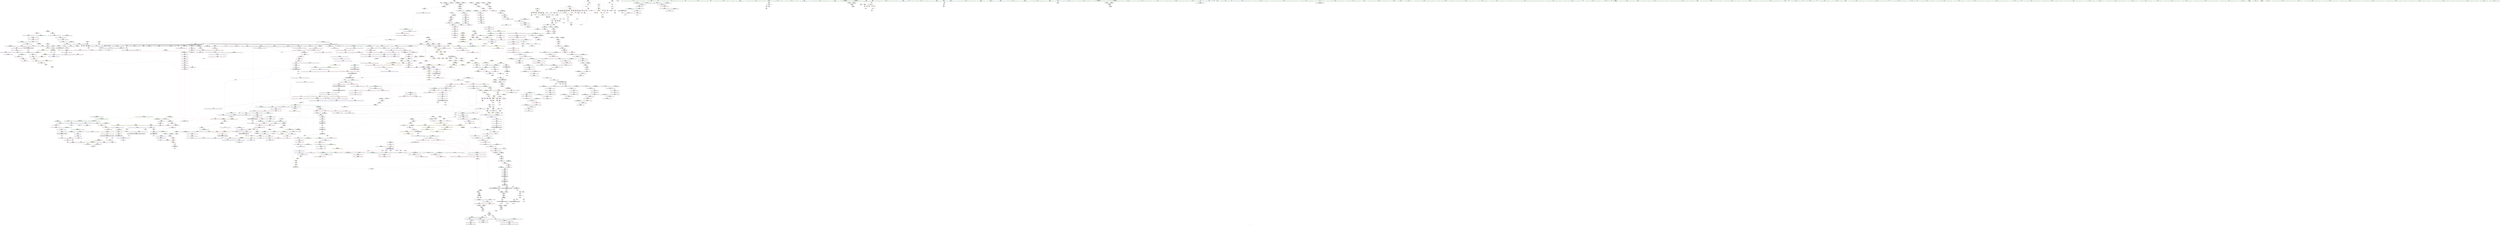 digraph "SVFG" {
	label="SVFG";

	Node0x5597d38611e0 [shape=record,color=grey,label="{NodeID: 0\nNullPtr|{|<s39>130}}"];
	Node0x5597d38611e0 -> Node0x5597d38bfad0[style=solid];
	Node0x5597d38611e0 -> Node0x5597d38bfbd0[style=solid];
	Node0x5597d38611e0 -> Node0x5597d38bfca0[style=solid];
	Node0x5597d38611e0 -> Node0x5597d38bfd70[style=solid];
	Node0x5597d38611e0 -> Node0x5597d38bfe40[style=solid];
	Node0x5597d38611e0 -> Node0x5597d38bff10[style=solid];
	Node0x5597d38611e0 -> Node0x5597d38bffe0[style=solid];
	Node0x5597d38611e0 -> Node0x5597d38c00b0[style=solid];
	Node0x5597d38611e0 -> Node0x5597d38c0180[style=solid];
	Node0x5597d38611e0 -> Node0x5597d38c0250[style=solid];
	Node0x5597d38611e0 -> Node0x5597d38c0320[style=solid];
	Node0x5597d38611e0 -> Node0x5597d38c03f0[style=solid];
	Node0x5597d38611e0 -> Node0x5597d38c04c0[style=solid];
	Node0x5597d38611e0 -> Node0x5597d38c0590[style=solid];
	Node0x5597d38611e0 -> Node0x5597d38c0660[style=solid];
	Node0x5597d38611e0 -> Node0x5597d38c0730[style=solid];
	Node0x5597d38611e0 -> Node0x5597d38c0800[style=solid];
	Node0x5597d38611e0 -> Node0x5597d38c08d0[style=solid];
	Node0x5597d38611e0 -> Node0x5597d38c09a0[style=solid];
	Node0x5597d38611e0 -> Node0x5597d38c0a70[style=solid];
	Node0x5597d38611e0 -> Node0x5597d38c0b40[style=solid];
	Node0x5597d38611e0 -> Node0x5597d38c0c10[style=solid];
	Node0x5597d38611e0 -> Node0x5597d38c0ce0[style=solid];
	Node0x5597d38611e0 -> Node0x5597d38c0db0[style=solid];
	Node0x5597d38611e0 -> Node0x5597d38c0e80[style=solid];
	Node0x5597d38611e0 -> Node0x5597d38c0f50[style=solid];
	Node0x5597d38611e0 -> Node0x5597d38c1020[style=solid];
	Node0x5597d38611e0 -> Node0x5597d38c10f0[style=solid];
	Node0x5597d38611e0 -> Node0x5597d38c11c0[style=solid];
	Node0x5597d38611e0 -> Node0x5597d38c1290[style=solid];
	Node0x5597d38611e0 -> Node0x5597d38c1360[style=solid];
	Node0x5597d38611e0 -> Node0x5597d38c1430[style=solid];
	Node0x5597d38611e0 -> Node0x5597d38c7360[style=solid];
	Node0x5597d38611e0 -> Node0x5597d38c9680[style=solid];
	Node0x5597d38611e0 -> Node0x5597d38ebe40[style=solid];
	Node0x5597d38611e0 -> Node0x5597d390ec40[style=solid];
	Node0x5597d38611e0 -> Node0x5597d390f0c0[style=solid];
	Node0x5597d38611e0 -> Node0x5597d38dc160[style=solid];
	Node0x5597d38611e0 -> Node0x5597d38dc460[style=solid];
	Node0x5597d38611e0:s39 -> Node0x5597d39ecd30[style=solid,color=red];
	Node0x5597d38c47c0 [shape=record,color=red,label="{NodeID: 775\n1460\<--1457\nthis1\<--this.addr\n_ZNK9__gnu_cxx16__aligned_membufIiE7_M_addrEv\n}"];
	Node0x5597d38c47c0 -> Node0x5597d38d1c30[style=solid];
	Node0x5597d38bb040 [shape=record,color=black,label="{NodeID: 443\n1612\<--1624\n_ZNSt16allocator_traitsISaISt13_Rb_tree_nodeIiEEE8allocateERS2_m_ret\<--call\n_ZNSt16allocator_traitsISaISt13_Rb_tree_nodeIiEEE8allocateERS2_m\n|{<s0>120}}"];
	Node0x5597d38bb040:s0 -> Node0x5597d39e7170[style=solid,color=blue];
	Node0x5597d39eb230 [shape=record,color=black,label="{NodeID: 2325\n1355 = PHI(1471, )\n}"];
	Node0x5597d39eb230 -> Node0x5597d38db4f0[style=solid];
	Node0x5597d3888e50 [shape=record,color=green,label="{NodeID: 111\n663\<--664\nthis.addr\<--this.addr_field_insensitive\n_ZNSt8_Rb_treeIiiSt9_IdentityIiESt4lessIiESaIiEE12_M_drop_nodeEPSt13_Rb_tree_nodeIiE\n}"];
	Node0x5597d3888e50 -> Node0x5597d38d6bd0[style=solid];
	Node0x5597d3888e50 -> Node0x5597d38ca2b0[style=solid];
	Node0x5597d38ca2b0 [shape=record,color=blue,label="{NodeID: 886\n663\<--661\nthis.addr\<--this\n_ZNSt8_Rb_treeIiiSt9_IdentityIiESt4lessIiESaIiEE12_M_drop_nodeEPSt13_Rb_tree_nodeIiE\n}"];
	Node0x5597d38ca2b0 -> Node0x5597d38d6bd0[style=dashed];
	Node0x5597d38d0cc0 [shape=record,color=purple,label="{NodeID: 554\n1845\<--1217\noffset_0\<--\n}"];
	Node0x5597d38d0cc0 -> Node0x5597d38c6f90[style=solid];
	Node0x5597d39f49c0 [shape=record,color=black,label="{NodeID: 2436\n1107 = PHI(901, )\n1st arg _ZNSt8_Rb_treeIiiSt9_IdentityIiESt4lessIiESaIiEE10_M_insert_IiNS5_11_Alloc_nodeEEESt17_Rb_tree_iteratorIiEPSt18_Rb_tree_node_baseSB_OT_RT0_ }"];
	Node0x5597d39f49c0 -> Node0x5597d38ec3f0[style=solid];
	Node0x5597d38b34e0 [shape=record,color=green,label="{NodeID: 222\n1315\<--1316\nthis.addr\<--this.addr_field_insensitive\n_ZNSt8_Rb_treeIiiSt9_IdentityIiESt4lessIiESaIiEE5beginEv\n}"];
	Node0x5597d38b34e0 -> Node0x5597d38daf40[style=solid];
	Node0x5597d38b34e0 -> Node0x5597d38ed910[style=solid];
	Node0x5597d38ef580 [shape=record,color=blue,label="{NodeID: 997\n1559\<--1594\nehselector.slot\<--\n_ZNSt8_Rb_treeIiiSt9_IdentityIiESt4lessIiESaIiEE17_M_construct_nodeIJiEEEvPSt13_Rb_tree_nodeIiEDpOT_\n}"];
	Node0x5597d38ef580 -> Node0x5597d38c5800[style=dashed];
	Node0x5597d38d66f0 [shape=record,color=red,label="{NodeID: 665\n626\<--625\n\<--_M_parent\n_ZNSt8_Rb_treeIiiSt9_IdentityIiESt4lessIiESaIiEE8_M_beginEv\n}"];
	Node0x5597d38d66f0 -> Node0x5597d38c2e90[style=solid];
	Node0x5597d38c18a0 [shape=record,color=black,label="{NodeID: 333\n114\<--113\nidxprom\<--add\n_Z7recurseii\n}"];
	Node0x5597d3988600 [shape=record,color=yellow,style=double,label="{NodeID: 2215\n75V_2 = CSCHI(MR_75V_1)\npts\{16560004 \}\nCS[]|{<s0>95}}"];
	Node0x5597d3988600:s0 -> Node0x5597d398b210[style=dashed,color=blue];
	Node0x5597d38711d0 [shape=record,color=green,label="{NodeID: 1\n7\<--1\n__dso_handle\<--dummyObj\nGlob }"];
	Node0x5597d38c4890 [shape=record,color=red,label="{NodeID: 776\n1469\<--1466\n\<--__t.addr\n_ZSt7forwardIRPSt13_Rb_tree_nodeIiEEOT_RNSt16remove_referenceIS4_E4typeE\n}"];
	Node0x5597d38c4890 -> Node0x5597d38ba820[style=solid];
	Node0x5597d39511d0 [shape=record,color=black,label="{NodeID: 1551\nMR_311V_3 = PHI(MR_311V_4, MR_311V_2, )\npts\{979 \}\n|{|<s6>84|<s7>88}}"];
	Node0x5597d39511d0 -> Node0x5597d38d8ab0[style=dashed];
	Node0x5597d39511d0 -> Node0x5597d38d8b80[style=dashed];
	Node0x5597d39511d0 -> Node0x5597d38d8c50[style=dashed];
	Node0x5597d39511d0 -> Node0x5597d38d8d20[style=dashed];
	Node0x5597d39511d0 -> Node0x5597d38d8df0[style=dashed];
	Node0x5597d39511d0 -> Node0x5597d38ebca0[style=dashed];
	Node0x5597d39511d0:s6 -> Node0x5597d39640c0[style=dashed,color=red];
	Node0x5597d39511d0:s7 -> Node0x5597d39640c0[style=dashed,color=red];
	Node0x5597d38bb110 [shape=record,color=black,label="{NodeID: 444\n1659\<--1655\n\<--call2\n_ZN9__gnu_cxx13new_allocatorISt13_Rb_tree_nodeIiEE8allocateEmPKv\n}"];
	Node0x5597d38bb110 -> Node0x5597d38bb1e0[style=solid];
	Node0x5597d39eb370 [shape=record,color=black,label="{NodeID: 2326\n1369 = PHI()\n}"];
	Node0x5597d39eb370 -> Node0x5597d38edec0[style=solid];
	Node0x5597d3888f20 [shape=record,color=green,label="{NodeID: 112\n665\<--666\n__p.addr\<--__p.addr_field_insensitive\n_ZNSt8_Rb_treeIiiSt9_IdentityIiESt4lessIiESaIiEE12_M_drop_nodeEPSt13_Rb_tree_nodeIiE\n}"];
	Node0x5597d3888f20 -> Node0x5597d38d6ca0[style=solid];
	Node0x5597d3888f20 -> Node0x5597d38d6d70[style=solid];
	Node0x5597d3888f20 -> Node0x5597d38ca380[style=solid];
	Node0x5597d38ca380 [shape=record,color=blue,label="{NodeID: 887\n665\<--662\n__p.addr\<--__p\n_ZNSt8_Rb_treeIiiSt9_IdentityIiESt4lessIiESaIiEE12_M_drop_nodeEPSt13_Rb_tree_nodeIiE\n}"];
	Node0x5597d38ca380 -> Node0x5597d38d6ca0[style=dashed];
	Node0x5597d38ca380 -> Node0x5597d38d6d70[style=dashed];
	Node0x5597d38d0d90 [shape=record,color=purple,label="{NodeID: 555\n1243\<--1242\n_M_node\<--this1\n_ZNSt17_Rb_tree_iteratorIiEC2EPSt18_Rb_tree_node_base\n}"];
	Node0x5597d38d0d90 -> Node0x5597d38ed290[style=solid];
	Node0x5597d39f4ad0 [shape=record,color=black,label="{NodeID: 2437\n1108 = PHI(903, )\n2nd arg _ZNSt8_Rb_treeIiiSt9_IdentityIiESt4lessIiESaIiEE10_M_insert_IiNS5_11_Alloc_nodeEEESt17_Rb_tree_iteratorIiEPSt18_Rb_tree_node_baseSB_OT_RT0_ }"];
	Node0x5597d39f4ad0 -> Node0x5597d38ec4c0[style=solid];
	Node0x5597d38b35b0 [shape=record,color=green,label="{NodeID: 223\n1334\<--1335\nthis.addr\<--this.addr_field_insensitive\n_ZNSt4pairIPSt18_Rb_tree_node_baseS1_EC2IRPSt13_Rb_tree_nodeIiERS1_Lb1EEEOT_OT0_\n}"];
	Node0x5597d38b35b0 -> Node0x5597d38db1b0[style=solid];
	Node0x5597d38b35b0 -> Node0x5597d38ed9e0[style=solid];
	Node0x5597d38ef650 [shape=record,color=blue,label="{NodeID: 998\n1615\<--1613\n__a.addr\<--__a\n_ZNSt16allocator_traitsISaISt13_Rb_tree_nodeIiEEE8allocateERS2_m\n}"];
	Node0x5597d38ef650 -> Node0x5597d38c58d0[style=dashed];
	Node0x5597d38d67c0 [shape=record,color=red,label="{NodeID: 666\n634\<--631\nthis1\<--this.addr\n_ZNSt8_Rb_treeIiiSt9_IdentityIiESt4lessIiESaIiEE13_Rb_tree_implIS3_Lb1EED2Ev\n}"];
	Node0x5597d38d67c0 -> Node0x5597d38c3030[style=solid];
	Node0x5597d38c1970 [shape=record,color=black,label="{NodeID: 334\n118\<--117\nidxprom1\<--\n_Z7recurseii\n}"];
	Node0x5597d3988760 [shape=record,color=yellow,style=double,label="{NodeID: 2216\n75V_2 = CSCHI(MR_75V_1)\npts\{16560004 \}\nCS[]|{<s0>115}}"];
	Node0x5597d3988760:s0 -> Node0x5597d3988600[style=dashed,color=blue];
	Node0x5597d38852a0 [shape=record,color=green,label="{NodeID: 2\n12\<--1\n\<--dummyObj\nCan only get source location for instruction, argument, global var or function.|{<s0>18|<s1>18|<s2>19}}"];
	Node0x5597d38852a0:s0 -> Node0x5597d39f6900[style=solid,color=red];
	Node0x5597d38852a0:s1 -> Node0x5597d39f6c20[style=solid,color=red];
	Node0x5597d38852a0:s2 -> Node0x5597d39f6c20[style=solid,color=red];
	Node0x5597d38c4960 [shape=record,color=red,label="{NodeID: 777\n1476\<--1473\n\<--__t.addr\n_ZSt7forwardIRPSt18_Rb_tree_node_baseEOT_RNSt16remove_referenceIS3_E4typeE\n}"];
	Node0x5597d38c4960 -> Node0x5597d38ba8f0[style=solid];
	Node0x5597d39516a0 [shape=record,color=black,label="{NodeID: 1552\nMR_313V_3 = PHI(MR_313V_4, MR_313V_2, )\npts\{981 \}\n|{|<s2>84|<s3>88}}"];
	Node0x5597d39516a0 -> Node0x5597d38d8ec0[style=dashed];
	Node0x5597d39516a0 -> Node0x5597d38ebb00[style=dashed];
	Node0x5597d39516a0:s2 -> Node0x5597d3964630[style=dashed,color=red];
	Node0x5597d39516a0:s3 -> Node0x5597d3964630[style=dashed,color=red];
	Node0x5597d38bb1e0 [shape=record,color=black,label="{NodeID: 445\n1628\<--1659\n_ZN9__gnu_cxx13new_allocatorISt13_Rb_tree_nodeIiEE8allocateEmPKv_ret\<--\n_ZN9__gnu_cxx13new_allocatorISt13_Rb_tree_nodeIiEE8allocateEmPKv\n|{<s0>130}}"];
	Node0x5597d38bb1e0:s0 -> Node0x5597d39e8b70[style=solid,color=blue];
	Node0x5597d39eb440 [shape=record,color=black,label="{NodeID: 2327\n1383 = PHI(1480, )\n|{<s0>108}}"];
	Node0x5597d39eb440:s0 -> Node0x5597d39f5a40[style=solid,color=red];
	Node0x5597d3888ff0 [shape=record,color=green,label="{NodeID: 113\n672\<--673\n_ZNSt8_Rb_treeIiiSt9_IdentityIiESt4lessIiESaIiEE15_M_destroy_nodeEPSt13_Rb_tree_nodeIiE\<--_ZNSt8_Rb_treeIiiSt9_IdentityIiESt4lessIiESaIiEE15_M_destroy_nodeEPSt13_Rb_tree_nodeIiE_field_insensitive\n}"];
	Node0x5597d38ca450 [shape=record,color=blue,label="{NodeID: 888\n682\<--680\nthis.addr\<--this\n_ZNSt8_Rb_treeIiiSt9_IdentityIiESt4lessIiESaIiEE15_M_destroy_nodeEPSt13_Rb_tree_nodeIiE\n}"];
	Node0x5597d38ca450 -> Node0x5597d38d6e40[style=dashed];
	Node0x5597d39625a0 [shape=record,color=yellow,style=double,label="{NodeID: 1663\n27V_1 = ENCHI(MR_27V_0)\npts\{150000 \}\nFun[main]|{<s0>18|<s1>19}}"];
	Node0x5597d39625a0:s0 -> Node0x5597d396fa00[style=dashed,color=red];
	Node0x5597d39625a0:s1 -> Node0x5597d396fa00[style=dashed,color=red];
	Node0x5597d38d0e60 [shape=record,color=purple,label="{NodeID: 556\n1253\<--1252\n_M_impl\<--this1\n_ZNSt8_Rb_treeIiiSt9_IdentityIiESt4lessIiESaIiEE6_M_endEv\n}"];
	Node0x5597d38d0e60 -> Node0x5597d38b9710[style=solid];
	Node0x5597d39f4be0 [shape=record,color=black,label="{NodeID: 2438\n1109 = PHI(905, )\n3rd arg _ZNSt8_Rb_treeIiiSt9_IdentityIiESt4lessIiESaIiEE10_M_insert_IiNS5_11_Alloc_nodeEEESt17_Rb_tree_iteratorIiEPSt18_Rb_tree_node_baseSB_OT_RT0_ }"];
	Node0x5597d39f4be0 -> Node0x5597d38ec590[style=solid];
	Node0x5597d38b3680 [shape=record,color=green,label="{NodeID: 224\n1336\<--1337\n__x.addr\<--__x.addr_field_insensitive\n_ZNSt4pairIPSt18_Rb_tree_node_baseS1_EC2IRPSt13_Rb_tree_nodeIiERS1_Lb1EEEOT_OT0_\n}"];
	Node0x5597d38b3680 -> Node0x5597d38db280[style=solid];
	Node0x5597d38b3680 -> Node0x5597d38edab0[style=solid];
	Node0x5597d38ef720 [shape=record,color=blue,label="{NodeID: 999\n1617\<--1614\n__n.addr\<--__n\n_ZNSt16allocator_traitsISaISt13_Rb_tree_nodeIiEEE8allocateERS2_m\n}"];
	Node0x5597d38ef720 -> Node0x5597d38c59a0[style=dashed];
	Node0x5597d38d6890 [shape=record,color=red,label="{NodeID: 667\n645\<--642\n\<--__x.addr\n_ZNSt8_Rb_treeIiiSt9_IdentityIiESt4lessIiESaIiEE8_S_rightEPSt18_Rb_tree_node_base\n}"];
	Node0x5597d38d6890 -> Node0x5597d38ceeb0[style=solid];
	Node0x5597d38c1a40 [shape=record,color=black,label="{NodeID: 335\n126\<--125\nidxprom4\<--\n_Z7recurseii\n}"];
	Node0x5597d38855e0 [shape=record,color=green,label="{NodeID: 3\n18\<--1\n_ZSt3cin\<--dummyObj\nGlob }"];
	Node0x5597d38c4a30 [shape=record,color=red,label="{NodeID: 778\n1485\<--1482\n\<--__x.addr\n_ZNSt8_Rb_treeIiiSt9_IdentityIiESt4lessIiESaIiEE8_S_valueEPKSt18_Rb_tree_node_base\n}"];
	Node0x5597d38c4a30 -> Node0x5597d38ba9c0[style=solid];
	Node0x5597d3951b70 [shape=record,color=black,label="{NodeID: 1553\nMR_315V_3 = PHI(MR_315V_4, MR_315V_2, )\npts\{983 \}\n}"];
	Node0x5597d3951b70 -> Node0x5597d38d9060[style=dashed];
	Node0x5597d3951b70 -> Node0x5597d38ebbd0[style=dashed];
	Node0x5597d38bb2b0 [shape=record,color=black,label="{NodeID: 446\n1661\<--1668\n_ZNK9__gnu_cxx13new_allocatorISt13_Rb_tree_nodeIiEE8max_sizeEv_ret\<--\n_ZNK9__gnu_cxx13new_allocatorISt13_Rb_tree_nodeIiEE8max_sizeEv\n|{<s0>131}}"];
	Node0x5597d38bb2b0:s0 -> Node0x5597d39e8cb0[style=solid,color=blue];
	Node0x5597d39eb5b0 [shape=record,color=black,label="{NodeID: 2328\n1386 = PHI(1413, )\n}"];
	Node0x5597d39eb5b0 -> Node0x5597d38ba0d0[style=solid];
	Node0x5597d38b3b50 [shape=record,color=green,label="{NodeID: 114\n676\<--677\n_ZNSt8_Rb_treeIiiSt9_IdentityIiESt4lessIiESaIiEE11_M_put_nodeEPSt13_Rb_tree_nodeIiE\<--_ZNSt8_Rb_treeIiiSt9_IdentityIiESt4lessIiESaIiEE11_M_put_nodeEPSt13_Rb_tree_nodeIiE_field_insensitive\n}"];
	Node0x5597d38ca520 [shape=record,color=blue,label="{NodeID: 889\n684\<--681\n__p.addr\<--__p\n_ZNSt8_Rb_treeIiiSt9_IdentityIiESt4lessIiESaIiEE15_M_destroy_nodeEPSt13_Rb_tree_nodeIiE\n}"];
	Node0x5597d38ca520 -> Node0x5597d38d6f10[style=dashed];
	Node0x5597d38ca520 -> Node0x5597d38d6fe0[style=dashed];
	Node0x5597d38d0f30 [shape=record,color=purple,label="{NodeID: 557\n1255\<--1254\nadd.ptr\<--\n_ZNSt8_Rb_treeIiiSt9_IdentityIiESt4lessIiESaIiEE6_M_endEv\n}"];
	Node0x5597d38d0f30 -> Node0x5597d38b97e0[style=solid];
	Node0x5597d39f4cf0 [shape=record,color=black,label="{NodeID: 2439\n1110 = PHI(866, )\n4th arg _ZNSt8_Rb_treeIiiSt9_IdentityIiESt4lessIiESaIiEE10_M_insert_IiNS5_11_Alloc_nodeEEESt17_Rb_tree_iteratorIiEPSt18_Rb_tree_node_baseSB_OT_RT0_ }"];
	Node0x5597d39f4cf0 -> Node0x5597d38ec660[style=solid];
	Node0x5597d38b3750 [shape=record,color=green,label="{NodeID: 225\n1338\<--1339\n__y.addr\<--__y.addr_field_insensitive\n_ZNSt4pairIPSt18_Rb_tree_node_baseS1_EC2IRPSt13_Rb_tree_nodeIiERS1_Lb1EEEOT_OT0_\n}"];
	Node0x5597d38b3750 -> Node0x5597d38db350[style=solid];
	Node0x5597d38b3750 -> Node0x5597d38edb80[style=solid];
	Node0x5597d38ef7f0 [shape=record,color=blue,label="{NodeID: 1000\n1632\<--1629\nthis.addr\<--this\n_ZN9__gnu_cxx13new_allocatorISt13_Rb_tree_nodeIiEE8allocateEmPKv\n}"];
	Node0x5597d38ef7f0 -> Node0x5597d38c5a70[style=dashed];
	Node0x5597d38d6960 [shape=record,color=red,label="{NodeID: 668\n647\<--646\n\<--_M_right\n_ZNSt8_Rb_treeIiiSt9_IdentityIiESt4lessIiESaIiEE8_S_rightEPSt18_Rb_tree_node_base\n}"];
	Node0x5597d38d6960 -> Node0x5597d38c3100[style=solid];
	Node0x5597d38c1b10 [shape=record,color=black,label="{NodeID: 336\n146\<--145\nidxprom10\<--\n_Z7recurseii\n}"];
	Node0x5597d3988a50 [shape=record,color=yellow,style=double,label="{NodeID: 2218\n29V_4 = CSCHI(MR_29V_2)\npts\{170000 \}\nCS[]|{<s0>10}}"];
	Node0x5597d3988a50:s0 -> Node0x5597d38c77a0[style=dashed,color=red];
	Node0x5597d38856a0 [shape=record,color=green,label="{NodeID: 4\n19\<--1\n.str\<--dummyObj\nGlob }"];
	Node0x5597d38c4b00 [shape=record,color=red,label="{NodeID: 779\n1498\<--1492\nthis1\<--this.addr\n_ZNKSt8_Rb_treeIiiSt9_IdentityIiESt4lessIiESaIiEE11_Alloc_nodeclIiEEPSt13_Rb_tree_nodeIiEOT_\n}"];
	Node0x5597d38c4b00 -> Node0x5597d38d1d00[style=solid];
	Node0x5597d38bb380 [shape=record,color=black,label="{NodeID: 447\n1686\<--1685\n\<--\n_ZNSt16allocator_traitsISaISt13_Rb_tree_nodeIiEEE9constructIiJiEEEvRS2_PT_DpOT0_\n|{<s0>135}}"];
	Node0x5597d38bb380:s0 -> Node0x5597d39ec6f0[style=solid,color=red];
	Node0x5597d39eb6f0 [shape=record,color=black,label="{NodeID: 2329\n1405 = PHI(1471, )\n}"];
	Node0x5597d39eb6f0 -> Node0x5597d38c4210[style=solid];
	Node0x5597d38b3c50 [shape=record,color=green,label="{NodeID: 115\n682\<--683\nthis.addr\<--this.addr_field_insensitive\n_ZNSt8_Rb_treeIiiSt9_IdentityIiESt4lessIiESaIiEE15_M_destroy_nodeEPSt13_Rb_tree_nodeIiE\n}"];
	Node0x5597d38b3c50 -> Node0x5597d38d6e40[style=solid];
	Node0x5597d38b3c50 -> Node0x5597d38ca450[style=solid];
	Node0x5597d38ca5f0 [shape=record,color=blue,label="{NodeID: 890\n708\<--706\nthis.addr\<--this\n_ZNSt8_Rb_treeIiiSt9_IdentityIiESt4lessIiESaIiEE11_M_put_nodeEPSt13_Rb_tree_nodeIiE\n}"];
	Node0x5597d38ca5f0 -> Node0x5597d38d70b0[style=dashed];
	Node0x5597d38d1000 [shape=record,color=purple,label="{NodeID: 558\n1257\<--1256\n_M_header\<--\n_ZNSt8_Rb_treeIiiSt9_IdentityIiESt4lessIiESaIiEE6_M_endEv\n}"];
	Node0x5597d38d1000 -> Node0x5597d38b98b0[style=solid];
	Node0x5597d39f4e30 [shape=record,color=black,label="{NodeID: 2440\n1768 = PHI(378, )\n0th arg _ZNSt8_Rb_treeIiiSt9_IdentityIiESt4lessIiESaIiEE5clearEv }"];
	Node0x5597d39f4e30 -> Node0x5597d38f0690[style=solid];
	Node0x5597d38b3820 [shape=record,color=green,label="{NodeID: 226\n1348\<--1349\n_ZSt7forwardIRPSt13_Rb_tree_nodeIiEEOT_RNSt16remove_referenceIS4_E4typeE\<--_ZSt7forwardIRPSt13_Rb_tree_nodeIiEEOT_RNSt16remove_referenceIS4_E4typeE_field_insensitive\n}"];
	Node0x5597d38ef8c0 [shape=record,color=blue,label="{NodeID: 1001\n1634\<--1630\n__n.addr\<--__n\n_ZN9__gnu_cxx13new_allocatorISt13_Rb_tree_nodeIiEE8allocateEmPKv\n}"];
	Node0x5597d38ef8c0 -> Node0x5597d38c5b40[style=dashed];
	Node0x5597d38ef8c0 -> Node0x5597d38c5c10[style=dashed];
	Node0x5597d38d6a30 [shape=record,color=red,label="{NodeID: 669\n655\<--652\n\<--__x.addr\n_ZNSt8_Rb_treeIiiSt9_IdentityIiESt4lessIiESaIiEE7_S_leftEPSt18_Rb_tree_node_base\n}"];
	Node0x5597d38d6a30 -> Node0x5597d38cef80[style=solid];
	Node0x5597d38c1be0 [shape=record,color=black,label="{NodeID: 337\n153\<--152\nidxprom14\<--add13\n_Z7recurseii\n}"];
	Node0x5597d3988bb0 [shape=record,color=yellow,style=double,label="{NodeID: 2219\n39V_3 = CSCHI(MR_39V_1)\npts\{100001 100002 100003 100004 16560004 \}\nCS[]|{<s0>10}}"];
	Node0x5597d3988bb0:s0 -> Node0x5597d396ff40[style=dashed,color=red];
	Node0x5597d3885760 [shape=record,color=green,label="{NodeID: 5\n21\<--1\n.str.2\<--dummyObj\nGlob }"];
	Node0x5597d38c4bd0 [shape=record,color=red,label="{NodeID: 780\n1501\<--1494\n\<--__arg.addr\n_ZNKSt8_Rb_treeIiiSt9_IdentityIiESt4lessIiESaIiEE11_Alloc_nodeclIiEEPSt13_Rb_tree_nodeIiEOT_\n|{<s0>114}}"];
	Node0x5597d38c4bd0:s0 -> Node0x5597d39f1c80[style=solid,color=red];
	Node0x5597d38bb450 [shape=record,color=black,label="{NodeID: 448\n1711\<--1710\n\<--\n_ZN9__gnu_cxx13new_allocatorISt13_Rb_tree_nodeIiEE9constructIiJiEEEvPT_DpOT0_\n}"];
	Node0x5597d38bb450 -> Node0x5597d38bb520[style=solid];
	Node0x5597d39eb830 [shape=record,color=black,label="{NodeID: 2330\n1431 = PHI(1433, )\n}"];
	Node0x5597d39eb830 -> Node0x5597d38ba340[style=solid];
	Node0x5597d38b3d20 [shape=record,color=green,label="{NodeID: 116\n684\<--685\n__p.addr\<--__p.addr_field_insensitive\n_ZNSt8_Rb_treeIiiSt9_IdentityIiESt4lessIiESaIiEE15_M_destroy_nodeEPSt13_Rb_tree_nodeIiE\n}"];
	Node0x5597d38b3d20 -> Node0x5597d38d6f10[style=solid];
	Node0x5597d38b3d20 -> Node0x5597d38d6fe0[style=solid];
	Node0x5597d38b3d20 -> Node0x5597d38ca520[style=solid];
	Node0x5597d38ca6c0 [shape=record,color=blue,label="{NodeID: 891\n710\<--707\n__p.addr\<--__p\n_ZNSt8_Rb_treeIiiSt9_IdentityIiESt4lessIiESaIiEE11_M_put_nodeEPSt13_Rb_tree_nodeIiE\n}"];
	Node0x5597d38ca6c0 -> Node0x5597d38d7180[style=dashed];
	Node0x5597d38d10d0 [shape=record,color=purple,label="{NodeID: 559\n1304\<--1303\n_M_node\<--this1\n_ZNKSt17_Rb_tree_iteratorIiEeqERKS0_\n}"];
	Node0x5597d38d10d0 -> Node0x5597d38dada0[style=solid];
	Node0x5597d39f4f70 [shape=record,color=black,label="{NodeID: 2441\n836 = PHI(635, )\n0th arg _ZNSaISt13_Rb_tree_nodeIiEED2Ev }"];
	Node0x5597d39f4f70 -> Node0x5597d38cb2f0[style=solid];
	Node0x5597d38b3920 [shape=record,color=green,label="{NodeID: 227\n1356\<--1357\n_ZSt7forwardIRPSt18_Rb_tree_node_baseEOT_RNSt16remove_referenceIS3_E4typeE\<--_ZSt7forwardIRPSt18_Rb_tree_node_baseEOT_RNSt16remove_referenceIS3_E4typeE_field_insensitive\n}"];
	Node0x5597d38ef990 [shape=record,color=blue,label="{NodeID: 1002\n1636\<--1631\n.addr\<--\n_ZN9__gnu_cxx13new_allocatorISt13_Rb_tree_nodeIiEE8allocateEmPKv\n}"];
	Node0x5597d38d6b00 [shape=record,color=red,label="{NodeID: 670\n657\<--656\n\<--_M_left\n_ZNSt8_Rb_treeIiiSt9_IdentityIiESt4lessIiESaIiEE7_S_leftEPSt18_Rb_tree_node_base\n}"];
	Node0x5597d38d6b00 -> Node0x5597d38c32a0[style=solid];
	Node0x5597d38c1cb0 [shape=record,color=black,label="{NodeID: 338\n157\<--156\nidxprom16\<--\n_Z7recurseii\n}"];
	Node0x5597d3886220 [shape=record,color=green,label="{NodeID: 6\n24\<--1\n\<--dummyObj\nCan only get source location for instruction, argument, global var or function.}"];
	Node0x5597d38c4ca0 [shape=record,color=red,label="{NodeID: 781\n1500\<--1499\n\<--_M_t\n_ZNKSt8_Rb_treeIiiSt9_IdentityIiESt4lessIiESaIiEE11_Alloc_nodeclIiEEPSt13_Rb_tree_nodeIiEOT_\n|{<s0>115}}"];
	Node0x5597d38c4ca0:s0 -> Node0x5597d39f0dd0[style=solid,color=red];
	Node0x5597d3952a70 [shape=record,color=black,label="{NodeID: 1556\nMR_317V_2 = PHI(MR_317V_3, MR_317V_1, MR_317V_1, )\npts\{989 \}\n}"];
	Node0x5597d38bb520 [shape=record,color=black,label="{NodeID: 449\n1712\<--1711\n\<--\n_ZN9__gnu_cxx13new_allocatorISt13_Rb_tree_nodeIiEE9constructIiJiEEEvPT_DpOT0_\n}"];
	Node0x5597d38bb520 -> Node0x5597d38f0010[style=solid];
	Node0x5597d39eb970 [shape=record,color=black,label="{NodeID: 2331\n1440 = PHI(1444, )\n}"];
	Node0x5597d39eb970 -> Node0x5597d38ba410[style=solid];
	Node0x5597d38b3df0 [shape=record,color=green,label="{NodeID: 117\n690\<--691\n_ZNSt8_Rb_treeIiiSt9_IdentityIiESt4lessIiESaIiEE21_M_get_Node_allocatorEv\<--_ZNSt8_Rb_treeIiiSt9_IdentityIiESt4lessIiESaIiEE21_M_get_Node_allocatorEv_field_insensitive\n}"];
	Node0x5597d38ca790 [shape=record,color=blue,label="{NodeID: 892\n728\<--726\n__a.addr\<--__a\n_ZNSt16allocator_traitsISaISt13_Rb_tree_nodeIiEEE7destroyIiEEvRS2_PT_\n}"];
	Node0x5597d38ca790 -> Node0x5597d38d7250[style=dashed];
	Node0x5597d38d11a0 [shape=record,color=purple,label="{NodeID: 560\n1307\<--1306\n_M_node2\<--\n_ZNKSt17_Rb_tree_iteratorIiEeqERKS0_\n}"];
	Node0x5597d38d11a0 -> Node0x5597d38dae70[style=solid];
	Node0x5597d39f50b0 [shape=record,color=black,label="{NodeID: 2442\n503 = PHI(471, )\n0th arg _ZN9__gnu_cxx13new_allocatorISt13_Rb_tree_nodeIiEEC2Ev }"];
	Node0x5597d39f50b0 -> Node0x5597d38c94e0[style=solid];
	Node0x5597d38b3a20 [shape=record,color=green,label="{NodeID: 228\n1363\<--1364\nthis.addr\<--this.addr_field_insensitive\n_ZNSt17_Rb_tree_iteratorIiEmmEv\n}"];
	Node0x5597d38b3a20 -> Node0x5597d38db5c0[style=solid];
	Node0x5597d38b3a20 -> Node0x5597d38eddf0[style=solid];
	Node0x5597d38efa60 [shape=record,color=blue,label="{NodeID: 1003\n1663\<--1662\nthis.addr\<--this\n_ZNK9__gnu_cxx13new_allocatorISt13_Rb_tree_nodeIiEE8max_sizeEv\n}"];
	Node0x5597d38efa60 -> Node0x5597d38c5ce0[style=dashed];
	Node0x5597d38d6bd0 [shape=record,color=red,label="{NodeID: 671\n669\<--663\nthis1\<--this.addr\n_ZNSt8_Rb_treeIiiSt9_IdentityIiESt4lessIiESaIiEE12_M_drop_nodeEPSt13_Rb_tree_nodeIiE\n|{<s0>49|<s1>50}}"];
	Node0x5597d38d6bd0:s0 -> Node0x5597d39edc90[style=solid,color=red];
	Node0x5597d38d6bd0:s1 -> Node0x5597d39f0480[style=solid,color=red];
	Node0x5597d38c1d80 [shape=record,color=black,label="{NodeID: 339\n175\<--174\ntobool\<--\n_Z7recurseii\n}"];
	Node0x5597d38862e0 [shape=record,color=green,label="{NodeID: 7\n112\<--1\n\<--dummyObj\nCan only get source location for instruction, argument, global var or function.|{<s0>19}}"];
	Node0x5597d38862e0:s0 -> Node0x5597d39f6900[style=solid,color=red];
	Node0x5597d38c4d70 [shape=record,color=red,label="{NodeID: 782\n1523\<--1515\nthis1\<--this.addr\n_ZNSt8_Rb_treeIiiSt9_IdentityIiESt4lessIiESaIiEE14_M_create_nodeIJiEEEPSt13_Rb_tree_nodeIiEDpOT_\n|{<s0>116|<s1>118}}"];
	Node0x5597d38c4d70:s0 -> Node0x5597d39f27b0[style=solid,color=red];
	Node0x5597d38c4d70:s1 -> Node0x5597d39f51f0[style=solid,color=red];
	Node0x5597d3952f70 [shape=record,color=black,label="{NodeID: 1557\nMR_154V_4 = PHI(MR_154V_5, MR_154V_2, MR_154V_5, )\npts\{9850000 \}\n}"];
	Node0x5597d38bb5f0 [shape=record,color=black,label="{NodeID: 450\n1718\<--1723\n_ZSt7forwardISt17_Rb_tree_iteratorIiEEOT_RNSt16remove_referenceIS2_E4typeE_ret\<--\n_ZSt7forwardISt17_Rb_tree_iteratorIiEEOT_RNSt16remove_referenceIS2_E4typeE\n|{<s0>98}}"];
	Node0x5597d38bb5f0:s0 -> Node0x5597d39eabf0[style=solid,color=blue];
	Node0x5597d39ebab0 [shape=record,color=black,label="{NodeID: 2332\n1450 = PHI(1455, )\n}"];
	Node0x5597d39ebab0 -> Node0x5597d38ba4e0[style=solid];
	Node0x5597d38b3ef0 [shape=record,color=green,label="{NodeID: 118\n694\<--695\n_ZNSt13_Rb_tree_nodeIiE9_M_valptrEv\<--_ZNSt13_Rb_tree_nodeIiE9_M_valptrEv_field_insensitive\n}"];
	Node0x5597d38ca860 [shape=record,color=blue,label="{NodeID: 893\n730\<--727\n__p.addr\<--__p\n_ZNSt16allocator_traitsISaISt13_Rb_tree_nodeIiEEE7destroyIiEEvRS2_PT_\n}"];
	Node0x5597d38ca860 -> Node0x5597d38d7320[style=dashed];
	Node0x5597d3962a30 [shape=record,color=yellow,style=double,label="{NodeID: 1668\n2V_1 = ENCHI(MR_2V_0)\npts\{100000 100001 100002 100003 100004 \}\nFun[__cxx_global_var_init.1]|{<s0>3}}"];
	Node0x5597d3962a30:s0 -> Node0x5597d3963820[style=dashed,color=red];
	Node0x5597d38d1270 [shape=record,color=purple,label="{NodeID: 561\n1327\<--1313\ncoerce.dive\<--retval\n_ZNSt8_Rb_treeIiiSt9_IdentityIiESt4lessIiESaIiEE5beginEv\n}"];
	Node0x5597d38d1270 -> Node0x5597d38db0e0[style=solid];
	Node0x5597d39f51f0 [shape=record,color=black,label="{NodeID: 2443\n1548 = PHI(1523, )\n0th arg _ZNSt8_Rb_treeIiiSt9_IdentityIiESt4lessIiESaIiEE17_M_construct_nodeIJiEEEvPSt13_Rb_tree_nodeIiEDpOT_ }"];
	Node0x5597d39f51f0 -> Node0x5597d38ef0a0[style=solid];
	Node0x5597d38bc070 [shape=record,color=green,label="{NodeID: 229\n1370\<--1371\n_ZSt18_Rb_tree_decrementPSt18_Rb_tree_node_base\<--_ZSt18_Rb_tree_decrementPSt18_Rb_tree_node_base_field_insensitive\n}"];
	Node0x5597d38efb30 [shape=record,color=blue,label="{NodeID: 1004\n1676\<--1673\n__a.addr\<--__a\n_ZNSt16allocator_traitsISaISt13_Rb_tree_nodeIiEEE9constructIiJiEEEvRS2_PT_DpOT0_\n}"];
	Node0x5597d38efb30 -> Node0x5597d38c5db0[style=dashed];
	Node0x5597d38d6ca0 [shape=record,color=red,label="{NodeID: 672\n670\<--665\n\<--__p.addr\n_ZNSt8_Rb_treeIiiSt9_IdentityIiESt4lessIiESaIiEE12_M_drop_nodeEPSt13_Rb_tree_nodeIiE\n|{<s0>49}}"];
	Node0x5597d38d6ca0:s0 -> Node0x5597d39edda0[style=solid,color=red];
	Node0x5597d38c1e50 [shape=record,color=black,label="{NodeID: 340\n195\<--194\nidxprom31\<--sub30\n_Z7recurseii\n}"];
	Node0x5597d3988f30 [shape=record,color=yellow,style=double,label="{NodeID: 2222\n67V_3 = CSCHI(MR_67V_2)\npts\{100002 \}\nCS[]|{<s0>18}}"];
	Node0x5597d3988f30:s0 -> Node0x5597d396ff40[style=dashed,color=red];
	Node0x5597d38863a0 [shape=record,color=green,label="{NodeID: 8\n123\<--1\n\<--dummyObj\nCan only get source location for instruction, argument, global var or function.}"];
	Node0x5597d38c4e40 [shape=record,color=red,label="{NodeID: 783\n1529\<--1517\n\<--__args.addr\n_ZNSt8_Rb_treeIiiSt9_IdentityIiESt4lessIiESaIiEE14_M_create_nodeIJiEEEPSt13_Rb_tree_nodeIiEDpOT_\n|{<s0>117}}"];
	Node0x5597d38c4e40:s0 -> Node0x5597d39f1c80[style=solid,color=red];
	Node0x5597d3953470 [shape=record,color=black,label="{NodeID: 1558\nMR_156V_3 = PHI(MR_156V_4, MR_156V_2, MR_156V_4, )\npts\{9870000 \}\n}"];
	Node0x5597d38bb6c0 [shape=record,color=black,label="{NodeID: 451\n1730\<--1735\n_ZSt7forwardIbEOT_RNSt16remove_referenceIS0_E4typeE_ret\<--\n_ZSt7forwardIbEOT_RNSt16remove_referenceIS0_E4typeE\n|{<s0>100}}"];
	Node0x5597d38bb6c0:s0 -> Node0x5597d39ead30[style=solid,color=blue];
	Node0x5597d39ebbf0 [shape=record,color=black,label="{NodeID: 2333\n1568 = PHI(741, )\n|{<s0>124}}"];
	Node0x5597d39ebbf0:s0 -> Node0x5597d39f3fa0[style=solid,color=red];
	Node0x5597d38b3ff0 [shape=record,color=green,label="{NodeID: 119\n697\<--698\n_ZNSt16allocator_traitsISaISt13_Rb_tree_nodeIiEEE7destroyIiEEvRS2_PT_\<--_ZNSt16allocator_traitsISaISt13_Rb_tree_nodeIiEEE7destroyIiEEvRS2_PT__field_insensitive\n}"];
	Node0x5597d38ca930 [shape=record,color=blue,label="{NodeID: 894\n743\<--742\nthis.addr\<--this\n_ZNSt8_Rb_treeIiiSt9_IdentityIiESt4lessIiESaIiEE21_M_get_Node_allocatorEv\n}"];
	Node0x5597d38ca930 -> Node0x5597d38d73f0[style=dashed];
	Node0x5597d38d1340 [shape=record,color=purple,label="{NodeID: 562\n1319\<--1318\n_M_impl\<--this1\n_ZNSt8_Rb_treeIiiSt9_IdentityIiESt4lessIiESaIiEE5beginEv\n}"];
	Node0x5597d38d1340 -> Node0x5597d38b9bf0[style=solid];
	Node0x5597d39f5330 [shape=record,color=black,label="{NodeID: 2444\n1549 = PHI(1528, )\n1st arg _ZNSt8_Rb_treeIiiSt9_IdentityIiESt4lessIiESaIiEE17_M_construct_nodeIJiEEEvPSt13_Rb_tree_nodeIiEDpOT_ }"];
	Node0x5597d39f5330 -> Node0x5597d38ef170[style=solid];
	Node0x5597d38bc130 [shape=record,color=green,label="{NodeID: 230\n1377\<--1378\n__x.addr\<--__x.addr_field_insensitive\n_ZNSt8_Rb_treeIiiSt9_IdentityIiESt4lessIiESaIiEE6_S_keyEPKSt18_Rb_tree_node_base\n}"];
	Node0x5597d38bc130 -> Node0x5597d38db760[style=solid];
	Node0x5597d38bc130 -> Node0x5597d38edf90[style=solid];
	Node0x5597d38efc00 [shape=record,color=blue,label="{NodeID: 1005\n1678\<--1674\n__p.addr\<--__p\n_ZNSt16allocator_traitsISaISt13_Rb_tree_nodeIiEEE9constructIiJiEEEvRS2_PT_DpOT0_\n}"];
	Node0x5597d38efc00 -> Node0x5597d38c5e80[style=dashed];
	Node0x5597d38d6d70 [shape=record,color=red,label="{NodeID: 673\n674\<--665\n\<--__p.addr\n_ZNSt8_Rb_treeIiiSt9_IdentityIiESt4lessIiESaIiEE12_M_drop_nodeEPSt13_Rb_tree_nodeIiE\n|{<s0>50}}"];
	Node0x5597d38d6d70:s0 -> Node0x5597d39f0600[style=solid,color=red];
	Node0x5597d38c1f20 [shape=record,color=black,label="{NodeID: 341\n199\<--198\nidxprom33\<--\n_Z7recurseii\n}"];
	Node0x5597d3989090 [shape=record,color=yellow,style=double,label="{NodeID: 2223\n69V_3 = CSCHI(MR_69V_2)\npts\{100004 \}\nCS[]|{<s0>18}}"];
	Node0x5597d3989090:s0 -> Node0x5597d396ff40[style=dashed,color=red];
	Node0x5597d3886460 [shape=record,color=green,label="{NodeID: 9\n132\<--1\n\<--dummyObj\nCan only get source location for instruction, argument, global var or function.}"];
	Node0x5597d38c4f10 [shape=record,color=red,label="{NodeID: 784\n1528\<--1519\n\<--__tmp\n_ZNSt8_Rb_treeIiiSt9_IdentityIiESt4lessIiESaIiEE14_M_create_nodeIJiEEEPSt13_Rb_tree_nodeIiEDpOT_\n|{<s0>118}}"];
	Node0x5597d38c4f10:s0 -> Node0x5597d39f5330[style=solid,color=red];
	Node0x5597d3953970 [shape=record,color=black,label="{NodeID: 1559\nMR_323V_3 = PHI(MR_323V_5, MR_323V_2, MR_323V_4, )\npts\{9730000 9730001 \}\n}"];
	Node0x5597d38bb790 [shape=record,color=black,label="{NodeID: 452\n1737\<--1742\n_ZSt7forwardIRSt17_Rb_tree_iteratorIiEEOT_RNSt16remove_referenceIS3_E4typeE_ret\<--\n_ZSt7forwardIRSt17_Rb_tree_iteratorIiEEOT_RNSt16remove_referenceIS3_E4typeE\n|{<s0>72}}"];
	Node0x5597d38bb790:s0 -> Node0x5597d39e9430[style=solid,color=blue];
	Node0x5597d39ebd30 [shape=record,color=black,label="{NodeID: 2334\n1570 = PHI(750, )\n|{<s0>124}}"];
	Node0x5597d39ebd30:s0 -> Node0x5597d39f40b0[style=solid,color=red];
	Node0x5597d38b40f0 [shape=record,color=green,label="{NodeID: 120\n708\<--709\nthis.addr\<--this.addr_field_insensitive\n_ZNSt8_Rb_treeIiiSt9_IdentityIiESt4lessIiESaIiEE11_M_put_nodeEPSt13_Rb_tree_nodeIiE\n}"];
	Node0x5597d38b40f0 -> Node0x5597d38d70b0[style=solid];
	Node0x5597d38b40f0 -> Node0x5597d38ca5f0[style=solid];
	Node0x5597d38caa00 [shape=record,color=blue,label="{NodeID: 895\n752\<--751\nthis.addr\<--this\n_ZNSt13_Rb_tree_nodeIiE9_M_valptrEv\n}"];
	Node0x5597d38caa00 -> Node0x5597d38d74c0[style=dashed];
	Node0x5597d38d1410 [shape=record,color=purple,label="{NodeID: 563\n1321\<--1320\nadd.ptr\<--\n_ZNSt8_Rb_treeIiiSt9_IdentityIiESt4lessIiESaIiEE5beginEv\n}"];
	Node0x5597d38d1410 -> Node0x5597d38b9cc0[style=solid];
	Node0x5597d39f5470 [shape=record,color=black,label="{NodeID: 2445\n1550 = PHI(1530, )\n2nd arg _ZNSt8_Rb_treeIiiSt9_IdentityIiESt4lessIiESaIiEE17_M_construct_nodeIJiEEEvPSt13_Rb_tree_nodeIiEDpOT_ }"];
	Node0x5597d39f5470 -> Node0x5597d38ef240[style=solid];
	Node0x5597d38bc200 [shape=record,color=green,label="{NodeID: 231\n1379\<--1380\nref.tmp\<--ref.tmp_field_insensitive\n_ZNSt8_Rb_treeIiiSt9_IdentityIiESt4lessIiESaIiEE6_S_keyEPKSt18_Rb_tree_node_base\n|{<s0>108}}"];
	Node0x5597d38bc200:s0 -> Node0x5597d39f5830[style=solid,color=red];
	Node0x5597d38efcd0 [shape=record,color=blue,label="{NodeID: 1006\n1680\<--1675\n__args.addr\<--__args\n_ZNSt16allocator_traitsISaISt13_Rb_tree_nodeIiEEE9constructIiJiEEEvRS2_PT_DpOT0_\n}"];
	Node0x5597d38efcd0 -> Node0x5597d38c5f50[style=dashed];
	Node0x5597d38d6e40 [shape=record,color=red,label="{NodeID: 674\n688\<--682\nthis1\<--this.addr\n_ZNSt8_Rb_treeIiiSt9_IdentityIiESt4lessIiESaIiEE15_M_destroy_nodeEPSt13_Rb_tree_nodeIiE\n|{<s0>51}}"];
	Node0x5597d38d6e40:s0 -> Node0x5597d39f3c80[style=solid,color=red];
	Node0x5597d38c1ff0 [shape=record,color=black,label="{NodeID: 342\n280\<--249\n\<--retval\n_ZNSt3setIiSt4lessIiESaIiEE6insertEOi\n}"];
	Node0x5597d38c1ff0 -> Node0x5597d38d4a80[style=solid];
	Node0x5597d3989170 [shape=record,color=yellow,style=double,label="{NodeID: 2224\n77V_3 = CSCHI(MR_77V_2)\npts\{100001 100003 \}\nCS[]|{<s0>18}}"];
	Node0x5597d3989170:s0 -> Node0x5597d396ff40[style=dashed,color=red];
	Node0x5597d3886520 [shape=record,color=green,label="{NodeID: 10\n136\<--1\n\<--dummyObj\nCan only get source location for instruction, argument, global var or function.}"];
	Node0x5597d38c4fe0 [shape=record,color=red,label="{NodeID: 785\n1534\<--1519\n\<--__tmp\n_ZNSt8_Rb_treeIiiSt9_IdentityIiESt4lessIiESaIiEE14_M_create_nodeIJiEEEPSt13_Rb_tree_nodeIiEDpOT_\n}"];
	Node0x5597d38c4fe0 -> Node0x5597d38bac30[style=solid];
	Node0x5597d3953e70 [shape=record,color=black,label="{NodeID: 1560\nMR_61V_3 = PHI(MR_61V_4, MR_61V_2, )\npts\{291 \}\n}"];
	Node0x5597d3953e70 -> Node0x5597d38d4cf0[style=dashed];
	Node0x5597d3953e70 -> Node0x5597d38d4dc0[style=dashed];
	Node0x5597d3953e70 -> Node0x5597d38d4e90[style=dashed];
	Node0x5597d3953e70 -> Node0x5597d38d4f60[style=dashed];
	Node0x5597d3953e70 -> Node0x5597d38c8b20[style=dashed];
	Node0x5597d38bb860 [shape=record,color=black,label="{NodeID: 453\n1760\<--1765\n_ZSt7forwardIRbEOT_RNSt16remove_referenceIS1_E4typeE_ret\<--\n_ZSt7forwardIRbEOT_RNSt16remove_referenceIS1_E4typeE\n|{<s0>74}}"];
	Node0x5597d38bb860:s0 -> Node0x5597d39e9570[style=solid,color=blue];
	Node0x5597d39ebe70 [shape=record,color=black,label="{NodeID: 2335\n1572 = PHI(1189, )\n|{<s0>124}}"];
	Node0x5597d39ebe70:s0 -> Node0x5597d39f41c0[style=solid,color=red];
	Node0x5597d38b41c0 [shape=record,color=green,label="{NodeID: 121\n710\<--711\n__p.addr\<--__p.addr_field_insensitive\n_ZNSt8_Rb_treeIiiSt9_IdentityIiESt4lessIiESaIiEE11_M_put_nodeEPSt13_Rb_tree_nodeIiE\n}"];
	Node0x5597d38b41c0 -> Node0x5597d38d7180[style=solid];
	Node0x5597d38b41c0 -> Node0x5597d38ca6c0[style=solid];
	Node0x5597d38caad0 [shape=record,color=blue,label="{NodeID: 896\n764\<--762\nthis.addr\<--this\n_ZN9__gnu_cxx13new_allocatorISt13_Rb_tree_nodeIiEE7destroyIiEEvPT_\n}"];
	Node0x5597d38caad0 -> Node0x5597d38d7590[style=dashed];
	Node0x5597d38d14e0 [shape=record,color=purple,label="{NodeID: 564\n1323\<--1322\n_M_header\<--\n_ZNSt8_Rb_treeIiiSt9_IdentityIiESt4lessIiESaIiEE5beginEv\n}"];
	Node0x5597d39f55b0 [shape=record,color=black,label="{NodeID: 2446\n1092 = PHI(866, )\n0th arg _ZNSt8_Rb_treeIiiSt9_IdentityIiESt4lessIiESaIiEE11_Alloc_nodeC2ERS5_ }"];
	Node0x5597d39f55b0 -> Node0x5597d38ec0b0[style=solid];
	Node0x5597d38bc2d0 [shape=record,color=green,label="{NodeID: 232\n1384\<--1385\n_ZNSt8_Rb_treeIiiSt9_IdentityIiESt4lessIiESaIiEE8_S_valueEPKSt18_Rb_tree_node_base\<--_ZNSt8_Rb_treeIiiSt9_IdentityIiESt4lessIiESaIiEE8_S_valueEPKSt18_Rb_tree_node_base_field_insensitive\n}"];
	Node0x5597d38efda0 [shape=record,color=blue,label="{NodeID: 1007\n1700\<--1697\nthis.addr\<--this\n_ZN9__gnu_cxx13new_allocatorISt13_Rb_tree_nodeIiEE9constructIiJiEEEvPT_DpOT0_\n}"];
	Node0x5597d38efda0 -> Node0x5597d38c6020[style=dashed];
	Node0x5597d38d6f10 [shape=record,color=red,label="{NodeID: 675\n692\<--684\n\<--__p.addr\n_ZNSt8_Rb_treeIiiSt9_IdentityIiESt4lessIiESaIiEE15_M_destroy_nodeEPSt13_Rb_tree_nodeIiE\n|{<s0>52}}"];
	Node0x5597d38d6f10:s0 -> Node0x5597d39ef500[style=solid,color=red];
	Node0x5597d38c20c0 [shape=record,color=black,label="{NodeID: 343\n268\<--255\n\<--__p\n_ZNSt3setIiSt4lessIiESaIiEE6insertEOi\n}"];
	Node0x5597d38c20c0 -> Node0x5597d38cd650[style=solid];
	Node0x5597d38c20c0 -> Node0x5597d38cd720[style=solid];
	Node0x5597d3989250 [shape=record,color=yellow,style=double,label="{NodeID: 2225\n67V_4 = CSCHI(MR_67V_3)\npts\{100002 \}\nCS[]|{<s0>19}}"];
	Node0x5597d3989250:s0 -> Node0x5597d396ff40[style=dashed,color=red];
	Node0x5597d3886620 [shape=record,color=green,label="{NodeID: 11\n172\<--1\n\<--dummyObj\nCan only get source location for instruction, argument, global var or function.}"];
	Node0x5597d38c50b0 [shape=record,color=red,label="{NodeID: 786\n1541\<--1538\nthis1\<--this.addr\n_ZNSt8_Rb_treeIiiSt9_IdentityIiESt4lessIiESaIiEE11_M_get_nodeEv\n|{<s0>119}}"];
	Node0x5597d38c50b0:s0 -> Node0x5597d39f3c80[style=solid,color=red];
	Node0x5597d3954370 [shape=record,color=black,label="{NodeID: 1561\nMR_63V_2 = PHI(MR_63V_4, MR_63V_1, )\npts\{293 \}\n}"];
	Node0x5597d3954370 -> Node0x5597d38c8710[style=dashed];
	Node0x5597d38bb930 [shape=record,color=black,label="{NodeID: 454\n1776\<--1775\n\<--_M_impl\n_ZNSt8_Rb_treeIiiSt9_IdentityIiESt4lessIiESaIiEE5clearEv\n}"];
	Node0x5597d38bb930 -> Node0x5597d38d2040[style=solid];
	Node0x5597d39ebfb0 [shape=record,color=black,label="{NodeID: 2336\n1584 = PHI()\n}"];
	Node0x5597d38b4290 [shape=record,color=green,label="{NodeID: 122\n718\<--719\n_ZNSt16allocator_traitsISaISt13_Rb_tree_nodeIiEEE10deallocateERS2_PS1_m\<--_ZNSt16allocator_traitsISaISt13_Rb_tree_nodeIiEEE10deallocateERS2_PS1_m_field_insensitive\n}"];
	Node0x5597d38caba0 [shape=record,color=blue,label="{NodeID: 897\n766\<--763\n__p.addr\<--__p\n_ZN9__gnu_cxx13new_allocatorISt13_Rb_tree_nodeIiEE7destroyIiEEvPT_\n}"];
	Node0x5597d3962e40 [shape=record,color=yellow,style=double,label="{NodeID: 1672\n281V_1 = ENCHI(MR_281V_0)\npts\{8670000 \}\nFun[_ZNKSt8_Rb_treeIiiSt9_IdentityIiESt4lessIiESaIiEE11_Alloc_nodeclIiEEPSt13_Rb_tree_nodeIiEOT_]}"];
	Node0x5597d3962e40 -> Node0x5597d38c4ca0[style=dashed];
	Node0x5597d38d15b0 [shape=record,color=purple,label="{NodeID: 565\n1324\<--1322\n_M_left\<--\n_ZNSt8_Rb_treeIiiSt9_IdentityIiESt4lessIiESaIiEE5beginEv\n}"];
	Node0x5597d38d15b0 -> Node0x5597d38db010[style=solid];
	Node0x5597d39f56f0 [shape=record,color=black,label="{NodeID: 2447\n1093 = PHI(878, )\n1st arg _ZNSt8_Rb_treeIiiSt9_IdentityIiESt4lessIiESaIiEE11_Alloc_nodeC2ERS5_ }"];
	Node0x5597d39f56f0 -> Node0x5597d38ec180[style=solid];
	Node0x5597d38bc3d0 [shape=record,color=green,label="{NodeID: 233\n1392\<--1393\nthis.addr\<--this.addr_field_insensitive\n_ZNSt4pairIPSt18_Rb_tree_node_baseS1_EC2IRS1_Lb1EEEOT_RKS1_\n}"];
	Node0x5597d38bc3d0 -> Node0x5597d38db830[style=solid];
	Node0x5597d38bc3d0 -> Node0x5597d38ee060[style=solid];
	Node0x5597d38efe70 [shape=record,color=blue,label="{NodeID: 1008\n1702\<--1698\n__p.addr\<--__p\n_ZN9__gnu_cxx13new_allocatorISt13_Rb_tree_nodeIiEE9constructIiJiEEEvPT_DpOT0_\n}"];
	Node0x5597d38efe70 -> Node0x5597d38c60f0[style=dashed];
	Node0x5597d38d6fe0 [shape=record,color=red,label="{NodeID: 676\n699\<--684\n\<--__p.addr\n_ZNSt8_Rb_treeIiiSt9_IdentityIiESt4lessIiESaIiEE15_M_destroy_nodeEPSt13_Rb_tree_nodeIiE\n}"];
	Node0x5597d38c2190 [shape=record,color=black,label="{NodeID: 344\n246\<--281\n_ZNSt3setIiSt4lessIiESaIiEE6insertEOi_ret\<--\n_ZNSt3setIiSt4lessIiESaIiEE6insertEOi\n|{<s0>7|<s1>8}}"];
	Node0x5597d38c2190:s0 -> Node0x5597d39e6680[style=solid,color=blue];
	Node0x5597d38c2190:s1 -> Node0x5597d39e72b0[style=solid,color=blue];
	Node0x5597d39893b0 [shape=record,color=yellow,style=double,label="{NodeID: 2226\n69V_4 = CSCHI(MR_69V_3)\npts\{100004 \}\nCS[]|{<s0>19}}"];
	Node0x5597d39893b0:s0 -> Node0x5597d396ff40[style=dashed,color=red];
	Node0x5597d3886720 [shape=record,color=green,label="{NodeID: 12\n223\<--1\n\<--dummyObj\nCan only get source location for instruction, argument, global var or function.}"];
	Node0x5597d38c5180 [shape=record,color=red,label="{NodeID: 787\n1564\<--1551\nthis1\<--this.addr\n_ZNSt8_Rb_treeIiiSt9_IdentityIiESt4lessIiESaIiEE17_M_construct_nodeIJiEEEvPSt13_Rb_tree_nodeIiEDpOT_\n|{<s0>121|<s1>126}}"];
	Node0x5597d38c5180:s0 -> Node0x5597d39f3c80[style=solid,color=red];
	Node0x5597d38c5180:s1 -> Node0x5597d39f0480[style=solid,color=red];
	Node0x5597d3954870 [shape=record,color=black,label="{NodeID: 1562\nMR_65V_2 = PHI(MR_65V_4, MR_65V_1, )\npts\{295 \}\n}"];
	Node0x5597d3954870 -> Node0x5597d38c88b0[style=dashed];
	Node0x5597d3954870 -> Node0x5597d38c8a50[style=dashed];
	Node0x5597d38bba00 [shape=record,color=black,label="{NodeID: 455\n1778\<--1777\n\<--add.ptr\n_ZNSt8_Rb_treeIiiSt9_IdentityIiESt4lessIiESaIiEE5clearEv\n|{<s0>139}}"];
	Node0x5597d38bba00:s0 -> Node0x5597d39f4760[style=solid,color=red];
	Node0x5597d39ec080 [shape=record,color=black,label="{NodeID: 2337\n1773 = PHI(614, )\n|{<s0>138}}"];
	Node0x5597d39ec080:s0 -> Node0x5597d39f4490[style=solid,color=red];
	Node0x5597d38b4390 [shape=record,color=green,label="{NodeID: 123\n728\<--729\n__a.addr\<--__a.addr_field_insensitive\n_ZNSt16allocator_traitsISaISt13_Rb_tree_nodeIiEEE7destroyIiEEvRS2_PT_\n}"];
	Node0x5597d38b4390 -> Node0x5597d38d7250[style=solid];
	Node0x5597d38b4390 -> Node0x5597d38ca790[style=solid];
	Node0x5597d38cac70 [shape=record,color=blue,label="{NodeID: 898\n774\<--773\nthis.addr\<--this\n_ZN9__gnu_cxx16__aligned_membufIiE6_M_ptrEv\n}"];
	Node0x5597d38cac70 -> Node0x5597d38d7660[style=dashed];
	Node0x5597d3962f20 [shape=record,color=yellow,style=double,label="{NodeID: 1673\n75V_1 = ENCHI(MR_75V_0)\npts\{16560004 \}\nFun[_ZNKSt8_Rb_treeIiiSt9_IdentityIiESt4lessIiESaIiEE11_Alloc_nodeclIiEEPSt13_Rb_tree_nodeIiEOT_]|{<s0>115}}"];
	Node0x5597d3962f20:s0 -> Node0x5597d3964b20[style=dashed,color=red];
	Node0x5597d38d1680 [shape=record,color=purple,label="{NodeID: 566\n1345\<--1343\nfirst\<--this1\n_ZNSt4pairIPSt18_Rb_tree_node_baseS1_EC2IRPSt13_Rb_tree_nodeIiERS1_Lb1EEEOT_OT0_\n}"];
	Node0x5597d38d1680 -> Node0x5597d38edc50[style=solid];
	Node0x5597d39f5830 [shape=record,color=black,label="{NodeID: 2448\n1414 = PHI(1283, 1379, )\n0th arg _ZNKSt9_IdentityIiEclERKi }"];
	Node0x5597d39f5830 -> Node0x5597d38ee470[style=solid];
	Node0x5597d38bc4a0 [shape=record,color=green,label="{NodeID: 234\n1394\<--1395\n__x.addr\<--__x.addr_field_insensitive\n_ZNSt4pairIPSt18_Rb_tree_node_baseS1_EC2IRS1_Lb1EEEOT_RKS1_\n}"];
	Node0x5597d38bc4a0 -> Node0x5597d38db900[style=solid];
	Node0x5597d38bc4a0 -> Node0x5597d38ee130[style=solid];
	Node0x5597d38eff40 [shape=record,color=blue,label="{NodeID: 1009\n1704\<--1699\n__args.addr\<--__args\n_ZN9__gnu_cxx13new_allocatorISt13_Rb_tree_nodeIiEE9constructIiJiEEEvPT_DpOT0_\n}"];
	Node0x5597d38eff40 -> Node0x5597d38c61c0[style=dashed];
	Node0x5597d38d70b0 [shape=record,color=red,label="{NodeID: 677\n714\<--708\nthis1\<--this.addr\n_ZNSt8_Rb_treeIiiSt9_IdentityIiESt4lessIiESaIiEE11_M_put_nodeEPSt13_Rb_tree_nodeIiE\n|{<s0>55}}"];
	Node0x5597d38d70b0:s0 -> Node0x5597d39f3c80[style=solid,color=red];
	Node0x5597d38c2260 [shape=record,color=black,label="{NodeID: 345\n319\<--318\nidxprom\<--\nmain\n}"];
	Node0x5597d3989490 [shape=record,color=yellow,style=double,label="{NodeID: 2227\n29V_3 = CSCHI(MR_29V_2)\npts\{170000 \}\nCS[]|{<s0>19}}"];
	Node0x5597d3989490:s0 -> Node0x5597d38c77a0[style=dashed,color=red];
	Node0x5597d3886820 [shape=record,color=green,label="{NodeID: 13\n333\<--1\n\<--dummyObj\nCan only get source location for instruction, argument, global var or function.|{<s0>56|<s1>120}}"];
	Node0x5597d3886820:s0 -> Node0x5597d39ee8b0[style=solid,color=red];
	Node0x5597d3886820:s1 -> Node0x5597d39f6490[style=solid,color=red];
	Node0x5597d38c5250 [shape=record,color=red,label="{NodeID: 788\n1565\<--1553\n\<--__node.addr\n_ZNSt8_Rb_treeIiiSt9_IdentityIiESt4lessIiESaIiEE17_M_construct_nodeIJiEEEvPSt13_Rb_tree_nodeIiEDpOT_\n}"];
	Node0x5597d38c5250 -> Node0x5597d38badd0[style=solid];
	Node0x5597d3954d70 [shape=record,color=black,label="{NodeID: 1563\nMR_67V_2 = PHI(MR_67V_5, MR_67V_1, )\npts\{100002 \}\n|{<s0>15}}"];
	Node0x5597d3954d70:s0 -> Node0x5597d3964df0[style=dashed,color=red];
	Node0x5597d38bbad0 [shape=record,color=black,label="{NodeID: 456\n1792\<--1791\n\<--_M_impl\n_ZNKSt8_Rb_treeIiiSt9_IdentityIiESt4lessIiESaIiEE4sizeEv\n}"];
	Node0x5597d38bbad0 -> Node0x5597d38d21e0[style=solid];
	Node0x5597d39ec1f0 [shape=record,color=black,label="{NodeID: 2338\n970 = PHI(878, )\n0th arg _ZNSt8_Rb_treeIiiSt9_IdentityIiESt4lessIiESaIiEE24_M_get_insert_unique_posERKi }"];
	Node0x5597d39ec1f0 -> Node0x5597d38cbe50[style=solid];
	Node0x5597d38b4460 [shape=record,color=green,label="{NodeID: 124\n730\<--731\n__p.addr\<--__p.addr_field_insensitive\n_ZNSt16allocator_traitsISaISt13_Rb_tree_nodeIiEEE7destroyIiEEvRS2_PT_\n}"];
	Node0x5597d38b4460 -> Node0x5597d38d7320[style=solid];
	Node0x5597d38b4460 -> Node0x5597d38ca860[style=solid];
	Node0x5597d38cad40 [shape=record,color=blue,label="{NodeID: 899\n785\<--784\nthis.addr\<--this\n_ZN9__gnu_cxx16__aligned_membufIiE7_M_addrEv\n}"];
	Node0x5597d38cad40 -> Node0x5597d38d7730[style=dashed];
	Node0x5597d3963000 [shape=record,color=yellow,style=double,label="{NodeID: 1674\n51V_1 = ENCHI(MR_51V_0)\npts\{100 104 \}\nFun[_ZNKSt8_Rb_treeIiiSt9_IdentityIiESt4lessIiESaIiEE11_Alloc_nodeclIiEEPSt13_Rb_tree_nodeIiEOT_]|{<s0>115}}"];
	Node0x5597d3963000:s0 -> Node0x5597d3964c00[style=dashed,color=red];
	Node0x5597d38d1750 [shape=record,color=purple,label="{NodeID: 567\n1353\<--1343\nsecond\<--this1\n_ZNSt4pairIPSt18_Rb_tree_node_baseS1_EC2IRPSt13_Rb_tree_nodeIiERS1_Lb1EEEOT_OT0_\n}"];
	Node0x5597d38d1750 -> Node0x5597d38edd20[style=solid];
	Node0x5597d39f5a40 [shape=record,color=black,label="{NodeID: 2449\n1415 = PHI(1287, 1383, )\n1st arg _ZNKSt9_IdentityIiEclERKi }"];
	Node0x5597d39f5a40 -> Node0x5597d38ee540[style=solid];
	Node0x5597d38bc570 [shape=record,color=green,label="{NodeID: 235\n1396\<--1397\n__y.addr\<--__y.addr_field_insensitive\n_ZNSt4pairIPSt18_Rb_tree_node_baseS1_EC2IRS1_Lb1EEEOT_RKS1_\n}"];
	Node0x5597d38bc570 -> Node0x5597d38db9d0[style=solid];
	Node0x5597d38bc570 -> Node0x5597d38ee200[style=solid];
	Node0x5597d38f0010 [shape=record,color=blue,label="{NodeID: 1010\n1712\<--1715\n\<--\n_ZN9__gnu_cxx13new_allocatorISt13_Rb_tree_nodeIiEE9constructIiJiEEEvPT_DpOT0_\n|{<s0>135}}"];
	Node0x5597d38f0010:s0 -> Node0x5597d398a190[style=dashed,color=blue];
	Node0x5597d38d7180 [shape=record,color=red,label="{NodeID: 678\n716\<--710\n\<--__p.addr\n_ZNSt8_Rb_treeIiiSt9_IdentityIiESt4lessIiESaIiEE11_M_put_nodeEPSt13_Rb_tree_nodeIiE\n|{<s0>56}}"];
	Node0x5597d38d7180:s0 -> Node0x5597d39ee770[style=solid,color=red];
	Node0x5597d38c2330 [shape=record,color=black,label="{NodeID: 346\n285\<--367\nmain_ret\<--\nmain\n}"];
	Node0x5597d3989570 [shape=record,color=yellow,style=double,label="{NodeID: 2228\n75V_3 = CSCHI(MR_75V_2)\npts\{16560004 \}\nCS[]|{<s0>19}}"];
	Node0x5597d3989570:s0 -> Node0x5597d396ff40[style=dashed,color=red];
	Node0x5597d3886920 [shape=record,color=green,label="{NodeID: 14\n528\<--1\n\<--dummyObj\nCan only get source location for instruction, argument, global var or function.}"];
	Node0x5597d38c5320 [shape=record,color=red,label="{NodeID: 789\n1569\<--1553\n\<--__node.addr\n_ZNSt8_Rb_treeIiiSt9_IdentityIiESt4lessIiESaIiEE17_M_construct_nodeIJiEEEvPSt13_Rb_tree_nodeIiEDpOT_\n|{<s0>122}}"];
	Node0x5597d38c5320:s0 -> Node0x5597d39ef500[style=solid,color=red];
	Node0x5597d3955270 [shape=record,color=black,label="{NodeID: 1564\nMR_69V_2 = PHI(MR_69V_5, MR_69V_1, )\npts\{100004 \}\n|{<s0>15}}"];
	Node0x5597d3955270:s0 -> Node0x5597d3964df0[style=dashed,color=red];
	Node0x5597d38bbba0 [shape=record,color=black,label="{NodeID: 457\n1794\<--1793\n\<--add.ptr\n_ZNKSt8_Rb_treeIiiSt9_IdentityIiESt4lessIiESaIiEE4sizeEv\n}"];
	Node0x5597d38bbba0 -> Node0x5597d38d22b0[style=solid];
	Node0x5597d39ec330 [shape=record,color=black,label="{NodeID: 2339\n971 = PHI(880, )\n1st arg _ZNSt8_Rb_treeIiiSt9_IdentityIiESt4lessIiESaIiEE24_M_get_insert_unique_posERKi }"];
	Node0x5597d39ec330 -> Node0x5597d38cbf20[style=solid];
	Node0x5597d38b4530 [shape=record,color=green,label="{NodeID: 125\n738\<--739\n_ZN9__gnu_cxx13new_allocatorISt13_Rb_tree_nodeIiEE7destroyIiEEvPT_\<--_ZN9__gnu_cxx13new_allocatorISt13_Rb_tree_nodeIiEE7destroyIiEEvPT__field_insensitive\n}"];
	Node0x5597d38cae10 [shape=record,color=blue,label="{NodeID: 900\n796\<--793\n__a.addr\<--__a\n_ZNSt16allocator_traitsISaISt13_Rb_tree_nodeIiEEE10deallocateERS2_PS1_m\n}"];
	Node0x5597d38cae10 -> Node0x5597d38d7800[style=dashed];
	Node0x5597d39630e0 [shape=record,color=yellow,style=double,label="{NodeID: 1675\n2V_1 = ENCHI(MR_2V_0)\npts\{100000 100001 100002 100003 100004 \}\nFun[_GLOBAL__sub_I_ploh_1_0.cpp]|{<s0>143}}"];
	Node0x5597d39630e0:s0 -> Node0x5597d3962a30[style=dashed,color=red];
	Node0x5597d38d1820 [shape=record,color=purple,label="{NodeID: 568\n1367\<--1366\n_M_node\<--this1\n_ZNSt17_Rb_tree_iteratorIiEmmEv\n}"];
	Node0x5597d38d1820 -> Node0x5597d38db690[style=solid];
	Node0x5597d39f5bc0 [shape=record,color=black,label="{NodeID: 2450\n1295 = PHI(984, )\n0th arg _ZNKSt17_Rb_tree_iteratorIiEeqERKS0_ }"];
	Node0x5597d39f5bc0 -> Node0x5597d38ed770[style=solid];
	Node0x5597d38bc640 [shape=record,color=green,label="{NodeID: 236\n1416\<--1417\nthis.addr\<--this.addr_field_insensitive\n_ZNKSt9_IdentityIiEclERKi\n}"];
	Node0x5597d38bc640 -> Node0x5597d38c43b0[style=solid];
	Node0x5597d38bc640 -> Node0x5597d38ee470[style=solid];
	Node0x5597d38f00e0 [shape=record,color=blue,label="{NodeID: 1011\n1720\<--1719\n__t.addr\<--__t\n_ZSt7forwardISt17_Rb_tree_iteratorIiEEOT_RNSt16remove_referenceIS2_E4typeE\n}"];
	Node0x5597d38f00e0 -> Node0x5597d38c6360[style=dashed];
	Node0x5597d396c540 [shape=record,color=yellow,style=double,label="{NodeID: 1786\n69V_1 = ENCHI(MR_69V_0)\npts\{100004 \}\nFun[_ZNSt8_Rb_treeIiiSt9_IdentityIiESt4lessIiESaIiEE10_M_insert_IiNS5_11_Alloc_nodeEEESt17_Rb_tree_iteratorIiEPSt18_Rb_tree_node_baseSB_OT_RT0_]|{|<s2>93}}"];
	Node0x5597d396c540 -> Node0x5597d38d9f00[style=dashed];
	Node0x5597d396c540 -> Node0x5597d38ecb40[style=dashed];
	Node0x5597d396c540:s2 -> Node0x5597d394f370[style=dashed,color=red];
	Node0x5597d38d7250 [shape=record,color=red,label="{NodeID: 679\n734\<--728\n\<--__a.addr\n_ZNSt16allocator_traitsISaISt13_Rb_tree_nodeIiEEE7destroyIiEEvRS2_PT_\n}"];
	Node0x5597d38d7250 -> Node0x5597d38c3440[style=solid];
	Node0x5597d38c2400 [shape=record,color=black,label="{NodeID: 347\n383\<--390\n_ZNKSt3setIiSt4lessIiESaIiEE4sizeEv_ret\<--call\n_ZNKSt3setIiSt4lessIiESaIiEE4sizeEv\n|{<s0>20}}"];
	Node0x5597d38c2400:s0 -> Node0x5597d39e7a20[style=solid,color=blue];
	Node0x5597d3989650 [shape=record,color=yellow,style=double,label="{NodeID: 2229\n77V_4 = CSCHI(MR_77V_3)\npts\{100001 100003 \}\nCS[]|{<s0>19}}"];
	Node0x5597d3989650:s0 -> Node0x5597d396ff40[style=dashed,color=red];
	Node0x5597d3886a20 [shape=record,color=green,label="{NodeID: 15\n1152\<--1\n\<--dummyObj\nCan only get source location for instruction, argument, global var or function.}"];
	Node0x5597d38c53f0 [shape=record,color=red,label="{NodeID: 790\n1585\<--1553\n\<--__node.addr\n_ZNSt8_Rb_treeIiiSt9_IdentityIiESt4lessIiESaIiEE17_M_construct_nodeIJiEEEvPSt13_Rb_tree_nodeIiEDpOT_\n}"];
	Node0x5597d3955770 [shape=record,color=black,label="{NodeID: 1565\nMR_29V_2 = PHI(MR_29V_4, MR_29V_1, )\npts\{170000 \}\n|{<s0>18}}"];
	Node0x5597d3955770:s0 -> Node0x5597d38c77a0[style=dashed,color=red];
	Node0x5597d38bbc70 [shape=record,color=black,label="{NodeID: 458\n1785\<--1796\n_ZNKSt8_Rb_treeIiiSt9_IdentityIiESt4lessIiESaIiEE4sizeEv_ret\<--\n_ZNKSt8_Rb_treeIiiSt9_IdentityIiESt4lessIiESaIiEE4sizeEv\n|{<s0>26}}"];
	Node0x5597d38bbc70:s0 -> Node0x5597d39e8010[style=solid,color=blue];
	Node0x5597d39ec470 [shape=record,color=black,label="{NodeID: 2340\n485 = PHI(460, )\n0th arg _ZNSt15_Rb_tree_headerC2Ev }"];
	Node0x5597d39ec470 -> Node0x5597d38c9340[style=solid];
	Node0x5597d38b4630 [shape=record,color=green,label="{NodeID: 126\n743\<--744\nthis.addr\<--this.addr_field_insensitive\n_ZNSt8_Rb_treeIiiSt9_IdentityIiESt4lessIiESaIiEE21_M_get_Node_allocatorEv\n}"];
	Node0x5597d38b4630 -> Node0x5597d38d73f0[style=solid];
	Node0x5597d38b4630 -> Node0x5597d38ca930[style=solid];
	Node0x5597d38caee0 [shape=record,color=blue,label="{NodeID: 901\n798\<--794\n__p.addr\<--__p\n_ZNSt16allocator_traitsISaISt13_Rb_tree_nodeIiEEE10deallocateERS2_PS1_m\n}"];
	Node0x5597d38caee0 -> Node0x5597d38d78d0[style=dashed];
	Node0x5597d38d18f0 [shape=record,color=purple,label="{NodeID: 569\n1372\<--1366\n_M_node2\<--this1\n_ZNSt17_Rb_tree_iteratorIiEmmEv\n}"];
	Node0x5597d38d18f0 -> Node0x5597d38edec0[style=solid];
	Node0x5597d39f5cd0 [shape=record,color=black,label="{NodeID: 2451\n1296 = PHI(986, )\n1st arg _ZNKSt17_Rb_tree_iteratorIiEeqERKS0_ }"];
	Node0x5597d39f5cd0 -> Node0x5597d38ed840[style=solid];
	Node0x5597d38bc710 [shape=record,color=green,label="{NodeID: 237\n1418\<--1419\n__x.addr\<--__x.addr_field_insensitive\n_ZNKSt9_IdentityIiEclERKi\n}"];
	Node0x5597d38bc710 -> Node0x5597d38c4480[style=solid];
	Node0x5597d38bc710 -> Node0x5597d38ee540[style=solid];
	Node0x5597d38f01b0 [shape=record,color=blue,label="{NodeID: 1012\n1732\<--1731\n__t.addr\<--__t\n_ZSt7forwardIbEOT_RNSt16remove_referenceIS0_E4typeE\n}"];
	Node0x5597d38f01b0 -> Node0x5597d38c6430[style=dashed];
	Node0x5597d396c620 [shape=record,color=yellow,style=double,label="{NodeID: 1787\n281V_1 = ENCHI(MR_281V_0)\npts\{8670000 \}\nFun[_ZNSt8_Rb_treeIiiSt9_IdentityIiESt4lessIiESaIiEE10_M_insert_IiNS5_11_Alloc_nodeEEESt17_Rb_tree_iteratorIiEPSt18_Rb_tree_node_baseSB_OT_RT0_]|{<s0>95}}"];
	Node0x5597d396c620:s0 -> Node0x5597d3962e40[style=dashed,color=red];
	Node0x5597d38d7320 [shape=record,color=red,label="{NodeID: 680\n736\<--730\n\<--__p.addr\n_ZNSt16allocator_traitsISaISt13_Rb_tree_nodeIiEEE7destroyIiEEvRS2_PT_\n|{<s0>58}}"];
	Node0x5597d38d7320:s0 -> Node0x5597d39f38a0[style=solid,color=red];
	Node0x5597d38c24d0 [shape=record,color=black,label="{NodeID: 348\n394\<--409\n_ZNKSt3setIiSt4lessIiESaIiEE5beginEv_ret\<--\n_ZNKSt3setIiSt4lessIiESaIiEE5beginEv\n|{<s0>21}}"];
	Node0x5597d38c24d0:s0 -> Node0x5597d39e7bf0[style=solid,color=blue];
	Node0x5597d3989730 [shape=record,color=yellow,style=double,label="{NodeID: 2230\n67V_5 = CSCHI(MR_67V_4)\npts\{100002 \}\nCS[]|{|<s1>21}}"];
	Node0x5597d3989730 -> Node0x5597d3954d70[style=dashed];
	Node0x5597d3989730:s1 -> Node0x5597d3966100[style=dashed,color=red];
	Node0x5597d3886b20 [shape=record,color=green,label="{NodeID: 16\n1219\<--1\n\<--dummyObj\nCan only get source location for instruction, argument, global var or function.}"];
	Node0x5597d38c54c0 [shape=record,color=red,label="{NodeID: 791\n1586\<--1553\n\<--__node.addr\n_ZNSt8_Rb_treeIiiSt9_IdentityIiESt4lessIiESaIiEE17_M_construct_nodeIJiEEEvPSt13_Rb_tree_nodeIiEDpOT_\n|{<s0>126}}"];
	Node0x5597d38c54c0:s0 -> Node0x5597d39f0600[style=solid,color=red];
	Node0x5597d3955c70 [shape=record,color=black,label="{NodeID: 1566\nMR_73V_2 = PHI(MR_73V_3, MR_73V_1, )\npts\{2970000 \}\n}"];
	Node0x5597d3955c70 -> Node0x5597d38c8980[style=dashed];
	Node0x5597d3955c70 -> Node0x5597d3955c70[style=dashed];
	Node0x5597d38bbd40 [shape=record,color=black,label="{NodeID: 459\n1807\<--1806\n\<--_M_impl\n_ZNKSt8_Rb_treeIiiSt9_IdentityIiESt4lessIiESaIiEE5beginEv\n}"];
	Node0x5597d38bbd40 -> Node0x5597d38d2520[style=solid];
	Node0x5597d39ec5b0 [shape=record,color=black,label="{NodeID: 2341\n1426 = PHI(1286, )\n0th arg _ZNSt8_Rb_treeIiiSt9_IdentityIiESt4lessIiESaIiEE8_S_valueEPKSt13_Rb_tree_nodeIiE }"];
	Node0x5597d39ec5b0 -> Node0x5597d38ee610[style=solid];
	Node0x5597d38b4700 [shape=record,color=green,label="{NodeID: 127\n752\<--753\nthis.addr\<--this.addr_field_insensitive\n_ZNSt13_Rb_tree_nodeIiE9_M_valptrEv\n}"];
	Node0x5597d38b4700 -> Node0x5597d38d74c0[style=solid];
	Node0x5597d38b4700 -> Node0x5597d38caa00[style=solid];
	Node0x5597d38cafb0 [shape=record,color=blue,label="{NodeID: 902\n800\<--795\n__n.addr\<--__n\n_ZNSt16allocator_traitsISaISt13_Rb_tree_nodeIiEEE10deallocateERS2_PS1_m\n}"];
	Node0x5597d38cafb0 -> Node0x5597d38d79a0[style=dashed];
	Node0x5597d38d19c0 [shape=record,color=purple,label="{NodeID: 570\n1403\<--1401\nfirst\<--this1\n_ZNSt4pairIPSt18_Rb_tree_node_baseS1_EC2IRS1_Lb1EEEOT_RKS1_\n}"];
	Node0x5597d38d19c0 -> Node0x5597d38ee2d0[style=solid];
	Node0x5597d39f5de0 [shape=record,color=black,label="{NodeID: 2452\n412 = PHI(296, )\n0th arg _ZNKSt23_Rb_tree_const_iteratorIiEdeEv }"];
	Node0x5597d39f5de0 -> Node0x5597d38c8f30[style=solid];
	Node0x5597d38bc7e0 [shape=record,color=green,label="{NodeID: 238\n1427\<--1428\n__x.addr\<--__x.addr_field_insensitive\n_ZNSt8_Rb_treeIiiSt9_IdentityIiESt4lessIiESaIiEE8_S_valueEPKSt13_Rb_tree_nodeIiE\n}"];
	Node0x5597d38bc7e0 -> Node0x5597d38c4550[style=solid];
	Node0x5597d38bc7e0 -> Node0x5597d38ee610[style=solid];
	Node0x5597d38f0280 [shape=record,color=blue,label="{NodeID: 1013\n1739\<--1738\n__t.addr\<--__t\n_ZSt7forwardIRSt17_Rb_tree_iteratorIiEEOT_RNSt16remove_referenceIS3_E4typeE\n}"];
	Node0x5597d38f0280 -> Node0x5597d38c6500[style=dashed];
	Node0x5597d396c700 [shape=record,color=yellow,style=double,label="{NodeID: 1788\n354V_1 = ENCHI(MR_354V_0)\npts\{11120000 \}\nFun[_ZNSt8_Rb_treeIiiSt9_IdentityIiESt4lessIiESaIiEE10_M_insert_IiNS5_11_Alloc_nodeEEESt17_Rb_tree_iteratorIiEPSt18_Rb_tree_node_baseSB_OT_RT0_]|{<s0>97}}"];
	Node0x5597d396c700:s0 -> Node0x5597d38ed290[style=dashed,color=red];
	Node0x5597d38d73f0 [shape=record,color=red,label="{NodeID: 681\n746\<--743\nthis1\<--this.addr\n_ZNSt8_Rb_treeIiiSt9_IdentityIiESt4lessIiESaIiEE21_M_get_Node_allocatorEv\n}"];
	Node0x5597d38d73f0 -> Node0x5597d38cf050[style=solid];
	Node0x5597d38c25a0 [shape=record,color=black,label="{NodeID: 349\n419\<--418\n\<--\n_ZNKSt23_Rb_tree_const_iteratorIiEdeEv\n|{<s0>28}}"];
	Node0x5597d38c25a0:s0 -> Node0x5597d39ee9f0[style=solid,color=red];
	Node0x5597d3989890 [shape=record,color=yellow,style=double,label="{NodeID: 2231\n69V_5 = CSCHI(MR_69V_4)\npts\{100004 \}\nCS[]|{|<s2>20}}"];
	Node0x5597d3989890 -> Node0x5597d38d5440[style=dashed];
	Node0x5597d3989890 -> Node0x5597d3955270[style=dashed];
	Node0x5597d3989890:s2 -> Node0x5597d3963520[style=dashed,color=red];
	Node0x5597d3886c20 [shape=record,color=green,label="{NodeID: 17\n1220\<--1\n\<--dummyObj\nCan only get source location for instruction, argument, global var or function.}"];
	Node0x5597d38c5590 [shape=record,color=red,label="{NodeID: 792\n1571\<--1555\n\<--__args.addr\n_ZNSt8_Rb_treeIiiSt9_IdentityIiESt4lessIiESaIiEE17_M_construct_nodeIJiEEEvPSt13_Rb_tree_nodeIiEDpOT_\n|{<s0>123}}"];
	Node0x5597d38c5590:s0 -> Node0x5597d39f1c80[style=solid,color=red];
	Node0x5597d3956170 [shape=record,color=black,label="{NodeID: 1567\nMR_75V_2 = PHI(MR_75V_4, MR_75V_1, )\npts\{16560004 \}\n|{<s0>18}}"];
	Node0x5597d3956170:s0 -> Node0x5597d396ff40[style=dashed,color=red];
	Node0x5597d38bbe10 [shape=record,color=black,label="{NodeID: 460\n1809\<--1808\n\<--add.ptr\n_ZNKSt8_Rb_treeIiiSt9_IdentityIiESt4lessIiESaIiEE5beginEv\n}"];
	Node0x5597d38bbe10 -> Node0x5597d38d25f0[style=solid];
	Node0x5597d38bbe10 -> Node0x5597d38d26c0[style=solid];
	Node0x5597d39ec6f0 [shape=record,color=black,label="{NodeID: 2342\n1697 = PHI(1686, )\n0th arg _ZN9__gnu_cxx13new_allocatorISt13_Rb_tree_nodeIiEE9constructIiJiEEEvPT_DpOT0_ }"];
	Node0x5597d39ec6f0 -> Node0x5597d38efda0[style=solid];
	Node0x5597d38b47d0 [shape=record,color=green,label="{NodeID: 128\n758\<--759\n_ZN9__gnu_cxx16__aligned_membufIiE6_M_ptrEv\<--_ZN9__gnu_cxx16__aligned_membufIiE6_M_ptrEv_field_insensitive\n}"];
	Node0x5597d38cb080 [shape=record,color=blue,label="{NodeID: 903\n817\<--814\nthis.addr\<--this\n_ZN9__gnu_cxx13new_allocatorISt13_Rb_tree_nodeIiEE10deallocateEPS2_m\n}"];
	Node0x5597d38cb080 -> Node0x5597d38d7a70[style=dashed];
	Node0x5597d38d1a90 [shape=record,color=purple,label="{NodeID: 571\n1408\<--1401\nsecond\<--this1\n_ZNSt4pairIPSt18_Rb_tree_node_baseS1_EC2IRS1_Lb1EEEOT_RKS1_\n}"];
	Node0x5597d38d1a90 -> Node0x5597d38ee3a0[style=solid];
	Node0x5597d39f5ef0 [shape=record,color=black,label="{NodeID: 2453\n1731 = PHI(1224, )\n0th arg _ZSt7forwardIbEOT_RNSt16remove_referenceIS0_E4typeE }"];
	Node0x5597d39f5ef0 -> Node0x5597d38f01b0[style=solid];
	Node0x5597d38bc8b0 [shape=record,color=green,label="{NodeID: 239\n1435\<--1436\nthis.addr\<--this.addr_field_insensitive\n_ZNKSt13_Rb_tree_nodeIiE9_M_valptrEv\n}"];
	Node0x5597d38bc8b0 -> Node0x5597d38c4620[style=solid];
	Node0x5597d38bc8b0 -> Node0x5597d38ee6e0[style=solid];
	Node0x5597d38f0350 [shape=record,color=blue,label="{NodeID: 1014\n1747\<--1745\nthis.addr\<--this\n_ZNSt23_Rb_tree_const_iteratorIiEC2ERKSt17_Rb_tree_iteratorIiE\n}"];
	Node0x5597d38f0350 -> Node0x5597d38c65d0[style=dashed];
	Node0x5597d396c7e0 [shape=record,color=yellow,style=double,label="{NodeID: 1789\n75V_1 = ENCHI(MR_75V_0)\npts\{16560004 \}\nFun[_ZNSt8_Rb_treeIiiSt9_IdentityIiESt4lessIiESaIiEE10_M_insert_IiNS5_11_Alloc_nodeEEESt17_Rb_tree_iteratorIiEPSt18_Rb_tree_node_baseSB_OT_RT0_]|{<s0>93|<s1>95}}"];
	Node0x5597d396c7e0:s0 -> Node0x5597d394f370[style=dashed,color=red];
	Node0x5597d396c7e0:s1 -> Node0x5597d3962f20[style=dashed,color=red];
	Node0x5597d38d74c0 [shape=record,color=red,label="{NodeID: 682\n755\<--752\nthis1\<--this.addr\n_ZNSt13_Rb_tree_nodeIiE9_M_valptrEv\n}"];
	Node0x5597d38d74c0 -> Node0x5597d38cf120[style=solid];
	Node0x5597d38c2670 [shape=record,color=black,label="{NodeID: 350\n411\<--420\n_ZNKSt23_Rb_tree_const_iteratorIiEdeEv_ret\<--call\n_ZNKSt23_Rb_tree_const_iteratorIiEdeEv\n|{<s0>22}}"];
	Node0x5597d38c2670:s0 -> Node0x5597d39e7d30[style=solid,color=blue];
	Node0x5597d3886d20 [shape=record,color=green,label="{NodeID: 18\n1654\<--1\n\<--dummyObj\nCan only get source location for instruction, argument, global var or function.}"];
	Node0x5597d38c5660 [shape=record,color=red,label="{NodeID: 793\n1583\<--1557\nexn\<--exn.slot\n_ZNSt8_Rb_treeIiiSt9_IdentityIiESt4lessIiESaIiEE17_M_construct_nodeIJiEEEvPSt13_Rb_tree_nodeIiEDpOT_\n}"];
	Node0x5597d3956670 [shape=record,color=black,label="{NodeID: 1568\nMR_77V_2 = PHI(MR_77V_5, MR_77V_1, )\npts\{100001 100003 \}\n|{<s0>15}}"];
	Node0x5597d3956670:s0 -> Node0x5597d3964df0[style=dashed,color=red];
	Node0x5597d38bbee0 [shape=record,color=black,label="{NodeID: 461\n1798\<--1817\n_ZNKSt8_Rb_treeIiiSt9_IdentityIiESt4lessIiESaIiEE5beginEv_ret\<--\n_ZNKSt8_Rb_treeIiiSt9_IdentityIiESt4lessIiESaIiEE5beginEv\n|{<s0>27}}"];
	Node0x5597d38bbee0:s0 -> Node0x5597d39e81b0[style=solid,color=blue];
	Node0x5597d39ec830 [shape=record,color=black,label="{NodeID: 2343\n1698 = PHI(1687, )\n1st arg _ZN9__gnu_cxx13new_allocatorISt13_Rb_tree_nodeIiEE9constructIiJiEEEvPT_DpOT0_ }"];
	Node0x5597d39ec830 -> Node0x5597d38efe70[style=solid];
	Node0x5597d38b48d0 [shape=record,color=green,label="{NodeID: 129\n764\<--765\nthis.addr\<--this.addr_field_insensitive\n_ZN9__gnu_cxx13new_allocatorISt13_Rb_tree_nodeIiEE7destroyIiEEvPT_\n}"];
	Node0x5597d38b48d0 -> Node0x5597d38d7590[style=solid];
	Node0x5597d38b48d0 -> Node0x5597d38caad0[style=solid];
	Node0x5597d38cb150 [shape=record,color=blue,label="{NodeID: 904\n819\<--815\n__p.addr\<--__p\n_ZN9__gnu_cxx13new_allocatorISt13_Rb_tree_nodeIiEE10deallocateEPS2_m\n}"];
	Node0x5597d38cb150 -> Node0x5597d38d7b40[style=dashed];
	Node0x5597d3963520 [shape=record,color=yellow,style=double,label="{NodeID: 1679\n69V_1 = ENCHI(MR_69V_0)\npts\{100004 \}\nFun[_ZNKSt3setIiSt4lessIiESaIiEE4sizeEv]|{<s0>26}}"];
	Node0x5597d3963520:s0 -> Node0x5597d396ed00[style=dashed,color=red];
	Node0x5597d38d1b60 [shape=record,color=purple,label="{NodeID: 572\n1439\<--1438\n_M_storage\<--this1\n_ZNKSt13_Rb_tree_nodeIiE9_M_valptrEv\n|{<s0>111}}"];
	Node0x5597d38d1b60:s0 -> Node0x5597d39f0cc0[style=solid,color=red];
	Node0x5597d39f6030 [shape=record,color=black,label="{NodeID: 2454\n1786 = PHI(389, )\n0th arg _ZNKSt8_Rb_treeIiiSt9_IdentityIiESt4lessIiESaIiEE4sizeEv }"];
	Node0x5597d39f6030 -> Node0x5597d38f0760[style=solid];
	Node0x5597d38bc980 [shape=record,color=green,label="{NodeID: 240\n1441\<--1442\n_ZNK9__gnu_cxx16__aligned_membufIiE6_M_ptrEv\<--_ZNK9__gnu_cxx16__aligned_membufIiE6_M_ptrEv_field_insensitive\n}"];
	Node0x5597d38f0420 [shape=record,color=blue,label="{NodeID: 1015\n1749\<--1746\n__it.addr\<--__it\n_ZNSt23_Rb_tree_const_iteratorIiEC2ERKSt17_Rb_tree_iteratorIiE\n}"];
	Node0x5597d38f0420 -> Node0x5597d38c66a0[style=dashed];
	Node0x5597d396c8c0 [shape=record,color=yellow,style=double,label="{NodeID: 1790\n51V_1 = ENCHI(MR_51V_0)\npts\{100 104 \}\nFun[_ZNSt8_Rb_treeIiiSt9_IdentityIiESt4lessIiESaIiEE10_M_insert_IiNS5_11_Alloc_nodeEEESt17_Rb_tree_iteratorIiEPSt18_Rb_tree_node_baseSB_OT_RT0_]|{<s0>93|<s1>95}}"];
	Node0x5597d396c8c0:s0 -> Node0x5597d394f370[style=dashed,color=red];
	Node0x5597d396c8c0:s1 -> Node0x5597d3963000[style=dashed,color=red];
	Node0x5597d38d7590 [shape=record,color=red,label="{NodeID: 683\n770\<--764\nthis1\<--this.addr\n_ZN9__gnu_cxx13new_allocatorISt13_Rb_tree_nodeIiEE7destroyIiEEvPT_\n}"];
	Node0x5597d38c2740 [shape=record,color=black,label="{NodeID: 351\n450\<--449\n\<--this1\n_ZNSt8_Rb_treeIiiSt9_IdentityIiESt4lessIiESaIiEE13_Rb_tree_implIS3_Lb1EEC2Ev\n|{<s0>31}}"];
	Node0x5597d38c2740:s0 -> Node0x5597d39f30b0[style=solid,color=red];
	Node0x5597d3886e20 [shape=record,color=green,label="{NodeID: 19\n1668\<--1\n\<--dummyObj\nCan only get source location for instruction, argument, global var or function.}"];
	Node0x5597d38c5730 [shape=record,color=red,label="{NodeID: 794\n1601\<--1557\nexn7\<--exn.slot\n_ZNSt8_Rb_treeIiiSt9_IdentityIiESt4lessIiESaIiEE17_M_construct_nodeIJiEEEvPSt13_Rb_tree_nodeIiEDpOT_\n}"];
	Node0x5597d3956b70 [shape=record,color=black,label="{NodeID: 1569\nMR_272V_3 = PHI(MR_272V_1, MR_272V_2, )\npts\{871 \}\n}"];
	Node0x5597d38bbfb0 [shape=record,color=purple,label="{NodeID: 462\n34\<--4\n\<--_ZStL8__ioinit\n__cxx_global_var_init\n}"];
	Node0x5597d39ec970 [shape=record,color=black,label="{NodeID: 2344\n1699 = PHI(1689, )\n2nd arg _ZN9__gnu_cxx13new_allocatorISt13_Rb_tree_nodeIiEE9constructIiJiEEEvPT_DpOT0_ }"];
	Node0x5597d39ec970 -> Node0x5597d38eff40[style=solid];
	Node0x5597d38b49a0 [shape=record,color=green,label="{NodeID: 130\n766\<--767\n__p.addr\<--__p.addr_field_insensitive\n_ZN9__gnu_cxx13new_allocatorISt13_Rb_tree_nodeIiEE7destroyIiEEvPT_\n}"];
	Node0x5597d38b49a0 -> Node0x5597d38caba0[style=solid];
	Node0x5597d38cb220 [shape=record,color=blue,label="{NodeID: 905\n821\<--816\n.addr\<--\n_ZN9__gnu_cxx13new_allocatorISt13_Rb_tree_nodeIiEE10deallocateEPS2_m\n}"];
	Node0x5597d38d1c30 [shape=record,color=purple,label="{NodeID: 573\n1461\<--1460\n_M_storage\<--this1\n_ZNK9__gnu_cxx16__aligned_membufIiE7_M_addrEv\n}"];
	Node0x5597d38d1c30 -> Node0x5597d38ba680[style=solid];
	Node0x5597d39f6170 [shape=record,color=black,label="{NodeID: 2455\n630 = PHI(562, 572, )\n0th arg _ZNSt8_Rb_treeIiiSt9_IdentityIiESt4lessIiESaIiEE13_Rb_tree_implIS3_Lb1EED2Ev }"];
	Node0x5597d39f6170 -> Node0x5597d38ca040[style=solid];
	Node0x5597d38bca80 [shape=record,color=green,label="{NodeID: 241\n1446\<--1447\nthis.addr\<--this.addr_field_insensitive\n_ZNK9__gnu_cxx16__aligned_membufIiE6_M_ptrEv\n}"];
	Node0x5597d38bca80 -> Node0x5597d38c46f0[style=solid];
	Node0x5597d38bca80 -> Node0x5597d38ee7b0[style=solid];
	Node0x5597d38f04f0 [shape=record,color=blue,label="{NodeID: 1016\n1754\<--1757\n_M_node\<--\n_ZNSt23_Rb_tree_const_iteratorIiEC2ERKSt17_Rb_tree_iteratorIiE\n|{<s0>73}}"];
	Node0x5597d38f04f0:s0 -> Node0x5597d398a870[style=dashed,color=blue];
	Node0x5597d38d7660 [shape=record,color=red,label="{NodeID: 684\n777\<--774\nthis1\<--this.addr\n_ZN9__gnu_cxx16__aligned_membufIiE6_M_ptrEv\n|{<s0>60}}"];
	Node0x5597d38d7660:s0 -> Node0x5597d39ef760[style=solid,color=red];
	Node0x5597d38c2810 [shape=record,color=black,label="{NodeID: 352\n454\<--449\n\<--this1\n_ZNSt8_Rb_treeIiiSt9_IdentityIiESt4lessIiESaIiEE13_Rb_tree_implIS3_Lb1EEC2Ev\n|{<s0>32}}"];
	Node0x5597d38c2810:s0 -> Node0x5597d39f2370[style=solid,color=red];
	Node0x5597d3886f20 [shape=record,color=green,label="{NodeID: 20\n4\<--6\n_ZStL8__ioinit\<--_ZStL8__ioinit_field_insensitive\nGlob }"];
	Node0x5597d3886f20 -> Node0x5597d38bbfb0[style=solid];
	Node0x5597d38c5800 [shape=record,color=red,label="{NodeID: 795\n1602\<--1559\nsel\<--ehselector.slot\n_ZNSt8_Rb_treeIiiSt9_IdentityIiESt4lessIiESaIiEE17_M_construct_nodeIJiEEEvPSt13_Rb_tree_nodeIiEDpOT_\n}"];
	Node0x5597d3957070 [shape=record,color=black,label="{NodeID: 1570\nMR_274V_2 = PHI(MR_274V_3, MR_274V_1, )\npts\{875 \}\n}"];
	Node0x5597d38cc270 [shape=record,color=purple,label="{NodeID: 463\n56\<--8\n\<--S\n__cxx_global_var_init.1\n}"];
	Node0x5597d39ecab0 [shape=record,color=black,label="{NodeID: 2345\n1629 = PHI(1622, )\n0th arg _ZN9__gnu_cxx13new_allocatorISt13_Rb_tree_nodeIiEE8allocateEmPKv }"];
	Node0x5597d39ecab0 -> Node0x5597d38ef7f0[style=solid];
	Node0x5597d38b4a70 [shape=record,color=green,label="{NodeID: 131\n774\<--775\nthis.addr\<--this.addr_field_insensitive\n_ZN9__gnu_cxx16__aligned_membufIiE6_M_ptrEv\n}"];
	Node0x5597d38b4a70 -> Node0x5597d38d7660[style=solid];
	Node0x5597d38b4a70 -> Node0x5597d38cac70[style=solid];
	Node0x5597d38cb2f0 [shape=record,color=blue,label="{NodeID: 906\n837\<--836\nthis.addr\<--this\n_ZNSaISt13_Rb_tree_nodeIiEED2Ev\n}"];
	Node0x5597d38cb2f0 -> Node0x5597d38d7c10[style=dashed];
	Node0x5597d38d1d00 [shape=record,color=purple,label="{NodeID: 574\n1499\<--1498\n_M_t\<--this1\n_ZNKSt8_Rb_treeIiiSt9_IdentityIiESt4lessIiESaIiEE11_Alloc_nodeclIiEEPSt13_Rb_tree_nodeIiEOT_\n}"];
	Node0x5597d38d1d00 -> Node0x5597d38c4ca0[style=solid];
	Node0x5597d39f6380 [shape=record,color=black,label="{NodeID: 2456\n1613 = PHI(1542, )\n0th arg _ZNSt16allocator_traitsISaISt13_Rb_tree_nodeIiEEE8allocateERS2_m }"];
	Node0x5597d39f6380 -> Node0x5597d38ef650[style=solid];
	Node0x5597d38bcb50 [shape=record,color=green,label="{NodeID: 242\n1451\<--1452\n_ZNK9__gnu_cxx16__aligned_membufIiE7_M_addrEv\<--_ZNK9__gnu_cxx16__aligned_membufIiE7_M_addrEv_field_insensitive\n}"];
	Node0x5597d38f05c0 [shape=record,color=blue,label="{NodeID: 1017\n1762\<--1761\n__t.addr\<--__t\n_ZSt7forwardIRbEOT_RNSt16remove_referenceIS1_E4typeE\n}"];
	Node0x5597d38f05c0 -> Node0x5597d38c6840[style=dashed];
	Node0x5597d38d7730 [shape=record,color=red,label="{NodeID: 685\n788\<--785\nthis1\<--this.addr\n_ZN9__gnu_cxx16__aligned_membufIiE7_M_addrEv\n}"];
	Node0x5597d38d7730 -> Node0x5597d38cf1f0[style=solid];
	Node0x5597d38c28e0 [shape=record,color=black,label="{NodeID: 353\n458\<--449\n\<--this1\n_ZNSt8_Rb_treeIiiSt9_IdentityIiESt4lessIiESaIiEE13_Rb_tree_implIS3_Lb1EEC2Ev\n}"];
	Node0x5597d38c28e0 -> Node0x5597d38cde70[style=solid];
	Node0x5597d3989c10 [shape=record,color=yellow,style=double,label="{NodeID: 2235\n81V_2 = CSCHI(MR_81V_1)\npts\{100001 100002 100003 100004 \}\nCS[]|{<s0>15|<s1>15|<s2>15}}"];
	Node0x5597d3989c10:s0 -> Node0x5597d3988f30[style=dashed,color=blue];
	Node0x5597d3989c10:s1 -> Node0x5597d3989090[style=dashed,color=blue];
	Node0x5597d3989c10:s2 -> Node0x5597d3989170[style=dashed,color=blue];
	Node0x5597d3887020 [shape=record,color=green,label="{NodeID: 21\n8\<--10\nS\<--S_field_insensitive\nGlob |{|<s1>3|<s2>7|<s3>8|<s4>15|<s5>20|<s6>21}}"];
	Node0x5597d3887020 -> Node0x5597d38cc270[style=solid];
	Node0x5597d3887020:s1 -> Node0x5597d39ef870[style=solid,color=red];
	Node0x5597d3887020:s2 -> Node0x5597d39ed7f0[style=solid,color=red];
	Node0x5597d3887020:s3 -> Node0x5597d39ed7f0[style=solid,color=red];
	Node0x5597d3887020:s4 -> Node0x5597d39f0ff0[style=solid,color=red];
	Node0x5597d3887020:s5 -> Node0x5597d39ef650[style=solid,color=red];
	Node0x5597d3887020:s6 -> Node0x5597d39f2590[style=solid,color=red];
	Node0x5597d38c58d0 [shape=record,color=red,label="{NodeID: 796\n1621\<--1615\n\<--__a.addr\n_ZNSt16allocator_traitsISaISt13_Rb_tree_nodeIiEEE8allocateERS2_m\n}"];
	Node0x5597d38c58d0 -> Node0x5597d38baf70[style=solid];
	Node0x5597d3957570 [shape=record,color=black,label="{NodeID: 1571\nMR_90V_3 = PHI(MR_90V_1, MR_90V_2, )\npts\{100003 \}\n|{<s0>12}}"];
	Node0x5597d3957570:s0 -> Node0x5597d3988020[style=dashed,color=blue];
	Node0x5597d38cc340 [shape=record,color=purple,label="{NodeID: 464\n115\<--14\narrayidx\<--data\n_Z7recurseii\n}"];
	Node0x5597d38cc340 -> Node0x5597d38d4330[style=solid];
	Node0x5597d39ecbf0 [shape=record,color=black,label="{NodeID: 2346\n1630 = PHI(1623, )\n1st arg _ZN9__gnu_cxx13new_allocatorISt13_Rb_tree_nodeIiEE8allocateEmPKv }"];
	Node0x5597d39ecbf0 -> Node0x5597d38ef8c0[style=solid];
	Node0x5597d38b4b40 [shape=record,color=green,label="{NodeID: 132\n779\<--780\n_ZN9__gnu_cxx16__aligned_membufIiE7_M_addrEv\<--_ZN9__gnu_cxx16__aligned_membufIiE7_M_addrEv_field_insensitive\n}"];
	Node0x5597d38cb3c0 [shape=record,color=blue,label="{NodeID: 907\n848\<--847\nthis.addr\<--this\n_ZN9__gnu_cxx13new_allocatorISt13_Rb_tree_nodeIiEED2Ev\n}"];
	Node0x5597d38cb3c0 -> Node0x5597d38d7ce0[style=dashed];
	Node0x5597d3963820 [shape=record,color=yellow,style=double,label="{NodeID: 1682\n2V_1 = ENCHI(MR_2V_0)\npts\{100000 100001 100002 100003 100004 \}\nFun[_ZNSt3setIiSt4lessIiESaIiEEC2Ev]|{<s0>5}}"];
	Node0x5597d3963820:s0 -> Node0x5597d3964fe0[style=dashed,color=red];
	Node0x5597d38d1dd0 [shape=record,color=purple,label="{NodeID: 575\n1754\<--1753\n_M_node\<--this1\n_ZNSt23_Rb_tree_const_iteratorIiEC2ERKSt17_Rb_tree_iteratorIiE\n}"];
	Node0x5597d38d1dd0 -> Node0x5597d38f04f0[style=solid];
	Node0x5597d39f6490 [shape=record,color=black,label="{NodeID: 2457\n1614 = PHI(333, )\n1st arg _ZNSt16allocator_traitsISaISt13_Rb_tree_nodeIiEEE8allocateERS2_m }"];
	Node0x5597d39f6490 -> Node0x5597d38ef720[style=solid];
	Node0x5597d38bcc50 [shape=record,color=green,label="{NodeID: 243\n1457\<--1458\nthis.addr\<--this.addr_field_insensitive\n_ZNK9__gnu_cxx16__aligned_membufIiE7_M_addrEv\n}"];
	Node0x5597d38bcc50 -> Node0x5597d38c47c0[style=solid];
	Node0x5597d38bcc50 -> Node0x5597d38ee880[style=solid];
	Node0x5597d38f0690 [shape=record,color=blue,label="{NodeID: 1018\n1769\<--1768\nthis.addr\<--this\n_ZNSt8_Rb_treeIiiSt9_IdentityIiESt4lessIiESaIiEE5clearEv\n}"];
	Node0x5597d38f0690 -> Node0x5597d38c6910[style=dashed];
	Node0x5597d38d7800 [shape=record,color=red,label="{NodeID: 686\n805\<--796\n\<--__a.addr\n_ZNSt16allocator_traitsISaISt13_Rb_tree_nodeIiEEE10deallocateERS2_PS1_m\n}"];
	Node0x5597d38d7800 -> Node0x5597d38c3ac0[style=solid];
	Node0x5597d38c29b0 [shape=record,color=black,label="{NodeID: 354\n460\<--459\n\<--\n_ZNSt8_Rb_treeIiiSt9_IdentityIiESt4lessIiESaIiEE13_Rb_tree_implIS3_Lb1EEC2Ev\n|{<s0>33}}"];
	Node0x5597d38c29b0:s0 -> Node0x5597d39ec470[style=solid,color=red];
	Node0x5597d3989d70 [shape=record,color=yellow,style=double,label="{NodeID: 2236\n2V_2 = CSCHI(MR_2V_1)\npts\{100000 100001 100002 100003 100004 \}\nCS[]|{<s0>5}}"];
	Node0x5597d3989d70:s0 -> Node0x5597d3987ec0[style=dashed,color=blue];
	Node0x5597d3887120 [shape=record,color=green,label="{NodeID: 22\n11\<--13\nN\<--N_field_insensitive\nGlob }"];
	Node0x5597d3887120 -> Node0x5597d38d2860[style=solid];
	Node0x5597d3887120 -> Node0x5597d38d2930[style=solid];
	Node0x5597d3887120 -> Node0x5597d38d2a00[style=solid];
	Node0x5597d3887120 -> Node0x5597d38d2ad0[style=solid];
	Node0x5597d3887120 -> Node0x5597d38c7060[style=solid];
	Node0x5597d38c59a0 [shape=record,color=red,label="{NodeID: 797\n1623\<--1617\n\<--__n.addr\n_ZNSt16allocator_traitsISaISt13_Rb_tree_nodeIiEEE8allocateERS2_m\n|{<s0>130}}"];
	Node0x5597d38c59a0:s0 -> Node0x5597d39ecbf0[style=solid,color=red];
	Node0x5597d3957a70 [shape=record,color=black,label="{NodeID: 1572\nMR_281V_3 = PHI(MR_281V_1, MR_281V_2, )\npts\{8670000 \}\n}"];
	Node0x5597d38cc410 [shape=record,color=purple,label="{NodeID: 465\n119\<--14\narrayidx2\<--data\n_Z7recurseii\n}"];
	Node0x5597d38cc410 -> Node0x5597d38d4400[style=solid];
	Node0x5597d39ecd30 [shape=record,color=black,label="{NodeID: 2347\n1631 = PHI(3, )\n2nd arg _ZN9__gnu_cxx13new_allocatorISt13_Rb_tree_nodeIiEE8allocateEmPKv }"];
	Node0x5597d39ecd30 -> Node0x5597d38ef990[style=solid];
	Node0x5597d38b4c40 [shape=record,color=green,label="{NodeID: 133\n785\<--786\nthis.addr\<--this.addr_field_insensitive\n_ZN9__gnu_cxx16__aligned_membufIiE7_M_addrEv\n}"];
	Node0x5597d38b4c40 -> Node0x5597d38d7730[style=solid];
	Node0x5597d38b4c40 -> Node0x5597d38cad40[style=solid];
	Node0x5597d38cb490 [shape=record,color=blue,label="{NodeID: 908\n858\<--854\nthis.addr\<--this\n_ZNSt8_Rb_treeIiiSt9_IdentityIiESt4lessIiESaIiEE16_M_insert_uniqueIiEESt4pairISt17_Rb_tree_iteratorIiEbEOT_\n}"];
	Node0x5597d38cb490 -> Node0x5597d38d7db0[style=dashed];
	Node0x5597d38d1ea0 [shape=record,color=purple,label="{NodeID: 576\n1756\<--1755\n_M_node2\<--\n_ZNSt23_Rb_tree_const_iteratorIiEC2ERKSt17_Rb_tree_iteratorIiE\n}"];
	Node0x5597d38d1ea0 -> Node0x5597d38c6770[style=solid];
	Node0x5597d39f65a0 [shape=record,color=black,label="{NodeID: 2458\n1080 = PHI(864, 1125, )\n0th arg _ZNKSt9_IdentityIiEclERi }"];
	Node0x5597d39f65a0 -> Node0x5597d38ebf10[style=solid];
	Node0x5597d38bcd20 [shape=record,color=green,label="{NodeID: 244\n1466\<--1467\n__t.addr\<--__t.addr_field_insensitive\n_ZSt7forwardIRPSt13_Rb_tree_nodeIiEEOT_RNSt16remove_referenceIS4_E4typeE\n}"];
	Node0x5597d38bcd20 -> Node0x5597d38c4890[style=solid];
	Node0x5597d38bcd20 -> Node0x5597d38ee950[style=solid];
	Node0x5597d38f0760 [shape=record,color=blue,label="{NodeID: 1019\n1787\<--1786\nthis.addr\<--this\n_ZNKSt8_Rb_treeIiiSt9_IdentityIiESt4lessIiESaIiEE4sizeEv\n}"];
	Node0x5597d38f0760 -> Node0x5597d38c69e0[style=dashed];
	Node0x5597d38d78d0 [shape=record,color=red,label="{NodeID: 687\n807\<--798\n\<--__p.addr\n_ZNSt16allocator_traitsISaISt13_Rb_tree_nodeIiEEE10deallocateERS2_PS1_m\n|{<s0>61}}"];
	Node0x5597d38d78d0:s0 -> Node0x5597d39ed490[style=solid,color=red];
	Node0x5597d38c2a80 [shape=record,color=black,label="{NodeID: 355\n471\<--470\n\<--this1\n_ZNSaISt13_Rb_tree_nodeIiEEC2Ev\n|{<s0>34}}"];
	Node0x5597d38c2a80:s0 -> Node0x5597d39f50b0[style=solid,color=red];
	Node0x5597d3989ed0 [shape=record,color=yellow,style=double,label="{NodeID: 2237\n2V_2 = CSCHI(MR_2V_1)\npts\{100000 100001 100002 100003 100004 \}\nCS[]|{<s0>30}}"];
	Node0x5597d3989ed0:s0 -> Node0x5597d3989d70[style=dashed,color=blue];
	Node0x5597d3887220 [shape=record,color=green,label="{NodeID: 23\n14\<--15\ndata\<--data_field_insensitive\nGlob }"];
	Node0x5597d3887220 -> Node0x5597d38cc340[style=solid];
	Node0x5597d3887220 -> Node0x5597d38cc410[style=solid];
	Node0x5597d3887220 -> Node0x5597d38cc4e0[style=solid];
	Node0x5597d3887220 -> Node0x5597d38cc5b0[style=solid];
	Node0x5597d3887220 -> Node0x5597d38cc680[style=solid];
	Node0x5597d3887220 -> Node0x5597d38cc750[style=solid];
	Node0x5597d38c5a70 [shape=record,color=red,label="{NodeID: 798\n1641\<--1632\nthis1\<--this.addr\n_ZN9__gnu_cxx13new_allocatorISt13_Rb_tree_nodeIiEE8allocateEmPKv\n|{<s0>131}}"];
	Node0x5597d38c5a70:s0 -> Node0x5597d39edeb0[style=solid,color=red];
	Node0x5597d3957f70 [shape=record,color=black,label="{NodeID: 1573\nMR_283V_3 = PHI(MR_283V_1, MR_283V_2, )\npts\{8690000 \}\n}"];
	Node0x5597d38cc4e0 [shape=record,color=purple,label="{NodeID: 466\n154\<--14\narrayidx15\<--data\n_Z7recurseii\n}"];
	Node0x5597d38cc4e0 -> Node0x5597d38d45a0[style=solid];
	Node0x5597d39ece70 [shape=record,color=black,label="{NodeID: 2348\n1197 = PHI(856, 856, )\n0th arg _ZNSt4pairISt17_Rb_tree_iteratorIiEbEC2IS1_bLb1EEEOT_OT0_ }"];
	Node0x5597d39ece70 -> Node0x5597d38ecce0[style=solid];
	Node0x5597d38b4d10 [shape=record,color=green,label="{NodeID: 134\n796\<--797\n__a.addr\<--__a.addr_field_insensitive\n_ZNSt16allocator_traitsISaISt13_Rb_tree_nodeIiEEE10deallocateERS2_PS1_m\n}"];
	Node0x5597d38b4d10 -> Node0x5597d38d7800[style=solid];
	Node0x5597d38b4d10 -> Node0x5597d38cae10[style=solid];
	Node0x5597d38cb560 [shape=record,color=blue,label="{NodeID: 909\n860\<--855\n__v.addr\<--__v\n_ZNSt8_Rb_treeIiiSt9_IdentityIiESt4lessIiESaIiEE16_M_insert_uniqueIiEESt4pairISt17_Rb_tree_iteratorIiEbEOT_\n}"];
	Node0x5597d38cb560 -> Node0x5597d38d7e80[style=dashed];
	Node0x5597d38cb560 -> Node0x5597d38d7f50[style=dashed];
	Node0x5597d3963a10 [shape=record,color=yellow,style=double,label="{NodeID: 1684\n160V_1 = ENCHI(MR_160V_0)\npts\{551 \}\nFun[_ZNSt8_Rb_treeIiiSt9_IdentityIiESt4lessIiESaIiEED2Ev]}"];
	Node0x5597d3963a10 -> Node0x5597d38c9a90[style=dashed];
	Node0x5597d38d1f70 [shape=record,color=purple,label="{NodeID: 577\n1775\<--1772\n_M_impl\<--this1\n_ZNSt8_Rb_treeIiiSt9_IdentityIiESt4lessIiESaIiEE5clearEv\n}"];
	Node0x5597d38d1f70 -> Node0x5597d38bb930[style=solid];
	Node0x5597d39f6780 [shape=record,color=black,label="{NodeID: 2459\n1081 = PHI(879, 1145, )\n1st arg _ZNKSt9_IdentityIiEclERi }"];
	Node0x5597d39f6780 -> Node0x5597d38ebfe0[style=solid];
	Node0x5597d38bcdf0 [shape=record,color=green,label="{NodeID: 245\n1473\<--1474\n__t.addr\<--__t.addr_field_insensitive\n_ZSt7forwardIRPSt18_Rb_tree_node_baseEOT_RNSt16remove_referenceIS3_E4typeE\n}"];
	Node0x5597d38bcdf0 -> Node0x5597d38c4960[style=solid];
	Node0x5597d38bcdf0 -> Node0x5597d38eea20[style=solid];
	Node0x5597d38f0830 [shape=record,color=blue,label="{NodeID: 1020\n1802\<--1799\nthis.addr\<--this\n_ZNKSt8_Rb_treeIiiSt9_IdentityIiESt4lessIiESaIiEE5beginEv\n}"];
	Node0x5597d38f0830 -> Node0x5597d38c6b80[style=dashed];
	Node0x5597d38d79a0 [shape=record,color=red,label="{NodeID: 688\n808\<--800\n\<--__n.addr\n_ZNSt16allocator_traitsISaISt13_Rb_tree_nodeIiEEE10deallocateERS2_PS1_m\n|{<s0>61}}"];
	Node0x5597d38d79a0:s0 -> Node0x5597d39ed5a0[style=solid,color=red];
	Node0x5597d38c2b50 [shape=record,color=black,label="{NodeID: 356\n595\<--594\n\<--\n_ZNSt8_Rb_treeIiiSt9_IdentityIiESt4lessIiESaIiEE8_M_eraseEPSt13_Rb_tree_nodeIiE\n|{<s0>44}}"];
	Node0x5597d38c2b50:s0 -> Node0x5597d39f0300[style=solid,color=red];
	Node0x5597d398a030 [shape=record,color=yellow,style=double,label="{NodeID: 2238\n81V_2 = CSCHI(MR_81V_1)\npts\{100001 100002 100003 100004 \}\nCS[]|{<s0>33}}"];
	Node0x5597d398a030:s0 -> Node0x5597d3989ed0[style=dashed,color=blue];
	Node0x5597d3887320 [shape=record,color=green,label="{NodeID: 24\n16\<--17\ndiffs\<--diffs_field_insensitive\nGlob }"];
	Node0x5597d3887320 -> Node0x5597d38cc820[style=solid];
	Node0x5597d3887320 -> Node0x5597d38cc8f0[style=solid];
	Node0x5597d3887320 -> Node0x5597d38cc9c0[style=solid];
	Node0x5597d38c5b40 [shape=record,color=red,label="{NodeID: 799\n1642\<--1634\n\<--__n.addr\n_ZN9__gnu_cxx13new_allocatorISt13_Rb_tree_nodeIiEE8allocateEmPKv\n}"];
	Node0x5597d38c5b40 -> Node0x5597d390eac0[style=solid];
	Node0x5597d3958470 [shape=record,color=black,label="{NodeID: 1574\nMR_285V_2 = PHI(MR_285V_3, MR_285V_1, )\npts\{8730000 \}\n}"];
	Node0x5597d38cc5b0 [shape=record,color=purple,label="{NodeID: 467\n158\<--14\narrayidx17\<--data\n_Z7recurseii\n}"];
	Node0x5597d38cc5b0 -> Node0x5597d38d4670[style=solid];
	Node0x5597d39ed080 [shape=record,color=black,label="{NodeID: 2349\n1198 = PHI(868, 872, )\n1st arg _ZNSt4pairISt17_Rb_tree_iteratorIiEbEC2IS1_bLb1EEEOT_OT0_ }"];
	Node0x5597d39ed080 -> Node0x5597d38ecdb0[style=solid];
	Node0x5597d38b4de0 [shape=record,color=green,label="{NodeID: 135\n798\<--799\n__p.addr\<--__p.addr_field_insensitive\n_ZNSt16allocator_traitsISaISt13_Rb_tree_nodeIiEEE10deallocateERS2_PS1_m\n}"];
	Node0x5597d38b4de0 -> Node0x5597d38d78d0[style=solid];
	Node0x5597d38b4de0 -> Node0x5597d38caee0[style=solid];
	Node0x5597d38cb630 [shape=record,color=blue,label="{NodeID: 910\n887\<--888\n\<--\n_ZNSt8_Rb_treeIiiSt9_IdentityIiESt4lessIiESaIiEE16_M_insert_uniqueIiEESt4pairISt17_Rb_tree_iteratorIiEbEOT_\n}"];
	Node0x5597d38cb630 -> Node0x5597d38d80f0[style=dashed];
	Node0x5597d38cb630 -> Node0x5597d38d8290[style=dashed];
	Node0x5597d3963af0 [shape=record,color=yellow,style=double,label="{NodeID: 1685\n162V_1 = ENCHI(MR_162V_0)\npts\{553 \}\nFun[_ZNSt8_Rb_treeIiiSt9_IdentityIiESt4lessIiESaIiEED2Ev]}"];
	Node0x5597d3963af0 -> Node0x5597d38c9b60[style=dashed];
	Node0x5597d38d2040 [shape=record,color=purple,label="{NodeID: 578\n1777\<--1776\nadd.ptr\<--\n_ZNSt8_Rb_treeIiiSt9_IdentityIiESt4lessIiESaIiEE5clearEv\n}"];
	Node0x5597d38d2040 -> Node0x5597d38bba00[style=solid];
	Node0x5597d39f6900 [shape=record,color=black,label="{NodeID: 2460\n87 = PHI(233, 240, 12, 112, )\n0th arg _Z7recurseii }"];
	Node0x5597d39f6900 -> Node0x5597d38c7600[style=solid];
	Node0x5597d38bcec0 [shape=record,color=green,label="{NodeID: 246\n1482\<--1483\n__x.addr\<--__x.addr_field_insensitive\n_ZNSt8_Rb_treeIiiSt9_IdentityIiESt4lessIiESaIiEE8_S_valueEPKSt18_Rb_tree_node_base\n}"];
	Node0x5597d38bcec0 -> Node0x5597d38c4a30[style=solid];
	Node0x5597d38bcec0 -> Node0x5597d38eeaf0[style=solid];
	Node0x5597d38f0900 [shape=record,color=blue,label="{NodeID: 1021\n1822\<--1820\nthis.addr\<--this\n_ZNSt23_Rb_tree_const_iteratorIiEC2EPKSt18_Rb_tree_node_base\n}"];
	Node0x5597d38f0900 -> Node0x5597d38c6df0[style=dashed];
	Node0x5597d396cec0 [shape=record,color=yellow,style=double,label="{NodeID: 1796\n317V_1 = ENCHI(MR_317V_0)\npts\{989 \}\nFun[_ZNSt4pairIPSt18_Rb_tree_node_baseS1_EC2IRS1_Lb1EEEOT_RKS1_]}"];
	Node0x5597d396cec0 -> Node0x5597d38c42e0[style=dashed];
	Node0x5597d38d7a70 [shape=record,color=red,label="{NodeID: 689\n826\<--817\nthis1\<--this.addr\n_ZN9__gnu_cxx13new_allocatorISt13_Rb_tree_nodeIiEE10deallocateEPS2_m\n}"];
	Node0x5597d38c2c20 [shape=record,color=black,label="{NodeID: 357\n601\<--600\n\<--\n_ZNSt8_Rb_treeIiiSt9_IdentityIiESt4lessIiESaIiEE8_M_eraseEPSt13_Rb_tree_nodeIiE\n|{<s0>46}}"];
	Node0x5597d38c2c20:s0 -> Node0x5597d39efba0[style=solid,color=red];
	Node0x5597d398a190 [shape=record,color=yellow,style=double,label="{NodeID: 2239\n75V_2 = CSCHI(MR_75V_1)\npts\{16560004 \}\nCS[]|{<s0>124}}"];
	Node0x5597d398a190:s0 -> Node0x5597d398a9d0[style=dashed,color=blue];
	Node0x5597d3887420 [shape=record,color=green,label="{NodeID: 25\n23\<--27\nllvm.global_ctors\<--llvm.global_ctors_field_insensitive\nGlob }"];
	Node0x5597d3887420 -> Node0x5597d38ccc30[style=solid];
	Node0x5597d3887420 -> Node0x5597d38ccd00[style=solid];
	Node0x5597d3887420 -> Node0x5597d38cce00[style=solid];
	Node0x5597d38c5c10 [shape=record,color=red,label="{NodeID: 800\n1652\<--1634\n\<--__n.addr\n_ZN9__gnu_cxx13new_allocatorISt13_Rb_tree_nodeIiEE8allocateEmPKv\n}"];
	Node0x5597d38c5c10 -> Node0x5597d390b640[style=solid];
	Node0x5597d3958970 [shape=record,color=black,label="{NodeID: 1575\nMR_288V_3 = PHI(MR_288V_4, MR_288V_2, )\npts\{8570000 8570001 \}\n}"];
	Node0x5597d38cc680 [shape=record,color=purple,label="{NodeID: 468\n196\<--14\narrayidx32\<--data\n_Z7recurseii\n}"];
	Node0x5597d38cc680 -> Node0x5597d38d4740[style=solid];
	Node0x5597d39ed200 [shape=record,color=black,label="{NodeID: 2350\n1199 = PHI(870, 874, )\n2nd arg _ZNSt4pairISt17_Rb_tree_iteratorIiEbEC2IS1_bLb1EEEOT_OT0_ }"];
	Node0x5597d39ed200 -> Node0x5597d38ece80[style=solid];
	Node0x5597d38b4eb0 [shape=record,color=green,label="{NodeID: 136\n800\<--801\n__n.addr\<--__n.addr_field_insensitive\n_ZNSt16allocator_traitsISaISt13_Rb_tree_nodeIiEEE10deallocateERS2_PS1_m\n}"];
	Node0x5597d38b4eb0 -> Node0x5597d38d79a0[style=solid];
	Node0x5597d38b4eb0 -> Node0x5597d38cafb0[style=solid];
	Node0x5597d38cb700 [shape=record,color=blue,label="{NodeID: 911\n890\<--891\n\<--\n_ZNSt8_Rb_treeIiiSt9_IdentityIiESt4lessIiESaIiEE16_M_insert_uniqueIiEESt4pairISt17_Rb_tree_iteratorIiEbEOT_\n}"];
	Node0x5597d38cb700 -> Node0x5597d38d8020[style=dashed];
	Node0x5597d38cb700 -> Node0x5597d38d81c0[style=dashed];
	Node0x5597d3963bd0 [shape=record,color=yellow,style=double,label="{NodeID: 1686\n9V_1 = ENCHI(MR_9V_0)\npts\{100001 \}\nFun[_ZNSt8_Rb_treeIiiSt9_IdentityIiESt4lessIiESaIiEED2Ev]|{<s0>39}}"];
	Node0x5597d3963bd0:s0 -> Node0x5597d39665c0[style=dashed,color=red];
	Node0x5597d38d2110 [shape=record,color=purple,label="{NodeID: 579\n1791\<--1790\n_M_impl\<--this1\n_ZNKSt8_Rb_treeIiiSt9_IdentityIiESt4lessIiESaIiEE4sizeEv\n}"];
	Node0x5597d38d2110 -> Node0x5597d38bbad0[style=solid];
	Node0x5597d39f6c20 [shape=record,color=black,label="{NodeID: 2461\n88 = PHI(235, 242, 12, 12, )\n1st arg _Z7recurseii }"];
	Node0x5597d39f6c20 -> Node0x5597d38c76d0[style=solid];
	Node0x5597d38bcf90 [shape=record,color=green,label="{NodeID: 247\n1492\<--1493\nthis.addr\<--this.addr_field_insensitive\n_ZNKSt8_Rb_treeIiiSt9_IdentityIiESt4lessIiESaIiEE11_Alloc_nodeclIiEEPSt13_Rb_tree_nodeIiEOT_\n}"];
	Node0x5597d38bcf90 -> Node0x5597d38c4b00[style=solid];
	Node0x5597d38bcf90 -> Node0x5597d38eebc0[style=solid];
	Node0x5597d38f09d0 [shape=record,color=blue,label="{NodeID: 1022\n1824\<--1821\n__x.addr\<--__x\n_ZNSt23_Rb_tree_const_iteratorIiEC2EPKSt18_Rb_tree_node_base\n}"];
	Node0x5597d38f09d0 -> Node0x5597d38c6ec0[style=dashed];
	Node0x5597d38d7b40 [shape=record,color=red,label="{NodeID: 690\n827\<--819\n\<--__p.addr\n_ZN9__gnu_cxx13new_allocatorISt13_Rb_tree_nodeIiEE10deallocateEPS2_m\n}"];
	Node0x5597d38d7b40 -> Node0x5597d38c3b90[style=solid];
	Node0x5597d38c2cf0 [shape=record,color=black,label="{NodeID: 358\n621\<--620\n\<--_M_impl\n_ZNSt8_Rb_treeIiiSt9_IdentityIiESt4lessIiESaIiEE8_M_beginEv\n}"];
	Node0x5597d38c2cf0 -> Node0x5597d38cec40[style=solid];
	Node0x5597d398a2f0 [shape=record,color=yellow,style=double,label="{NodeID: 2240\n281V_2 = CSCHI(MR_281V_1)\npts\{8670000 \}\nCS[]|{|<s1>68}}"];
	Node0x5597d398a2f0 -> Node0x5597d3957a70[style=dashed];
	Node0x5597d398a2f0:s1 -> Node0x5597d396c620[style=dashed,color=red];
	Node0x5597d3887520 [shape=record,color=green,label="{NodeID: 26\n28\<--29\n__cxx_global_var_init\<--__cxx_global_var_init_field_insensitive\n}"];
	Node0x5597d38c5ce0 [shape=record,color=red,label="{NodeID: 801\n1666\<--1663\nthis1\<--this.addr\n_ZNK9__gnu_cxx13new_allocatorISt13_Rb_tree_nodeIiEE8max_sizeEv\n}"];
	Node0x5597d3958e70 [shape=record,color=black,label="{NodeID: 1576\nMR_290V_3 = PHI(MR_290V_1, MR_290V_2, )\npts\{100001 100002 100004 16560004 \}\n|{<s0>12}}"];
	Node0x5597d3958e70:s0 -> Node0x5597d3988020[style=dashed,color=blue];
	Node0x5597d38cc750 [shape=record,color=purple,label="{NodeID: 469\n320\<--14\narrayidx\<--data\nmain\n}"];
	Node0x5597d39ed380 [shape=record,color=black,label="{NodeID: 2351\n814 = PHI(806, )\n0th arg _ZN9__gnu_cxx13new_allocatorISt13_Rb_tree_nodeIiEE10deallocateEPS2_m }"];
	Node0x5597d39ed380 -> Node0x5597d38cb080[style=solid];
	Node0x5597d38b4f80 [shape=record,color=green,label="{NodeID: 137\n810\<--811\n_ZN9__gnu_cxx13new_allocatorISt13_Rb_tree_nodeIiEE10deallocateEPS2_m\<--_ZN9__gnu_cxx13new_allocatorISt13_Rb_tree_nodeIiEE10deallocateEPS2_m_field_insensitive\n}"];
	Node0x5597d38cb7d0 [shape=record,color=blue,label="{NodeID: 912\n911\<--908\ncoerce.dive\<--call6\n_ZNSt8_Rb_treeIiiSt9_IdentityIiESt4lessIiESaIiEE16_M_insert_uniqueIiEESt4pairISt17_Rb_tree_iteratorIiEbEOT_\n|{|<s1>69}}"];
	Node0x5597d38cb7d0 -> Node0x5597d3957f70[style=dashed];
	Node0x5597d38cb7d0:s1 -> Node0x5597d3960110[style=dashed,color=red];
	Node0x5597d38d21e0 [shape=record,color=purple,label="{NodeID: 580\n1793\<--1792\nadd.ptr\<--\n_ZNKSt8_Rb_treeIiiSt9_IdentityIiESt4lessIiESaIiEE4sizeEv\n}"];
	Node0x5597d38d21e0 -> Node0x5597d38bbba0[style=solid];
	Node0x5597d38bd060 [shape=record,color=green,label="{NodeID: 248\n1494\<--1495\n__arg.addr\<--__arg.addr_field_insensitive\n_ZNKSt8_Rb_treeIiiSt9_IdentityIiESt4lessIiESaIiEE11_Alloc_nodeclIiEEPSt13_Rb_tree_nodeIiEOT_\n}"];
	Node0x5597d38bd060 -> Node0x5597d38c4bd0[style=solid];
	Node0x5597d38bd060 -> Node0x5597d38eec90[style=solid];
	Node0x5597d38f0aa0 [shape=record,color=blue,label="{NodeID: 1023\n1829\<--1830\n_M_node\<--\n_ZNSt23_Rb_tree_const_iteratorIiEC2EPKSt18_Rb_tree_node_base\n|{<s0>141}}"];
	Node0x5597d38f0aa0:s0 -> Node0x5597d398b870[style=dashed,color=blue];
	Node0x5597d38d7c10 [shape=record,color=red,label="{NodeID: 691\n840\<--837\nthis1\<--this.addr\n_ZNSaISt13_Rb_tree_nodeIiEED2Ev\n}"];
	Node0x5597d38d7c10 -> Node0x5597d38c3c60[style=solid];
	Node0x5597d38c2dc0 [shape=record,color=black,label="{NodeID: 359\n623\<--622\n\<--add.ptr\n_ZNSt8_Rb_treeIiiSt9_IdentityIiESt4lessIiESaIiEE8_M_beginEv\n}"];
	Node0x5597d38c2dc0 -> Node0x5597d38ced10[style=solid];
	Node0x5597d38c2dc0 -> Node0x5597d38cede0[style=solid];
	Node0x5597d3887620 [shape=record,color=green,label="{NodeID: 27\n32\<--33\n_ZNSt8ios_base4InitC1Ev\<--_ZNSt8ios_base4InitC1Ev_field_insensitive\n}"];
	Node0x5597d38c5db0 [shape=record,color=red,label="{NodeID: 802\n1685\<--1676\n\<--__a.addr\n_ZNSt16allocator_traitsISaISt13_Rb_tree_nodeIiEEE9constructIiJiEEEvRS2_PT_DpOT0_\n}"];
	Node0x5597d38c5db0 -> Node0x5597d38bb380[style=solid];
	Node0x5597d39593a0 [shape=record,color=black,label="{NodeID: 1577\nMR_167V_3 = PHI(MR_167V_4, MR_167V_2, )\npts\{584 \}\n}"];
	Node0x5597d39593a0 -> Node0x5597d38d6210[style=dashed];
	Node0x5597d39593a0 -> Node0x5597d38d62e0[style=dashed];
	Node0x5597d39593a0 -> Node0x5597d38d63b0[style=dashed];
	Node0x5597d39593a0 -> Node0x5597d38d6480[style=dashed];
	Node0x5597d39593a0 -> Node0x5597d38c9ea0[style=dashed];
	Node0x5597d38cc820 [shape=record,color=purple,label="{NodeID: 470\n127\<--16\narrayidx5\<--diffs\n_Z7recurseii\n}"];
	Node0x5597d38cc820 -> Node0x5597d38c77a0[style=solid];
	Node0x5597d39ed490 [shape=record,color=black,label="{NodeID: 2352\n815 = PHI(807, )\n1st arg _ZN9__gnu_cxx13new_allocatorISt13_Rb_tree_nodeIiEE10deallocateEPS2_m }"];
	Node0x5597d39ed490 -> Node0x5597d38cb150[style=solid];
	Node0x5597d38b5080 [shape=record,color=green,label="{NodeID: 138\n817\<--818\nthis.addr\<--this.addr_field_insensitive\n_ZN9__gnu_cxx13new_allocatorISt13_Rb_tree_nodeIiEE10deallocateEPS2_m\n}"];
	Node0x5597d38b5080 -> Node0x5597d38d7a70[style=solid];
	Node0x5597d38b5080 -> Node0x5597d38cb080[style=solid];
	Node0x5597d38cb8a0 [shape=record,color=blue,label="{NodeID: 913\n870\<--172\nref.tmp7\<--\n_ZNSt8_Rb_treeIiiSt9_IdentityIiESt4lessIiESaIiEE16_M_insert_uniqueIiEESt4pairISt17_Rb_tree_iteratorIiEbEOT_\n|{|<s1>69}}"];
	Node0x5597d38cb8a0 -> Node0x5597d3956b70[style=dashed];
	Node0x5597d38cb8a0:s1 -> Node0x5597d3960030[style=dashed,color=red];
	Node0x5597d3963dc0 [shape=record,color=yellow,style=double,label="{NodeID: 1688\n2V_1 = ENCHI(MR_2V_0)\npts\{100000 100001 100002 100003 100004 \}\nFun[_ZNSt8_Rb_treeIiiSt9_IdentityIiESt4lessIiESaIiEE13_Rb_tree_implIS3_Lb1EEC2Ev]|{<s0>33|<s1>33}}"];
	Node0x5597d3963dc0:s0 -> Node0x5597d38c9410[style=dashed,color=red];
	Node0x5597d3963dc0:s1 -> Node0x5597d395f170[style=dashed,color=red];
	Node0x5597d38d22b0 [shape=record,color=purple,label="{NodeID: 581\n1795\<--1794\n_M_node_count\<--\n_ZNKSt8_Rb_treeIiiSt9_IdentityIiESt4lessIiESaIiEE4sizeEv\n}"];
	Node0x5597d38d22b0 -> Node0x5597d38c6ab0[style=solid];
	Node0x5597d38bd130 [shape=record,color=green,label="{NodeID: 249\n1504\<--1505\n_ZNSt8_Rb_treeIiiSt9_IdentityIiESt4lessIiESaIiEE14_M_create_nodeIJiEEEPSt13_Rb_tree_nodeIiEDpOT_\<--_ZNSt8_Rb_treeIiiSt9_IdentityIiESt4lessIiESaIiEE14_M_create_nodeIJiEEEPSt13_Rb_tree_nodeIiEDpOT__field_insensitive\n}"];
	Node0x5597d38d7ce0 [shape=record,color=red,label="{NodeID: 692\n851\<--848\nthis1\<--this.addr\n_ZN9__gnu_cxx13new_allocatorISt13_Rb_tree_nodeIiEED2Ev\n}"];
	Node0x5597d38c2e90 [shape=record,color=black,label="{NodeID: 360\n627\<--626\n\<--\n_ZNSt8_Rb_treeIiiSt9_IdentityIiESt4lessIiESaIiEE8_M_beginEv\n}"];
	Node0x5597d38c2e90 -> Node0x5597d38c2f60[style=solid];
	Node0x5597d398a5b0 [shape=record,color=yellow,style=double,label="{NodeID: 2242\n285V_3 = CSCHI(MR_285V_1)\npts\{8730000 \}\nCS[]|{|<s1>71}}"];
	Node0x5597d398a5b0 -> Node0x5597d3958470[style=dashed];
	Node0x5597d398a5b0:s1 -> Node0x5597d3960110[style=dashed,color=red];
	Node0x5597d3887720 [shape=record,color=green,label="{NodeID: 28\n38\<--39\n__cxa_atexit\<--__cxa_atexit_field_insensitive\n}"];
	Node0x5597d38c5e80 [shape=record,color=red,label="{NodeID: 803\n1687\<--1678\n\<--__p.addr\n_ZNSt16allocator_traitsISaISt13_Rb_tree_nodeIiEEE9constructIiJiEEEvRS2_PT_DpOT0_\n|{<s0>135}}"];
	Node0x5597d38c5e80:s0 -> Node0x5597d39ec830[style=solid,color=red];
	Node0x5597d39598a0 [shape=record,color=black,label="{NodeID: 1578\nMR_169V_2 = PHI(MR_169V_3, MR_169V_1, )\npts\{586 \}\n}"];
	Node0x5597d39598a0 -> Node0x5597d38c9dd0[style=dashed];
	Node0x5597d38cc8f0 [shape=record,color=purple,label="{NodeID: 471\n147\<--16\narrayidx11\<--diffs\n_Z7recurseii\n}"];
	Node0x5597d38cc8f0 -> Node0x5597d38d44d0[style=solid];
	Node0x5597d39ed5a0 [shape=record,color=black,label="{NodeID: 2353\n816 = PHI(808, )\n2nd arg _ZN9__gnu_cxx13new_allocatorISt13_Rb_tree_nodeIiEE10deallocateEPS2_m }"];
	Node0x5597d39ed5a0 -> Node0x5597d38cb220[style=solid];
	Node0x5597d38b5150 [shape=record,color=green,label="{NodeID: 139\n819\<--820\n__p.addr\<--__p.addr_field_insensitive\n_ZN9__gnu_cxx13new_allocatorISt13_Rb_tree_nodeIiEE10deallocateEPS2_m\n}"];
	Node0x5597d38b5150 -> Node0x5597d38d7b40[style=solid];
	Node0x5597d38b5150 -> Node0x5597d38cb150[style=solid];
	Node0x5597d38cb970 [shape=record,color=blue,label="{NodeID: 914\n874\<--136\nref.tmp10\<--\n_ZNSt8_Rb_treeIiiSt9_IdentityIiESt4lessIiESaIiEE16_M_insert_uniqueIiEESt4pairISt17_Rb_tree_iteratorIiEbEOT_\n|{|<s1>71}}"];
	Node0x5597d38cb970 -> Node0x5597d3957070[style=dashed];
	Node0x5597d38cb970:s1 -> Node0x5597d3960030[style=dashed,color=red];
	Node0x5597d38d2380 [shape=record,color=purple,label="{NodeID: 582\n1816\<--1800\ncoerce.dive\<--retval\n_ZNKSt8_Rb_treeIiiSt9_IdentityIiESt4lessIiESaIiEE5beginEv\n}"];
	Node0x5597d38d2380 -> Node0x5597d38c6d20[style=solid];
	Node0x5597d38bd230 [shape=record,color=green,label="{NodeID: 250\n1515\<--1516\nthis.addr\<--this.addr_field_insensitive\n_ZNSt8_Rb_treeIiiSt9_IdentityIiESt4lessIiESaIiEE14_M_create_nodeIJiEEEPSt13_Rb_tree_nodeIiEDpOT_\n}"];
	Node0x5597d38bd230 -> Node0x5597d38c4d70[style=solid];
	Node0x5597d38bd230 -> Node0x5597d38eed60[style=solid];
	Node0x5597d38d7db0 [shape=record,color=red,label="{NodeID: 693\n878\<--858\nthis1\<--this.addr\n_ZNSt8_Rb_treeIiiSt9_IdentityIiESt4lessIiESaIiEE16_M_insert_uniqueIiEESt4pairISt17_Rb_tree_iteratorIiEbEOT_\n|{<s0>65|<s1>66|<s2>68}}"];
	Node0x5597d38d7db0:s0 -> Node0x5597d39ec1f0[style=solid,color=red];
	Node0x5597d38d7db0:s1 -> Node0x5597d39f56f0[style=solid,color=red];
	Node0x5597d38d7db0:s2 -> Node0x5597d39f48b0[style=solid,color=red];
	Node0x5597d38c2f60 [shape=record,color=black,label="{NodeID: 361\n614\<--627\n_ZNSt8_Rb_treeIiiSt9_IdentityIiESt4lessIiESaIiEE8_M_beginEv_ret\<--\n_ZNSt8_Rb_treeIiiSt9_IdentityIiESt4lessIiESaIiEE8_M_beginEv\n|{<s0>39|<s1>75|<s2>137}}"];
	Node0x5597d38c2f60:s0 -> Node0x5597d39e8500[style=solid,color=blue];
	Node0x5597d38c2f60:s1 -> Node0x5597d39e96b0[style=solid,color=blue];
	Node0x5597d38c2f60:s2 -> Node0x5597d39ec080[style=solid,color=blue];
	Node0x5597d3887820 [shape=record,color=green,label="{NodeID: 29\n37\<--43\n_ZNSt8ios_base4InitD1Ev\<--_ZNSt8ios_base4InitD1Ev_field_insensitive\n}"];
	Node0x5597d3887820 -> Node0x5597d38c1500[style=solid];
	Node0x5597d38c5f50 [shape=record,color=red,label="{NodeID: 804\n1688\<--1680\n\<--__args.addr\n_ZNSt16allocator_traitsISaISt13_Rb_tree_nodeIiEEE9constructIiJiEEEvRS2_PT_DpOT0_\n|{<s0>134}}"];
	Node0x5597d38c5f50:s0 -> Node0x5597d39f1c80[style=solid,color=red];
	Node0x5597d38cc9c0 [shape=record,color=purple,label="{NodeID: 472\n200\<--16\narrayidx34\<--diffs\n_Z7recurseii\n}"];
	Node0x5597d38cc9c0 -> Node0x5597d38d4810[style=solid];
	Node0x5597d39ed6b0 [shape=record,color=black,label="{NodeID: 2354\n1481 = PHI(1382, )\n0th arg _ZNSt8_Rb_treeIiiSt9_IdentityIiESt4lessIiESaIiEE8_S_valueEPKSt18_Rb_tree_node_base }"];
	Node0x5597d39ed6b0 -> Node0x5597d38eeaf0[style=solid];
	Node0x5597d38b5220 [shape=record,color=green,label="{NodeID: 140\n821\<--822\n.addr\<--.addr_field_insensitive\n_ZN9__gnu_cxx13new_allocatorISt13_Rb_tree_nodeIiEE10deallocateEPS2_m\n}"];
	Node0x5597d38b5220 -> Node0x5597d38cb220[style=solid];
	Node0x5597d38cba40 [shape=record,color=blue,label="{NodeID: 915\n931\<--930\n__t.addr\<--__t\n_ZSt4moveIRiEONSt16remove_referenceIT_E4typeEOS2_\n}"];
	Node0x5597d38cba40 -> Node0x5597d38d8430[style=dashed];
	Node0x5597d38d2450 [shape=record,color=purple,label="{NodeID: 583\n1806\<--1805\n_M_impl\<--this1\n_ZNKSt8_Rb_treeIiiSt9_IdentityIiESt4lessIiESaIiEE5beginEv\n}"];
	Node0x5597d38d2450 -> Node0x5597d38bbd40[style=solid];
	Node0x5597d38bd300 [shape=record,color=green,label="{NodeID: 251\n1517\<--1518\n__args.addr\<--__args.addr_field_insensitive\n_ZNSt8_Rb_treeIiiSt9_IdentityIiESt4lessIiESaIiEE14_M_create_nodeIJiEEEPSt13_Rb_tree_nodeIiEDpOT_\n}"];
	Node0x5597d38bd300 -> Node0x5597d38c4e40[style=solid];
	Node0x5597d38bd300 -> Node0x5597d38eee30[style=solid];
	Node0x5597d38d7e80 [shape=record,color=red,label="{NodeID: 694\n879\<--860\n\<--__v.addr\n_ZNSt8_Rb_treeIiiSt9_IdentityIiESt4lessIiESaIiEE16_M_insert_uniqueIiEESt4pairISt17_Rb_tree_iteratorIiEbEOT_\n|{<s0>64}}"];
	Node0x5597d38d7e80:s0 -> Node0x5597d39f6780[style=solid,color=red];
	Node0x5597d38c3030 [shape=record,color=black,label="{NodeID: 362\n635\<--634\n\<--this1\n_ZNSt8_Rb_treeIiiSt9_IdentityIiESt4lessIiESaIiEE13_Rb_tree_implIS3_Lb1EED2Ev\n|{<s0>48}}"];
	Node0x5597d38c3030:s0 -> Node0x5597d39f4f70[style=solid,color=red];
	Node0x5597d398a870 [shape=record,color=yellow,style=double,label="{NodeID: 2244\n202V_2 = CSCHI(MR_202V_1)\npts\{2500000 \}\nCS[]|{<s0>13}}"];
	Node0x5597d398a870:s0 -> Node0x5597d39881b0[style=dashed,color=blue];
	Node0x5597d3887920 [shape=record,color=green,label="{NodeID: 30\n50\<--51\n__cxx_global_var_init.1\<--__cxx_global_var_init.1_field_insensitive\n}"];
	Node0x5597d38c6020 [shape=record,color=red,label="{NodeID: 805\n1709\<--1700\nthis1\<--this.addr\n_ZN9__gnu_cxx13new_allocatorISt13_Rb_tree_nodeIiEE9constructIiJiEEEvPT_DpOT0_\n}"];
	Node0x5597d395a2a0 [shape=record,color=black,label="{NodeID: 1580\nMR_17V_3 = PHI(MR_17V_4, MR_17V_2, )\npts\{94 \}\n}"];
	Node0x5597d395a2a0 -> Node0x5597d38d3b10[style=dashed];
	Node0x5597d395a2a0 -> Node0x5597d38d3be0[style=dashed];
	Node0x5597d395a2a0 -> Node0x5597d38d3cb0[style=dashed];
	Node0x5597d395a2a0 -> Node0x5597d38d3d80[style=dashed];
	Node0x5597d395a2a0 -> Node0x5597d38c7a10[style=dashed];
	Node0x5597d38cca90 [shape=record,color=purple,label="{NodeID: 473\n353\<--19\n\<--.str\nmain\n}"];
	Node0x5597d39ed7f0 [shape=record,color=black,label="{NodeID: 2355\n247 = PHI(8, 8, )\n0th arg _ZNSt3setIiSt4lessIiESaIiEE6insertEOi }"];
	Node0x5597d39ed7f0 -> Node0x5597d38c8230[style=solid];
	Node0x5597d38b52f0 [shape=record,color=green,label="{NodeID: 141\n830\<--831\n_ZdlPv\<--_ZdlPv_field_insensitive\n}"];
	Node0x5597d38cbb10 [shape=record,color=blue,label="{NodeID: 916\n940\<--937\nthis.addr\<--this\n_ZNSt4pairISt23_Rb_tree_const_iteratorIiEbEC2IRSt17_Rb_tree_iteratorIiERbLb1EEEOT_OT0_\n}"];
	Node0x5597d38cbb10 -> Node0x5597d38d8500[style=dashed];
	Node0x5597d39640c0 [shape=record,color=yellow,style=double,label="{NodeID: 1691\n311V_1 = ENCHI(MR_311V_0)\npts\{979 \}\nFun[_ZNSt4pairIPSt18_Rb_tree_node_baseS1_EC2IRPSt13_Rb_tree_nodeIiERS1_Lb1EEEOT_OT0_]}"];
	Node0x5597d39640c0 -> Node0x5597d38db420[style=dashed];
	Node0x5597d38d2520 [shape=record,color=purple,label="{NodeID: 584\n1808\<--1807\nadd.ptr\<--\n_ZNKSt8_Rb_treeIiiSt9_IdentityIiESt4lessIiESaIiEE5beginEv\n}"];
	Node0x5597d38d2520 -> Node0x5597d38bbe10[style=solid];
	Node0x5597d38bd3d0 [shape=record,color=green,label="{NodeID: 252\n1519\<--1520\n__tmp\<--__tmp_field_insensitive\n_ZNSt8_Rb_treeIiiSt9_IdentityIiESt4lessIiESaIiEE14_M_create_nodeIJiEEEPSt13_Rb_tree_nodeIiEDpOT_\n}"];
	Node0x5597d38bd3d0 -> Node0x5597d38c4f10[style=solid];
	Node0x5597d38bd3d0 -> Node0x5597d38c4fe0[style=solid];
	Node0x5597d38bd3d0 -> Node0x5597d38eef00[style=solid];
	Node0x5597d396d430 [shape=record,color=yellow,style=double,label="{NodeID: 1802\n376V_1 = ENCHI(MR_376V_0)\npts\{981 9850000 \}\nFun[_ZNSt4pairIPSt18_Rb_tree_node_baseS1_EC2IRS1_Lb1EEEOT_RKS1_]}"];
	Node0x5597d396d430 -> Node0x5597d38c4210[style=dashed];
	Node0x5597d38d7f50 [shape=record,color=red,label="{NodeID: 695\n904\<--860\n\<--__v.addr\n_ZNSt8_Rb_treeIiiSt9_IdentityIiESt4lessIiESaIiEE16_M_insert_uniqueIiEESt4pairISt17_Rb_tree_iteratorIiEbEOT_\n|{<s0>67}}"];
	Node0x5597d38d7f50:s0 -> Node0x5597d39f1c80[style=solid,color=red];
	Node0x5597d38c3100 [shape=record,color=black,label="{NodeID: 363\n648\<--647\n\<--\n_ZNSt8_Rb_treeIiiSt9_IdentityIiESt4lessIiESaIiEE8_S_rightEPSt18_Rb_tree_node_base\n}"];
	Node0x5597d38c3100 -> Node0x5597d38c31d0[style=solid];
	Node0x5597d398a9d0 [shape=record,color=yellow,style=double,label="{NodeID: 2245\n75V_2 = CSCHI(MR_75V_1)\npts\{16560004 \}\nCS[]|{<s0>118}}"];
	Node0x5597d398a9d0:s0 -> Node0x5597d3988760[style=dashed,color=blue];
	Node0x5597d3887a20 [shape=record,color=green,label="{NodeID: 31\n54\<--55\n_ZNSt3setIiSt4lessIiESaIiEEC2Ev\<--_ZNSt3setIiSt4lessIiESaIiEEC2Ev_field_insensitive\n}"];
	Node0x5597d38c60f0 [shape=record,color=red,label="{NodeID: 806\n1710\<--1702\n\<--__p.addr\n_ZN9__gnu_cxx13new_allocatorISt13_Rb_tree_nodeIiEE9constructIiJiEEEvPT_DpOT0_\n}"];
	Node0x5597d38c60f0 -> Node0x5597d38bb450[style=solid];
	Node0x5597d395a7a0 [shape=record,color=black,label="{NodeID: 1581\nMR_19V_3 = PHI(MR_19V_4, MR_19V_2, )\npts\{96 \}\n}"];
	Node0x5597d395a7a0 -> Node0x5597d38d3e50[style=dashed];
	Node0x5597d395a7a0 -> Node0x5597d38c7ae0[style=dashed];
	Node0x5597d38ccb60 [shape=record,color=purple,label="{NodeID: 474\n359\<--21\n\<--.str.2\nmain\n}"];
	Node0x5597d39eda00 [shape=record,color=black,label="{NodeID: 2356\n248 = PHI(99, 103, )\n1st arg _ZNSt3setIiSt4lessIiESaIiEE6insertEOi }"];
	Node0x5597d39eda00 -> Node0x5597d38c8300[style=solid];
	Node0x5597d38b53f0 [shape=record,color=green,label="{NodeID: 142\n837\<--838\nthis.addr\<--this.addr_field_insensitive\n_ZNSaISt13_Rb_tree_nodeIiEED2Ev\n}"];
	Node0x5597d38b53f0 -> Node0x5597d38d7c10[style=solid];
	Node0x5597d38b53f0 -> Node0x5597d38cb2f0[style=solid];
	Node0x5597d38cbbe0 [shape=record,color=blue,label="{NodeID: 917\n942\<--938\n__x.addr\<--__x\n_ZNSt4pairISt23_Rb_tree_const_iteratorIiEbEC2IRSt17_Rb_tree_iteratorIiERbLb1EEEOT_OT0_\n}"];
	Node0x5597d38cbbe0 -> Node0x5597d38d85d0[style=dashed];
	Node0x5597d38d25f0 [shape=record,color=purple,label="{NodeID: 585\n1810\<--1809\n_M_header\<--\n_ZNKSt8_Rb_treeIiiSt9_IdentityIiESt4lessIiESaIiEE5beginEv\n}"];
	Node0x5597d38bd4a0 [shape=record,color=green,label="{NodeID: 253\n1525\<--1526\n_ZNSt8_Rb_treeIiiSt9_IdentityIiESt4lessIiESaIiEE11_M_get_nodeEv\<--_ZNSt8_Rb_treeIiiSt9_IdentityIiESt4lessIiESaIiEE11_M_get_nodeEv_field_insensitive\n}"];
	Node0x5597d38d8020 [shape=record,color=red,label="{NodeID: 696\n894\<--893\n\<--second\n_ZNSt8_Rb_treeIiiSt9_IdentityIiESt4lessIiESaIiEE16_M_insert_uniqueIiEESt4pairISt17_Rb_tree_iteratorIiEbEOT_\n}"];
	Node0x5597d38d8020 -> Node0x5597d38dc160[style=solid];
	Node0x5597d38c31d0 [shape=record,color=black,label="{NodeID: 364\n640\<--648\n_ZNSt8_Rb_treeIiiSt9_IdentityIiESt4lessIiESaIiEE8_S_rightEPSt18_Rb_tree_node_base_ret\<--\n_ZNSt8_Rb_treeIiiSt9_IdentityIiESt4lessIiESaIiEE8_S_rightEPSt18_Rb_tree_node_base\n|{<s0>44|<s1>80}}"];
	Node0x5597d38c31d0:s0 -> Node0x5597d39e8670[style=solid,color=blue];
	Node0x5597d38c31d0:s1 -> Node0x5597d39e9cf0[style=solid,color=blue];
	Node0x5597d398ab30 [shape=record,color=yellow,style=double,label="{NodeID: 2246\n154V_2 = CSCHI(MR_154V_1)\npts\{9850000 \}\nCS[]|{|<s2>83|<s3>85|<s4>85}}"];
	Node0x5597d398ab30 -> Node0x5597d394ce60[style=dashed];
	Node0x5597d398ab30 -> Node0x5597d3952f70[style=dashed];
	Node0x5597d398ab30:s2 -> Node0x5597d396e730[style=dashed,color=red];
	Node0x5597d398ab30:s3 -> Node0x5597d38db690[style=dashed,color=red];
	Node0x5597d398ab30:s4 -> Node0x5597d38edec0[style=dashed,color=red];
	Node0x5597d3887b20 [shape=record,color=green,label="{NodeID: 32\n63\<--64\nthis.addr\<--this.addr_field_insensitive\n_ZNSt3setIiSt4lessIiESaIiEEC2Ev\n}"];
	Node0x5597d3887b20 -> Node0x5597d38d2ba0[style=solid];
	Node0x5597d3887b20 -> Node0x5597d38c7460[style=solid];
	Node0x5597d38c61c0 [shape=record,color=red,label="{NodeID: 807\n1713\<--1704\n\<--__args.addr\n_ZN9__gnu_cxx13new_allocatorISt13_Rb_tree_nodeIiEE9constructIiJiEEEvPT_DpOT0_\n|{<s0>136}}"];
	Node0x5597d38c61c0:s0 -> Node0x5597d39f1c80[style=solid,color=red];
	Node0x5597d395aca0 [shape=record,color=black,label="{NodeID: 1582\nMR_21V_2 = PHI(MR_21V_1, MR_21V_1, MR_21V_4, MR_21V_4, )\npts\{98 \}\n}"];
	Node0x5597d38ccc30 [shape=record,color=purple,label="{NodeID: 475\n1838\<--23\nllvm.global_ctors_0\<--llvm.global_ctors\nGlob }"];
	Node0x5597d38ccc30 -> Node0x5597d38c7160[style=solid];
	Node0x5597d39edb80 [shape=record,color=black,label="{NodeID: 2357\n1719 = PHI(1212, )\n0th arg _ZSt7forwardISt17_Rb_tree_iteratorIiEEOT_RNSt16remove_referenceIS2_E4typeE }"];
	Node0x5597d39edb80 -> Node0x5597d38f00e0[style=solid];
	Node0x5597d38b54c0 [shape=record,color=green,label="{NodeID: 143\n843\<--844\n_ZN9__gnu_cxx13new_allocatorISt13_Rb_tree_nodeIiEED2Ev\<--_ZN9__gnu_cxx13new_allocatorISt13_Rb_tree_nodeIiEED2Ev_field_insensitive\n}"];
	Node0x5597d38cbcb0 [shape=record,color=blue,label="{NodeID: 918\n944\<--939\n__y.addr\<--__y\n_ZNSt4pairISt23_Rb_tree_const_iteratorIiEbEC2IRSt17_Rb_tree_iteratorIiERbLb1EEEOT_OT0_\n}"];
	Node0x5597d38cbcb0 -> Node0x5597d38d86a0[style=dashed];
	Node0x5597d38d26c0 [shape=record,color=purple,label="{NodeID: 586\n1811\<--1809\n_M_left\<--\n_ZNKSt8_Rb_treeIiiSt9_IdentityIiESt4lessIiESaIiEE5beginEv\n}"];
	Node0x5597d38d26c0 -> Node0x5597d38c6c50[style=solid];
	Node0x5597d38bd5a0 [shape=record,color=green,label="{NodeID: 254\n1532\<--1533\n_ZNSt8_Rb_treeIiiSt9_IdentityIiESt4lessIiESaIiEE17_M_construct_nodeIJiEEEvPSt13_Rb_tree_nodeIiEDpOT_\<--_ZNSt8_Rb_treeIiiSt9_IdentityIiESt4lessIiESaIiEE17_M_construct_nodeIJiEEEvPSt13_Rb_tree_nodeIiEDpOT__field_insensitive\n}"];
	Node0x5597d396d650 [shape=record,color=yellow,style=double,label="{NodeID: 1804\n9V_1 = ENCHI(MR_9V_0)\npts\{100001 \}\nFun[_ZNSt8_Rb_treeIiiSt9_IdentityIiESt4lessIiESaIiEE5clearEv]|{<s0>137|<s1>139}}"];
	Node0x5597d396d650:s0 -> Node0x5597d39665c0[style=dashed,color=red];
	Node0x5597d396d650:s1 -> Node0x5597d38c9680[style=dashed,color=red];
	Node0x5597d38d80f0 [shape=record,color=red,label="{NodeID: 697\n901\<--900\n\<--first\n_ZNSt8_Rb_treeIiiSt9_IdentityIiESt4lessIiESaIiEE16_M_insert_uniqueIiEESt4pairISt17_Rb_tree_iteratorIiEbEOT_\n|{<s0>68}}"];
	Node0x5597d38d80f0:s0 -> Node0x5597d39f49c0[style=solid,color=red];
	Node0x5597d38c32a0 [shape=record,color=black,label="{NodeID: 365\n658\<--657\n\<--\n_ZNSt8_Rb_treeIiiSt9_IdentityIiESt4lessIiESaIiEE7_S_leftEPSt18_Rb_tree_node_base\n}"];
	Node0x5597d38c32a0 -> Node0x5597d38c3370[style=solid];
	Node0x5597d3887bf0 [shape=record,color=green,label="{NodeID: 33\n69\<--70\n_ZNSt8_Rb_treeIiiSt9_IdentityIiESt4lessIiESaIiEEC2Ev\<--_ZNSt8_Rb_treeIiiSt9_IdentityIiESt4lessIiESaIiEEC2Ev_field_insensitive\n}"];
	Node0x5597d38c6290 [shape=record,color=red,label="{NodeID: 808\n1715\<--1714\n\<--call\n_ZN9__gnu_cxx13new_allocatorISt13_Rb_tree_nodeIiEE9constructIiJiEEEvPT_DpOT0_\n}"];
	Node0x5597d38c6290 -> Node0x5597d38f0010[style=solid];
	Node0x5597d395b1a0 [shape=record,color=black,label="{NodeID: 1583\nMR_23V_2 = PHI(MR_23V_1, MR_23V_1, MR_23V_3, MR_23V_1, )\npts\{100 \}\n}"];
	Node0x5597d38ccd00 [shape=record,color=purple,label="{NodeID: 476\n1839\<--23\nllvm.global_ctors_1\<--llvm.global_ctors\nGlob }"];
	Node0x5597d38ccd00 -> Node0x5597d38c7260[style=solid];
	Node0x5597d39edc90 [shape=record,color=black,label="{NodeID: 2358\n680 = PHI(669, )\n0th arg _ZNSt8_Rb_treeIiiSt9_IdentityIiESt4lessIiESaIiEE15_M_destroy_nodeEPSt13_Rb_tree_nodeIiE }"];
	Node0x5597d39edc90 -> Node0x5597d38ca450[style=solid];
	Node0x5597d38b55c0 [shape=record,color=green,label="{NodeID: 144\n848\<--849\nthis.addr\<--this.addr_field_insensitive\n_ZN9__gnu_cxx13new_allocatorISt13_Rb_tree_nodeIiEED2Ev\n}"];
	Node0x5597d38b55c0 -> Node0x5597d38d7ce0[style=solid];
	Node0x5597d38b55c0 -> Node0x5597d38cb3c0[style=solid];
	Node0x5597d38cbd80 [shape=record,color=blue,label="{NodeID: 919\n959\<--966\nsecond\<--frombool\n_ZNSt4pairISt23_Rb_tree_const_iteratorIiEbEC2IRSt17_Rb_tree_iteratorIiERbLb1EEEOT_OT0_\n|{<s0>13}}"];
	Node0x5597d38cbd80:s0 -> Node0x5597d39881b0[style=dashed,color=blue];
	Node0x5597d38d2790 [shape=record,color=purple,label="{NodeID: 587\n1829\<--1828\n_M_node\<--this1\n_ZNSt23_Rb_tree_const_iteratorIiEC2EPKSt18_Rb_tree_node_base\n}"];
	Node0x5597d38d2790 -> Node0x5597d38f0aa0[style=solid];
	Node0x5597d38bd6a0 [shape=record,color=green,label="{NodeID: 255\n1538\<--1539\nthis.addr\<--this.addr_field_insensitive\n_ZNSt8_Rb_treeIiiSt9_IdentityIiESt4lessIiESaIiEE11_M_get_nodeEv\n}"];
	Node0x5597d38bd6a0 -> Node0x5597d38c50b0[style=solid];
	Node0x5597d38bd6a0 -> Node0x5597d38eefd0[style=solid];
	Node0x5597d396d730 [shape=record,color=yellow,style=double,label="{NodeID: 1805\n210V_1 = ENCHI(MR_210V_0)\npts\{100002 100003 100004 \}\nFun[_ZNSt8_Rb_treeIiiSt9_IdentityIiESt4lessIiESaIiEE5clearEv]|{<s0>139|<s1>139|<s2>139}}"];
	Node0x5597d396d730:s0 -> Node0x5597d38c9750[style=dashed,color=red];
	Node0x5597d396d730:s1 -> Node0x5597d38c9820[style=dashed,color=red];
	Node0x5597d396d730:s2 -> Node0x5597d38c98f0[style=dashed,color=red];
	Node0x5597d38d81c0 [shape=record,color=red,label="{NodeID: 698\n903\<--902\n\<--second4\n_ZNSt8_Rb_treeIiiSt9_IdentityIiESt4lessIiESaIiEE16_M_insert_uniqueIiEESt4pairISt17_Rb_tree_iteratorIiEbEOT_\n|{<s0>68}}"];
	Node0x5597d38d81c0:s0 -> Node0x5597d39f4ad0[style=solid,color=red];
	Node0x5597d38c3370 [shape=record,color=black,label="{NodeID: 366\n650\<--658\n_ZNSt8_Rb_treeIiiSt9_IdentityIiESt4lessIiESaIiEE7_S_leftEPSt18_Rb_tree_node_base_ret\<--\n_ZNSt8_Rb_treeIiiSt9_IdentityIiESt4lessIiESaIiEE7_S_leftEPSt18_Rb_tree_node_base\n|{<s0>46|<s1>79}}"];
	Node0x5597d38c3370:s0 -> Node0x5597d39e87b0[style=solid,color=blue];
	Node0x5597d38c3370:s1 -> Node0x5597d39e9bb0[style=solid,color=blue];
	Node0x5597d3887cf0 [shape=record,color=green,label="{NodeID: 34\n59\<--72\n_ZNSt3setIiSt4lessIiESaIiEED2Ev\<--_ZNSt3setIiSt4lessIiESaIiEED2Ev_field_insensitive\n}"];
	Node0x5597d3887cf0 -> Node0x5597d38c1600[style=solid];
	Node0x5597d38c6360 [shape=record,color=red,label="{NodeID: 809\n1723\<--1720\n\<--__t.addr\n_ZSt7forwardISt17_Rb_tree_iteratorIiEEOT_RNSt16remove_referenceIS2_E4typeE\n}"];
	Node0x5597d38c6360 -> Node0x5597d38bb5f0[style=solid];
	Node0x5597d395b6a0 [shape=record,color=black,label="{NodeID: 1584\nMR_25V_2 = PHI(MR_25V_1, MR_25V_1, MR_25V_1, MR_25V_3, )\npts\{104 \}\n}"];
	Node0x5597d38cce00 [shape=record,color=purple,label="{NodeID: 477\n1840\<--23\nllvm.global_ctors_2\<--llvm.global_ctors\nGlob }"];
	Node0x5597d38cce00 -> Node0x5597d38c7360[style=solid];
	Node0x5597d39edda0 [shape=record,color=black,label="{NodeID: 2359\n681 = PHI(670, )\n1st arg _ZNSt8_Rb_treeIiiSt9_IdentityIiESt4lessIiESaIiEE15_M_destroy_nodeEPSt13_Rb_tree_nodeIiE }"];
	Node0x5597d39edda0 -> Node0x5597d38ca520[style=solid];
	Node0x5597d38b5690 [shape=record,color=green,label="{NodeID: 145\n856\<--857\nretval\<--retval_field_insensitive\n_ZNSt8_Rb_treeIiiSt9_IdentityIiESt4lessIiESaIiEE16_M_insert_uniqueIiEESt4pairISt17_Rb_tree_iteratorIiEbEOT_\n|{|<s1>69|<s2>71}}"];
	Node0x5597d38b5690 -> Node0x5597d38c3d30[style=solid];
	Node0x5597d38b5690:s1 -> Node0x5597d39ece70[style=solid,color=red];
	Node0x5597d38b5690:s2 -> Node0x5597d39ece70[style=solid,color=red];
	Node0x5597d38cbe50 [shape=record,color=blue,label="{NodeID: 920\n974\<--970\nthis.addr\<--this\n_ZNSt8_Rb_treeIiiSt9_IdentityIiESt4lessIiESaIiEE24_M_get_insert_unique_posERKi\n}"];
	Node0x5597d38cbe50 -> Node0x5597d38d8840[style=dashed];
	Node0x5597d38d2860 [shape=record,color=red,label="{NodeID: 588\n142\<--11\n\<--N\n_Z7recurseii\n}"];
	Node0x5597d38d2860 -> Node0x5597d390ef40[style=solid];
	Node0x5597d38bd770 [shape=record,color=green,label="{NodeID: 256\n1544\<--1545\n_ZNSt16allocator_traitsISaISt13_Rb_tree_nodeIiEEE8allocateERS2_m\<--_ZNSt16allocator_traitsISaISt13_Rb_tree_nodeIiEEE8allocateERS2_m_field_insensitive\n}"];
	Node0x5597d38d8290 [shape=record,color=red,label="{NodeID: 699\n919\<--918\n\<--first9\n_ZNSt8_Rb_treeIiiSt9_IdentityIiESt4lessIiESaIiEE16_M_insert_uniqueIiEESt4pairISt17_Rb_tree_iteratorIiEbEOT_\n|{<s0>70}}"];
	Node0x5597d38d8290:s0 -> Node0x5597d39f18a0[style=solid,color=red];
	Node0x5597d38c3440 [shape=record,color=black,label="{NodeID: 367\n735\<--734\n\<--\n_ZNSt16allocator_traitsISaISt13_Rb_tree_nodeIiEEE7destroyIiEEvRS2_PT_\n|{<s0>58}}"];
	Node0x5597d38c3440:s0 -> Node0x5597d39f3790[style=solid,color=red];
	Node0x5597d3887df0 [shape=record,color=green,label="{NodeID: 35\n75\<--76\nthis.addr\<--this.addr_field_insensitive\n_ZNSt3setIiSt4lessIiESaIiEED2Ev\n}"];
	Node0x5597d3887df0 -> Node0x5597d38d2c70[style=solid];
	Node0x5597d3887df0 -> Node0x5597d38c7530[style=solid];
	Node0x5597d38c6430 [shape=record,color=red,label="{NodeID: 810\n1735\<--1732\n\<--__t.addr\n_ZSt7forwardIbEOT_RNSt16remove_referenceIS0_E4typeE\n}"];
	Node0x5597d38c6430 -> Node0x5597d38bb6c0[style=solid];
	Node0x5597d395bba0 [shape=record,color=black,label="{NodeID: 1585\nMR_29V_3 = PHI(MR_29V_2, MR_29V_5, MR_29V_2, MR_29V_2, )\npts\{170000 \}\n|{<s0>9|<s1>10|<s2>18|<s3>19}}"];
	Node0x5597d395bba0:s0 -> Node0x5597d3988a50[style=dashed,color=blue];
	Node0x5597d395bba0:s1 -> Node0x5597d395bba0[style=dashed,color=blue];
	Node0x5597d395bba0:s2 -> Node0x5597d3989490[style=dashed,color=blue];
	Node0x5597d395bba0:s3 -> Node0x5597d3955770[style=dashed,color=blue];
	Node0x5597d38ccf00 [shape=record,color=purple,label="{NodeID: 478\n67\<--66\n_M_t\<--this1\n_ZNSt3setIiSt4lessIiESaIiEEC2Ev\n|{<s0>5}}"];
	Node0x5597d38ccf00:s0 -> Node0x5597d39f1130[style=solid,color=red];
	Node0x5597d39edeb0 [shape=record,color=black,label="{NodeID: 2360\n1662 = PHI(1641, )\n0th arg _ZNK9__gnu_cxx13new_allocatorISt13_Rb_tree_nodeIiEE8max_sizeEv }"];
	Node0x5597d39edeb0 -> Node0x5597d38efa60[style=solid];
	Node0x5597d38b5760 [shape=record,color=green,label="{NodeID: 146\n858\<--859\nthis.addr\<--this.addr_field_insensitive\n_ZNSt8_Rb_treeIiiSt9_IdentityIiESt4lessIiESaIiEE16_M_insert_uniqueIiEESt4pairISt17_Rb_tree_iteratorIiEbEOT_\n}"];
	Node0x5597d38b5760 -> Node0x5597d38d7db0[style=solid];
	Node0x5597d38b5760 -> Node0x5597d38cb490[style=solid];
	Node0x5597d38cbf20 [shape=record,color=blue,label="{NodeID: 921\n976\<--971\n__k.addr\<--__k\n_ZNSt8_Rb_treeIiiSt9_IdentityIiESt4lessIiESaIiEE24_M_get_insert_unique_posERKi\n}"];
	Node0x5597d38cbf20 -> Node0x5597d38d8910[style=dashed];
	Node0x5597d38cbf20 -> Node0x5597d38d89e0[style=dashed];
	Node0x5597d38d2930 [shape=record,color=red,label="{NodeID: 589\n183\<--11\n\<--N\n_Z7recurseii\n}"];
	Node0x5597d38d2930 -> Node0x5597d390dbc0[style=solid];
	Node0x5597d38bd870 [shape=record,color=green,label="{NodeID: 257\n1551\<--1552\nthis.addr\<--this.addr_field_insensitive\n_ZNSt8_Rb_treeIiiSt9_IdentityIiESt4lessIiESaIiEE17_M_construct_nodeIJiEEEvPSt13_Rb_tree_nodeIiEDpOT_\n}"];
	Node0x5597d38bd870 -> Node0x5597d38c5180[style=solid];
	Node0x5597d38bd870 -> Node0x5597d38ef0a0[style=solid];
	Node0x5597d38d8360 [shape=record,color=red,label="{NodeID: 700\n927\<--926\n\<--\n_ZNSt8_Rb_treeIiiSt9_IdentityIiESt4lessIiESaIiEE16_M_insert_uniqueIiEESt4pairISt17_Rb_tree_iteratorIiEbEOT_\n}"];
	Node0x5597d38d8360 -> Node0x5597d38c3ed0[style=solid];
	Node0x5597d38c3510 [shape=record,color=black,label="{NodeID: 368\n748\<--747\n\<--_M_impl\n_ZNSt8_Rb_treeIiiSt9_IdentityIiESt4lessIiESaIiEE21_M_get_Node_allocatorEv\n}"];
	Node0x5597d38c3510 -> Node0x5597d38c35e0[style=solid];
	Node0x5597d3887ec0 [shape=record,color=green,label="{NodeID: 36\n81\<--82\n_ZNSt8_Rb_treeIiiSt9_IdentityIiESt4lessIiESaIiEED2Ev\<--_ZNSt8_Rb_treeIiiSt9_IdentityIiESt4lessIiESaIiEED2Ev_field_insensitive\n}"];
	Node0x5597d38c6500 [shape=record,color=red,label="{NodeID: 811\n1742\<--1739\n\<--__t.addr\n_ZSt7forwardIRSt17_Rb_tree_iteratorIiEEOT_RNSt16remove_referenceIS3_E4typeE\n}"];
	Node0x5597d38c6500 -> Node0x5597d38bb790[style=solid];
	Node0x5597d395c0a0 [shape=record,color=black,label="{NodeID: 1586\nMR_31V_2 = PHI(MR_31V_1, MR_31V_1, MR_31V_3, MR_31V_1, )\npts\{1020000 \}\n}"];
	Node0x5597d38ccfd0 [shape=record,color=purple,label="{NodeID: 479\n79\<--78\n_M_t\<--this1\n_ZNSt3setIiSt4lessIiESaIiEED2Ev\n|{<s0>6}}"];
	Node0x5597d38ccfd0:s0 -> Node0x5597d39ef980[style=solid,color=red];
	Node0x5597d39edff0 [shape=record,color=black,label="{NodeID: 2361\n937 = PHI(249, )\n0th arg _ZNSt4pairISt23_Rb_tree_const_iteratorIiEbEC2IRSt17_Rb_tree_iteratorIiERbLb1EEEOT_OT0_ }"];
	Node0x5597d39edff0 -> Node0x5597d38cbb10[style=solid];
	Node0x5597d38b5830 [shape=record,color=green,label="{NodeID: 147\n860\<--861\n__v.addr\<--__v.addr_field_insensitive\n_ZNSt8_Rb_treeIiiSt9_IdentityIiESt4lessIiESaIiEE16_M_insert_uniqueIiEESt4pairISt17_Rb_tree_iteratorIiEbEOT_\n}"];
	Node0x5597d38b5830 -> Node0x5597d38d7e80[style=solid];
	Node0x5597d38b5830 -> Node0x5597d38d7f50[style=solid];
	Node0x5597d38b5830 -> Node0x5597d38cb560[style=solid];
	Node0x5597d38cbff0 [shape=record,color=blue,label="{NodeID: 922\n978\<--993\n__x\<--call\n_ZNSt8_Rb_treeIiiSt9_IdentityIiESt4lessIiESaIiEE24_M_get_insert_unique_posERKi\n}"];
	Node0x5597d38cbff0 -> Node0x5597d39511d0[style=dashed];
	Node0x5597d3964630 [shape=record,color=yellow,style=double,label="{NodeID: 1697\n376V_1 = ENCHI(MR_376V_0)\npts\{981 9850000 \}\nFun[_ZNSt4pairIPSt18_Rb_tree_node_baseS1_EC2IRPSt13_Rb_tree_nodeIiERS1_Lb1EEEOT_OT0_]}"];
	Node0x5597d3964630 -> Node0x5597d38db4f0[style=dashed];
	Node0x5597d38d2a00 [shape=record,color=red,label="{NodeID: 590\n191\<--11\n\<--N\n_Z7recurseii\n}"];
	Node0x5597d38d2a00 -> Node0x5597d390c3c0[style=solid];
	Node0x5597d38bd940 [shape=record,color=green,label="{NodeID: 258\n1553\<--1554\n__node.addr\<--__node.addr_field_insensitive\n_ZNSt8_Rb_treeIiiSt9_IdentityIiESt4lessIiESaIiEE17_M_construct_nodeIJiEEEvPSt13_Rb_tree_nodeIiEDpOT_\n}"];
	Node0x5597d38bd940 -> Node0x5597d38c5250[style=solid];
	Node0x5597d38bd940 -> Node0x5597d38c5320[style=solid];
	Node0x5597d38bd940 -> Node0x5597d38c53f0[style=solid];
	Node0x5597d38bd940 -> Node0x5597d38c54c0[style=solid];
	Node0x5597d38bd940 -> Node0x5597d38ef170[style=solid];
	Node0x5597d38d8430 [shape=record,color=red,label="{NodeID: 701\n934\<--931\n\<--__t.addr\n_ZSt4moveIRiEONSt16remove_referenceIT_E4typeEOS2_\n}"];
	Node0x5597d38d8430 -> Node0x5597d38c3fa0[style=solid];
	Node0x5597d38c35e0 [shape=record,color=black,label="{NodeID: 369\n741\<--748\n_ZNSt8_Rb_treeIiiSt9_IdentityIiESt4lessIiESaIiEE21_M_get_Node_allocatorEv_ret\<--\n_ZNSt8_Rb_treeIiiSt9_IdentityIiESt4lessIiESaIiEE21_M_get_Node_allocatorEv\n|{<s0>51|<s1>55|<s2>119|<s3>121}}"];
	Node0x5597d38c35e0:s0 -> Node0x5597d39e88f0[style=solid,color=blue];
	Node0x5597d38c35e0:s1 -> Node0x5597d39e73c0[style=solid,color=blue];
	Node0x5597d38c35e0:s2 -> Node0x5597d39e7030[style=solid,color=blue];
	Node0x5597d38c35e0:s3 -> Node0x5597d39ebbf0[style=solid,color=blue];
	Node0x5597d398b210 [shape=record,color=yellow,style=double,label="{NodeID: 2251\n75V_2 = CSCHI(MR_75V_1)\npts\{16560004 \}\nCS[]|{<s0>68}}"];
	Node0x5597d398b210:s0 -> Node0x5597d3958e70[style=dashed,color=blue];
	Node0x5597d3887fc0 [shape=record,color=green,label="{NodeID: 37\n84\<--85\n_Z7recurseii\<--_Z7recurseii_field_insensitive\n}"];
	Node0x5597d38c65d0 [shape=record,color=red,label="{NodeID: 812\n1753\<--1747\nthis1\<--this.addr\n_ZNSt23_Rb_tree_const_iteratorIiEC2ERKSt17_Rb_tree_iteratorIiE\n}"];
	Node0x5597d38c65d0 -> Node0x5597d38d1dd0[style=solid];
	Node0x5597d395c5a0 [shape=record,color=black,label="{NodeID: 1587\nMR_33V_2 = PHI(MR_33V_1, MR_33V_1, MR_33V_3, MR_33V_1, )\npts\{1020001 \}\n}"];
	Node0x5597d38cd0a0 [shape=record,color=purple,label="{NodeID: 480\n210\<--209\n\<--\n_Z7recurseii\n}"];
	Node0x5597d38cd0a0 -> Node0x5597d38c7d50[style=solid];
	Node0x5597d39ee130 [shape=record,color=black,label="{NodeID: 2362\n938 = PHI(275, )\n1st arg _ZNSt4pairISt23_Rb_tree_const_iteratorIiEbEC2IRSt17_Rb_tree_iteratorIiERbLb1EEEOT_OT0_ }"];
	Node0x5597d39ee130 -> Node0x5597d38cbbe0[style=solid];
	Node0x5597d38b5900 [shape=record,color=green,label="{NodeID: 148\n862\<--863\n__res\<--__res_field_insensitive\n_ZNSt8_Rb_treeIiiSt9_IdentityIiESt4lessIiESaIiEE16_M_insert_uniqueIiEESt4pairISt17_Rb_tree_iteratorIiEbEOT_\n}"];
	Node0x5597d38b5900 -> Node0x5597d38c3e00[style=solid];
	Node0x5597d38b5900 -> Node0x5597d38cf2c0[style=solid];
	Node0x5597d38b5900 -> Node0x5597d38cf390[style=solid];
	Node0x5597d38b5900 -> Node0x5597d38cf460[style=solid];
	Node0x5597d38b5900 -> Node0x5597d38cf530[style=solid];
	Node0x5597d38cc0c0 [shape=record,color=blue,label="{NodeID: 923\n980\<--995\n__y\<--call2\n_ZNSt8_Rb_treeIiiSt9_IdentityIiESt4lessIiESaIiEE24_M_get_insert_unique_posERKi\n}"];
	Node0x5597d38cc0c0 -> Node0x5597d39516a0[style=dashed];
	Node0x5597d38d2ad0 [shape=record,color=red,label="{NodeID: 591\n315\<--11\n\<--N\nmain\n}"];
	Node0x5597d38d2ad0 -> Node0x5597d390f240[style=solid];
	Node0x5597d38bda10 [shape=record,color=green,label="{NodeID: 259\n1555\<--1556\n__args.addr\<--__args.addr_field_insensitive\n_ZNSt8_Rb_treeIiiSt9_IdentityIiESt4lessIiESaIiEE17_M_construct_nodeIJiEEEvPSt13_Rb_tree_nodeIiEDpOT_\n}"];
	Node0x5597d38bda10 -> Node0x5597d38c5590[style=solid];
	Node0x5597d38bda10 -> Node0x5597d38ef240[style=solid];
	Node0x5597d38d8500 [shape=record,color=red,label="{NodeID: 702\n949\<--940\nthis1\<--this.addr\n_ZNSt4pairISt23_Rb_tree_const_iteratorIiEbEC2IRSt17_Rb_tree_iteratorIiERbLb1EEEOT_OT0_\n}"];
	Node0x5597d38d8500 -> Node0x5597d38c4070[style=solid];
	Node0x5597d38d8500 -> Node0x5597d38cf870[style=solid];
	Node0x5597d38d8500 -> Node0x5597d38cf940[style=solid];
	Node0x5597d38c36b0 [shape=record,color=black,label="{NodeID: 370\n750\<--757\n_ZNSt13_Rb_tree_nodeIiE9_M_valptrEv_ret\<--call\n_ZNSt13_Rb_tree_nodeIiE9_M_valptrEv\n|{<s0>52|<s1>122}}"];
	Node0x5597d38c36b0:s0 -> Node0x5597d39e8a30[style=solid,color=blue];
	Node0x5597d38c36b0:s1 -> Node0x5597d39ebd30[style=solid,color=blue];
	Node0x5597d398b370 [shape=record,color=yellow,style=double,label="{NodeID: 2252\n354V_2 = CSCHI(MR_354V_1)\npts\{11120000 \}\nCS[]}"];
	Node0x5597d398b370 -> Node0x5597d38d9fd0[style=dashed];
	Node0x5597d38880c0 [shape=record,color=green,label="{NodeID: 38\n89\<--90\noffset.addr\<--offset.addr_field_insensitive\n_Z7recurseii\n}"];
	Node0x5597d38880c0 -> Node0x5597d38d2d40[style=solid];
	Node0x5597d38880c0 -> Node0x5597d38d2e10[style=solid];
	Node0x5597d38880c0 -> Node0x5597d38d2ee0[style=solid];
	Node0x5597d38880c0 -> Node0x5597d38d2fb0[style=solid];
	Node0x5597d38880c0 -> Node0x5597d38d3080[style=solid];
	Node0x5597d38880c0 -> Node0x5597d38d3150[style=solid];
	Node0x5597d38880c0 -> Node0x5597d38c7600[style=solid];
	Node0x5597d38c66a0 [shape=record,color=red,label="{NodeID: 813\n1755\<--1749\n\<--__it.addr\n_ZNSt23_Rb_tree_const_iteratorIiEC2ERKSt17_Rb_tree_iteratorIiE\n}"];
	Node0x5597d38c66a0 -> Node0x5597d38d1ea0[style=solid];
	Node0x5597d395caa0 [shape=record,color=black,label="{NodeID: 1588\nMR_35V_2 = PHI(MR_35V_1, MR_35V_1, MR_35V_1, MR_35V_3, )\npts\{1060000 \}\n}"];
	Node0x5597d38cd170 [shape=record,color=purple,label="{NodeID: 481\n213\<--209\n\<--\n_Z7recurseii\n}"];
	Node0x5597d38cd170 -> Node0x5597d38c7e20[style=solid];
	Node0x5597d39ee270 [shape=record,color=black,label="{NodeID: 2363\n939 = PHI(276, )\n2nd arg _ZNSt4pairISt23_Rb_tree_const_iteratorIiEbEC2IRSt17_Rb_tree_iteratorIiERbLb1EEEOT_OT0_ }"];
	Node0x5597d39ee270 -> Node0x5597d38cbcb0[style=solid];
	Node0x5597d38b59d0 [shape=record,color=green,label="{NodeID: 149\n864\<--865\nref.tmp\<--ref.tmp_field_insensitive\n_ZNSt8_Rb_treeIiiSt9_IdentityIiESt4lessIiESaIiEE16_M_insert_uniqueIiEESt4pairISt17_Rb_tree_iteratorIiEbEOT_\n|{<s0>64}}"];
	Node0x5597d38b59d0:s0 -> Node0x5597d39f65a0[style=solid,color=red];
	Node0x5597d38cc190 [shape=record,color=blue,label="{NodeID: 924\n982\<--172\n__comp\<--\n_ZNSt8_Rb_treeIiiSt9_IdentityIiESt4lessIiESaIiEE24_M_get_insert_unique_posERKi\n}"];
	Node0x5597d38cc190 -> Node0x5597d3951b70[style=dashed];
	Node0x5597d38d2ba0 [shape=record,color=red,label="{NodeID: 592\n66\<--63\nthis1\<--this.addr\n_ZNSt3setIiSt4lessIiESaIiEEC2Ev\n}"];
	Node0x5597d38d2ba0 -> Node0x5597d38ccf00[style=solid];
	Node0x5597d38bdae0 [shape=record,color=green,label="{NodeID: 260\n1557\<--1558\nexn.slot\<--exn.slot_field_insensitive\n_ZNSt8_Rb_treeIiiSt9_IdentityIiESt4lessIiESaIiEE17_M_construct_nodeIJiEEEvPSt13_Rb_tree_nodeIiEDpOT_\n}"];
	Node0x5597d38bdae0 -> Node0x5597d38c5660[style=solid];
	Node0x5597d38bdae0 -> Node0x5597d38c5730[style=solid];
	Node0x5597d38bdae0 -> Node0x5597d38ef310[style=solid];
	Node0x5597d38bdae0 -> Node0x5597d38ef4b0[style=solid];
	Node0x5597d38d85d0 [shape=record,color=red,label="{NodeID: 703\n952\<--942\n\<--__x.addr\n_ZNSt4pairISt23_Rb_tree_const_iteratorIiEbEC2IRSt17_Rb_tree_iteratorIiERbLb1EEEOT_OT0_\n|{<s0>72}}"];
	Node0x5597d38d85d0:s0 -> Node0x5597d39f00e0[style=solid,color=red];
	Node0x5597d38c3780 [shape=record,color=black,label="{NodeID: 371\n781\<--778\n\<--call\n_ZN9__gnu_cxx16__aligned_membufIiE6_M_ptrEv\n}"];
	Node0x5597d38c3780 -> Node0x5597d38c3850[style=solid];
	Node0x5597d398b4d0 [shape=record,color=yellow,style=double,label="{NodeID: 2253\n363V_2 = CSCHI(MR_363V_1)\npts\{13140000 \}\nCS[]}"];
	Node0x5597d398b4d0 -> Node0x5597d38db0e0[style=dashed];
	Node0x5597d3888190 [shape=record,color=green,label="{NodeID: 39\n91\<--92\ndep.addr\<--dep.addr_field_insensitive\n_Z7recurseii\n}"];
	Node0x5597d3888190 -> Node0x5597d38d3220[style=solid];
	Node0x5597d3888190 -> Node0x5597d38d32f0[style=solid];
	Node0x5597d3888190 -> Node0x5597d38d33c0[style=solid];
	Node0x5597d3888190 -> Node0x5597d38d3490[style=solid];
	Node0x5597d3888190 -> Node0x5597d38d3560[style=solid];
	Node0x5597d3888190 -> Node0x5597d38d3630[style=solid];
	Node0x5597d3888190 -> Node0x5597d38d3700[style=solid];
	Node0x5597d3888190 -> Node0x5597d38d37d0[style=solid];
	Node0x5597d3888190 -> Node0x5597d38d38a0[style=solid];
	Node0x5597d3888190 -> Node0x5597d38d3970[style=solid];
	Node0x5597d3888190 -> Node0x5597d38d3a40[style=solid];
	Node0x5597d3888190 -> Node0x5597d38c76d0[style=solid];
	Node0x5597d38c6770 [shape=record,color=red,label="{NodeID: 814\n1757\<--1756\n\<--_M_node2\n_ZNSt23_Rb_tree_const_iteratorIiEC2ERKSt17_Rb_tree_iteratorIiE\n}"];
	Node0x5597d38c6770 -> Node0x5597d38f04f0[style=solid];
	Node0x5597d395cfa0 [shape=record,color=black,label="{NodeID: 1589\nMR_37V_2 = PHI(MR_37V_1, MR_37V_1, MR_37V_1, MR_37V_3, )\npts\{1060001 \}\n}"];
	Node0x5597d38cd240 [shape=record,color=purple,label="{NodeID: 482\n226\<--225\n\<--\n_Z7recurseii\n}"];
	Node0x5597d38cd240 -> Node0x5597d38c8090[style=solid];
	Node0x5597d39ee3b0 [shape=record,color=black,label="{NodeID: 2364\n1761 = PHI(960, )\n0th arg _ZSt7forwardIRbEOT_RNSt16remove_referenceIS1_E4typeE }"];
	Node0x5597d39ee3b0 -> Node0x5597d38f05c0[style=solid];
	Node0x5597d38b5aa0 [shape=record,color=green,label="{NodeID: 150\n866\<--867\n__an\<--__an_field_insensitive\n_ZNSt8_Rb_treeIiiSt9_IdentityIiESt4lessIiESaIiEE16_M_insert_uniqueIiEESt4pairISt17_Rb_tree_iteratorIiEbEOT_\n|{<s0>66|<s1>68}}"];
	Node0x5597d38b5aa0:s0 -> Node0x5597d39f55b0[style=solid,color=red];
	Node0x5597d38b5aa0:s1 -> Node0x5597d39f4cf0[style=solid,color=red];
	Node0x5597d38ebb00 [shape=record,color=blue,label="{NodeID: 925\n980\<--1005\n__y\<--\n_ZNSt8_Rb_treeIiiSt9_IdentityIiESt4lessIiESaIiEE24_M_get_insert_unique_posERKi\n}"];
	Node0x5597d38ebb00 -> Node0x5597d39516a0[style=dashed];
	Node0x5597d38d2c70 [shape=record,color=red,label="{NodeID: 593\n78\<--75\nthis1\<--this.addr\n_ZNSt3setIiSt4lessIiESaIiEED2Ev\n}"];
	Node0x5597d38d2c70 -> Node0x5597d38ccfd0[style=solid];
	Node0x5597d38bdbb0 [shape=record,color=green,label="{NodeID: 261\n1559\<--1560\nehselector.slot\<--ehselector.slot_field_insensitive\n_ZNSt8_Rb_treeIiiSt9_IdentityIiESt4lessIiESaIiEE17_M_construct_nodeIJiEEEvPSt13_Rb_tree_nodeIiEDpOT_\n}"];
	Node0x5597d38bdbb0 -> Node0x5597d38c5800[style=solid];
	Node0x5597d38bdbb0 -> Node0x5597d38ef3e0[style=solid];
	Node0x5597d38bdbb0 -> Node0x5597d38ef580[style=solid];
	Node0x5597d396dd00 [shape=record,color=yellow,style=double,label="{NodeID: 1811\n434V_1 = ENCHI(MR_434V_0)\npts\{1558 \}\nFun[_ZNSt8_Rb_treeIiiSt9_IdentityIiESt4lessIiESaIiEE17_M_construct_nodeIJiEEEvPSt13_Rb_tree_nodeIiEDpOT_]}"];
	Node0x5597d396dd00 -> Node0x5597d38ef310[style=dashed];
	Node0x5597d38d86a0 [shape=record,color=red,label="{NodeID: 704\n960\<--944\n\<--__y.addr\n_ZNSt4pairISt23_Rb_tree_const_iteratorIiEbEC2IRSt17_Rb_tree_iteratorIiERbLb1EEEOT_OT0_\n|{<s0>74}}"];
	Node0x5597d38d86a0:s0 -> Node0x5597d39ee3b0[style=solid,color=red];
	Node0x5597d38c3850 [shape=record,color=black,label="{NodeID: 372\n772\<--781\n_ZN9__gnu_cxx16__aligned_membufIiE6_M_ptrEv_ret\<--\n_ZN9__gnu_cxx16__aligned_membufIiE6_M_ptrEv\n|{<s0>59}}"];
	Node0x5597d38c3850:s0 -> Node0x5597d39e7530[style=solid,color=blue];
	Node0x5597d398b630 [shape=record,color=yellow,style=double,label="{NodeID: 2254\n9V_2 = CSCHI(MR_9V_1)\npts\{100001 \}\nCS[]|{<s0>25}}"];
	Node0x5597d398b630:s0 -> Node0x5597d3989c10[style=dashed,color=blue];
	Node0x5597d3888260 [shape=record,color=green,label="{NodeID: 40\n93\<--94\ncur\<--cur_field_insensitive\n_Z7recurseii\n}"];
	Node0x5597d3888260 -> Node0x5597d38d3b10[style=solid];
	Node0x5597d3888260 -> Node0x5597d38d3be0[style=solid];
	Node0x5597d3888260 -> Node0x5597d38d3cb0[style=solid];
	Node0x5597d3888260 -> Node0x5597d38d3d80[style=solid];
	Node0x5597d3888260 -> Node0x5597d38c7870[style=solid];
	Node0x5597d3888260 -> Node0x5597d38c7a10[style=solid];
	Node0x5597d38c6840 [shape=record,color=red,label="{NodeID: 815\n1765\<--1762\n\<--__t.addr\n_ZSt7forwardIRbEOT_RNSt16remove_referenceIS1_E4typeE\n}"];
	Node0x5597d38c6840 -> Node0x5597d38bb860[style=solid];
	Node0x5597d395d4a0 [shape=record,color=black,label="{NodeID: 1590\nMR_39V_2 = PHI(MR_39V_1, MR_39V_4, MR_39V_5, MR_39V_6, )\npts\{100001 100002 100003 100004 16560004 \}\n|{<s0>9|<s1>10|<s2>18|<s3>18|<s4>18|<s5>18|<s6>19|<s7>19|<s8>19|<s9>19|<s10>19}}"];
	Node0x5597d395d4a0:s0 -> Node0x5597d3988bb0[style=dashed,color=blue];
	Node0x5597d395d4a0:s1 -> Node0x5597d395d4a0[style=dashed,color=blue];
	Node0x5597d395d4a0:s2 -> Node0x5597d3989250[style=dashed,color=blue];
	Node0x5597d395d4a0:s3 -> Node0x5597d39893b0[style=dashed,color=blue];
	Node0x5597d395d4a0:s4 -> Node0x5597d3989570[style=dashed,color=blue];
	Node0x5597d395d4a0:s5 -> Node0x5597d3989650[style=dashed,color=blue];
	Node0x5597d395d4a0:s6 -> Node0x5597d38d5440[style=dashed,color=blue];
	Node0x5597d395d4a0:s7 -> Node0x5597d3956170[style=dashed,color=blue];
	Node0x5597d395d4a0:s8 -> Node0x5597d3956670[style=dashed,color=blue];
	Node0x5597d395d4a0:s9 -> Node0x5597d3989730[style=dashed,color=blue];
	Node0x5597d395d4a0:s10 -> Node0x5597d3989890[style=dashed,color=blue];
	Node0x5597d38cd310 [shape=record,color=purple,label="{NodeID: 483\n229\<--225\n\<--\n_Z7recurseii\n}"];
	Node0x5597d38cd310 -> Node0x5597d38c8160[style=solid];
	Node0x5597d39ee4f0 [shape=record,color=black,label="{NodeID: 2365\n1312 = PHI(992, )\n0th arg _ZNSt8_Rb_treeIiiSt9_IdentityIiESt4lessIiESaIiEE5beginEv }"];
	Node0x5597d39ee4f0 -> Node0x5597d38ed910[style=solid];
	Node0x5597d38b5b70 [shape=record,color=green,label="{NodeID: 151\n868\<--869\nref.tmp3\<--ref.tmp3_field_insensitive\n_ZNSt8_Rb_treeIiiSt9_IdentityIiESt4lessIiESaIiEE16_M_insert_uniqueIiEESt4pairISt17_Rb_tree_iteratorIiEbEOT_\n|{|<s1>69}}"];
	Node0x5597d38b5b70 -> Node0x5597d38cf600[style=solid];
	Node0x5597d38b5b70:s1 -> Node0x5597d39ed080[style=solid,color=red];
	Node0x5597d38ebbd0 [shape=record,color=blue,label="{NodeID: 926\n982\<--1018\n__comp\<--frombool\n_ZNSt8_Rb_treeIiiSt9_IdentityIiESt4lessIiESaIiEE24_M_get_insert_unique_posERKi\n}"];
	Node0x5597d38ebbd0 -> Node0x5597d38d8f90[style=dashed];
	Node0x5597d38ebbd0 -> Node0x5597d3951b70[style=dashed];
	Node0x5597d38d2d40 [shape=record,color=red,label="{NodeID: 594\n109\<--89\n\<--offset.addr\n_Z7recurseii\n}"];
	Node0x5597d38d2d40 -> Node0x5597d390b940[style=solid];
	Node0x5597d38bdc80 [shape=record,color=green,label="{NodeID: 262\n1574\<--1575\n_ZNSt16allocator_traitsISaISt13_Rb_tree_nodeIiEEE9constructIiJiEEEvRS2_PT_DpOT0_\<--_ZNSt16allocator_traitsISaISt13_Rb_tree_nodeIiEEE9constructIiJiEEEvRS2_PT_DpOT0__field_insensitive\n}"];
	Node0x5597d396dde0 [shape=record,color=yellow,style=double,label="{NodeID: 1812\n436V_1 = ENCHI(MR_436V_0)\npts\{1560 \}\nFun[_ZNSt8_Rb_treeIiiSt9_IdentityIiESt4lessIiESaIiEE17_M_construct_nodeIJiEEEvPSt13_Rb_tree_nodeIiEDpOT_]}"];
	Node0x5597d396dde0 -> Node0x5597d38ef3e0[style=dashed];
	Node0x5597d38d8770 [shape=record,color=red,label="{NodeID: 705\n964\<--961\n\<--call2\n_ZNSt4pairISt23_Rb_tree_const_iteratorIiEbEC2IRSt17_Rb_tree_iteratorIiERbLb1EEEOT_OT0_\n}"];
	Node0x5597d38d8770 -> Node0x5597d38c4140[style=solid];
	Node0x5597d38d8770 -> Node0x5597d38b8050[style=solid];
	Node0x5597d38c3920 [shape=record,color=black,label="{NodeID: 373\n790\<--789\n\<--_M_storage\n_ZN9__gnu_cxx16__aligned_membufIiE7_M_addrEv\n}"];
	Node0x5597d38c3920 -> Node0x5597d38c39f0[style=solid];
	Node0x5597d398b790 [shape=record,color=yellow,style=double,label="{NodeID: 2255\n210V_2 = CSCHI(MR_210V_1)\npts\{100002 100003 100004 \}\nCS[]|{<s0>25}}"];
	Node0x5597d398b790:s0 -> Node0x5597d3989c10[style=dashed,color=blue];
	Node0x5597d3888330 [shape=record,color=green,label="{NodeID: 41\n95\<--96\nchecked\<--checked_field_insensitive\n_Z7recurseii\n}"];
	Node0x5597d3888330 -> Node0x5597d38d3e50[style=solid];
	Node0x5597d3888330 -> Node0x5597d38c7940[style=solid];
	Node0x5597d3888330 -> Node0x5597d38c7ae0[style=solid];
	Node0x5597d38c6910 [shape=record,color=red,label="{NodeID: 816\n1772\<--1769\nthis1\<--this.addr\n_ZNSt8_Rb_treeIiiSt9_IdentityIiESt4lessIiESaIiEE5clearEv\n|{|<s1>137|<s2>138}}"];
	Node0x5597d38c6910 -> Node0x5597d38d1f70[style=solid];
	Node0x5597d38c6910:s1 -> Node0x5597d39f28c0[style=solid,color=red];
	Node0x5597d38c6910:s2 -> Node0x5597d39f42d0[style=solid,color=red];
	Node0x5597d38cd3e0 [shape=record,color=purple,label="{NodeID: 484\n275\<--255\nfirst\<--__p\n_ZNSt3setIiSt4lessIiESaIiEE6insertEOi\n|{<s0>13}}"];
	Node0x5597d38cd3e0:s0 -> Node0x5597d39ee130[style=solid,color=red];
	Node0x5597d39ee630 [shape=record,color=black,label="{NodeID: 2366\n793 = PHI(715, )\n0th arg _ZNSt16allocator_traitsISaISt13_Rb_tree_nodeIiEEE10deallocateERS2_PS1_m }"];
	Node0x5597d39ee630 -> Node0x5597d38cae10[style=solid];
	Node0x5597d38b5c40 [shape=record,color=green,label="{NodeID: 152\n870\<--871\nref.tmp7\<--ref.tmp7_field_insensitive\n_ZNSt8_Rb_treeIiiSt9_IdentityIiESt4lessIiESaIiEE16_M_insert_uniqueIiEESt4pairISt17_Rb_tree_iteratorIiEbEOT_\n|{|<s1>69}}"];
	Node0x5597d38b5c40 -> Node0x5597d38cb8a0[style=solid];
	Node0x5597d38b5c40:s1 -> Node0x5597d39ed200[style=solid,color=red];
	Node0x5597d38ebca0 [shape=record,color=blue,label="{NodeID: 927\n978\<--1031\n__x\<--cond\n_ZNSt8_Rb_treeIiiSt9_IdentityIiESt4lessIiESaIiEE24_M_get_insert_unique_posERKi\n}"];
	Node0x5597d38ebca0 -> Node0x5597d39511d0[style=dashed];
	Node0x5597d3964b20 [shape=record,color=yellow,style=double,label="{NodeID: 1702\n75V_1 = ENCHI(MR_75V_0)\npts\{16560004 \}\nFun[_ZNSt8_Rb_treeIiiSt9_IdentityIiESt4lessIiESaIiEE14_M_create_nodeIJiEEEPSt13_Rb_tree_nodeIiEDpOT_]|{<s0>118}}"];
	Node0x5597d3964b20:s0 -> Node0x5597d396dec0[style=dashed,color=red];
	Node0x5597d38d2e10 [shape=record,color=red,label="{NodeID: 595\n117\<--89\n\<--offset.addr\n_Z7recurseii\n}"];
	Node0x5597d38d2e10 -> Node0x5597d38c1970[style=solid];
	Node0x5597d38bdd80 [shape=record,color=green,label="{NodeID: 263\n1589\<--1590\n__cxa_rethrow\<--__cxa_rethrow_field_insensitive\n}"];
	Node0x5597d396dec0 [shape=record,color=yellow,style=double,label="{NodeID: 1813\n75V_1 = ENCHI(MR_75V_0)\npts\{16560004 \}\nFun[_ZNSt8_Rb_treeIiiSt9_IdentityIiESt4lessIiESaIiEE17_M_construct_nodeIJiEEEvPSt13_Rb_tree_nodeIiEDpOT_]|{<s0>124}}"];
	Node0x5597d396dec0:s0 -> Node0x5597d394fca0[style=dashed,color=red];
	Node0x5597d38d8840 [shape=record,color=red,label="{NodeID: 706\n992\<--974\nthis1\<--this.addr\n_ZNSt8_Rb_treeIiiSt9_IdentityIiESt4lessIiESaIiEE24_M_get_insert_unique_posERKi\n|{|<s2>75|<s3>76|<s4>82}}"];
	Node0x5597d38d8840 -> Node0x5597d38cfc80[style=solid];
	Node0x5597d38d8840 -> Node0x5597d38cfd50[style=solid];
	Node0x5597d38d8840:s2 -> Node0x5597d39f28c0[style=solid,color=red];
	Node0x5597d38d8840:s3 -> Node0x5597d39efcf0[style=solid,color=red];
	Node0x5597d38d8840:s4 -> Node0x5597d39ee4f0[style=solid,color=red];
	Node0x5597d38c39f0 [shape=record,color=black,label="{NodeID: 374\n783\<--790\n_ZN9__gnu_cxx16__aligned_membufIiE7_M_addrEv_ret\<--\n_ZN9__gnu_cxx16__aligned_membufIiE7_M_addrEv\n|{<s0>60}}"];
	Node0x5597d38c39f0:s0 -> Node0x5597d39e7670[style=solid,color=blue];
	Node0x5597d398b870 [shape=record,color=yellow,style=double,label="{NodeID: 2256\n218V_2 = CSCHI(MR_218V_1)\npts\{18010000 \}\nCS[]}"];
	Node0x5597d398b870 -> Node0x5597d38c6d20[style=dashed];
	Node0x5597d3888400 [shape=record,color=green,label="{NodeID: 42\n97\<--98\nd\<--d_field_insensitive\n_Z7recurseii\n}"];
	Node0x5597d3888400 -> Node0x5597d38d3f20[style=solid];
	Node0x5597d3888400 -> Node0x5597d38d3ff0[style=solid];
	Node0x5597d3888400 -> Node0x5597d38d40c0[style=solid];
	Node0x5597d3888400 -> Node0x5597d38d4190[style=solid];
	Node0x5597d3888400 -> Node0x5597d38d4260[style=solid];
	Node0x5597d3888400 -> Node0x5597d38c7bb0[style=solid];
	Node0x5597d3888400 -> Node0x5597d38c7ef0[style=solid];
	Node0x5597d38c69e0 [shape=record,color=red,label="{NodeID: 817\n1790\<--1787\nthis1\<--this.addr\n_ZNKSt8_Rb_treeIiiSt9_IdentityIiESt4lessIiESaIiEE4sizeEv\n}"];
	Node0x5597d38c69e0 -> Node0x5597d38d2110[style=solid];
	Node0x5597d38cd4b0 [shape=record,color=purple,label="{NodeID: 485\n276\<--255\nsecond\<--__p\n_ZNSt3setIiSt4lessIiESaIiEE6insertEOi\n|{<s0>13}}"];
	Node0x5597d38cd4b0:s0 -> Node0x5597d39ee270[style=solid,color=red];
	Node0x5597d39ee770 [shape=record,color=black,label="{NodeID: 2367\n794 = PHI(716, )\n1st arg _ZNSt16allocator_traitsISaISt13_Rb_tree_nodeIiEEE10deallocateERS2_PS1_m }"];
	Node0x5597d39ee770 -> Node0x5597d38caee0[style=solid];
	Node0x5597d38b5d10 [shape=record,color=green,label="{NodeID: 153\n872\<--873\nref.tmp8\<--ref.tmp8_field_insensitive\n_ZNSt8_Rb_treeIiiSt9_IdentityIiESt4lessIiESaIiEE16_M_insert_uniqueIiEESt4pairISt17_Rb_tree_iteratorIiEbEOT_\n|{<s0>70|<s1>71}}"];
	Node0x5597d38b5d10:s0 -> Node0x5597d39f14f0[style=solid,color=red];
	Node0x5597d38b5d10:s1 -> Node0x5597d39ed080[style=solid,color=red];
	Node0x5597d38ebd70 [shape=record,color=blue,label="{NodeID: 928\n1042\<--1039\ncoerce.dive\<--call8\n_ZNSt8_Rb_treeIiiSt9_IdentityIiESt4lessIiESaIiEE24_M_get_insert_unique_posERKi\n|{|<s1>83}}"];
	Node0x5597d38ebd70 -> Node0x5597d3953470[style=dashed];
	Node0x5597d38ebd70:s1 -> Node0x5597d396e810[style=dashed,color=red];
	Node0x5597d3964c00 [shape=record,color=yellow,style=double,label="{NodeID: 1703\n51V_1 = ENCHI(MR_51V_0)\npts\{100 104 \}\nFun[_ZNSt8_Rb_treeIiiSt9_IdentityIiESt4lessIiESaIiEE14_M_create_nodeIJiEEEPSt13_Rb_tree_nodeIiEDpOT_]|{<s0>118}}"];
	Node0x5597d3964c00:s0 -> Node0x5597d396dfa0[style=dashed,color=red];
	Node0x5597d38d2ee0 [shape=record,color=red,label="{NodeID: 596\n129\<--89\n\<--offset.addr\n_Z7recurseii\n}"];
	Node0x5597d38d2ee0 -> Node0x5597d390cb40[style=solid];
	Node0x5597d38bde80 [shape=record,color=green,label="{NodeID: 264\n1597\<--1598\n__cxa_end_catch\<--__cxa_end_catch_field_insensitive\n}"];
	Node0x5597d396dfa0 [shape=record,color=yellow,style=double,label="{NodeID: 1814\n51V_1 = ENCHI(MR_51V_0)\npts\{100 104 \}\nFun[_ZNSt8_Rb_treeIiiSt9_IdentityIiESt4lessIiESaIiEE17_M_construct_nodeIJiEEEvPSt13_Rb_tree_nodeIiEDpOT_]|{<s0>124}}"];
	Node0x5597d396dfa0:s0 -> Node0x5597d394fd80[style=dashed,color=red];
	Node0x5597d38d8910 [shape=record,color=red,label="{NodeID: 707\n1010\<--976\n\<--__k.addr\n_ZNSt8_Rb_treeIiiSt9_IdentityIiESt4lessIiESaIiEE24_M_get_insert_unique_posERKi\n|{<s0>78}}"];
	Node0x5597d38d8910:s0 -> Node0x5597d39f3410[style=solid,color=red];
	Node0x5597d38c3ac0 [shape=record,color=black,label="{NodeID: 375\n806\<--805\n\<--\n_ZNSt16allocator_traitsISaISt13_Rb_tree_nodeIiEEE10deallocateERS2_PS1_m\n|{<s0>61}}"];
	Node0x5597d38c3ac0:s0 -> Node0x5597d39ed380[style=solid,color=red];
	Node0x5597d398b9d0 [shape=record,color=yellow,style=double,label="{NodeID: 2257\n2V_2 = CSCHI(MR_2V_1)\npts\{100000 100001 100002 100003 100004 \}\nCS[]}"];
	Node0x5597d38884d0 [shape=record,color=green,label="{NodeID: 43\n99\<--100\nref.tmp\<--ref.tmp_field_insensitive\n_Z7recurseii\n|{|<s1>7}}"];
	Node0x5597d38884d0 -> Node0x5597d38c7c80[style=solid];
	Node0x5597d38884d0:s1 -> Node0x5597d39eda00[style=solid,color=red];
	Node0x5597d38c6ab0 [shape=record,color=red,label="{NodeID: 818\n1796\<--1795\n\<--_M_node_count\n_ZNKSt8_Rb_treeIiiSt9_IdentityIiESt4lessIiESaIiEE4sizeEv\n}"];
	Node0x5597d38c6ab0 -> Node0x5597d38bbc70[style=solid];
	Node0x5597d395e470 [shape=record,color=yellow,style=double,label="{NodeID: 1593\n305V_1 = ENCHI(MR_305V_0)\npts\{973 \}\nFun[_ZNSt8_Rb_treeIiiSt9_IdentityIiESt4lessIiESaIiEE24_M_get_insert_unique_posERKi]}"];
	Node0x5597d395e470 -> Node0x5597d38d9200[style=dashed];
	Node0x5597d38cd580 [shape=record,color=purple,label="{NodeID: 486\n260\<--259\n_M_t\<--this1\n_ZNSt3setIiSt4lessIiESaIiEE6insertEOi\n|{<s0>12}}"];
	Node0x5597d38cd580:s0 -> Node0x5597d39f2c70[style=solid,color=red];
	Node0x5597d39ee8b0 [shape=record,color=black,label="{NodeID: 2368\n795 = PHI(333, )\n2nd arg _ZNSt16allocator_traitsISaISt13_Rb_tree_nodeIiEEE10deallocateERS2_PS1_m }"];
	Node0x5597d39ee8b0 -> Node0x5597d38cafb0[style=solid];
	Node0x5597d38b5de0 [shape=record,color=green,label="{NodeID: 154\n874\<--875\nref.tmp10\<--ref.tmp10_field_insensitive\n_ZNSt8_Rb_treeIiiSt9_IdentityIiESt4lessIiESaIiEE16_M_insert_uniqueIiEESt4pairISt17_Rb_tree_iteratorIiEbEOT_\n|{|<s1>71}}"];
	Node0x5597d38b5de0 -> Node0x5597d38cb970[style=solid];
	Node0x5597d38b5de0:s1 -> Node0x5597d39ed200[style=solid,color=red];
	Node0x5597d38ebe40 [shape=record,color=blue, style = dotted,label="{NodeID: 929\n988\<--3\nref.tmp20\<--dummyVal\n_ZNSt8_Rb_treeIiiSt9_IdentityIiESt4lessIiESaIiEE24_M_get_insert_unique_posERKi\n|{|<s1>89}}"];
	Node0x5597d38ebe40 -> Node0x5597d3952a70[style=dashed];
	Node0x5597d38ebe40:s1 -> Node0x5597d396cec0[style=dashed,color=red];
	Node0x5597d38d2fb0 [shape=record,color=red,label="{NodeID: 597\n184\<--89\n\<--offset.addr\n_Z7recurseii\n}"];
	Node0x5597d38d2fb0 -> Node0x5597d390dbc0[style=solid];
	Node0x5597d38bdf80 [shape=record,color=green,label="{NodeID: 265\n1615\<--1616\n__a.addr\<--__a.addr_field_insensitive\n_ZNSt16allocator_traitsISaISt13_Rb_tree_nodeIiEEE8allocateERS2_m\n}"];
	Node0x5597d38bdf80 -> Node0x5597d38c58d0[style=solid];
	Node0x5597d38bdf80 -> Node0x5597d38ef650[style=solid];
	Node0x5597d38d89e0 [shape=record,color=red,label="{NodeID: 708\n1065\<--976\n\<--__k.addr\n_ZNSt8_Rb_treeIiiSt9_IdentityIiESt4lessIiESaIiEE24_M_get_insert_unique_posERKi\n|{<s0>87}}"];
	Node0x5597d38d89e0:s0 -> Node0x5597d39f35d0[style=solid,color=red];
	Node0x5597d38c3b90 [shape=record,color=black,label="{NodeID: 376\n828\<--827\n\<--\n_ZN9__gnu_cxx13new_allocatorISt13_Rb_tree_nodeIiEE10deallocateEPS2_m\n}"];
	Node0x5597d39d59f0 [shape=record,color=black,label="{NodeID: 2258\n661 = PHI(589, )\n0th arg _ZNSt8_Rb_treeIiiSt9_IdentityIiESt4lessIiESaIiEE12_M_drop_nodeEPSt13_Rb_tree_nodeIiE }"];
	Node0x5597d39d59f0 -> Node0x5597d38ca2b0[style=solid];
	Node0x5597d38885a0 [shape=record,color=green,label="{NodeID: 44\n101\<--102\ncoerce\<--coerce_field_insensitive\n_Z7recurseii\n}"];
	Node0x5597d38885a0 -> Node0x5597d38c1700[style=solid];
	Node0x5597d38c6b80 [shape=record,color=red,label="{NodeID: 819\n1805\<--1802\nthis1\<--this.addr\n_ZNKSt8_Rb_treeIiiSt9_IdentityIiESt4lessIiESaIiEE5beginEv\n}"];
	Node0x5597d38c6b80 -> Node0x5597d38d2450[style=solid];
	Node0x5597d38cd650 [shape=record,color=purple,label="{NodeID: 487\n269\<--268\n\<--\n_ZNSt3setIiSt4lessIiESaIiEE6insertEOi\n}"];
	Node0x5597d38cd650 -> Node0x5597d38c83d0[style=solid];
	Node0x5597d39ee9f0 [shape=record,color=black,label="{NodeID: 2369\n1434 = PHI(419, 1430, 1486, )\n0th arg _ZNKSt13_Rb_tree_nodeIiE9_M_valptrEv }"];
	Node0x5597d39ee9f0 -> Node0x5597d38ee6e0[style=solid];
	Node0x5597d38b5eb0 [shape=record,color=green,label="{NodeID: 155\n881\<--882\n_ZNKSt9_IdentityIiEclERi\<--_ZNKSt9_IdentityIiEclERi_field_insensitive\n}"];
	Node0x5597d38ebf10 [shape=record,color=blue,label="{NodeID: 930\n1082\<--1080\nthis.addr\<--this\n_ZNKSt9_IdentityIiEclERi\n}"];
	Node0x5597d38ebf10 -> Node0x5597d38d92d0[style=dashed];
	Node0x5597d3964df0 [shape=record,color=yellow,style=double,label="{NodeID: 1705\n81V_1 = ENCHI(MR_81V_0)\npts\{100001 100002 100003 100004 \}\nFun[_ZNSt3setIiSt4lessIiESaIiEE5clearEv]|{<s0>25|<s1>25}}"];
	Node0x5597d3964df0:s0 -> Node0x5597d396d650[style=dashed,color=red];
	Node0x5597d3964df0:s1 -> Node0x5597d396d730[style=dashed,color=red];
	Node0x5597d38d3080 [shape=record,color=red,label="{NodeID: 598\n233\<--89\n\<--offset.addr\n_Z7recurseii\n|{<s0>9}}"];
	Node0x5597d38d3080:s0 -> Node0x5597d39f6900[style=solid,color=red];
	Node0x5597d38be050 [shape=record,color=green,label="{NodeID: 266\n1617\<--1618\n__n.addr\<--__n.addr_field_insensitive\n_ZNSt16allocator_traitsISaISt13_Rb_tree_nodeIiEEE8allocateERS2_m\n}"];
	Node0x5597d38be050 -> Node0x5597d38c59a0[style=solid];
	Node0x5597d38be050 -> Node0x5597d38ef720[style=solid];
	Node0x5597d38d8ab0 [shape=record,color=red,label="{NodeID: 709\n1001\<--978\n\<--__x\n_ZNSt8_Rb_treeIiiSt9_IdentityIiESt4lessIiESaIiEE24_M_get_insert_unique_posERKi\n}"];
	Node0x5597d38d8ab0 -> Node0x5597d390ec40[style=solid];
	Node0x5597d38c3c60 [shape=record,color=black,label="{NodeID: 377\n841\<--840\n\<--this1\n_ZNSaISt13_Rb_tree_nodeIiEED2Ev\n|{<s0>63}}"];
	Node0x5597d38c3c60:s0 -> Node0x5597d39f4650[style=solid,color=red];
	Node0x5597d39d5f60 [shape=record,color=black,label="{NodeID: 2259\n662 = PHI(606, )\n1st arg _ZNSt8_Rb_treeIiiSt9_IdentityIiESt4lessIiESaIiEE12_M_drop_nodeEPSt13_Rb_tree_nodeIiE }"];
	Node0x5597d39d5f60 -> Node0x5597d38ca380[style=solid];
	Node0x5597d3888670 [shape=record,color=green,label="{NodeID: 45\n103\<--104\nref.tmp39\<--ref.tmp39_field_insensitive\n_Z7recurseii\n|{|<s1>8}}"];
	Node0x5597d3888670 -> Node0x5597d38c7fc0[style=solid];
	Node0x5597d3888670:s1 -> Node0x5597d39eda00[style=solid,color=red];
	Node0x5597d38c6c50 [shape=record,color=red,label="{NodeID: 820\n1812\<--1811\n\<--_M_left\n_ZNKSt8_Rb_treeIiiSt9_IdentityIiESt4lessIiESaIiEE5beginEv\n|{<s0>141}}"];
	Node0x5597d38c6c50:s0 -> Node0x5597d39f2fa0[style=solid,color=red];
	Node0x5597d38cd720 [shape=record,color=purple,label="{NodeID: 488\n272\<--268\n\<--\n_ZNSt3setIiSt4lessIiESaIiEE6insertEOi\n}"];
	Node0x5597d38cd720 -> Node0x5597d38c84a0[style=solid];
	Node0x5597d39eecd0 [shape=record,color=black,label="{NodeID: 2370\n535 = PHI(425, 499, 575, 702, 722, 1607, 1782, )\n0th arg __clang_call_terminate }"];
	Node0x5597d38b5fb0 [shape=record,color=green,label="{NodeID: 156\n884\<--885\n_ZNSt8_Rb_treeIiiSt9_IdentityIiESt4lessIiESaIiEE24_M_get_insert_unique_posERKi\<--_ZNSt8_Rb_treeIiiSt9_IdentityIiESt4lessIiESaIiEE24_M_get_insert_unique_posERKi_field_insensitive\n}"];
	Node0x5597d38ebfe0 [shape=record,color=blue,label="{NodeID: 931\n1084\<--1081\n__x.addr\<--__x\n_ZNKSt9_IdentityIiEclERi\n}"];
	Node0x5597d38ebfe0 -> Node0x5597d38d93a0[style=dashed];
	Node0x5597d38d3150 [shape=record,color=red,label="{NodeID: 599\n237\<--89\n\<--offset.addr\n_Z7recurseii\n}"];
	Node0x5597d38d3150 -> Node0x5597d390e4c0[style=solid];
	Node0x5597d38be120 [shape=record,color=green,label="{NodeID: 267\n1625\<--1626\n_ZN9__gnu_cxx13new_allocatorISt13_Rb_tree_nodeIiEE8allocateEmPKv\<--_ZN9__gnu_cxx13new_allocatorISt13_Rb_tree_nodeIiEE8allocateEmPKv_field_insensitive\n}"];
	Node0x5597d38d8b80 [shape=record,color=red,label="{NodeID: 710\n1004\<--978\n\<--__x\n_ZNSt8_Rb_treeIiiSt9_IdentityIiESt4lessIiESaIiEE24_M_get_insert_unique_posERKi\n}"];
	Node0x5597d38d8b80 -> Node0x5597d38b81f0[style=solid];
	Node0x5597d38c3d30 [shape=record,color=black,label="{NodeID: 378\n926\<--856\n\<--retval\n_ZNSt8_Rb_treeIiiSt9_IdentityIiESt4lessIiESaIiEE16_M_insert_uniqueIiEESt4pairISt17_Rb_tree_iteratorIiEbEOT_\n}"];
	Node0x5597d38c3d30 -> Node0x5597d38d8360[style=solid];
	Node0x5597d39e6200 [shape=record,color=black,label="{NodeID: 2260\n908 = PHI(1105, )\n}"];
	Node0x5597d39e6200 -> Node0x5597d38cb7d0[style=solid];
	Node0x5597d3888740 [shape=record,color=green,label="{NodeID: 46\n105\<--106\ncoerce41\<--coerce41_field_insensitive\n_Z7recurseii\n}"];
	Node0x5597d3888740 -> Node0x5597d38c17d0[style=solid];
	Node0x5597d38c6d20 [shape=record,color=red,label="{NodeID: 821\n1817\<--1816\n\<--coerce.dive\n_ZNKSt8_Rb_treeIiiSt9_IdentityIiESt4lessIiESaIiEE5beginEv\n}"];
	Node0x5597d38c6d20 -> Node0x5597d38bbee0[style=solid];
	Node0x5597d38cd7f0 [shape=record,color=purple,label="{NodeID: 489\n340\<--296\ncoerce.dive\<--ref.tmp\nmain\n}"];
	Node0x5597d38cd7f0 -> Node0x5597d38c8980[style=solid];
	Node0x5597d39ef1d0 [shape=record,color=black,label="{NodeID: 2371\n1490 = PHI(1155, )\n0th arg _ZNKSt8_Rb_treeIiiSt9_IdentityIiESt4lessIiESaIiEE11_Alloc_nodeclIiEEPSt13_Rb_tree_nodeIiEOT_ }"];
	Node0x5597d39ef1d0 -> Node0x5597d38eebc0[style=solid];
	Node0x5597d38b60b0 [shape=record,color=green,label="{NodeID: 157\n898\<--899\n_ZNSt8_Rb_treeIiiSt9_IdentityIiESt4lessIiESaIiEE11_Alloc_nodeC2ERS5_\<--_ZNSt8_Rb_treeIiiSt9_IdentityIiESt4lessIiESaIiEE11_Alloc_nodeC2ERS5__field_insensitive\n}"];
	Node0x5597d38ec0b0 [shape=record,color=blue,label="{NodeID: 932\n1094\<--1092\nthis.addr\<--this\n_ZNSt8_Rb_treeIiiSt9_IdentityIiESt4lessIiESaIiEE11_Alloc_nodeC2ERS5_\n}"];
	Node0x5597d38ec0b0 -> Node0x5597d38d9470[style=dashed];
	Node0x5597d3964fe0 [shape=record,color=yellow,style=double,label="{NodeID: 1707\n2V_1 = ENCHI(MR_2V_0)\npts\{100000 100001 100002 100003 100004 \}\nFun[_ZNSt8_Rb_treeIiiSt9_IdentityIiESt4lessIiESaIiEEC2Ev]|{<s0>30}}"];
	Node0x5597d3964fe0:s0 -> Node0x5597d3963dc0[style=dashed,color=red];
	Node0x5597d38d3220 [shape=record,color=red,label="{NodeID: 600\n110\<--91\n\<--dep.addr\n_Z7recurseii\n}"];
	Node0x5597d38d3220 -> Node0x5597d390b7c0[style=solid];
	Node0x5597d38be220 [shape=record,color=green,label="{NodeID: 268\n1632\<--1633\nthis.addr\<--this.addr_field_insensitive\n_ZN9__gnu_cxx13new_allocatorISt13_Rb_tree_nodeIiEE8allocateEmPKv\n}"];
	Node0x5597d38be220 -> Node0x5597d38c5a70[style=solid];
	Node0x5597d38be220 -> Node0x5597d38ef7f0[style=solid];
	Node0x5597d38d8c50 [shape=record,color=red,label="{NodeID: 711\n1011\<--978\n\<--__x\n_ZNSt8_Rb_treeIiiSt9_IdentityIiESt4lessIiESaIiEE24_M_get_insert_unique_posERKi\n|{<s0>77}}"];
	Node0x5597d38d8c50:s0 -> Node0x5597d39f2b60[style=solid,color=red];
	Node0x5597d38c3e00 [shape=record,color=black,label="{NodeID: 379\n886\<--862\n\<--__res\n_ZNSt8_Rb_treeIiiSt9_IdentityIiESt4lessIiESaIiEE16_M_insert_uniqueIiEESt4pairISt17_Rb_tree_iteratorIiEbEOT_\n}"];
	Node0x5597d38c3e00 -> Node0x5597d38cf6d0[style=solid];
	Node0x5597d38c3e00 -> Node0x5597d38cf7a0[style=solid];
	Node0x5597d39e6430 [shape=record,color=black,label="{NodeID: 2261\n262 = PHI(929, )\n|{<s0>12}}"];
	Node0x5597d39e6430:s0 -> Node0x5597d39f2d80[style=solid,color=red];
	Node0x5597d3888810 [shape=record,color=green,label="{NodeID: 47\n207\<--208\n_ZNSt3setIiSt4lessIiESaIiEE6insertEOi\<--_ZNSt3setIiSt4lessIiESaIiEE6insertEOi_field_insensitive\n}"];
	Node0x5597d38c6df0 [shape=record,color=red,label="{NodeID: 822\n1828\<--1822\nthis1\<--this.addr\n_ZNSt23_Rb_tree_const_iteratorIiEC2EPKSt18_Rb_tree_node_base\n}"];
	Node0x5597d38c6df0 -> Node0x5597d38d2790[style=solid];
	Node0x5597d38cd8c0 [shape=record,color=purple,label="{NodeID: 490\n378\<--377\n_M_t\<--this1\n_ZNSt3setIiSt4lessIiESaIiEE5clearEv\n|{<s0>25}}"];
	Node0x5597d38cd8c0:s0 -> Node0x5597d39f4e30[style=solid,color=red];
	Node0x5597d39ef2e0 [shape=record,color=black,label="{NodeID: 2372\n1491 = PHI(1157, )\n1st arg _ZNKSt8_Rb_treeIiiSt9_IdentityIiESt4lessIiESaIiEE11_Alloc_nodeclIiEEPSt13_Rb_tree_nodeIiEOT_ }"];
	Node0x5597d39ef2e0 -> Node0x5597d38eec90[style=solid];
	Node0x5597d38b61b0 [shape=record,color=green,label="{NodeID: 158\n906\<--907\n_ZSt7forwardIiEOT_RNSt16remove_referenceIS0_E4typeE\<--_ZSt7forwardIiEOT_RNSt16remove_referenceIS0_E4typeE_field_insensitive\n}"];
	Node0x5597d38ec180 [shape=record,color=blue,label="{NodeID: 933\n1096\<--1093\n__t.addr\<--__t\n_ZNSt8_Rb_treeIiiSt9_IdentityIiESt4lessIiESaIiEE11_Alloc_nodeC2ERS5_\n}"];
	Node0x5597d38ec180 -> Node0x5597d38d9540[style=dashed];
	Node0x5597d38d32f0 [shape=record,color=red,label="{NodeID: 601\n125\<--91\n\<--dep.addr\n_Z7recurseii\n}"];
	Node0x5597d38d32f0 -> Node0x5597d38c1a40[style=solid];
	Node0x5597d38be2f0 [shape=record,color=green,label="{NodeID: 269\n1634\<--1635\n__n.addr\<--__n.addr_field_insensitive\n_ZN9__gnu_cxx13new_allocatorISt13_Rb_tree_nodeIiEE8allocateEmPKv\n}"];
	Node0x5597d38be2f0 -> Node0x5597d38c5b40[style=solid];
	Node0x5597d38be2f0 -> Node0x5597d38c5c10[style=solid];
	Node0x5597d38be2f0 -> Node0x5597d38ef8c0[style=solid];
	Node0x5597d38d8d20 [shape=record,color=red,label="{NodeID: 712\n1023\<--978\n\<--__x\n_ZNSt8_Rb_treeIiiSt9_IdentityIiESt4lessIiESaIiEE24_M_get_insert_unique_posERKi\n}"];
	Node0x5597d38d8d20 -> Node0x5597d38b8530[style=solid];
	Node0x5597d38c3ed0 [shape=record,color=black,label="{NodeID: 380\n853\<--927\n_ZNSt8_Rb_treeIiiSt9_IdentityIiESt4lessIiESaIiEE16_M_insert_uniqueIiEESt4pairISt17_Rb_tree_iteratorIiEbEOT__ret\<--\n_ZNSt8_Rb_treeIiiSt9_IdentityIiESt4lessIiESaIiEE16_M_insert_uniqueIiEESt4pairISt17_Rb_tree_iteratorIiEbEOT_\n|{<s0>12}}"];
	Node0x5597d38c3ed0:s0 -> Node0x5597d39e6570[style=solid,color=blue];
	Node0x5597d39e6570 [shape=record,color=black,label="{NodeID: 2262\n265 = PHI(853, )\n}"];
	Node0x5597d38890f0 [shape=record,color=green,label="{NodeID: 48\n249\<--250\nretval\<--retval_field_insensitive\n_ZNSt3setIiSt4lessIiESaIiEE6insertEOi\n|{|<s1>13}}"];
	Node0x5597d38890f0 -> Node0x5597d38c1ff0[style=solid];
	Node0x5597d38890f0:s1 -> Node0x5597d39edff0[style=solid,color=red];
	Node0x5597d38c6ec0 [shape=record,color=red,label="{NodeID: 823\n1830\<--1824\n\<--__x.addr\n_ZNSt23_Rb_tree_const_iteratorIiEC2EPKSt18_Rb_tree_node_base\n}"];
	Node0x5597d38c6ec0 -> Node0x5597d38f0aa0[style=solid];
	Node0x5597d38cd990 [shape=record,color=purple,label="{NodeID: 491\n389\<--388\n_M_t\<--this1\n_ZNKSt3setIiSt4lessIiESaIiEE4sizeEv\n|{<s0>26}}"];
	Node0x5597d38cd990:s0 -> Node0x5597d39f6030[style=solid,color=red];
	Node0x5597d39ef3f0 [shape=record,color=black,label="{NodeID: 2373\n930 = PHI(261, )\n0th arg _ZSt4moveIRiEONSt16remove_referenceIT_E4typeEOS2_ }"];
	Node0x5597d39ef3f0 -> Node0x5597d38cba40[style=solid];
	Node0x5597d38b62b0 [shape=record,color=green,label="{NodeID: 159\n909\<--910\n_ZNSt8_Rb_treeIiiSt9_IdentityIiESt4lessIiESaIiEE10_M_insert_IiNS5_11_Alloc_nodeEEESt17_Rb_tree_iteratorIiEPSt18_Rb_tree_node_baseSB_OT_RT0_\<--_ZNSt8_Rb_treeIiiSt9_IdentityIiESt4lessIiESaIiEE10_M_insert_IiNS5_11_Alloc_nodeEEESt17_Rb_tree_iteratorIiEPSt18_Rb_tree_node_baseSB_OT_RT0__field_insensitive\n}"];
	Node0x5597d38ec250 [shape=record,color=blue,label="{NodeID: 934\n1101\<--1102\n_M_t\<--\n_ZNSt8_Rb_treeIiiSt9_IdentityIiESt4lessIiESaIiEE11_Alloc_nodeC2ERS5_\n|{<s0>66}}"];
	Node0x5597d38ec250:s0 -> Node0x5597d398a2f0[style=dashed,color=blue];
	Node0x5597d38d33c0 [shape=record,color=red,label="{NodeID: 602\n130\<--91\n\<--dep.addr\n_Z7recurseii\n}"];
	Node0x5597d38d33c0 -> Node0x5597d390ccc0[style=solid];
	Node0x5597d38be3c0 [shape=record,color=green,label="{NodeID: 270\n1636\<--1637\n.addr\<--.addr_field_insensitive\n_ZN9__gnu_cxx13new_allocatorISt13_Rb_tree_nodeIiEE8allocateEmPKv\n}"];
	Node0x5597d38be3c0 -> Node0x5597d38ef990[style=solid];
	Node0x5597d38d8df0 [shape=record,color=red,label="{NodeID: 713\n1027\<--978\n\<--__x\n_ZNSt8_Rb_treeIiiSt9_IdentityIiESt4lessIiESaIiEE24_M_get_insert_unique_posERKi\n}"];
	Node0x5597d38d8df0 -> Node0x5597d38b8600[style=solid];
	Node0x5597d38c3fa0 [shape=record,color=black,label="{NodeID: 381\n929\<--934\n_ZSt4moveIRiEONSt16remove_referenceIT_E4typeEOS2__ret\<--\n_ZSt4moveIRiEONSt16remove_referenceIT_E4typeEOS2_\n|{<s0>11}}"];
	Node0x5597d38c3fa0:s0 -> Node0x5597d39e6430[style=solid,color=blue];
	Node0x5597d39e6680 [shape=record,color=black,label="{NodeID: 2263\n206 = PHI(246, )\n}"];
	Node0x5597d38891c0 [shape=record,color=green,label="{NodeID: 49\n251\<--252\nthis.addr\<--this.addr_field_insensitive\n_ZNSt3setIiSt4lessIiESaIiEE6insertEOi\n}"];
	Node0x5597d38891c0 -> Node0x5597d38d48e0[style=solid];
	Node0x5597d38891c0 -> Node0x5597d38c8230[style=solid];
	Node0x5597d38c6f90 [shape=record,color=red,label="{NodeID: 824\n1846\<--1845\ndummyVal\<--offset_0\n_ZNSt4pairISt17_Rb_tree_iteratorIiEbEC2IS1_bLb1EEEOT_OT0_\n}"];
	Node0x5597d38c6f90 -> Node0x5597d38ecf50[style=solid];
	Node0x5597d38cda60 [shape=record,color=purple,label="{NodeID: 492\n406\<--396\ncoerce.dive\<--retval\n_ZNKSt3setIiSt4lessIiESaIiEE5beginEv\n}"];
	Node0x5597d38cda60 -> Node0x5597d38c8e60[style=solid];
	Node0x5597d39ef500 [shape=record,color=black,label="{NodeID: 2374\n751 = PHI(692, 1569, )\n0th arg _ZNSt13_Rb_tree_nodeIiE9_M_valptrEv }"];
	Node0x5597d39ef500 -> Node0x5597d38caa00[style=solid];
	Node0x5597d38b63b0 [shape=record,color=green,label="{NodeID: 160\n915\<--916\n_ZNSt4pairISt17_Rb_tree_iteratorIiEbEC2IS1_bLb1EEEOT_OT0_\<--_ZNSt4pairISt17_Rb_tree_iteratorIiEbEC2IS1_bLb1EEEOT_OT0__field_insensitive\n}"];
	Node0x5597d38ec320 [shape=record,color=blue,label="{NodeID: 935\n1113\<--1106\nthis.addr\<--this\n_ZNSt8_Rb_treeIiiSt9_IdentityIiESt4lessIiESaIiEE10_M_insert_IiNS5_11_Alloc_nodeEEESt17_Rb_tree_iteratorIiEPSt18_Rb_tree_node_baseSB_OT_RT0_\n}"];
	Node0x5597d38ec320 -> Node0x5597d38d9610[style=dashed];
	Node0x5597d39652b0 [shape=record,color=yellow,style=double,label="{NodeID: 1710\n47V_1 = ENCHI(MR_47V_0)\npts\{2560000 \}\nFun[_ZNSt23_Rb_tree_const_iteratorIiEC2ERKSt17_Rb_tree_iteratorIiE]}"];
	Node0x5597d39652b0 -> Node0x5597d38c6770[style=dashed];
	Node0x5597d38d3490 [shape=record,color=red,label="{NodeID: 603\n139\<--91\n\<--dep.addr\n_Z7recurseii\n}"];
	Node0x5597d38d3490 -> Node0x5597d390ce40[style=solid];
	Node0x5597d38be490 [shape=record,color=green,label="{NodeID: 271\n1644\<--1645\n_ZNK9__gnu_cxx13new_allocatorISt13_Rb_tree_nodeIiEE8max_sizeEv\<--_ZNK9__gnu_cxx13new_allocatorISt13_Rb_tree_nodeIiEE8max_sizeEv_field_insensitive\n}"];
	Node0x5597d38d8ec0 [shape=record,color=red,label="{NodeID: 714\n1034\<--980\n\<--__y\n_ZNSt8_Rb_treeIiiSt9_IdentityIiESt4lessIiESaIiEE24_M_get_insert_unique_posERKi\n|{<s0>81}}"];
	Node0x5597d38d8ec0:s0 -> Node0x5597d39f18a0[style=solid,color=red];
	Node0x5597d38c4070 [shape=record,color=black,label="{NodeID: 382\n950\<--949\n\<--this1\n_ZNSt4pairISt23_Rb_tree_const_iteratorIiEbEC2IRSt17_Rb_tree_iteratorIiERbLb1EEEOT_OT0_\n}"];
	Node0x5597d39e6790 [shape=record,color=black,label="{NodeID: 2264\n35 = PHI()\n}"];
	Node0x5597d38af1f0 [shape=record,color=green,label="{NodeID: 50\n253\<--254\n__x.addr\<--__x.addr_field_insensitive\n_ZNSt3setIiSt4lessIiESaIiEE6insertEOi\n}"];
	Node0x5597d38af1f0 -> Node0x5597d38d49b0[style=solid];
	Node0x5597d38af1f0 -> Node0x5597d38c8300[style=solid];
	Node0x5597d38c7060 [shape=record,color=blue,label="{NodeID: 825\n11\<--12\nN\<--\nGlob }"];
	Node0x5597d38c7060 -> Node0x5597d3961e70[style=dashed];
	Node0x5597d395eac0 [shape=record,color=yellow,style=double,label="{NodeID: 1600\n9V_1 = ENCHI(MR_9V_0)\npts\{100001 \}\nFun[_ZNSt8_Rb_treeIiiSt9_IdentityIiESt4lessIiESaIiEE24_M_get_insert_unique_posERKi]|{<s0>75}}"];
	Node0x5597d395eac0:s0 -> Node0x5597d39665c0[style=dashed,color=red];
	Node0x5597d38cdb30 [shape=record,color=purple,label="{NodeID: 493\n408\<--396\ncoerce.dive2\<--retval\n_ZNKSt3setIiSt4lessIiESaIiEE5beginEv\n}"];
	Node0x5597d38cdb30 -> Node0x5597d38d5780[style=solid];
	Node0x5597d39ef650 [shape=record,color=black,label="{NodeID: 2375\n384 = PHI(8, )\n0th arg _ZNKSt3setIiSt4lessIiESaIiEE4sizeEv }"];
	Node0x5597d39ef650 -> Node0x5597d38c8cc0[style=solid];
	Node0x5597d38b64b0 [shape=record,color=green,label="{NodeID: 161\n921\<--922\n_ZNSt17_Rb_tree_iteratorIiEC2EPSt18_Rb_tree_node_base\<--_ZNSt17_Rb_tree_iteratorIiEC2EPSt18_Rb_tree_node_base_field_insensitive\n}"];
	Node0x5597d38ec3f0 [shape=record,color=blue,label="{NodeID: 936\n1115\<--1107\n__x.addr\<--__x\n_ZNSt8_Rb_treeIiiSt9_IdentityIiESt4lessIiESaIiEE10_M_insert_IiNS5_11_Alloc_nodeEEESt17_Rb_tree_iteratorIiEPSt18_Rb_tree_node_baseSB_OT_RT0_\n}"];
	Node0x5597d38ec3f0 -> Node0x5597d38d96e0[style=dashed];
	Node0x5597d38d3560 [shape=record,color=red,label="{NodeID: 604\n145\<--91\n\<--dep.addr\n_Z7recurseii\n}"];
	Node0x5597d38d3560 -> Node0x5597d38c1b10[style=solid];
	Node0x5597d38be590 [shape=record,color=green,label="{NodeID: 272\n1649\<--1650\n_ZSt17__throw_bad_allocv\<--_ZSt17__throw_bad_allocv_field_insensitive\n}"];
	Node0x5597d396e730 [shape=record,color=yellow,style=double,label="{NodeID: 1822\n154V_1 = ENCHI(MR_154V_0)\npts\{9850000 \}\nFun[_ZNKSt17_Rb_tree_iteratorIiEeqERKS0_]}"];
	Node0x5597d396e730 -> Node0x5597d38dada0[style=dashed];
	Node0x5597d38d8f90 [shape=record,color=red,label="{NodeID: 715\n1020\<--982\n\<--__comp\n_ZNSt8_Rb_treeIiiSt9_IdentityIiESt4lessIiESaIiEE24_M_get_insert_unique_posERKi\n}"];
	Node0x5597d38d8f90 -> Node0x5597d38b8460[style=solid];
	Node0x5597d38c4140 [shape=record,color=black,label="{NodeID: 383\n965\<--964\ntobool\<--\n_ZNSt4pairISt23_Rb_tree_const_iteratorIiEbEC2IRSt17_Rb_tree_iteratorIiERbLb1EEEOT_OT0_\n}"];
	Node0x5597d39e6860 [shape=record,color=black,label="{NodeID: 2265\n57 = PHI()\n}"];
	Node0x5597d38af280 [shape=record,color=green,label="{NodeID: 51\n255\<--256\n__p\<--__p_field_insensitive\n_ZNSt3setIiSt4lessIiESaIiEE6insertEOi\n}"];
	Node0x5597d38af280 -> Node0x5597d38c20c0[style=solid];
	Node0x5597d38af280 -> Node0x5597d38cd3e0[style=solid];
	Node0x5597d38af280 -> Node0x5597d38cd4b0[style=solid];
	Node0x5597d39758c0 [shape=record,color=yellow,style=double,label="{NodeID: 1933\nRETMU(2V_2)\npts\{100000 100001 100002 100003 100004 \}\nFun[_GLOBAL__sub_I_ploh_1_0.cpp]}"];
	Node0x5597d38c7160 [shape=record,color=blue,label="{NodeID: 826\n1838\<--24\nllvm.global_ctors_0\<--\nGlob }"];
	Node0x5597d395eba0 [shape=record,color=yellow,style=double,label="{NodeID: 1601\n67V_1 = ENCHI(MR_67V_0)\npts\{100002 \}\nFun[_ZNSt8_Rb_treeIiiSt9_IdentityIiESt4lessIiESaIiEE24_M_get_insert_unique_posERKi]|{<s0>82}}"];
	Node0x5597d395eba0:s0 -> Node0x5597d39619e0[style=dashed,color=red];
	Node0x5597d38cdc00 [shape=record,color=purple,label="{NodeID: 494\n402\<--401\n_M_t\<--this1\n_ZNKSt3setIiSt4lessIiESaIiEE5beginEv\n|{<s0>27}}"];
	Node0x5597d38cdc00:s0 -> Node0x5597d39f2a50[style=solid,color=red];
	Node0x5597d39ef760 [shape=record,color=black,label="{NodeID: 2376\n784 = PHI(777, )\n0th arg _ZN9__gnu_cxx16__aligned_membufIiE7_M_addrEv }"];
	Node0x5597d39ef760 -> Node0x5597d38cad40[style=solid];
	Node0x5597d38b65b0 [shape=record,color=green,label="{NodeID: 162\n931\<--932\n__t.addr\<--__t.addr_field_insensitive\n_ZSt4moveIRiEONSt16remove_referenceIT_E4typeEOS2_\n}"];
	Node0x5597d38b65b0 -> Node0x5597d38d8430[style=solid];
	Node0x5597d38b65b0 -> Node0x5597d38cba40[style=solid];
	Node0x5597d38ec4c0 [shape=record,color=blue,label="{NodeID: 937\n1117\<--1108\n__p.addr\<--__p\n_ZNSt8_Rb_treeIiiSt9_IdentityIiESt4lessIiESaIiEE10_M_insert_IiNS5_11_Alloc_nodeEEESt17_Rb_tree_iteratorIiEPSt18_Rb_tree_node_baseSB_OT_RT0_\n}"];
	Node0x5597d38ec4c0 -> Node0x5597d38d97b0[style=dashed];
	Node0x5597d38ec4c0 -> Node0x5597d38d9880[style=dashed];
	Node0x5597d38ec4c0 -> Node0x5597d38d9950[style=dashed];
	Node0x5597d38d3630 [shape=record,color=red,label="{NodeID: 605\n150\<--91\n\<--dep.addr\n_Z7recurseii\n}"];
	Node0x5597d38d3630 -> Node0x5597d390d2c0[style=solid];
	Node0x5597d38be690 [shape=record,color=green,label="{NodeID: 273\n1655\<--1656\ncall2\<--call2_field_insensitive\n_ZN9__gnu_cxx13new_allocatorISt13_Rb_tree_nodeIiEE8allocateEmPKv\n}"];
	Node0x5597d38be690 -> Node0x5597d38bb110[style=solid];
	Node0x5597d396e810 [shape=record,color=yellow,style=double,label="{NodeID: 1823\n156V_1 = ENCHI(MR_156V_0)\npts\{9870000 \}\nFun[_ZNKSt17_Rb_tree_iteratorIiEeqERKS0_]}"];
	Node0x5597d396e810 -> Node0x5597d38dae70[style=dashed];
	Node0x5597d38d9060 [shape=record,color=red,label="{NodeID: 716\n1036\<--982\n\<--__comp\n_ZNSt8_Rb_treeIiiSt9_IdentityIiESt4lessIiESaIiEE24_M_get_insert_unique_posERKi\n}"];
	Node0x5597d38d9060 -> Node0x5597d38b86d0[style=solid];
	Node0x5597d38b8050 [shape=record,color=black,label="{NodeID: 384\n966\<--964\nfrombool\<--\n_ZNSt4pairISt23_Rb_tree_const_iteratorIiEbEC2IRSt17_Rb_tree_iteratorIiERbLb1EEEOT_OT0_\n}"];
	Node0x5597d38b8050 -> Node0x5597d38cbd80[style=solid];
	Node0x5597d39e6930 [shape=record,color=black,label="{NodeID: 2266\n1487 = PHI(1433, )\n}"];
	Node0x5597d39e6930 -> Node0x5597d38baa90[style=solid];
	Node0x5597d38af350 [shape=record,color=green,label="{NodeID: 52\n263\<--264\n_ZSt4moveIRiEONSt16remove_referenceIT_E4typeEOS2_\<--_ZSt4moveIRiEONSt16remove_referenceIT_E4typeEOS2__field_insensitive\n}"];
	Node0x5597d38c7260 [shape=record,color=blue,label="{NodeID: 827\n1839\<--25\nllvm.global_ctors_1\<--_GLOBAL__sub_I_ploh_1_0.cpp\nGlob }"];
	Node0x5597d395ec80 [shape=record,color=yellow,style=double,label="{NodeID: 1602\n154V_1 = ENCHI(MR_154V_0)\npts\{9850000 \}\nFun[_ZNSt8_Rb_treeIiiSt9_IdentityIiESt4lessIiESaIiEE24_M_get_insert_unique_posERKi]|{<s0>81}}"];
	Node0x5597d395ec80:s0 -> Node0x5597d38ed290[style=dashed,color=red];
	Node0x5597d38cdcd0 [shape=record,color=purple,label="{NodeID: 495\n417\<--416\n_M_node\<--this1\n_ZNKSt23_Rb_tree_const_iteratorIiEdeEv\n}"];
	Node0x5597d38cdcd0 -> Node0x5597d38d5920[style=solid];
	Node0x5597d39ef870 [shape=record,color=black,label="{NodeID: 2377\n62 = PHI(8, )\n0th arg _ZNSt3setIiSt4lessIiESaIiEEC2Ev }"];
	Node0x5597d39ef870 -> Node0x5597d38c7460[style=solid];
	Node0x5597d38b6680 [shape=record,color=green,label="{NodeID: 163\n940\<--941\nthis.addr\<--this.addr_field_insensitive\n_ZNSt4pairISt23_Rb_tree_const_iteratorIiEbEC2IRSt17_Rb_tree_iteratorIiERbLb1EEEOT_OT0_\n}"];
	Node0x5597d38b6680 -> Node0x5597d38d8500[style=solid];
	Node0x5597d38b6680 -> Node0x5597d38cbb10[style=solid];
	Node0x5597d38ec590 [shape=record,color=blue,label="{NodeID: 938\n1119\<--1109\n__v.addr\<--__v\n_ZNSt8_Rb_treeIiiSt9_IdentityIiESt4lessIiESaIiEE10_M_insert_IiNS5_11_Alloc_nodeEEESt17_Rb_tree_iteratorIiEPSt18_Rb_tree_node_baseSB_OT_RT0_\n}"];
	Node0x5597d38ec590 -> Node0x5597d38d9a20[style=dashed];
	Node0x5597d38ec590 -> Node0x5597d38d9af0[style=dashed];
	Node0x5597d38d3700 [shape=record,color=red,label="{NodeID: 606\n166\<--91\n\<--dep.addr\n_Z7recurseii\n}"];
	Node0x5597d38d3700 -> Node0x5597d390da40[style=solid];
	Node0x5597d38be760 [shape=record,color=green,label="{NodeID: 274\n1657\<--1658\n_Znwm\<--_Znwm_field_insensitive\n}"];
	Node0x5597d38d9130 [shape=record,color=red,label="{NodeID: 717\n1061\<--1060\n\<--_M_node\n_ZNSt8_Rb_treeIiiSt9_IdentityIiESt4lessIiESaIiEE24_M_get_insert_unique_posERKi\n|{<s0>86}}"];
	Node0x5597d38d9130:s0 -> Node0x5597d39f39b0[style=solid,color=red];
	Node0x5597d321a830 [shape=record,color=black,label="{NodeID: 1492\n1031 = PHI(1025, 1029, )\n}"];
	Node0x5597d321a830 -> Node0x5597d38ebca0[style=solid];
	Node0x5597d38b8120 [shape=record,color=black,label="{NodeID: 385\n1076\<--972\n\<--retval\n_ZNSt8_Rb_treeIiiSt9_IdentityIiESt4lessIiESaIiEE24_M_get_insert_unique_posERKi\n}"];
	Node0x5597d38b8120 -> Node0x5597d38d9200[style=solid];
	Node0x5597d39e6b30 [shape=record,color=black,label="{NodeID: 2267\n1502 = PHI(1189, )\n|{<s0>115}}"];
	Node0x5597d39e6b30:s0 -> Node0x5597d39f0ee0[style=solid,color=red];
	Node0x5597d38af420 [shape=record,color=green,label="{NodeID: 53\n266\<--267\n_ZNSt8_Rb_treeIiiSt9_IdentityIiESt4lessIiESaIiEE16_M_insert_uniqueIiEESt4pairISt17_Rb_tree_iteratorIiEbEOT_\<--_ZNSt8_Rb_treeIiiSt9_IdentityIiESt4lessIiESaIiEE16_M_insert_uniqueIiEESt4pairISt17_Rb_tree_iteratorIiEbEOT__field_insensitive\n}"];
	Node0x5597d38c7360 [shape=record,color=blue, style = dotted,label="{NodeID: 828\n1840\<--3\nllvm.global_ctors_2\<--dummyVal\nGlob }"];
	Node0x5597d38cdda0 [shape=record,color=purple,label="{NodeID: 496\n439\<--438\n_M_impl\<--this1\n_ZNSt8_Rb_treeIiiSt9_IdentityIiESt4lessIiESaIiEEC2Ev\n|{<s0>30}}"];
	Node0x5597d38cdda0:s0 -> Node0x5597d39efa90[style=solid,color=red];
	Node0x5597d39ef980 [shape=record,color=black,label="{NodeID: 2378\n547 = PHI(79, )\n0th arg _ZNSt8_Rb_treeIiiSt9_IdentityIiESt4lessIiESaIiEED2Ev }"];
	Node0x5597d39ef980 -> Node0x5597d38c99c0[style=solid];
	Node0x5597d38b6750 [shape=record,color=green,label="{NodeID: 164\n942\<--943\n__x.addr\<--__x.addr_field_insensitive\n_ZNSt4pairISt23_Rb_tree_const_iteratorIiEbEC2IRSt17_Rb_tree_iteratorIiERbLb1EEEOT_OT0_\n}"];
	Node0x5597d38b6750 -> Node0x5597d38d85d0[style=solid];
	Node0x5597d38b6750 -> Node0x5597d38cbbe0[style=solid];
	Node0x5597d38ec660 [shape=record,color=blue,label="{NodeID: 939\n1121\<--1110\n__node_gen.addr\<--__node_gen\n_ZNSt8_Rb_treeIiiSt9_IdentityIiESt4lessIiESaIiEE10_M_insert_IiNS5_11_Alloc_nodeEEESt17_Rb_tree_iteratorIiEPSt18_Rb_tree_node_baseSB_OT_RT0_\n}"];
	Node0x5597d38ec660 -> Node0x5597d38d9bc0[style=dashed];
	Node0x5597d38d37d0 [shape=record,color=red,label="{NodeID: 607\n180\<--91\n\<--dep.addr\n_Z7recurseii\n}"];
	Node0x5597d38d37d0 -> Node0x5597d38dbe60[style=solid];
	Node0x5597d38be860 [shape=record,color=green,label="{NodeID: 275\n1663\<--1664\nthis.addr\<--this.addr_field_insensitive\n_ZNK9__gnu_cxx13new_allocatorISt13_Rb_tree_nodeIiEE8max_sizeEv\n}"];
	Node0x5597d38be860 -> Node0x5597d38c5ce0[style=solid];
	Node0x5597d38be860 -> Node0x5597d38efa60[style=solid];
	Node0x5597d396ea00 [shape=record,color=yellow,style=double,label="{NodeID: 1825\n73V_1 = ENCHI(MR_73V_0)\npts\{2970000 \}\nFun[_ZNKSt23_Rb_tree_const_iteratorIiEdeEv]}"];
	Node0x5597d396ea00 -> Node0x5597d38d5920[style=dashed];
	Node0x5597d38d9200 [shape=record,color=red,label="{NodeID: 718\n1077\<--1076\n\<--\n_ZNSt8_Rb_treeIiiSt9_IdentityIiESt4lessIiESaIiEE24_M_get_insert_unique_posERKi\n}"];
	Node0x5597d38d9200 -> Node0x5597d38b8870[style=solid];
	Node0x5597d321a900 [shape=record,color=black,label="{NodeID: 1493\n1151 = PHI(1152, 1152, 1149, )\n}"];
	Node0x5597d321a900 -> Node0x5597d38b8ae0[style=solid];
	Node0x5597d38b81f0 [shape=record,color=black,label="{NodeID: 386\n1005\<--1004\n\<--\n_ZNSt8_Rb_treeIiiSt9_IdentityIiESt4lessIiESaIiEE24_M_get_insert_unique_posERKi\n}"];
	Node0x5597d38b81f0 -> Node0x5597d38ebb00[style=solid];
	Node0x5597d39e6c70 [shape=record,color=black,label="{NodeID: 2268\n1503 = PHI(1512, )\n}"];
	Node0x5597d39e6c70 -> Node0x5597d38bab60[style=solid];
	Node0x5597d38af4f0 [shape=record,color=green,label="{NodeID: 54\n278\<--279\n_ZNSt4pairISt23_Rb_tree_const_iteratorIiEbEC2IRSt17_Rb_tree_iteratorIiERbLb1EEEOT_OT0_\<--_ZNSt4pairISt23_Rb_tree_const_iteratorIiEbEC2IRSt17_Rb_tree_iteratorIiERbLb1EEEOT_OT0__field_insensitive\n}"];
	Node0x5597d38c7460 [shape=record,color=blue,label="{NodeID: 829\n63\<--62\nthis.addr\<--this\n_ZNSt3setIiSt4lessIiESaIiEEC2Ev\n}"];
	Node0x5597d38c7460 -> Node0x5597d38d2ba0[style=dashed];
	Node0x5597d395ee40 [shape=record,color=yellow,style=double,label="{NodeID: 1604\n323V_1 = ENCHI(MR_323V_0)\npts\{9730000 9730001 \}\nFun[_ZNSt8_Rb_treeIiiSt9_IdentityIiESt4lessIiESaIiEE24_M_get_insert_unique_posERKi]|{<s0>84|<s1>84|<s2>88|<s3>88|<s4>89|<s5>89}}"];
	Node0x5597d395ee40:s0 -> Node0x5597d38edc50[style=dashed,color=red];
	Node0x5597d395ee40:s1 -> Node0x5597d38edd20[style=dashed,color=red];
	Node0x5597d395ee40:s2 -> Node0x5597d38edc50[style=dashed,color=red];
	Node0x5597d395ee40:s3 -> Node0x5597d38edd20[style=dashed,color=red];
	Node0x5597d395ee40:s4 -> Node0x5597d38ee2d0[style=dashed,color=red];
	Node0x5597d395ee40:s5 -> Node0x5597d38ee3a0[style=dashed,color=red];
	Node0x5597d38cde70 [shape=record,color=purple,label="{NodeID: 497\n459\<--458\n\<--\n_ZNSt8_Rb_treeIiiSt9_IdentityIiESt4lessIiESaIiEE13_Rb_tree_implIS3_Lb1EEC2Ev\n}"];
	Node0x5597d38cde70 -> Node0x5597d38c29b0[style=solid];
	Node0x5597d39efa90 [shape=record,color=black,label="{NodeID: 2379\n445 = PHI(439, )\n0th arg _ZNSt8_Rb_treeIiiSt9_IdentityIiESt4lessIiESaIiEE13_Rb_tree_implIS3_Lb1EEC2Ev }"];
	Node0x5597d39efa90 -> Node0x5597d38c90d0[style=solid];
	Node0x5597d38b6820 [shape=record,color=green,label="{NodeID: 165\n944\<--945\n__y.addr\<--__y.addr_field_insensitive\n_ZNSt4pairISt23_Rb_tree_const_iteratorIiEbEC2IRSt17_Rb_tree_iteratorIiERbLb1EEEOT_OT0_\n}"];
	Node0x5597d38b6820 -> Node0x5597d38d86a0[style=solid];
	Node0x5597d38b6820 -> Node0x5597d38cbcb0[style=solid];
	Node0x5597d38ec730 [shape=record,color=blue,label="{NodeID: 940\n1123\<--1153\n__insert_left\<--frombool\n_ZNSt8_Rb_treeIiiSt9_IdentityIiESt4lessIiESaIiEE10_M_insert_IiNS5_11_Alloc_nodeEEESt17_Rb_tree_iteratorIiEPSt18_Rb_tree_node_baseSB_OT_RT0_\n}"];
	Node0x5597d38ec730 -> Node0x5597d38d9c90[style=dashed];
	Node0x5597d39657d0 [shape=record,color=yellow,style=double,label="{NodeID: 1715\n7V_1 = ENCHI(MR_7V_0)\npts\{76 \}\nFun[_ZNSt3setIiSt4lessIiESaIiEED2Ev]}"];
	Node0x5597d39657d0 -> Node0x5597d38c7530[style=dashed];
	Node0x5597d38d38a0 [shape=record,color=red,label="{NodeID: 608\n234\<--91\n\<--dep.addr\n_Z7recurseii\n}"];
	Node0x5597d38d38a0 -> Node0x5597d390e040[style=solid];
	Node0x5597d38be930 [shape=record,color=green,label="{NodeID: 276\n1676\<--1677\n__a.addr\<--__a.addr_field_insensitive\n_ZNSt16allocator_traitsISaISt13_Rb_tree_nodeIiEEE9constructIiJiEEEvRS2_PT_DpOT0_\n}"];
	Node0x5597d38be930 -> Node0x5597d38c5db0[style=solid];
	Node0x5597d38be930 -> Node0x5597d38efb30[style=solid];
	Node0x5597d38d92d0 [shape=record,color=red,label="{NodeID: 719\n1088\<--1082\nthis1\<--this.addr\n_ZNKSt9_IdentityIiEclERi\n}"];
	Node0x5597d390b640 [shape=record,color=grey,label="{NodeID: 1494\n1653 = Binary(1652, 1654, )\n}"];
	Node0x5597d38b82c0 [shape=record,color=black,label="{NodeID: 387\n1008\<--1007\n\<--_M_impl\n_ZNSt8_Rb_treeIiiSt9_IdentityIiESt4lessIiESaIiEE24_M_get_insert_unique_posERKi\n}"];
	Node0x5597d38b82c0 -> Node0x5597d38cfe20[style=solid];
	Node0x5597d39e6db0 [shape=record,color=black,label="{NodeID: 2269\n1524 = PHI(1536, )\n}"];
	Node0x5597d39e6db0 -> Node0x5597d38eef00[style=solid];
	Node0x5597d38af5f0 [shape=record,color=green,label="{NodeID: 55\n283\<--284\nmain\<--main_field_insensitive\n}"];
	Node0x5597d38c7530 [shape=record,color=blue,label="{NodeID: 830\n75\<--74\nthis.addr\<--this\n_ZNSt3setIiSt4lessIiESaIiEED2Ev\n}"];
	Node0x5597d38c7530 -> Node0x5597d38d2c70[style=dashed];
	Node0x5597d395ef20 [shape=record,color=yellow,style=double,label="{NodeID: 1605\n146V_1 = ENCHI(MR_146V_0)\npts\{100 104 100004 16560004 \}\nFun[_ZNSt8_Rb_treeIiiSt9_IdentityIiESt4lessIiESaIiEE24_M_get_insert_unique_posERKi]|{<s0>78|<s1>87}}"];
	Node0x5597d395ef20:s0 -> Node0x5597d394f370[style=dashed,color=red];
	Node0x5597d395ef20:s1 -> Node0x5597d394f370[style=dashed,color=red];
	Node0x5597d38cdf40 [shape=record,color=purple,label="{NodeID: 498\n482\<--481\n_M_key_compare\<--this1\n_ZNSt20_Rb_tree_key_compareISt4lessIiEEC2Ev\n}"];
	Node0x5597d39efba0 [shape=record,color=black,label="{NodeID: 2380\n651 = PHI(601, 1024, )\n0th arg _ZNSt8_Rb_treeIiiSt9_IdentityIiESt4lessIiESaIiEE7_S_leftEPSt18_Rb_tree_node_base }"];
	Node0x5597d39efba0 -> Node0x5597d38ca1e0[style=solid];
	Node0x5597d38b68f0 [shape=record,color=green,label="{NodeID: 166\n954\<--955\n_ZSt7forwardIRSt17_Rb_tree_iteratorIiEEOT_RNSt16remove_referenceIS3_E4typeE\<--_ZSt7forwardIRSt17_Rb_tree_iteratorIiEEOT_RNSt16remove_referenceIS3_E4typeE_field_insensitive\n}"];
	Node0x5597d38ec800 [shape=record,color=blue,label="{NodeID: 941\n1127\<--1158\n__z\<--call7\n_ZNSt8_Rb_treeIiiSt9_IdentityIiESt4lessIiESaIiEE10_M_insert_IiNS5_11_Alloc_nodeEEESt17_Rb_tree_iteratorIiEPSt18_Rb_tree_node_baseSB_OT_RT0_\n}"];
	Node0x5597d38ec800 -> Node0x5597d38d9d60[style=dashed];
	Node0x5597d38ec800 -> Node0x5597d38d9e30[style=dashed];
	Node0x5597d39658e0 [shape=record,color=yellow,style=double,label="{NodeID: 1716\n9V_1 = ENCHI(MR_9V_0)\npts\{100001 \}\nFun[_ZNSt3setIiSt4lessIiESaIiEED2Ev]|{<s0>6}}"];
	Node0x5597d39658e0:s0 -> Node0x5597d3963bd0[style=dashed,color=red];
	Node0x5597d38d3970 [shape=record,color=red,label="{NodeID: 609\n238\<--91\n\<--dep.addr\n_Z7recurseii\n}"];
	Node0x5597d38d3970 -> Node0x5597d390e340[style=solid];
	Node0x5597d38bea00 [shape=record,color=green,label="{NodeID: 277\n1678\<--1679\n__p.addr\<--__p.addr_field_insensitive\n_ZNSt16allocator_traitsISaISt13_Rb_tree_nodeIiEEE9constructIiJiEEEvRS2_PT_DpOT0_\n}"];
	Node0x5597d38bea00 -> Node0x5597d38c5e80[style=solid];
	Node0x5597d38bea00 -> Node0x5597d38efc00[style=solid];
	Node0x5597d38d93a0 [shape=record,color=red,label="{NodeID: 720\n1089\<--1084\n\<--__x.addr\n_ZNKSt9_IdentityIiEclERi\n}"];
	Node0x5597d38d93a0 -> Node0x5597d38b8940[style=solid];
	Node0x5597d390b7c0 [shape=record,color=grey,label="{NodeID: 1495\n111 = Binary(112, 110, )\n}"];
	Node0x5597d390b7c0 -> Node0x5597d390b940[style=solid];
	Node0x5597d38b8390 [shape=record,color=black,label="{NodeID: 388\n1018\<--1015\nfrombool\<--call4\n_ZNSt8_Rb_treeIiiSt9_IdentityIiESt4lessIiESaIiEE24_M_get_insert_unique_posERKi\n}"];
	Node0x5597d38b8390 -> Node0x5597d38ebbd0[style=solid];
	Node0x5597d39e6ef0 [shape=record,color=black,label="{NodeID: 2270\n1530 = PHI(1189, )\n|{<s0>118}}"];
	Node0x5597d39e6ef0:s0 -> Node0x5597d39f5470[style=solid,color=red];
	Node0x5597d38af6f0 [shape=record,color=green,label="{NodeID: 56\n286\<--287\nretval\<--retval_field_insensitive\nmain\n}"];
	Node0x5597d38af6f0 -> Node0x5597d38d4b50[style=solid];
	Node0x5597d38af6f0 -> Node0x5597d38c8570[style=solid];
	Node0x5597d38c7600 [shape=record,color=blue,label="{NodeID: 831\n89\<--87\noffset.addr\<--offset\n_Z7recurseii\n}"];
	Node0x5597d38c7600 -> Node0x5597d38d2d40[style=dashed];
	Node0x5597d38c7600 -> Node0x5597d38d2e10[style=dashed];
	Node0x5597d38c7600 -> Node0x5597d38d2ee0[style=dashed];
	Node0x5597d38c7600 -> Node0x5597d38d2fb0[style=dashed];
	Node0x5597d38c7600 -> Node0x5597d38d3080[style=dashed];
	Node0x5597d38c7600 -> Node0x5597d38d3150[style=dashed];
	Node0x5597d38ce010 [shape=record,color=purple,label="{NodeID: 499\n490\<--489\n_M_header\<--this1\n_ZNSt15_Rb_tree_headerC2Ev\n}"];
	Node0x5597d39efcf0 [shape=record,color=black,label="{NodeID: 2381\n1248 = PHI(992, 1134, )\n0th arg _ZNSt8_Rb_treeIiiSt9_IdentityIiESt4lessIiESaIiEE6_M_endEv }"];
	Node0x5597d39efcf0 -> Node0x5597d38ed360[style=solid];
	Node0x5597d38b69f0 [shape=record,color=green,label="{NodeID: 167\n957\<--958\n_ZNSt23_Rb_tree_const_iteratorIiEC2ERKSt17_Rb_tree_iteratorIiE\<--_ZNSt23_Rb_tree_const_iteratorIiEC2ERKSt17_Rb_tree_iteratorIiE_field_insensitive\n}"];
	Node0x5597d38ec8d0 [shape=record,color=blue,label="{NodeID: 942\n1841\<--1165\n_M_header_1\<--\n_ZNSt8_Rb_treeIiiSt9_IdentityIiESt4lessIiESaIiEE10_M_insert_IiNS5_11_Alloc_nodeEEESt17_Rb_tree_iteratorIiEPSt18_Rb_tree_node_baseSB_OT_RT0_\n|{<s0>68}}"];
	Node0x5597d38ec8d0:s0 -> Node0x5597d3958e70[style=dashed,color=blue];
	Node0x5597d38d3a40 [shape=record,color=red,label="{NodeID: 610\n241\<--91\n\<--dep.addr\n_Z7recurseii\n}"];
	Node0x5597d38d3a40 -> Node0x5597d390e640[style=solid];
	Node0x5597d38bead0 [shape=record,color=green,label="{NodeID: 278\n1680\<--1681\n__args.addr\<--__args.addr_field_insensitive\n_ZNSt16allocator_traitsISaISt13_Rb_tree_nodeIiEEE9constructIiJiEEEvRS2_PT_DpOT0_\n}"];
	Node0x5597d38bead0 -> Node0x5597d38c5f50[style=solid];
	Node0x5597d38bead0 -> Node0x5597d38efcd0[style=solid];
	Node0x5597d396ed00 [shape=record,color=yellow,style=double,label="{NodeID: 1828\n69V_1 = ENCHI(MR_69V_0)\npts\{100004 \}\nFun[_ZNKSt8_Rb_treeIiiSt9_IdentityIiESt4lessIiESaIiEE4sizeEv]}"];
	Node0x5597d396ed00 -> Node0x5597d38c6ab0[style=dashed];
	Node0x5597d38d9470 [shape=record,color=red,label="{NodeID: 721\n1100\<--1094\nthis1\<--this.addr\n_ZNSt8_Rb_treeIiiSt9_IdentityIiESt4lessIiESaIiEE11_Alloc_nodeC2ERS5_\n}"];
	Node0x5597d38d9470 -> Node0x5597d38cffc0[style=solid];
	Node0x5597d390b940 [shape=record,color=grey,label="{NodeID: 1496\n113 = Binary(109, 111, )\n}"];
	Node0x5597d390b940 -> Node0x5597d38c18a0[style=solid];
	Node0x5597d38b8460 [shape=record,color=black,label="{NodeID: 389\n1021\<--1020\ntobool\<--\n_ZNSt8_Rb_treeIiiSt9_IdentityIiESt4lessIiESaIiEE24_M_get_insert_unique_posERKi\n}"];
	Node0x5597d39e7030 [shape=record,color=black,label="{NodeID: 2271\n1542 = PHI(741, )\n|{<s0>120}}"];
	Node0x5597d39e7030:s0 -> Node0x5597d39f6380[style=solid,color=red];
	Node0x5597d38af7c0 [shape=record,color=green,label="{NodeID: 57\n288\<--289\nC\<--C_field_insensitive\nmain\n}"];
	Node0x5597d38af7c0 -> Node0x5597d38d4c20[style=solid];
	Node0x5597d38c76d0 [shape=record,color=blue,label="{NodeID: 832\n91\<--88\ndep.addr\<--dep\n_Z7recurseii\n}"];
	Node0x5597d38c76d0 -> Node0x5597d38d3220[style=dashed];
	Node0x5597d38c76d0 -> Node0x5597d38d32f0[style=dashed];
	Node0x5597d38c76d0 -> Node0x5597d38d33c0[style=dashed];
	Node0x5597d38c76d0 -> Node0x5597d38d3490[style=dashed];
	Node0x5597d38c76d0 -> Node0x5597d38d3560[style=dashed];
	Node0x5597d38c76d0 -> Node0x5597d38d3630[style=dashed];
	Node0x5597d38c76d0 -> Node0x5597d38d3700[style=dashed];
	Node0x5597d38c76d0 -> Node0x5597d38d37d0[style=dashed];
	Node0x5597d38c76d0 -> Node0x5597d38d38a0[style=dashed];
	Node0x5597d38c76d0 -> Node0x5597d38d3970[style=dashed];
	Node0x5597d38c76d0 -> Node0x5597d38d3a40[style=dashed];
	Node0x5597d395f170 [shape=record,color=yellow,style=double,label="{NodeID: 1607\n81V_1 = ENCHI(MR_81V_0)\npts\{100001 100002 100003 100004 \}\nFun[_ZNSt15_Rb_tree_headerC2Ev]|{<s0>35|<s1>35|<s2>35|<s3>35}}"];
	Node0x5597d395f170:s0 -> Node0x5597d38c9680[style=dashed,color=red];
	Node0x5597d395f170:s1 -> Node0x5597d38c9750[style=dashed,color=red];
	Node0x5597d395f170:s2 -> Node0x5597d38c9820[style=dashed,color=red];
	Node0x5597d395f170:s3 -> Node0x5597d38c98f0[style=dashed,color=red];
	Node0x5597d38ce0e0 [shape=record,color=purple,label="{NodeID: 500\n491\<--489\n_M_header2\<--this1\n_ZNSt15_Rb_tree_headerC2Ev\n}"];
	Node0x5597d39efe40 [shape=record,color=black,label="{NodeID: 2382\n1331 = PHI(972, 972, )\n0th arg _ZNSt4pairIPSt18_Rb_tree_node_baseS1_EC2IRPSt13_Rb_tree_nodeIiERS1_Lb1EEEOT_OT0_ }"];
	Node0x5597d39efe40 -> Node0x5597d38ed9e0[style=solid];
	Node0x5597d38b6af0 [shape=record,color=green,label="{NodeID: 168\n962\<--963\n_ZSt7forwardIRbEOT_RNSt16remove_referenceIS1_E4typeE\<--_ZSt7forwardIRbEOT_RNSt16remove_referenceIS1_E4typeE_field_insensitive\n}"];
	Node0x5597d38ec9a0 [shape=record,color=blue,label="{NodeID: 943\n1842\<--1165\n_M_header_2\<--\n_ZNSt8_Rb_treeIiiSt9_IdentityIiESt4lessIiESaIiEE10_M_insert_IiNS5_11_Alloc_nodeEEESt17_Rb_tree_iteratorIiEPSt18_Rb_tree_node_baseSB_OT_RT0_\n|{<s0>68}}"];
	Node0x5597d38ec9a0:s0 -> Node0x5597d3958e70[style=dashed,color=blue];
	Node0x5597d38d3b10 [shape=record,color=red,label="{NodeID: 611\n138\<--93\n\<--cur\n_Z7recurseii\n}"];
	Node0x5597d38d3b10 -> Node0x5597d390cfc0[style=solid];
	Node0x5597d38beba0 [shape=record,color=green,label="{NodeID: 279\n1691\<--1692\n_ZN9__gnu_cxx13new_allocatorISt13_Rb_tree_nodeIiEE9constructIiJiEEEvPT_DpOT0_\<--_ZN9__gnu_cxx13new_allocatorISt13_Rb_tree_nodeIiEE9constructIiJiEEEvPT_DpOT0__field_insensitive\n}"];
	Node0x5597d38d9540 [shape=record,color=red,label="{NodeID: 722\n1102\<--1096\n\<--__t.addr\n_ZNSt8_Rb_treeIiiSt9_IdentityIiESt4lessIiESaIiEE11_Alloc_nodeC2ERS5_\n}"];
	Node0x5597d38d9540 -> Node0x5597d38ec250[style=solid];
	Node0x5597d390bac0 [shape=record,color=grey,label="{NodeID: 1497\n203 = Binary(202, 123, )\n}"];
	Node0x5597d390bac0 -> Node0x5597d390d8c0[style=solid];
	Node0x5597d38b8530 [shape=record,color=black,label="{NodeID: 390\n1024\<--1023\n\<--\n_ZNSt8_Rb_treeIiiSt9_IdentityIiESt4lessIiESaIiEE24_M_get_insert_unique_posERKi\n|{<s0>79}}"];
	Node0x5597d38b8530:s0 -> Node0x5597d39efba0[style=solid,color=red];
	Node0x5597d39e7170 [shape=record,color=black,label="{NodeID: 2272\n1543 = PHI(1612, )\n}"];
	Node0x5597d39e7170 -> Node0x5597d38bad00[style=solid];
	Node0x5597d38af890 [shape=record,color=green,label="{NodeID: 58\n290\<--291\nc\<--c_field_insensitive\nmain\n}"];
	Node0x5597d38af890 -> Node0x5597d38d4cf0[style=solid];
	Node0x5597d38af890 -> Node0x5597d38d4dc0[style=solid];
	Node0x5597d38af890 -> Node0x5597d38d4e90[style=solid];
	Node0x5597d38af890 -> Node0x5597d38d4f60[style=solid];
	Node0x5597d38af890 -> Node0x5597d38c8640[style=solid];
	Node0x5597d38af890 -> Node0x5597d38c8b20[style=solid];
	Node0x5597d38c77a0 [shape=record,color=blue,label="{NodeID: 833\n127\<--124\narrayidx5\<--rem\n_Z7recurseii\n|{|<s3>9}}"];
	Node0x5597d38c77a0 -> Node0x5597d38d44d0[style=dashed];
	Node0x5597d38c77a0 -> Node0x5597d38d4810[style=dashed];
	Node0x5597d38c77a0 -> Node0x5597d395bba0[style=dashed];
	Node0x5597d38c77a0:s3 -> Node0x5597d38c77a0[style=dashed,color=red];
	Node0x5597d38ce1b0 [shape=record,color=purple,label="{NodeID: 501\n492\<--489\n_M_color\<--this1\n_ZNSt15_Rb_tree_headerC2Ev\n}"];
	Node0x5597d38ce1b0 -> Node0x5597d38c9410[style=solid];
	Node0x5597d39eff90 [shape=record,color=black,label="{NodeID: 2383\n1332 = PHI(978, 978, )\n1st arg _ZNSt4pairIPSt18_Rb_tree_node_baseS1_EC2IRPSt13_Rb_tree_nodeIiERS1_Lb1EEEOT_OT0_ }"];
	Node0x5597d39eff90 -> Node0x5597d38edab0[style=solid];
	Node0x5597d38b6bf0 [shape=record,color=green,label="{NodeID: 169\n972\<--973\nretval\<--retval_field_insensitive\n_ZNSt8_Rb_treeIiiSt9_IdentityIiESt4lessIiESaIiEE24_M_get_insert_unique_posERKi\n|{|<s1>84|<s2>88|<s3>89}}"];
	Node0x5597d38b6bf0 -> Node0x5597d38b8120[style=solid];
	Node0x5597d38b6bf0:s1 -> Node0x5597d39efe40[style=solid,color=red];
	Node0x5597d38b6bf0:s2 -> Node0x5597d39efe40[style=solid,color=red];
	Node0x5597d38b6bf0:s3 -> Node0x5597d39f0780[style=solid,color=red];
	Node0x5597d38eca70 [shape=record,color=blue,label="{NodeID: 944\n1843\<--1165\n_M_header_3\<--\n_ZNSt8_Rb_treeIiiSt9_IdentityIiESt4lessIiESaIiEE10_M_insert_IiNS5_11_Alloc_nodeEEESt17_Rb_tree_iteratorIiEPSt18_Rb_tree_node_baseSB_OT_RT0_\n|{<s0>68}}"];
	Node0x5597d38eca70:s0 -> Node0x5597d3957570[style=dashed,color=blue];
	Node0x5597d38d3be0 [shape=record,color=red,label="{NodeID: 612\n149\<--93\n\<--cur\n_Z7recurseii\n}"];
	Node0x5597d38d3be0 -> Node0x5597d390d140[style=solid];
	Node0x5597d38beca0 [shape=record,color=green,label="{NodeID: 280\n1700\<--1701\nthis.addr\<--this.addr_field_insensitive\n_ZN9__gnu_cxx13new_allocatorISt13_Rb_tree_nodeIiEE9constructIiJiEEEvPT_DpOT0_\n}"];
	Node0x5597d38beca0 -> Node0x5597d38c6020[style=solid];
	Node0x5597d38beca0 -> Node0x5597d38efda0[style=solid];
	Node0x5597d38d9610 [shape=record,color=red,label="{NodeID: 723\n1134\<--1113\nthis1\<--this.addr\n_ZNSt8_Rb_treeIiiSt9_IdentityIiESt4lessIiESaIiEE10_M_insert_IiNS5_11_Alloc_nodeEEESt17_Rb_tree_iteratorIiEPSt18_Rb_tree_node_baseSB_OT_RT0_\n|{|<s3>90}}"];
	Node0x5597d38d9610 -> Node0x5597d38d0160[style=solid];
	Node0x5597d38d9610 -> Node0x5597d38d0230[style=solid];
	Node0x5597d38d9610 -> Node0x5597d38d0300[style=solid];
	Node0x5597d38d9610:s3 -> Node0x5597d39efcf0[style=solid,color=red];
	Node0x5597d390bc40 [shape=record,color=grey,label="{NodeID: 1498\n169 = Binary(168, 167, )\n}"];
	Node0x5597d390bc40 -> Node0x5597d38c7a10[style=solid];
	Node0x5597d38b8600 [shape=record,color=black,label="{NodeID: 391\n1028\<--1027\n\<--\n_ZNSt8_Rb_treeIiiSt9_IdentityIiESt4lessIiESaIiEE24_M_get_insert_unique_posERKi\n|{<s0>80}}"];
	Node0x5597d38b8600:s0 -> Node0x5597d39f0300[style=solid,color=red];
	Node0x5597d39e72b0 [shape=record,color=black,label="{NodeID: 2273\n224 = PHI(246, )\n}"];
	Node0x5597d38af960 [shape=record,color=green,label="{NodeID: 59\n292\<--293\ni\<--i_field_insensitive\nmain\n}"];
	Node0x5597d38af960 -> Node0x5597d38d5030[style=solid];
	Node0x5597d38af960 -> Node0x5597d38d5100[style=solid];
	Node0x5597d38af960 -> Node0x5597d38d51d0[style=solid];
	Node0x5597d38af960 -> Node0x5597d38c8710[style=solid];
	Node0x5597d38af960 -> Node0x5597d38c87e0[style=solid];
	Node0x5597d38c7870 [shape=record,color=blue,label="{NodeID: 834\n93\<--133\ncur\<--add7\n_Z7recurseii\n}"];
	Node0x5597d38c7870 -> Node0x5597d395a2a0[style=dashed];
	Node0x5597d38ce280 [shape=record,color=purple,label="{NodeID: 502\n515\<--514\n_M_header\<--this1\n_ZNSt15_Rb_tree_header8_M_resetEv\n}"];
	Node0x5597d39f00e0 [shape=record,color=black,label="{NodeID: 2384\n1738 = PHI(952, )\n0th arg _ZSt7forwardIRSt17_Rb_tree_iteratorIiEEOT_RNSt16remove_referenceIS3_E4typeE }"];
	Node0x5597d39f00e0 -> Node0x5597d38f0280[style=solid];
	Node0x5597d38b6cc0 [shape=record,color=green,label="{NodeID: 170\n974\<--975\nthis.addr\<--this.addr_field_insensitive\n_ZNSt8_Rb_treeIiiSt9_IdentityIiESt4lessIiESaIiEE24_M_get_insert_unique_posERKi\n}"];
	Node0x5597d38b6cc0 -> Node0x5597d38d8840[style=solid];
	Node0x5597d38b6cc0 -> Node0x5597d38cbe50[style=solid];
	Node0x5597d38ecb40 [shape=record,color=blue,label="{NodeID: 945\n1179\<--1181\n_M_node_count\<--inc\n_ZNSt8_Rb_treeIiiSt9_IdentityIiESt4lessIiESaIiEE10_M_insert_IiNS5_11_Alloc_nodeEEESt17_Rb_tree_iteratorIiEPSt18_Rb_tree_node_baseSB_OT_RT0_\n|{<s0>68}}"];
	Node0x5597d38ecb40:s0 -> Node0x5597d3958e70[style=dashed,color=blue];
	Node0x5597d38d3cb0 [shape=record,color=red,label="{NodeID: 613\n156\<--93\n\<--cur\n_Z7recurseii\n}"];
	Node0x5597d38d3cb0 -> Node0x5597d38c1cb0[style=solid];
	Node0x5597d38bed70 [shape=record,color=green,label="{NodeID: 281\n1702\<--1703\n__p.addr\<--__p.addr_field_insensitive\n_ZN9__gnu_cxx13new_allocatorISt13_Rb_tree_nodeIiEE9constructIiJiEEEvPT_DpOT0_\n}"];
	Node0x5597d38bed70 -> Node0x5597d38c60f0[style=solid];
	Node0x5597d38bed70 -> Node0x5597d38efe70[style=solid];
	Node0x5597d38d96e0 [shape=record,color=red,label="{NodeID: 724\n1135\<--1115\n\<--__x.addr\n_ZNSt8_Rb_treeIiiSt9_IdentityIiESt4lessIiESaIiEE10_M_insert_IiNS5_11_Alloc_nodeEEESt17_Rb_tree_iteratorIiEPSt18_Rb_tree_node_baseSB_OT_RT0_\n}"];
	Node0x5597d38d96e0 -> Node0x5597d38dc460[style=solid];
	Node0x5597d390bdc0 [shape=record,color=grey,label="{NodeID: 1499\n202 = Binary(197, 201, )\n}"];
	Node0x5597d390bdc0 -> Node0x5597d390bac0[style=solid];
	Node0x5597d38b86d0 [shape=record,color=black,label="{NodeID: 392\n1037\<--1036\ntobool7\<--\n_ZNSt8_Rb_treeIiiSt9_IdentityIiESt4lessIiESaIiEE24_M_get_insert_unique_posERKi\n}"];
	Node0x5597d39e73c0 [shape=record,color=black,label="{NodeID: 2274\n715 = PHI(741, )\n|{<s0>56}}"];
	Node0x5597d39e73c0:s0 -> Node0x5597d39ee630[style=solid,color=red];
	Node0x5597d38afa30 [shape=record,color=green,label="{NodeID: 60\n294\<--295\nans\<--ans_field_insensitive\nmain\n}"];
	Node0x5597d38afa30 -> Node0x5597d38d52a0[style=solid];
	Node0x5597d38afa30 -> Node0x5597d38d5370[style=solid];
	Node0x5597d38afa30 -> Node0x5597d38c88b0[style=solid];
	Node0x5597d38afa30 -> Node0x5597d38c8a50[style=solid];
	Node0x5597d38c7940 [shape=record,color=blue,label="{NodeID: 835\n95\<--136\nchecked\<--\n_Z7recurseii\n}"];
	Node0x5597d38c7940 -> Node0x5597d395a7a0[style=dashed];
	Node0x5597d38ce350 [shape=record,color=purple,label="{NodeID: 503\n516\<--514\n_M_parent\<--this1\n_ZNSt15_Rb_tree_header8_M_resetEv\n}"];
	Node0x5597d38ce350 -> Node0x5597d38c9680[style=solid];
	Node0x5597d39f01f0 [shape=record,color=black,label="{NodeID: 2385\n1456 = PHI(1449, )\n0th arg _ZNK9__gnu_cxx16__aligned_membufIiE7_M_addrEv }"];
	Node0x5597d39f01f0 -> Node0x5597d38ee880[style=solid];
	Node0x5597d38b6d90 [shape=record,color=green,label="{NodeID: 171\n976\<--977\n__k.addr\<--__k.addr_field_insensitive\n_ZNSt8_Rb_treeIiiSt9_IdentityIiESt4lessIiESaIiEE24_M_get_insert_unique_posERKi\n}"];
	Node0x5597d38b6d90 -> Node0x5597d38d8910[style=solid];
	Node0x5597d38b6d90 -> Node0x5597d38d89e0[style=solid];
	Node0x5597d38b6d90 -> Node0x5597d38cbf20[style=solid];
	Node0x5597d38ecc10 [shape=record,color=blue,label="{NodeID: 946\n1191\<--1190\n__t.addr\<--__t\n_ZSt7forwardIiEOT_RNSt16remove_referenceIS0_E4typeE\n}"];
	Node0x5597d38ecc10 -> Node0x5597d38da0a0[style=dashed];
	Node0x5597d38d3d80 [shape=record,color=red,label="{NodeID: 614\n168\<--93\n\<--cur\n_Z7recurseii\n}"];
	Node0x5597d38d3d80 -> Node0x5597d390bc40[style=solid];
	Node0x5597d38bee40 [shape=record,color=green,label="{NodeID: 282\n1704\<--1705\n__args.addr\<--__args.addr_field_insensitive\n_ZN9__gnu_cxx13new_allocatorISt13_Rb_tree_nodeIiEE9constructIiJiEEEvPT_DpOT0_\n}"];
	Node0x5597d38bee40 -> Node0x5597d38c61c0[style=solid];
	Node0x5597d38bee40 -> Node0x5597d38eff40[style=solid];
	Node0x5597d38d97b0 [shape=record,color=red,label="{NodeID: 725\n1138\<--1117\n\<--__p.addr\n_ZNSt8_Rb_treeIiiSt9_IdentityIiESt4lessIiESaIiEE10_M_insert_IiNS5_11_Alloc_nodeEEESt17_Rb_tree_iteratorIiEPSt18_Rb_tree_node_baseSB_OT_RT0_\n}"];
	Node0x5597d38d97b0 -> Node0x5597d38dc2e0[style=solid];
	Node0x5597d390bf40 [shape=record,color=grey,label="{NodeID: 1500\n188 = Binary(187, 112, )\n}"];
	Node0x5597d390bf40 -> Node0x5597d390edc0[style=solid];
	Node0x5597d38b87a0 [shape=record,color=black,label="{NodeID: 393\n1058\<--1057\n\<--_M_impl13\n_ZNSt8_Rb_treeIiiSt9_IdentityIiESt4lessIiESaIiEE24_M_get_insert_unique_posERKi\n}"];
	Node0x5597d38b87a0 -> Node0x5597d38cfef0[style=solid];
	Node0x5597d39e7530 [shape=record,color=black,label="{NodeID: 2275\n757 = PHI(772, )\n}"];
	Node0x5597d39e7530 -> Node0x5597d38c36b0[style=solid];
	Node0x5597d38afb00 [shape=record,color=green,label="{NodeID: 61\n296\<--297\nref.tmp\<--ref.tmp_field_insensitive\nmain\n|{|<s1>22}}"];
	Node0x5597d38afb00 -> Node0x5597d38cd7f0[style=solid];
	Node0x5597d38afb00:s1 -> Node0x5597d39f5de0[style=solid,color=red];
	Node0x5597d38c7a10 [shape=record,color=blue,label="{NodeID: 836\n93\<--169\ncur\<--add23\n_Z7recurseii\n}"];
	Node0x5597d38c7a10 -> Node0x5597d395a2a0[style=dashed];
	Node0x5597d38ce420 [shape=record,color=purple,label="{NodeID: 504\n518\<--514\n_M_header2\<--this1\n_ZNSt15_Rb_tree_header8_M_resetEv\n}"];
	Node0x5597d38ce420 -> Node0x5597d38c9750[style=solid];
	Node0x5597d39f0300 [shape=record,color=black,label="{NodeID: 2386\n641 = PHI(595, 1028, )\n0th arg _ZNSt8_Rb_treeIiiSt9_IdentityIiESt4lessIiESaIiEE8_S_rightEPSt18_Rb_tree_node_base }"];
	Node0x5597d39f0300 -> Node0x5597d38ca110[style=solid];
	Node0x5597d38b6e60 [shape=record,color=green,label="{NodeID: 172\n978\<--979\n__x\<--__x_field_insensitive\n_ZNSt8_Rb_treeIiiSt9_IdentityIiESt4lessIiESaIiEE24_M_get_insert_unique_posERKi\n|{|<s7>84|<s8>88}}"];
	Node0x5597d38b6e60 -> Node0x5597d38d8ab0[style=solid];
	Node0x5597d38b6e60 -> Node0x5597d38d8b80[style=solid];
	Node0x5597d38b6e60 -> Node0x5597d38d8c50[style=solid];
	Node0x5597d38b6e60 -> Node0x5597d38d8d20[style=solid];
	Node0x5597d38b6e60 -> Node0x5597d38d8df0[style=solid];
	Node0x5597d38b6e60 -> Node0x5597d38cbff0[style=solid];
	Node0x5597d38b6e60 -> Node0x5597d38ebca0[style=solid];
	Node0x5597d38b6e60:s7 -> Node0x5597d39eff90[style=solid,color=red];
	Node0x5597d38b6e60:s8 -> Node0x5597d39eff90[style=solid,color=red];
	Node0x5597d38ecce0 [shape=record,color=blue,label="{NodeID: 947\n1200\<--1197\nthis.addr\<--this\n_ZNSt4pairISt17_Rb_tree_iteratorIiEbEC2IS1_bLb1EEEOT_OT0_\n}"];
	Node0x5597d38ecce0 -> Node0x5597d38da170[style=dashed];
	Node0x5597d38d3e50 [shape=record,color=red,label="{NodeID: 615\n174\<--95\n\<--checked\n_Z7recurseii\n}"];
	Node0x5597d38d3e50 -> Node0x5597d38c1d80[style=solid];
	Node0x5597d38bef10 [shape=record,color=green,label="{NodeID: 283\n1720\<--1721\n__t.addr\<--__t.addr_field_insensitive\n_ZSt7forwardISt17_Rb_tree_iteratorIiEEOT_RNSt16remove_referenceIS2_E4typeE\n}"];
	Node0x5597d38bef10 -> Node0x5597d38c6360[style=solid];
	Node0x5597d38bef10 -> Node0x5597d38f00e0[style=solid];
	Node0x5597d38d9880 [shape=record,color=red,label="{NodeID: 726\n1147\<--1117\n\<--__p.addr\n_ZNSt8_Rb_treeIiiSt9_IdentityIiESt4lessIiESaIiEE10_M_insert_IiNS5_11_Alloc_nodeEEESt17_Rb_tree_iteratorIiEPSt18_Rb_tree_node_baseSB_OT_RT0_\n|{<s0>92}}"];
	Node0x5597d38d9880:s0 -> Node0x5597d39f39b0[style=solid,color=red];
	Node0x5597d390c0c0 [shape=record,color=grey,label="{NodeID: 1501\n187 = Binary(185, 186, )\n}"];
	Node0x5597d390c0c0 -> Node0x5597d390bf40[style=solid];
	Node0x5597d38b8870 [shape=record,color=black,label="{NodeID: 394\n969\<--1077\n_ZNSt8_Rb_treeIiiSt9_IdentityIiESt4lessIiESaIiEE24_M_get_insert_unique_posERKi_ret\<--\n_ZNSt8_Rb_treeIiiSt9_IdentityIiESt4lessIiESaIiEE24_M_get_insert_unique_posERKi\n|{<s0>65}}"];
	Node0x5597d38b8870:s0 -> Node0x5597d39e91b0[style=solid,color=blue];
	Node0x5597d39e7670 [shape=record,color=black,label="{NodeID: 2276\n778 = PHI(783, )\n}"];
	Node0x5597d39e7670 -> Node0x5597d38c3780[style=solid];
	Node0x5597d38afbd0 [shape=record,color=green,label="{NodeID: 62\n300\<--301\n_ZNSirsERi\<--_ZNSirsERi_field_insensitive\n}"];
	Node0x5597d38c7ae0 [shape=record,color=blue,label="{NodeID: 837\n95\<--172\nchecked\<--\n_Z7recurseii\n}"];
	Node0x5597d38c7ae0 -> Node0x5597d395a7a0[style=dashed];
	Node0x5597d38ce4f0 [shape=record,color=purple,label="{NodeID: 505\n519\<--514\n_M_header3\<--this1\n_ZNSt15_Rb_tree_header8_M_resetEv\n}"];
	Node0x5597d39f0480 [shape=record,color=black,label="{NodeID: 2387\n706 = PHI(669, 1564, )\n0th arg _ZNSt8_Rb_treeIiiSt9_IdentityIiESt4lessIiESaIiEE11_M_put_nodeEPSt13_Rb_tree_nodeIiE }"];
	Node0x5597d39f0480 -> Node0x5597d38ca5f0[style=solid];
	Node0x5597d38b6f30 [shape=record,color=green,label="{NodeID: 173\n980\<--981\n__y\<--__y_field_insensitive\n_ZNSt8_Rb_treeIiiSt9_IdentityIiESt4lessIiESaIiEE24_M_get_insert_unique_posERKi\n|{|<s3>84|<s4>88}}"];
	Node0x5597d38b6f30 -> Node0x5597d38d8ec0[style=solid];
	Node0x5597d38b6f30 -> Node0x5597d38cc0c0[style=solid];
	Node0x5597d38b6f30 -> Node0x5597d38ebb00[style=solid];
	Node0x5597d38b6f30:s3 -> Node0x5597d39f0ab0[style=solid,color=red];
	Node0x5597d38b6f30:s4 -> Node0x5597d39f0ab0[style=solid,color=red];
	Node0x5597d38ecdb0 [shape=record,color=blue,label="{NodeID: 948\n1202\<--1198\n__x.addr\<--__x\n_ZNSt4pairISt17_Rb_tree_iteratorIiEbEC2IS1_bLb1EEEOT_OT0_\n}"];
	Node0x5597d38ecdb0 -> Node0x5597d38da240[style=dashed];
	Node0x5597d38d3f20 [shape=record,color=red,label="{NodeID: 616\n179\<--97\n\<--d\n_Z7recurseii\n}"];
	Node0x5597d38d3f20 -> Node0x5597d38dbe60[style=solid];
	Node0x5597d38befe0 [shape=record,color=green,label="{NodeID: 284\n1732\<--1733\n__t.addr\<--__t.addr_field_insensitive\n_ZSt7forwardIbEOT_RNSt16remove_referenceIS0_E4typeE\n}"];
	Node0x5597d38befe0 -> Node0x5597d38c6430[style=solid];
	Node0x5597d38befe0 -> Node0x5597d38f01b0[style=solid];
	Node0x5597d396f2d0 [shape=record,color=yellow,style=double,label="{NodeID: 1834\n11V_1 = ENCHI(MR_11V_0)\npts\{13 \}\nFun[_Z7recurseii]|{|<s3>9|<s4>10}}"];
	Node0x5597d396f2d0 -> Node0x5597d38d2860[style=dashed];
	Node0x5597d396f2d0 -> Node0x5597d38d2930[style=dashed];
	Node0x5597d396f2d0 -> Node0x5597d38d2a00[style=dashed];
	Node0x5597d396f2d0:s3 -> Node0x5597d396f2d0[style=dashed,color=red];
	Node0x5597d396f2d0:s4 -> Node0x5597d396f2d0[style=dashed,color=red];
	Node0x5597d38d9950 [shape=record,color=red,label="{NodeID: 727\n1166\<--1117\n\<--__p.addr\n_ZNSt8_Rb_treeIiiSt9_IdentityIiESt4lessIiESaIiEE10_M_insert_IiNS5_11_Alloc_nodeEEESt17_Rb_tree_iteratorIiEPSt18_Rb_tree_node_baseSB_OT_RT0_\n}"];
	Node0x5597d390c240 [shape=record,color=grey,label="{NodeID: 1502\n324 = Binary(323, 112, )\n}"];
	Node0x5597d390c240 -> Node0x5597d38c87e0[style=solid];
	Node0x5597d38b8940 [shape=record,color=black,label="{NodeID: 395\n1079\<--1089\n_ZNKSt9_IdentityIiEclERi_ret\<--\n_ZNKSt9_IdentityIiEclERi\n|{<s0>64|<s1>91}}"];
	Node0x5597d38b8940:s0 -> Node0x5597d39e9070[style=solid,color=blue];
	Node0x5597d38b8940:s1 -> Node0x5597d39ea5b0[style=solid,color=blue];
	Node0x5597d39e77b0 [shape=record,color=black,label="{NodeID: 2277\n299 = PHI()\n}"];
	Node0x5597d38afcd0 [shape=record,color=green,label="{NodeID: 63\n309\<--310\n_ZNSt3setIiSt4lessIiESaIiEE5clearEv\<--_ZNSt3setIiSt4lessIiESaIiEE5clearEv_field_insensitive\n}"];
	Node0x5597d38c7bb0 [shape=record,color=blue,label="{NodeID: 838\n97\<--12\nd\<--\n_Z7recurseii\n}"];
	Node0x5597d38c7bb0 -> Node0x5597d38d3f20[style=dashed];
	Node0x5597d38c7bb0 -> Node0x5597d38d3ff0[style=dashed];
	Node0x5597d38c7bb0 -> Node0x5597d38d40c0[style=dashed];
	Node0x5597d38c7bb0 -> Node0x5597d38d4190[style=dashed];
	Node0x5597d38c7bb0 -> Node0x5597d38d4260[style=dashed];
	Node0x5597d38c7bb0 -> Node0x5597d38c7ef0[style=dashed];
	Node0x5597d38c7bb0 -> Node0x5597d395aca0[style=dashed];
	Node0x5597d38ce5c0 [shape=record,color=purple,label="{NodeID: 506\n520\<--514\n_M_left\<--this1\n_ZNSt15_Rb_tree_header8_M_resetEv\n}"];
	Node0x5597d38ce5c0 -> Node0x5597d38c9750[style=solid];
	Node0x5597d39f0600 [shape=record,color=black,label="{NodeID: 2388\n707 = PHI(674, 1586, )\n1st arg _ZNSt8_Rb_treeIiiSt9_IdentityIiESt4lessIiESaIiEE11_M_put_nodeEPSt13_Rb_tree_nodeIiE }"];
	Node0x5597d39f0600 -> Node0x5597d38ca6c0[style=solid];
	Node0x5597d38b7000 [shape=record,color=green,label="{NodeID: 174\n982\<--983\n__comp\<--__comp_field_insensitive\n_ZNSt8_Rb_treeIiiSt9_IdentityIiESt4lessIiESaIiEE24_M_get_insert_unique_posERKi\n}"];
	Node0x5597d38b7000 -> Node0x5597d38d8f90[style=solid];
	Node0x5597d38b7000 -> Node0x5597d38d9060[style=solid];
	Node0x5597d38b7000 -> Node0x5597d38cc190[style=solid];
	Node0x5597d38b7000 -> Node0x5597d38ebbd0[style=solid];
	Node0x5597d38ece80 [shape=record,color=blue,label="{NodeID: 949\n1204\<--1199\n__y.addr\<--__y\n_ZNSt4pairISt17_Rb_tree_iteratorIiEbEC2IS1_bLb1EEEOT_OT0_\n}"];
	Node0x5597d38ece80 -> Node0x5597d38da310[style=dashed];
	Node0x5597d3966100 [shape=record,color=yellow,style=double,label="{NodeID: 1724\n67V_1 = ENCHI(MR_67V_0)\npts\{100002 \}\nFun[_ZNKSt3setIiSt4lessIiESaIiEE5beginEv]|{<s0>27}}"];
	Node0x5597d3966100:s0 -> Node0x5597d395dbc0[style=dashed,color=red];
	Node0x5597d38d3ff0 [shape=record,color=red,label="{NodeID: 617\n186\<--97\n\<--d\n_Z7recurseii\n}"];
	Node0x5597d38d3ff0 -> Node0x5597d390c0c0[style=solid];
	Node0x5597d38bf0b0 [shape=record,color=green,label="{NodeID: 285\n1739\<--1740\n__t.addr\<--__t.addr_field_insensitive\n_ZSt7forwardIRSt17_Rb_tree_iteratorIiEEOT_RNSt16remove_referenceIS3_E4typeE\n}"];
	Node0x5597d38bf0b0 -> Node0x5597d38c6500[style=solid];
	Node0x5597d38bf0b0 -> Node0x5597d38f0280[style=solid];
	Node0x5597d38d9a20 [shape=record,color=red,label="{NodeID: 728\n1145\<--1119\n\<--__v.addr\n_ZNSt8_Rb_treeIiiSt9_IdentityIiESt4lessIiESaIiEE10_M_insert_IiNS5_11_Alloc_nodeEEESt17_Rb_tree_iteratorIiEPSt18_Rb_tree_node_baseSB_OT_RT0_\n|{<s0>91}}"];
	Node0x5597d38d9a20:s0 -> Node0x5597d39f6780[style=solid,color=red];
	Node0x5597d390c3c0 [shape=record,color=grey,label="{NodeID: 1503\n194 = Binary(191, 193, )\n}"];
	Node0x5597d390c3c0 -> Node0x5597d38c1e50[style=solid];
	Node0x5597d38b8a10 [shape=record,color=black,label="{NodeID: 396\n1143\<--1142\n\<--_M_impl\n_ZNSt8_Rb_treeIiiSt9_IdentityIiESt4lessIiESaIiEE10_M_insert_IiNS5_11_Alloc_nodeEEESt17_Rb_tree_iteratorIiEPSt18_Rb_tree_node_baseSB_OT_RT0_\n}"];
	Node0x5597d38b8a10 -> Node0x5597d38d03d0[style=solid];
	Node0x5597d39e7880 [shape=record,color=black,label="{NodeID: 2278\n311 = PHI()\n}"];
	Node0x5597d38afdd0 [shape=record,color=green,label="{NodeID: 64\n330\<--331\n_ZNKSt3setIiSt4lessIiESaIiEE4sizeEv\<--_ZNKSt3setIiSt4lessIiESaIiEE4sizeEv_field_insensitive\n}"];
	Node0x5597d38c7c80 [shape=record,color=blue,label="{NodeID: 839\n99\<--204\nref.tmp\<--rem37\n_Z7recurseii\n|{|<s1>7}}"];
	Node0x5597d38c7c80 -> Node0x5597d395b1a0[style=dashed];
	Node0x5597d38c7c80:s1 -> Node0x5597d3960a90[style=dashed,color=red];
	Node0x5597d395f7f0 [shape=record,color=yellow,style=double,label="{NodeID: 1614\n51V_1 = ENCHI(MR_51V_0)\npts\{100 104 \}\nFun[_ZN9__gnu_cxx13new_allocatorISt13_Rb_tree_nodeIiEE9constructIiJiEEEvPT_DpOT0_]}"];
	Node0x5597d395f7f0 -> Node0x5597d38c6290[style=dashed];
	Node0x5597d38ce690 [shape=record,color=purple,label="{NodeID: 507\n522\<--514\n_M_header4\<--this1\n_ZNSt15_Rb_tree_header8_M_resetEv\n}"];
	Node0x5597d38ce690 -> Node0x5597d38c9820[style=solid];
	Node0x5597d39f0780 [shape=record,color=black,label="{NodeID: 2389\n1389 = PHI(972, )\n0th arg _ZNSt4pairIPSt18_Rb_tree_node_baseS1_EC2IRS1_Lb1EEEOT_RKS1_ }"];
	Node0x5597d39f0780 -> Node0x5597d38ee060[style=solid];
	Node0x5597d38b70d0 [shape=record,color=green,label="{NodeID: 175\n984\<--985\n__j\<--__j_field_insensitive\n_ZNSt8_Rb_treeIiiSt9_IdentityIiESt4lessIiESaIiEE24_M_get_insert_unique_posERKi\n|{|<s2>81|<s3>83|<s4>85}}"];
	Node0x5597d38b70d0 -> Node0x5597d38cfa10[style=solid];
	Node0x5597d38b70d0 -> Node0x5597d38cfae0[style=solid];
	Node0x5597d38b70d0:s2 -> Node0x5597d39f14f0[style=solid,color=red];
	Node0x5597d38b70d0:s3 -> Node0x5597d39f5bc0[style=solid,color=red];
	Node0x5597d38b70d0:s4 -> Node0x5597d39f26a0[style=solid,color=red];
	Node0x5597d38ecf50 [shape=record,color=blue, style = dotted,label="{NodeID: 950\n1844\<--1846\noffset_0\<--dummyVal\n_ZNSt4pairISt17_Rb_tree_iteratorIiEbEC2IS1_bLb1EEEOT_OT0_\n|{<s0>69|<s1>71}}"];
	Node0x5597d38ecf50:s0 -> Node0x5597d3958970[style=dashed,color=blue];
	Node0x5597d38ecf50:s1 -> Node0x5597d3958970[style=dashed,color=blue];
	Node0x5597d38d40c0 [shape=record,color=red,label="{NodeID: 618\n192\<--97\n\<--d\n_Z7recurseii\n}"];
	Node0x5597d38d40c0 -> Node0x5597d390c540[style=solid];
	Node0x5597d38bf180 [shape=record,color=green,label="{NodeID: 286\n1747\<--1748\nthis.addr\<--this.addr_field_insensitive\n_ZNSt23_Rb_tree_const_iteratorIiEC2ERKSt17_Rb_tree_iteratorIiE\n}"];
	Node0x5597d38bf180 -> Node0x5597d38c65d0[style=solid];
	Node0x5597d38bf180 -> Node0x5597d38f0350[style=solid];
	Node0x5597d38d9af0 [shape=record,color=red,label="{NodeID: 729\n1156\<--1119\n\<--__v.addr\n_ZNSt8_Rb_treeIiiSt9_IdentityIiESt4lessIiESaIiEE10_M_insert_IiNS5_11_Alloc_nodeEEESt17_Rb_tree_iteratorIiEPSt18_Rb_tree_node_baseSB_OT_RT0_\n|{<s0>94}}"];
	Node0x5597d38d9af0:s0 -> Node0x5597d39f1c80[style=solid,color=red];
	Node0x5597d390c540 [shape=record,color=grey,label="{NodeID: 1504\n193 = Binary(112, 192, )\n}"];
	Node0x5597d390c540 -> Node0x5597d390c3c0[style=solid];
	Node0x5597d38b8ae0 [shape=record,color=black,label="{NodeID: 397\n1153\<--1151\nfrombool\<--\n_ZNSt8_Rb_treeIiiSt9_IdentityIiESt4lessIiESaIiEE10_M_insert_IiNS5_11_Alloc_nodeEEESt17_Rb_tree_iteratorIiEPSt18_Rb_tree_node_baseSB_OT_RT0_\n}"];
	Node0x5597d38b8ae0 -> Node0x5597d38ec730[style=solid];
	Node0x5597d39e7950 [shape=record,color=black,label="{NodeID: 2279\n321 = PHI()\n}"];
	Node0x5597d38afed0 [shape=record,color=green,label="{NodeID: 65\n338\<--339\n_ZNKSt3setIiSt4lessIiESaIiEE5beginEv\<--_ZNKSt3setIiSt4lessIiESaIiEE5beginEv_field_insensitive\n}"];
	Node0x5597d38c7d50 [shape=record,color=blue,label="{NodeID: 840\n210\<--211\n\<--\n_Z7recurseii\n}"];
	Node0x5597d38c7d50 -> Node0x5597d395c0a0[style=dashed];
	Node0x5597d38ce760 [shape=record,color=purple,label="{NodeID: 508\n523\<--514\n_M_header5\<--this1\n_ZNSt15_Rb_tree_header8_M_resetEv\n}"];
	Node0x5597d39f0890 [shape=record,color=black,label="{NodeID: 2390\n1390 = PHI(1070, )\n1st arg _ZNSt4pairIPSt18_Rb_tree_node_baseS1_EC2IRS1_Lb1EEEOT_RKS1_ }"];
	Node0x5597d39f0890 -> Node0x5597d38ee130[style=solid];
	Node0x5597d38b71a0 [shape=record,color=green,label="{NodeID: 176\n986\<--987\nref.tmp\<--ref.tmp_field_insensitive\n_ZNSt8_Rb_treeIiiSt9_IdentityIiESt4lessIiESaIiEE24_M_get_insert_unique_posERKi\n|{|<s1>83}}"];
	Node0x5597d38b71a0 -> Node0x5597d38cfbb0[style=solid];
	Node0x5597d38b71a0:s1 -> Node0x5597d39f5cd0[style=solid,color=red];
	Node0x5597d38ed020 [shape=record,color=blue,label="{NodeID: 951\n1223\<--1230\nsecond\<--frombool\n_ZNSt4pairISt17_Rb_tree_iteratorIiEbEC2IS1_bLb1EEEOT_OT0_\n|{<s0>69|<s1>71}}"];
	Node0x5597d38ed020:s0 -> Node0x5597d3958970[style=dashed,color=blue];
	Node0x5597d38ed020:s1 -> Node0x5597d3958970[style=dashed,color=blue];
	Node0x5597d38d4190 [shape=record,color=red,label="{NodeID: 619\n198\<--97\n\<--d\n_Z7recurseii\n}"];
	Node0x5597d38d4190 -> Node0x5597d38c1f20[style=solid];
	Node0x5597d38bf250 [shape=record,color=green,label="{NodeID: 287\n1749\<--1750\n__it.addr\<--__it.addr_field_insensitive\n_ZNSt23_Rb_tree_const_iteratorIiEC2ERKSt17_Rb_tree_iteratorIiE\n}"];
	Node0x5597d38bf250 -> Node0x5597d38c66a0[style=solid];
	Node0x5597d38bf250 -> Node0x5597d38f0420[style=solid];
	Node0x5597d38d9bc0 [shape=record,color=red,label="{NodeID: 730\n1155\<--1121\n\<--__node_gen.addr\n_ZNSt8_Rb_treeIiiSt9_IdentityIiESt4lessIiESaIiEE10_M_insert_IiNS5_11_Alloc_nodeEEESt17_Rb_tree_iteratorIiEPSt18_Rb_tree_node_baseSB_OT_RT0_\n|{<s0>95}}"];
	Node0x5597d38d9bc0:s0 -> Node0x5597d39ef1d0[style=solid,color=red];
	Node0x5597d390c6c0 [shape=record,color=grey,label="{NodeID: 1505\n122 = Binary(121, 123, )\n}"];
	Node0x5597d390c6c0 -> Node0x5597d390c9c0[style=solid];
	Node0x5597d38b8bb0 [shape=record,color=black,label="{NodeID: 398\n1163\<--1162\ntobool\<--\n_ZNSt8_Rb_treeIiiSt9_IdentityIiESt4lessIiESaIiEE10_M_insert_IiNS5_11_Alloc_nodeEEESt17_Rb_tree_iteratorIiEPSt18_Rb_tree_node_baseSB_OT_RT0_\n}"];
	Node0x5597d39e7a20 [shape=record,color=black,label="{NodeID: 2280\n329 = PHI(383, )\n}"];
	Node0x5597d39e7a20 -> Node0x5597d38dbce0[style=solid];
	Node0x5597d38affd0 [shape=record,color=green,label="{NodeID: 66\n343\<--344\n_ZNKSt23_Rb_tree_const_iteratorIiEdeEv\<--_ZNKSt23_Rb_tree_const_iteratorIiEdeEv_field_insensitive\n}"];
	Node0x5597d38c7e20 [shape=record,color=blue,label="{NodeID: 841\n213\<--214\n\<--\n_Z7recurseii\n}"];
	Node0x5597d38c7e20 -> Node0x5597d395c5a0[style=dashed];
	Node0x5597d38ce830 [shape=record,color=purple,label="{NodeID: 509\n524\<--514\n_M_right\<--this1\n_ZNSt15_Rb_tree_header8_M_resetEv\n}"];
	Node0x5597d38ce830 -> Node0x5597d38c9820[style=solid];
	Node0x5597d39f09a0 [shape=record,color=black,label="{NodeID: 2391\n1391 = PHI(988, )\n2nd arg _ZNSt4pairIPSt18_Rb_tree_node_baseS1_EC2IRS1_Lb1EEEOT_RKS1_ }"];
	Node0x5597d39f09a0 -> Node0x5597d38ee200[style=solid];
	Node0x5597d38b7270 [shape=record,color=green,label="{NodeID: 177\n988\<--989\nref.tmp20\<--ref.tmp20_field_insensitive\n_ZNSt8_Rb_treeIiiSt9_IdentityIiESt4lessIiESaIiEE24_M_get_insert_unique_posERKi\n|{|<s1>89}}"];
	Node0x5597d38b7270 -> Node0x5597d38ebe40[style=solid];
	Node0x5597d38b7270:s1 -> Node0x5597d39f09a0[style=solid,color=red];
	Node0x5597d38ed0f0 [shape=record,color=blue,label="{NodeID: 952\n1236\<--1234\nthis.addr\<--this\n_ZNSt17_Rb_tree_iteratorIiEC2EPSt18_Rb_tree_node_base\n}"];
	Node0x5597d38ed0f0 -> Node0x5597d38da4b0[style=dashed];
	Node0x5597d38d4260 [shape=record,color=red,label="{NodeID: 620\n218\<--97\n\<--d\n_Z7recurseii\n}"];
	Node0x5597d38d4260 -> Node0x5597d390dec0[style=solid];
	Node0x5597d38bf320 [shape=record,color=green,label="{NodeID: 288\n1762\<--1763\n__t.addr\<--__t.addr_field_insensitive\n_ZSt7forwardIRbEOT_RNSt16remove_referenceIS1_E4typeE\n}"];
	Node0x5597d38bf320 -> Node0x5597d38c6840[style=solid];
	Node0x5597d38bf320 -> Node0x5597d38f05c0[style=solid];
	Node0x5597d38d9c90 [shape=record,color=red,label="{NodeID: 731\n1162\<--1123\n\<--__insert_left\n_ZNSt8_Rb_treeIiiSt9_IdentityIiESt4lessIiESaIiEE10_M_insert_IiNS5_11_Alloc_nodeEEESt17_Rb_tree_iteratorIiEPSt18_Rb_tree_node_baseSB_OT_RT0_\n}"];
	Node0x5597d38d9c90 -> Node0x5597d38b8bb0[style=solid];
	Node0x5597d390c840 [shape=record,color=grey,label="{NodeID: 1506\n121 = Binary(116, 120, )\n}"];
	Node0x5597d390c840 -> Node0x5597d390c6c0[style=solid];
	Node0x5597d38b8c80 [shape=record,color=black,label="{NodeID: 399\n1165\<--1164\n\<--\n_ZNSt8_Rb_treeIiiSt9_IdentityIiESt4lessIiESaIiEE10_M_insert_IiNS5_11_Alloc_nodeEEESt17_Rb_tree_iteratorIiEPSt18_Rb_tree_node_baseSB_OT_RT0_\n}"];
	Node0x5597d38b8c80 -> Node0x5597d38ec8d0[style=solid];
	Node0x5597d38b8c80 -> Node0x5597d38ec9a0[style=solid];
	Node0x5597d38b8c80 -> Node0x5597d38eca70[style=solid];
	Node0x5597d39e7bf0 [shape=record,color=black,label="{NodeID: 2281\n337 = PHI(394, )\n}"];
	Node0x5597d39e7bf0 -> Node0x5597d38c8980[style=solid];
	Node0x5597d38b00d0 [shape=record,color=green,label="{NodeID: 67\n355\<--356\nprintf\<--printf_field_insensitive\n}"];
	Node0x5597d38c7ef0 [shape=record,color=blue,label="{NodeID: 842\n97\<--219\nd\<--inc\n_Z7recurseii\n}"];
	Node0x5597d38c7ef0 -> Node0x5597d38d3f20[style=dashed];
	Node0x5597d38c7ef0 -> Node0x5597d38d3ff0[style=dashed];
	Node0x5597d38c7ef0 -> Node0x5597d38d40c0[style=dashed];
	Node0x5597d38c7ef0 -> Node0x5597d38d4190[style=dashed];
	Node0x5597d38c7ef0 -> Node0x5597d38d4260[style=dashed];
	Node0x5597d38c7ef0 -> Node0x5597d38c7ef0[style=dashed];
	Node0x5597d38c7ef0 -> Node0x5597d395aca0[style=dashed];
	Node0x5597d38ce900 [shape=record,color=purple,label="{NodeID: 510\n526\<--514\n_M_node_count\<--this1\n_ZNSt15_Rb_tree_header8_M_resetEv\n}"];
	Node0x5597d38ce900 -> Node0x5597d38c98f0[style=solid];
	Node0x5597d39f0ab0 [shape=record,color=black,label="{NodeID: 2392\n1333 = PHI(980, 980, )\n2nd arg _ZNSt4pairIPSt18_Rb_tree_node_baseS1_EC2IRPSt13_Rb_tree_nodeIiERS1_Lb1EEEOT_OT0_ }"];
	Node0x5597d39f0ab0 -> Node0x5597d38edb80[style=solid];
	Node0x5597d38b7340 [shape=record,color=green,label="{NodeID: 178\n996\<--997\n_ZNSt8_Rb_treeIiiSt9_IdentityIiESt4lessIiESaIiEE6_M_endEv\<--_ZNSt8_Rb_treeIiiSt9_IdentityIiESt4lessIiESaIiEE6_M_endEv_field_insensitive\n}"];
	Node0x5597d38ed1c0 [shape=record,color=blue,label="{NodeID: 953\n1238\<--1235\n__x.addr\<--__x\n_ZNSt17_Rb_tree_iteratorIiEC2EPSt18_Rb_tree_node_base\n}"];
	Node0x5597d38ed1c0 -> Node0x5597d38da580[style=dashed];
	Node0x5597d38d4330 [shape=record,color=red,label="{NodeID: 621\n116\<--115\n\<--arrayidx\n_Z7recurseii\n}"];
	Node0x5597d38d4330 -> Node0x5597d390c840[style=solid];
	Node0x5597d38bf3f0 [shape=record,color=green,label="{NodeID: 289\n1769\<--1770\nthis.addr\<--this.addr_field_insensitive\n_ZNSt8_Rb_treeIiiSt9_IdentityIiESt4lessIiESaIiEE5clearEv\n}"];
	Node0x5597d38bf3f0 -> Node0x5597d38c6910[style=solid];
	Node0x5597d38bf3f0 -> Node0x5597d38f0690[style=solid];
	Node0x5597d38d9d60 [shape=record,color=red,label="{NodeID: 732\n1164\<--1127\n\<--__z\n_ZNSt8_Rb_treeIiiSt9_IdentityIiESt4lessIiESaIiEE10_M_insert_IiNS5_11_Alloc_nodeEEESt17_Rb_tree_iteratorIiEPSt18_Rb_tree_node_baseSB_OT_RT0_\n}"];
	Node0x5597d38d9d60 -> Node0x5597d38b8c80[style=solid];
	Node0x5597d390c9c0 [shape=record,color=grey,label="{NodeID: 1507\n124 = Binary(122, 123, )\n}"];
	Node0x5597d390c9c0 -> Node0x5597d38c77a0[style=solid];
	Node0x5597d38b8d50 [shape=record,color=black,label="{NodeID: 400\n1168\<--1167\n\<--_M_impl8\n_ZNSt8_Rb_treeIiiSt9_IdentityIiESt4lessIiESaIiEE10_M_insert_IiNS5_11_Alloc_nodeEEESt17_Rb_tree_iteratorIiEPSt18_Rb_tree_node_baseSB_OT_RT0_\n}"];
	Node0x5597d38b8d50 -> Node0x5597d38d04a0[style=solid];
	Node0x5597d39e7d30 [shape=record,color=black,label="{NodeID: 2282\n342 = PHI(411, )\n}"];
	Node0x5597d39e7d30 -> Node0x5597d38d5440[style=solid];
	Node0x5597d38b01d0 [shape=record,color=green,label="{NodeID: 68\n374\<--375\nthis.addr\<--this.addr_field_insensitive\n_ZNSt3setIiSt4lessIiESaIiEE5clearEv\n}"];
	Node0x5597d38b01d0 -> Node0x5597d38d5510[style=solid];
	Node0x5597d38b01d0 -> Node0x5597d38c8bf0[style=solid];
	Node0x5597d38c7fc0 [shape=record,color=blue,label="{NodeID: 843\n103\<--223\nref.tmp39\<--\n_Z7recurseii\n|{|<s1>8}}"];
	Node0x5597d38c7fc0 -> Node0x5597d395b6a0[style=dashed];
	Node0x5597d38c7fc0:s1 -> Node0x5597d3960a90[style=dashed,color=red];
	Node0x5597d38ce9d0 [shape=record,color=purple,label="{NodeID: 511\n562\<--555\n_M_impl\<--this1\n_ZNSt8_Rb_treeIiiSt9_IdentityIiESt4lessIiESaIiEED2Ev\n|{<s0>41}}"];
	Node0x5597d38ce9d0:s0 -> Node0x5597d39f6170[style=solid,color=red];
	Node0x5597d39f0cc0 [shape=record,color=black,label="{NodeID: 2393\n1445 = PHI(1439, )\n0th arg _ZNK9__gnu_cxx16__aligned_membufIiE6_M_ptrEv }"];
	Node0x5597d39f0cc0 -> Node0x5597d38ee7b0[style=solid];
	Node0x5597d38b7440 [shape=record,color=green,label="{NodeID: 179\n1013\<--1014\n_ZNSt8_Rb_treeIiiSt9_IdentityIiESt4lessIiESaIiEE6_S_keyEPKSt13_Rb_tree_nodeIiE\<--_ZNSt8_Rb_treeIiiSt9_IdentityIiESt4lessIiESaIiEE6_S_keyEPKSt13_Rb_tree_nodeIiE_field_insensitive\n}"];
	Node0x5597d38ed290 [shape=record,color=blue,label="{NodeID: 954\n1243\<--1244\n_M_node\<--\n_ZNSt17_Rb_tree_iteratorIiEC2EPSt18_Rb_tree_node_base\n|{<s0>70|<s1>81|<s2>97|<s3>103}}"];
	Node0x5597d38ed290:s0 -> Node0x5597d398a5b0[style=dashed,color=blue];
	Node0x5597d38ed290:s1 -> Node0x5597d398ab30[style=dashed,color=blue];
	Node0x5597d38ed290:s2 -> Node0x5597d398b370[style=dashed,color=blue];
	Node0x5597d38ed290:s3 -> Node0x5597d398b4d0[style=dashed,color=blue];
	Node0x5597d39665c0 [shape=record,color=yellow,style=double,label="{NodeID: 1729\n9V_1 = ENCHI(MR_9V_0)\npts\{100001 \}\nFun[_ZNSt8_Rb_treeIiiSt9_IdentityIiESt4lessIiESaIiEE8_M_beginEv]}"];
	Node0x5597d39665c0 -> Node0x5597d38d66f0[style=dashed];
	Node0x5597d38d4400 [shape=record,color=red,label="{NodeID: 622\n120\<--119\n\<--arrayidx2\n_Z7recurseii\n}"];
	Node0x5597d38d4400 -> Node0x5597d390c840[style=solid];
	Node0x5597d38bf4c0 [shape=record,color=green,label="{NodeID: 290\n1787\<--1788\nthis.addr\<--this.addr_field_insensitive\n_ZNKSt8_Rb_treeIiiSt9_IdentityIiESt4lessIiESaIiEE4sizeEv\n}"];
	Node0x5597d38bf4c0 -> Node0x5597d38c69e0[style=solid];
	Node0x5597d38bf4c0 -> Node0x5597d38f0760[style=solid];
	Node0x5597d38d9e30 [shape=record,color=red,label="{NodeID: 733\n1183\<--1127\n\<--__z\n_ZNSt8_Rb_treeIiiSt9_IdentityIiESt4lessIiESaIiEE10_M_insert_IiNS5_11_Alloc_nodeEEESt17_Rb_tree_iteratorIiEPSt18_Rb_tree_node_baseSB_OT_RT0_\n}"];
	Node0x5597d38d9e30 -> Node0x5597d38b9090[style=solid];
	Node0x5597d390cb40 [shape=record,color=grey,label="{NodeID: 1508\n133 = Binary(129, 131, )\n}"];
	Node0x5597d390cb40 -> Node0x5597d38c7870[style=solid];
	Node0x5597d38b8e20 [shape=record,color=black,label="{NodeID: 401\n1170\<--1169\n\<--add.ptr\n_ZNSt8_Rb_treeIiiSt9_IdentityIiESt4lessIiESaIiEE10_M_insert_IiNS5_11_Alloc_nodeEEESt17_Rb_tree_iteratorIiEPSt18_Rb_tree_node_baseSB_OT_RT0_\n}"];
	Node0x5597d38b8e20 -> Node0x5597d38d0570[style=solid];
	Node0x5597d38b8e20 -> Node0x5597d38d0640[style=solid];
	Node0x5597d38b8e20 -> Node0x5597d38d0710[style=solid];
	Node0x5597d38b8e20 -> Node0x5597d38d07e0[style=solid];
	Node0x5597d39e7e70 [shape=record,color=black,label="{NodeID: 2283\n354 = PHI()\n}"];
	Node0x5597d38b02a0 [shape=record,color=green,label="{NodeID: 69\n380\<--381\n_ZNSt8_Rb_treeIiiSt9_IdentityIiESt4lessIiESaIiEE5clearEv\<--_ZNSt8_Rb_treeIiiSt9_IdentityIiESt4lessIiESaIiEE5clearEv_field_insensitive\n}"];
	Node0x5597d38c8090 [shape=record,color=blue,label="{NodeID: 844\n226\<--227\n\<--\n_Z7recurseii\n}"];
	Node0x5597d38c8090 -> Node0x5597d395caa0[style=dashed];
	Node0x5597d38ceaa0 [shape=record,color=purple,label="{NodeID: 512\n572\<--555\n_M_impl2\<--this1\n_ZNSt8_Rb_treeIiiSt9_IdentityIiESt4lessIiESaIiEED2Ev\n|{<s0>42}}"];
	Node0x5597d38ceaa0:s0 -> Node0x5597d39f6170[style=solid,color=red];
	Node0x5597d39f0dd0 [shape=record,color=black,label="{NodeID: 2394\n1513 = PHI(1500, )\n0th arg _ZNSt8_Rb_treeIiiSt9_IdentityIiESt4lessIiESaIiEE14_M_create_nodeIJiEEEPSt13_Rb_tree_nodeIiEDpOT_ }"];
	Node0x5597d39f0dd0 -> Node0x5597d38eed60[style=solid];
	Node0x5597d38b7540 [shape=record,color=green,label="{NodeID: 180\n1016\<--1017\n_ZNKSt4lessIiEclERKiS2_\<--_ZNKSt4lessIiEclERKiS2__field_insensitive\n}"];
	Node0x5597d38ed360 [shape=record,color=blue,label="{NodeID: 955\n1249\<--1248\nthis.addr\<--this\n_ZNSt8_Rb_treeIiiSt9_IdentityIiESt4lessIiESaIiEE6_M_endEv\n}"];
	Node0x5597d38ed360 -> Node0x5597d38da650[style=dashed];
	Node0x5597d38d44d0 [shape=record,color=red,label="{NodeID: 623\n148\<--147\n\<--arrayidx11\n_Z7recurseii\n}"];
	Node0x5597d38d44d0 -> Node0x5597d390f3c0[style=solid];
	Node0x5597d38bf590 [shape=record,color=green,label="{NodeID: 291\n1800\<--1801\nretval\<--retval_field_insensitive\n_ZNKSt8_Rb_treeIiiSt9_IdentityIiESt4lessIiESaIiEE5beginEv\n|{|<s1>141}}"];
	Node0x5597d38bf590 -> Node0x5597d38d2380[style=solid];
	Node0x5597d38bf590:s1 -> Node0x5597d39f2e90[style=solid,color=red];
	Node0x5597d38d9f00 [shape=record,color=red,label="{NodeID: 734\n1180\<--1179\n\<--_M_node_count\n_ZNSt8_Rb_treeIiiSt9_IdentityIiESt4lessIiESaIiEE10_M_insert_IiNS5_11_Alloc_nodeEEESt17_Rb_tree_iteratorIiEPSt18_Rb_tree_node_baseSB_OT_RT0_\n}"];
	Node0x5597d38d9f00 -> Node0x5597d390e1c0[style=solid];
	Node0x5597d390ccc0 [shape=record,color=grey,label="{NodeID: 1509\n131 = Binary(132, 130, )\n}"];
	Node0x5597d390ccc0 -> Node0x5597d390cb40[style=solid];
	Node0x5597d38b8ef0 [shape=record,color=black,label="{NodeID: 402\n1176\<--1175\n\<--_M_impl9\n_ZNSt8_Rb_treeIiiSt9_IdentityIiESt4lessIiESaIiEE10_M_insert_IiNS5_11_Alloc_nodeEEESt17_Rb_tree_iteratorIiEPSt18_Rb_tree_node_baseSB_OT_RT0_\n}"];
	Node0x5597d38b8ef0 -> Node0x5597d38d08b0[style=solid];
	Node0x5597d39e7f40 [shape=record,color=black,label="{NodeID: 2284\n360 = PHI()\n}"];
	Node0x5597d38b03a0 [shape=record,color=green,label="{NodeID: 70\n385\<--386\nthis.addr\<--this.addr_field_insensitive\n_ZNKSt3setIiSt4lessIiESaIiEE4sizeEv\n}"];
	Node0x5597d38b03a0 -> Node0x5597d38d55e0[style=solid];
	Node0x5597d38b03a0 -> Node0x5597d38c8cc0[style=solid];
	Node0x5597d38c8160 [shape=record,color=blue,label="{NodeID: 845\n229\<--230\n\<--\n_Z7recurseii\n}"];
	Node0x5597d38c8160 -> Node0x5597d395cfa0[style=dashed];
	Node0x5597d38ceb70 [shape=record,color=purple,label="{NodeID: 513\n620\<--619\n_M_impl\<--this1\n_ZNSt8_Rb_treeIiiSt9_IdentityIiESt4lessIiESaIiEE8_M_beginEv\n}"];
	Node0x5597d38ceb70 -> Node0x5597d38c2cf0[style=solid];
	Node0x5597d39f0ee0 [shape=record,color=black,label="{NodeID: 2395\n1514 = PHI(1502, )\n1st arg _ZNSt8_Rb_treeIiiSt9_IdentityIiESt4lessIiESaIiEE14_M_create_nodeIJiEEEPSt13_Rb_tree_nodeIiEDpOT_ }"];
	Node0x5597d39f0ee0 -> Node0x5597d38eee30[style=solid];
	Node0x5597d38b7640 [shape=record,color=green,label="{NodeID: 181\n1040\<--1041\n_ZNSt8_Rb_treeIiiSt9_IdentityIiESt4lessIiESaIiEE5beginEv\<--_ZNSt8_Rb_treeIiiSt9_IdentityIiESt4lessIiESaIiEE5beginEv_field_insensitive\n}"];
	Node0x5597d38ed430 [shape=record,color=blue,label="{NodeID: 956\n1263\<--1260\nthis.addr\<--this\n_ZNKSt4lessIiEclERKiS2_\n}"];
	Node0x5597d38ed430 -> Node0x5597d38da720[style=dashed];
	Node0x5597d38d45a0 [shape=record,color=red,label="{NodeID: 624\n155\<--154\n\<--arrayidx15\n_Z7recurseii\n}"];
	Node0x5597d38d45a0 -> Node0x5597d390d740[style=solid];
	Node0x5597d38bf660 [shape=record,color=green,label="{NodeID: 292\n1802\<--1803\nthis.addr\<--this.addr_field_insensitive\n_ZNKSt8_Rb_treeIiiSt9_IdentityIiESt4lessIiESaIiEE5beginEv\n}"];
	Node0x5597d38bf660 -> Node0x5597d38c6b80[style=solid];
	Node0x5597d38bf660 -> Node0x5597d38f0830[style=solid];
	Node0x5597d396fa00 [shape=record,color=yellow,style=double,label="{NodeID: 1842\n27V_1 = ENCHI(MR_27V_0)\npts\{150000 \}\nFun[_Z7recurseii]|{|<s5>9|<s6>10}}"];
	Node0x5597d396fa00 -> Node0x5597d38d4330[style=dashed];
	Node0x5597d396fa00 -> Node0x5597d38d4400[style=dashed];
	Node0x5597d396fa00 -> Node0x5597d38d45a0[style=dashed];
	Node0x5597d396fa00 -> Node0x5597d38d4670[style=dashed];
	Node0x5597d396fa00 -> Node0x5597d38d4740[style=dashed];
	Node0x5597d396fa00:s5 -> Node0x5597d396fa00[style=dashed,color=red];
	Node0x5597d396fa00:s6 -> Node0x5597d396fa00[style=dashed,color=red];
	Node0x5597d38d9fd0 [shape=record,color=red,label="{NodeID: 735\n1187\<--1186\n\<--coerce.dive\n_ZNSt8_Rb_treeIiiSt9_IdentityIiESt4lessIiESaIiEE10_M_insert_IiNS5_11_Alloc_nodeEEESt17_Rb_tree_iteratorIiEPSt18_Rb_tree_node_baseSB_OT_RT0_\n}"];
	Node0x5597d38d9fd0 -> Node0x5597d38b9160[style=solid];
	Node0x5597d390ce40 [shape=record,color=grey,label="{NodeID: 1510\n140 = Binary(112, 139, )\n}"];
	Node0x5597d390ce40 -> Node0x5597d390cfc0[style=solid];
	Node0x5597d38b8fc0 [shape=record,color=black,label="{NodeID: 403\n1178\<--1177\n\<--add.ptr10\n_ZNSt8_Rb_treeIiiSt9_IdentityIiESt4lessIiESaIiEE10_M_insert_IiNS5_11_Alloc_nodeEEESt17_Rb_tree_iteratorIiEPSt18_Rb_tree_node_baseSB_OT_RT0_\n}"];
	Node0x5597d38b8fc0 -> Node0x5597d38d0980[style=solid];
	Node0x5597d39e8010 [shape=record,color=black,label="{NodeID: 2285\n390 = PHI(1785, )\n}"];
	Node0x5597d39e8010 -> Node0x5597d38c2400[style=solid];
	Node0x5597d38b0470 [shape=record,color=green,label="{NodeID: 71\n391\<--392\n_ZNKSt8_Rb_treeIiiSt9_IdentityIiESt4lessIiESaIiEE4sizeEv\<--_ZNKSt8_Rb_treeIiiSt9_IdentityIiESt4lessIiESaIiEE4sizeEv_field_insensitive\n}"];
	Node0x5597d38c8230 [shape=record,color=blue,label="{NodeID: 846\n251\<--247\nthis.addr\<--this\n_ZNSt3setIiSt4lessIiESaIiEE6insertEOi\n}"];
	Node0x5597d38c8230 -> Node0x5597d38d48e0[style=dashed];
	Node0x5597d38cec40 [shape=record,color=purple,label="{NodeID: 514\n622\<--621\nadd.ptr\<--\n_ZNSt8_Rb_treeIiiSt9_IdentityIiESt4lessIiESaIiEE8_M_beginEv\n}"];
	Node0x5597d38cec40 -> Node0x5597d38c2dc0[style=solid];
	Node0x5597d39f0ff0 [shape=record,color=black,label="{NodeID: 2396\n373 = PHI(8, )\n0th arg _ZNSt3setIiSt4lessIiESaIiEE5clearEv }"];
	Node0x5597d39f0ff0 -> Node0x5597d38c8bf0[style=solid];
	Node0x5597d38b7740 [shape=record,color=green,label="{NodeID: 182\n1045\<--1046\n_ZNKSt17_Rb_tree_iteratorIiEeqERKS0_\<--_ZNKSt17_Rb_tree_iteratorIiEeqERKS0__field_insensitive\n}"];
	Node0x5597d38ed500 [shape=record,color=blue,label="{NodeID: 957\n1265\<--1261\n__x.addr\<--__x\n_ZNKSt4lessIiEclERKiS2_\n}"];
	Node0x5597d38ed500 -> Node0x5597d38da7f0[style=dashed];
	Node0x5597d395dbc0 [shape=record,color=yellow,style=double,label="{NodeID: 1732\n67V_1 = ENCHI(MR_67V_0)\npts\{100002 \}\nFun[_ZNKSt8_Rb_treeIiiSt9_IdentityIiESt4lessIiESaIiEE5beginEv]}"];
	Node0x5597d395dbc0 -> Node0x5597d38c6c50[style=dashed];
	Node0x5597d38d4670 [shape=record,color=red,label="{NodeID: 625\n159\<--158\n\<--arrayidx17\n_Z7recurseii\n}"];
	Node0x5597d38d4670 -> Node0x5597d390d740[style=solid];
	Node0x5597d38bf730 [shape=record,color=green,label="{NodeID: 293\n1814\<--1815\n_ZNSt23_Rb_tree_const_iteratorIiEC2EPKSt18_Rb_tree_node_base\<--_ZNSt23_Rb_tree_const_iteratorIiEC2EPKSt18_Rb_tree_node_base_field_insensitive\n}"];
	Node0x5597d38da0a0 [shape=record,color=red,label="{NodeID: 736\n1194\<--1191\n\<--__t.addr\n_ZSt7forwardIiEOT_RNSt16remove_referenceIS0_E4typeE\n}"];
	Node0x5597d38da0a0 -> Node0x5597d38b9230[style=solid];
	Node0x5597d390cfc0 [shape=record,color=grey,label="{NodeID: 1511\n141 = Binary(138, 140, )\n}"];
	Node0x5597d390cfc0 -> Node0x5597d390ef40[style=solid];
	Node0x5597d38b9090 [shape=record,color=black,label="{NodeID: 404\n1184\<--1183\n\<--\n_ZNSt8_Rb_treeIiiSt9_IdentityIiESt4lessIiESaIiEE10_M_insert_IiNS5_11_Alloc_nodeEEESt17_Rb_tree_iteratorIiEPSt18_Rb_tree_node_baseSB_OT_RT0_\n|{<s0>97}}"];
	Node0x5597d38b9090:s0 -> Node0x5597d39f18a0[style=solid,color=red];
	Node0x5597d39e81b0 [shape=record,color=black,label="{NodeID: 2286\n403 = PHI(1798, )\n}"];
	Node0x5597d39e81b0 -> Node0x5597d38c8e60[style=solid];
	Node0x5597d38b0570 [shape=record,color=green,label="{NodeID: 72\n396\<--397\nretval\<--retval_field_insensitive\n_ZNKSt3setIiSt4lessIiESaIiEE5beginEv\n}"];
	Node0x5597d38b0570 -> Node0x5597d38cda60[style=solid];
	Node0x5597d38b0570 -> Node0x5597d38cdb30[style=solid];
	Node0x5597d38c8300 [shape=record,color=blue,label="{NodeID: 847\n253\<--248\n__x.addr\<--__x\n_ZNSt3setIiSt4lessIiESaIiEE6insertEOi\n}"];
	Node0x5597d38c8300 -> Node0x5597d38d49b0[style=dashed];
	Node0x5597d38ced10 [shape=record,color=purple,label="{NodeID: 515\n624\<--623\n_M_header\<--\n_ZNSt8_Rb_treeIiiSt9_IdentityIiESt4lessIiESaIiEE8_M_beginEv\n}"];
	Node0x5597d39f1130 [shape=record,color=black,label="{NodeID: 2397\n434 = PHI(67, )\n0th arg _ZNSt8_Rb_treeIiiSt9_IdentityIiESt4lessIiESaIiEEC2Ev }"];
	Node0x5597d39f1130 -> Node0x5597d38c9000[style=solid];
	Node0x5597d38b7840 [shape=record,color=green,label="{NodeID: 183\n1049\<--1050\n_ZNSt4pairIPSt18_Rb_tree_node_baseS1_EC2IRPSt13_Rb_tree_nodeIiERS1_Lb1EEEOT_OT0_\<--_ZNSt4pairIPSt18_Rb_tree_node_baseS1_EC2IRPSt13_Rb_tree_nodeIiERS1_Lb1EEEOT_OT0__field_insensitive\n}"];
	Node0x5597d38ed5d0 [shape=record,color=blue,label="{NodeID: 958\n1267\<--1262\n__y.addr\<--__y\n_ZNKSt4lessIiEclERKiS2_\n}"];
	Node0x5597d38ed5d0 -> Node0x5597d38da8c0[style=dashed];
	Node0x5597d395dca0 [shape=record,color=yellow,style=double,label="{NodeID: 1733\n218V_1 = ENCHI(MR_218V_0)\npts\{18010000 \}\nFun[_ZNKSt8_Rb_treeIiiSt9_IdentityIiESt4lessIiESaIiEE5beginEv]|{<s0>141}}"];
	Node0x5597d395dca0:s0 -> Node0x5597d38f0aa0[style=dashed,color=red];
	Node0x5597d38d4740 [shape=record,color=red,label="{NodeID: 626\n197\<--196\n\<--arrayidx32\n_Z7recurseii\n}"];
	Node0x5597d38d4740 -> Node0x5597d390bdc0[style=solid];
	Node0x5597d38bf830 [shape=record,color=green,label="{NodeID: 294\n1822\<--1823\nthis.addr\<--this.addr_field_insensitive\n_ZNSt23_Rb_tree_const_iteratorIiEC2EPKSt18_Rb_tree_node_base\n}"];
	Node0x5597d38bf830 -> Node0x5597d38c6df0[style=solid];
	Node0x5597d38bf830 -> Node0x5597d38f0900[style=solid];
	Node0x5597d38da170 [shape=record,color=red,label="{NodeID: 737\n1209\<--1200\nthis1\<--this.addr\n_ZNSt4pairISt17_Rb_tree_iteratorIiEbEC2IS1_bLb1EEEOT_OT0_\n}"];
	Node0x5597d38da170 -> Node0x5597d38b9300[style=solid];
	Node0x5597d38da170 -> Node0x5597d38d0a50[style=solid];
	Node0x5597d38da170 -> Node0x5597d38d0b20[style=solid];
	Node0x5597d390d140 [shape=record,color=grey,label="{NodeID: 1512\n152 = Binary(149, 151, )\n}"];
	Node0x5597d390d140 -> Node0x5597d38c1be0[style=solid];
	Node0x5597d38b9160 [shape=record,color=black,label="{NodeID: 405\n1105\<--1187\n_ZNSt8_Rb_treeIiiSt9_IdentityIiESt4lessIiESaIiEE10_M_insert_IiNS5_11_Alloc_nodeEEESt17_Rb_tree_iteratorIiEPSt18_Rb_tree_node_baseSB_OT_RT0__ret\<--\n_ZNSt8_Rb_treeIiiSt9_IdentityIiESt4lessIiESaIiEE10_M_insert_IiNS5_11_Alloc_nodeEEESt17_Rb_tree_iteratorIiEPSt18_Rb_tree_node_baseSB_OT_RT0_\n|{<s0>68}}"];
	Node0x5597d38b9160:s0 -> Node0x5597d39e6200[style=solid,color=blue];
	Node0x5597d39e82f0 [shape=record,color=black,label="{NodeID: 2287\n420 = PHI(1433, )\n}"];
	Node0x5597d39e82f0 -> Node0x5597d38c2670[style=solid];
	Node0x5597d38b0640 [shape=record,color=green,label="{NodeID: 73\n398\<--399\nthis.addr\<--this.addr_field_insensitive\n_ZNKSt3setIiSt4lessIiESaIiEE5beginEv\n}"];
	Node0x5597d38b0640 -> Node0x5597d38d56b0[style=solid];
	Node0x5597d38b0640 -> Node0x5597d38c8d90[style=solid];
	Node0x5597d38c83d0 [shape=record,color=blue,label="{NodeID: 848\n269\<--270\n\<--\n_ZNSt3setIiSt4lessIiESaIiEE6insertEOi\n|{<s0>13}}"];
	Node0x5597d38c83d0:s0 -> Node0x5597d3961600[style=dashed,color=red];
	Node0x5597d3960030 [shape=record,color=yellow,style=double,label="{NodeID: 1623\n128V_1 = ENCHI(MR_128V_0)\npts\{871 875 \}\nFun[_ZNSt4pairISt17_Rb_tree_iteratorIiEbEC2IS1_bLb1EEEOT_OT0_]}"];
	Node0x5597d3960030 -> Node0x5597d38da3e0[style=dashed];
	Node0x5597d38cede0 [shape=record,color=purple,label="{NodeID: 516\n625\<--623\n_M_parent\<--\n_ZNSt8_Rb_treeIiiSt9_IdentityIiESt4lessIiESaIiEE8_M_beginEv\n}"];
	Node0x5597d38cede0 -> Node0x5597d38d66f0[style=solid];
	Node0x5597d39f1270 [shape=record,color=black,label="{NodeID: 2398\n1745 = PHI(951, )\n0th arg _ZNSt23_Rb_tree_const_iteratorIiEC2ERKSt17_Rb_tree_iteratorIiE }"];
	Node0x5597d39f1270 -> Node0x5597d38f0350[style=solid];
	Node0x5597d38b7940 [shape=record,color=green,label="{NodeID: 184\n1053\<--1054\n_ZNSt17_Rb_tree_iteratorIiEmmEv\<--_ZNSt17_Rb_tree_iteratorIiEmmEv_field_insensitive\n}"];
	Node0x5597d38ed6a0 [shape=record,color=blue,label="{NodeID: 959\n1281\<--1280\n__x.addr\<--__x\n_ZNSt8_Rb_treeIiiSt9_IdentityIiESt4lessIiESaIiEE6_S_keyEPKSt13_Rb_tree_nodeIiE\n}"];
	Node0x5597d38ed6a0 -> Node0x5597d38dab30[style=dashed];
	Node0x5597d38d4810 [shape=record,color=red,label="{NodeID: 627\n201\<--200\n\<--arrayidx34\n_Z7recurseii\n}"];
	Node0x5597d38d4810 -> Node0x5597d390bdc0[style=solid];
	Node0x5597d38bf900 [shape=record,color=green,label="{NodeID: 295\n1824\<--1825\n__x.addr\<--__x.addr_field_insensitive\n_ZNSt23_Rb_tree_const_iteratorIiEC2EPKSt18_Rb_tree_node_base\n}"];
	Node0x5597d38bf900 -> Node0x5597d38c6ec0[style=solid];
	Node0x5597d38bf900 -> Node0x5597d38f09d0[style=solid];
	Node0x5597d38da240 [shape=record,color=red,label="{NodeID: 738\n1212\<--1202\n\<--__x.addr\n_ZNSt4pairISt17_Rb_tree_iteratorIiEbEC2IS1_bLb1EEEOT_OT0_\n|{<s0>98}}"];
	Node0x5597d38da240:s0 -> Node0x5597d39edb80[style=solid,color=red];
	Node0x5597d390d2c0 [shape=record,color=grey,label="{NodeID: 1513\n151 = Binary(112, 150, )\n}"];
	Node0x5597d390d2c0 -> Node0x5597d390d140[style=solid];
	Node0x5597d38b9230 [shape=record,color=black,label="{NodeID: 406\n1189\<--1194\n_ZSt7forwardIiEOT_RNSt16remove_referenceIS0_E4typeE_ret\<--\n_ZSt7forwardIiEOT_RNSt16remove_referenceIS0_E4typeE\n|{<s0>67|<s1>94|<s2>114|<s3>117|<s4>123|<s5>134|<s6>136}}"];
	Node0x5597d38b9230:s0 -> Node0x5597d39e92c0[style=solid,color=blue];
	Node0x5597d38b9230:s1 -> Node0x5597d39ea970[style=solid,color=blue];
	Node0x5597d38b9230:s2 -> Node0x5597d39e6b30[style=solid,color=blue];
	Node0x5597d38b9230:s3 -> Node0x5597d39e6ef0[style=solid,color=blue];
	Node0x5597d38b9230:s4 -> Node0x5597d39ebe70[style=solid,color=blue];
	Node0x5597d38b9230:s5 -> Node0x5597d39e8df0[style=solid,color=blue];
	Node0x5597d38b9230:s6 -> Node0x5597d39e8f30[style=solid,color=blue];
	Node0x5597d39e8430 [shape=record,color=black,label="{NodeID: 2288\n536 = PHI()\n}"];
	Node0x5597d38b0710 [shape=record,color=green,label="{NodeID: 74\n404\<--405\n_ZNKSt8_Rb_treeIiiSt9_IdentityIiESt4lessIiESaIiEE5beginEv\<--_ZNKSt8_Rb_treeIiiSt9_IdentityIiESt4lessIiESaIiEE5beginEv_field_insensitive\n}"];
	Node0x5597d38c84a0 [shape=record,color=blue,label="{NodeID: 849\n272\<--273\n\<--\n_ZNSt3setIiSt4lessIiESaIiEE6insertEOi\n|{<s0>13}}"];
	Node0x5597d38c84a0:s0 -> Node0x5597d39616e0[style=dashed,color=red];
	Node0x5597d3960110 [shape=record,color=yellow,style=double,label="{NodeID: 1624\n130V_1 = ENCHI(MR_130V_0)\npts\{8690000 8730000 \}\nFun[_ZNSt4pairISt17_Rb_tree_iteratorIiEbEC2IS1_bLb1EEEOT_OT0_]}"];
	Node0x5597d3960110 -> Node0x5597d38c6f90[style=dashed];
	Node0x5597d38ceeb0 [shape=record,color=purple,label="{NodeID: 517\n646\<--645\n_M_right\<--\n_ZNSt8_Rb_treeIiiSt9_IdentityIiESt4lessIiESaIiEE8_S_rightEPSt18_Rb_tree_node_base\n}"];
	Node0x5597d38ceeb0 -> Node0x5597d38d6960[style=solid];
	Node0x5597d39f13b0 [shape=record,color=black,label="{NodeID: 2399\n1746 = PHI(953, )\n1st arg _ZNSt23_Rb_tree_const_iteratorIiEC2ERKSt17_Rb_tree_iteratorIiE }"];
	Node0x5597d39f13b0 -> Node0x5597d38f0420[style=solid];
	Node0x5597d38b7a40 [shape=record,color=green,label="{NodeID: 185\n1063\<--1064\n_ZNSt8_Rb_treeIiiSt9_IdentityIiESt4lessIiESaIiEE6_S_keyEPKSt18_Rb_tree_node_base\<--_ZNSt8_Rb_treeIiiSt9_IdentityIiESt4lessIiESaIiEE6_S_keyEPKSt18_Rb_tree_node_base_field_insensitive\n}"];
	Node0x5597d38ed770 [shape=record,color=blue,label="{NodeID: 960\n1297\<--1295\nthis.addr\<--this\n_ZNKSt17_Rb_tree_iteratorIiEeqERKS0_\n}"];
	Node0x5597d38ed770 -> Node0x5597d38dac00[style=dashed];
	Node0x5597d395de90 [shape=record,color=yellow,style=double,label="{NodeID: 1735\n266V_1 = ENCHI(MR_266V_0)\npts\{857 \}\nFun[_ZNSt8_Rb_treeIiiSt9_IdentityIiESt4lessIiESaIiEE16_M_insert_uniqueIiEESt4pairISt17_Rb_tree_iteratorIiEbEOT_]}"];
	Node0x5597d395de90 -> Node0x5597d38d8360[style=dashed];
	Node0x5597d38d48e0 [shape=record,color=red,label="{NodeID: 628\n259\<--251\nthis1\<--this.addr\n_ZNSt3setIiSt4lessIiESaIiEE6insertEOi\n}"];
	Node0x5597d38d48e0 -> Node0x5597d38cd580[style=solid];
	Node0x5597d38bf9d0 [shape=record,color=green,label="{NodeID: 296\n25\<--1833\n_GLOBAL__sub_I_ploh_1_0.cpp\<--_GLOBAL__sub_I_ploh_1_0.cpp_field_insensitive\n}"];
	Node0x5597d38bf9d0 -> Node0x5597d38c7260[style=solid];
	Node0x5597d38da310 [shape=record,color=red,label="{NodeID: 739\n1224\<--1204\n\<--__y.addr\n_ZNSt4pairISt17_Rb_tree_iteratorIiEbEC2IS1_bLb1EEEOT_OT0_\n|{<s0>100}}"];
	Node0x5597d38da310:s0 -> Node0x5597d39f5ef0[style=solid,color=red];
	Node0x5597d390d440 [shape=record,color=grey,label="{NodeID: 1514\n162 = Binary(161, 123, )\n}"];
	Node0x5597d390d440 -> Node0x5597d390f3c0[style=solid];
	Node0x5597d38b9300 [shape=record,color=black,label="{NodeID: 407\n1210\<--1209\n\<--this1\n_ZNSt4pairISt17_Rb_tree_iteratorIiEbEC2IS1_bLb1EEEOT_OT0_\n}"];
	Node0x5597d39e8500 [shape=record,color=black,label="{NodeID: 2289\n556 = PHI(614, )\n|{<s0>40}}"];
	Node0x5597d39e8500:s0 -> Node0x5597d39f4490[style=solid,color=red];
	Node0x5597d38b0810 [shape=record,color=green,label="{NodeID: 75\n413\<--414\nthis.addr\<--this.addr_field_insensitive\n_ZNKSt23_Rb_tree_const_iteratorIiEdeEv\n}"];
	Node0x5597d38b0810 -> Node0x5597d38d5850[style=solid];
	Node0x5597d38b0810 -> Node0x5597d38c8f30[style=solid];
	Node0x5597d38c8570 [shape=record,color=blue,label="{NodeID: 850\n286\<--12\nretval\<--\nmain\n}"];
	Node0x5597d38c8570 -> Node0x5597d38d4b50[style=dashed];
	Node0x5597d38cef80 [shape=record,color=purple,label="{NodeID: 518\n656\<--655\n_M_left\<--\n_ZNSt8_Rb_treeIiiSt9_IdentityIiESt4lessIiESaIiEE7_S_leftEPSt18_Rb_tree_node_base\n}"];
	Node0x5597d38cef80 -> Node0x5597d38d6b00[style=solid];
	Node0x5597d39f14f0 [shape=record,color=black,label="{NodeID: 2400\n1234 = PHI(872, 984, 1111, 1313, )\n0th arg _ZNSt17_Rb_tree_iteratorIiEC2EPSt18_Rb_tree_node_base }"];
	Node0x5597d39f14f0 -> Node0x5597d38ed0f0[style=solid];
	Node0x5597d38b7b40 [shape=record,color=green,label="{NodeID: 186\n1073\<--1074\n_ZNSt4pairIPSt18_Rb_tree_node_baseS1_EC2IRS1_Lb1EEEOT_RKS1_\<--_ZNSt4pairIPSt18_Rb_tree_node_baseS1_EC2IRS1_Lb1EEEOT_RKS1__field_insensitive\n}"];
	Node0x5597d38ed840 [shape=record,color=blue,label="{NodeID: 961\n1299\<--1296\n__x.addr\<--__x\n_ZNKSt17_Rb_tree_iteratorIiEeqERKS0_\n}"];
	Node0x5597d38ed840 -> Node0x5597d38dacd0[style=dashed];
	Node0x5597d38d49b0 [shape=record,color=red,label="{NodeID: 629\n261\<--253\n\<--__x.addr\n_ZNSt3setIiSt4lessIiESaIiEE6insertEOi\n|{<s0>11}}"];
	Node0x5597d38d49b0:s0 -> Node0x5597d39ef3f0[style=solid,color=red];
	Node0x5597d38bfad0 [shape=record,color=black,label="{NodeID: 297\n2\<--3\ndummyVal\<--dummyVal\n}"];
	Node0x5597d38da3e0 [shape=record,color=red,label="{NodeID: 740\n1228\<--1225\n\<--call2\n_ZNSt4pairISt17_Rb_tree_iteratorIiEbEC2IS1_bLb1EEEOT_OT0_\n}"];
	Node0x5597d38da3e0 -> Node0x5597d38b9570[style=solid];
	Node0x5597d38da3e0 -> Node0x5597d38b9640[style=solid];
	Node0x5597d390d5c0 [shape=record,color=grey,label="{NodeID: 1515\n161 = Binary(160, 123, )\n}"];
	Node0x5597d390d5c0 -> Node0x5597d390d440[style=solid];
	Node0x5597d38b93d0 [shape=record,color=black,label="{NodeID: 408\n1216\<--1211\n\<--first\n_ZNSt4pairISt17_Rb_tree_iteratorIiEbEC2IS1_bLb1EEEOT_OT0_\n}"];
	Node0x5597d38b93d0 -> Node0x5597d38d0bf0[style=solid];
	Node0x5597d39e8670 [shape=record,color=black,label="{NodeID: 2290\n596 = PHI(640, )\n|{<s0>45}}"];
	Node0x5597d39e8670:s0 -> Node0x5597d39f4490[style=solid,color=red];
	Node0x5597d38b08e0 [shape=record,color=green,label="{NodeID: 76\n421\<--422\n_ZNKSt13_Rb_tree_nodeIiE9_M_valptrEv\<--_ZNKSt13_Rb_tree_nodeIiE9_M_valptrEv_field_insensitive\n}"];
	Node0x5597d38c8640 [shape=record,color=blue,label="{NodeID: 851\n290\<--112\nc\<--\nmain\n}"];
	Node0x5597d38c8640 -> Node0x5597d3953e70[style=dashed];
	Node0x5597d38cf050 [shape=record,color=purple,label="{NodeID: 519\n747\<--746\n_M_impl\<--this1\n_ZNSt8_Rb_treeIiiSt9_IdentityIiESt4lessIiESaIiEE21_M_get_Node_allocatorEv\n}"];
	Node0x5597d38cf050 -> Node0x5597d38c3510[style=solid];
	Node0x5597d39f18a0 [shape=record,color=black,label="{NodeID: 2401\n1235 = PHI(919, 1034, 1184, 1325, )\n1st arg _ZNSt17_Rb_tree_iteratorIiEC2EPSt18_Rb_tree_node_base }"];
	Node0x5597d39f18a0 -> Node0x5597d38ed1c0[style=solid];
	Node0x5597d38b7c40 [shape=record,color=green,label="{NodeID: 187\n1082\<--1083\nthis.addr\<--this.addr_field_insensitive\n_ZNKSt9_IdentityIiEclERi\n}"];
	Node0x5597d38b7c40 -> Node0x5597d38d92d0[style=solid];
	Node0x5597d38b7c40 -> Node0x5597d38ebf10[style=solid];
	Node0x5597d38ed910 [shape=record,color=blue,label="{NodeID: 962\n1315\<--1312\nthis.addr\<--this\n_ZNSt8_Rb_treeIiiSt9_IdentityIiESt4lessIiESaIiEE5beginEv\n}"];
	Node0x5597d38ed910 -> Node0x5597d38daf40[style=dashed];
	Node0x5597d38d4a80 [shape=record,color=red,label="{NodeID: 630\n281\<--280\n\<--\n_ZNSt3setIiSt4lessIiESaIiEE6insertEOi\n}"];
	Node0x5597d38d4a80 -> Node0x5597d38c2190[style=solid];
	Node0x5597d38bfbd0 [shape=record,color=black,label="{NodeID: 298\n211\<--3\n\<--dummyVal\n_Z7recurseii\n}"];
	Node0x5597d38bfbd0 -> Node0x5597d38c7d50[style=solid];
	Node0x5597d396ff40 [shape=record,color=yellow,style=double,label="{NodeID: 1848\n39V_1 = ENCHI(MR_39V_0)\npts\{100001 100002 100003 100004 16560004 \}\nFun[_Z7recurseii]|{|<s1>7|<s2>8|<s3>9}}"];
	Node0x5597d396ff40 -> Node0x5597d395d4a0[style=dashed];
	Node0x5597d396ff40:s1 -> Node0x5597d3960c50[style=dashed,color=red];
	Node0x5597d396ff40:s2 -> Node0x5597d3960c50[style=dashed,color=red];
	Node0x5597d396ff40:s3 -> Node0x5597d396ff40[style=dashed,color=red];
	Node0x5597d38da4b0 [shape=record,color=red,label="{NodeID: 741\n1242\<--1236\nthis1\<--this.addr\n_ZNSt17_Rb_tree_iteratorIiEC2EPSt18_Rb_tree_node_base\n}"];
	Node0x5597d38da4b0 -> Node0x5597d38d0d90[style=solid];
	Node0x5597d390d740 [shape=record,color=grey,label="{NodeID: 1516\n160 = Binary(155, 159, )\n}"];
	Node0x5597d390d740 -> Node0x5597d390d5c0[style=solid];
	Node0x5597d38b94a0 [shape=record,color=black,label="{NodeID: 409\n1217\<--1213\n\<--call\n_ZNSt4pairISt17_Rb_tree_iteratorIiEbEC2IS1_bLb1EEEOT_OT0_\n}"];
	Node0x5597d38b94a0 -> Node0x5597d38d0cc0[style=solid];
	Node0x5597d39e87b0 [shape=record,color=black,label="{NodeID: 2291\n602 = PHI(650, )\n}"];
	Node0x5597d39e87b0 -> Node0x5597d38c9dd0[style=solid];
	Node0x5597d38b09e0 [shape=record,color=green,label="{NodeID: 77\n427\<--428\n__clang_call_terminate\<--__clang_call_terminate_field_insensitive\n}"];
	Node0x5597d38c8710 [shape=record,color=blue,label="{NodeID: 852\n292\<--12\ni\<--\nmain\n}"];
	Node0x5597d38c8710 -> Node0x5597d38d5030[style=dashed];
	Node0x5597d38c8710 -> Node0x5597d38d5100[style=dashed];
	Node0x5597d38c8710 -> Node0x5597d38d51d0[style=dashed];
	Node0x5597d38c8710 -> Node0x5597d38c87e0[style=dashed];
	Node0x5597d38c8710 -> Node0x5597d3954370[style=dashed];
	Node0x5597d38cf120 [shape=record,color=purple,label="{NodeID: 520\n756\<--755\n_M_storage\<--this1\n_ZNSt13_Rb_tree_nodeIiE9_M_valptrEv\n|{<s0>59}}"];
	Node0x5597d38cf120:s0 -> Node0x5597d39f1b70[style=solid,color=red];
	Node0x5597d39f1aa0 [shape=record,color=black,label="{NodeID: 2402\n74 = PHI()\n0th arg _ZNSt3setIiSt4lessIiESaIiEED2Ev }"];
	Node0x5597d39f1aa0 -> Node0x5597d38c7530[style=solid];
	Node0x5597d38b7d10 [shape=record,color=green,label="{NodeID: 188\n1084\<--1085\n__x.addr\<--__x.addr_field_insensitive\n_ZNKSt9_IdentityIiEclERi\n}"];
	Node0x5597d38b7d10 -> Node0x5597d38d93a0[style=solid];
	Node0x5597d38b7d10 -> Node0x5597d38ebfe0[style=solid];
	Node0x5597d38ed9e0 [shape=record,color=blue,label="{NodeID: 963\n1334\<--1331\nthis.addr\<--this\n_ZNSt4pairIPSt18_Rb_tree_node_baseS1_EC2IRPSt13_Rb_tree_nodeIiERS1_Lb1EEEOT_OT0_\n}"];
	Node0x5597d38ed9e0 -> Node0x5597d38db1b0[style=dashed];
	Node0x5597d38d4b50 [shape=record,color=red,label="{NodeID: 631\n367\<--286\n\<--retval\nmain\n}"];
	Node0x5597d38d4b50 -> Node0x5597d38c2330[style=solid];
	Node0x5597d38bfca0 [shape=record,color=black,label="{NodeID: 299\n214\<--3\n\<--dummyVal\n_Z7recurseii\n}"];
	Node0x5597d38bfca0 -> Node0x5597d38c7e20[style=solid];
	Node0x5597d38da580 [shape=record,color=red,label="{NodeID: 742\n1244\<--1238\n\<--__x.addr\n_ZNSt17_Rb_tree_iteratorIiEC2EPSt18_Rb_tree_node_base\n}"];
	Node0x5597d38da580 -> Node0x5597d38ed290[style=solid];
	Node0x5597d390d8c0 [shape=record,color=grey,label="{NodeID: 1517\n204 = Binary(203, 123, )\n}"];
	Node0x5597d390d8c0 -> Node0x5597d38c7c80[style=solid];
	Node0x5597d38b9570 [shape=record,color=black,label="{NodeID: 410\n1229\<--1228\ntobool\<--\n_ZNSt4pairISt17_Rb_tree_iteratorIiEbEC2IS1_bLb1EEEOT_OT0_\n}"];
	Node0x5597d39e88f0 [shape=record,color=black,label="{NodeID: 2292\n689 = PHI(741, )\n|{<s0>53}}"];
	Node0x5597d39e88f0:s0 -> Node0x5597d39f2150[style=solid,color=red];
	Node0x5597d38b0ae0 [shape=record,color=green,label="{NodeID: 78\n435\<--436\nthis.addr\<--this.addr_field_insensitive\n_ZNSt8_Rb_treeIiiSt9_IdentityIiESt4lessIiESaIiEEC2Ev\n}"];
	Node0x5597d38b0ae0 -> Node0x5597d38d59f0[style=solid];
	Node0x5597d38b0ae0 -> Node0x5597d38c9000[style=solid];
	Node0x5597d38c87e0 [shape=record,color=blue,label="{NodeID: 853\n292\<--324\ni\<--inc\nmain\n}"];
	Node0x5597d38c87e0 -> Node0x5597d38d5030[style=dashed];
	Node0x5597d38c87e0 -> Node0x5597d38d5100[style=dashed];
	Node0x5597d38c87e0 -> Node0x5597d38d51d0[style=dashed];
	Node0x5597d38c87e0 -> Node0x5597d38c87e0[style=dashed];
	Node0x5597d38c87e0 -> Node0x5597d3954370[style=dashed];
	Node0x5597d38cf1f0 [shape=record,color=purple,label="{NodeID: 521\n789\<--788\n_M_storage\<--this1\n_ZN9__gnu_cxx16__aligned_membufIiE7_M_addrEv\n}"];
	Node0x5597d38cf1f0 -> Node0x5597d38c3920[style=solid];
	Node0x5597d39f1b70 [shape=record,color=black,label="{NodeID: 2403\n773 = PHI(756, )\n0th arg _ZN9__gnu_cxx16__aligned_membufIiE6_M_ptrEv }"];
	Node0x5597d39f1b70 -> Node0x5597d38cac70[style=solid];
	Node0x5597d38b7de0 [shape=record,color=green,label="{NodeID: 189\n1094\<--1095\nthis.addr\<--this.addr_field_insensitive\n_ZNSt8_Rb_treeIiiSt9_IdentityIiESt4lessIiESaIiEE11_Alloc_nodeC2ERS5_\n}"];
	Node0x5597d38b7de0 -> Node0x5597d38d9470[style=solid];
	Node0x5597d38b7de0 -> Node0x5597d38ec0b0[style=solid];
	Node0x5597d38edab0 [shape=record,color=blue,label="{NodeID: 964\n1336\<--1332\n__x.addr\<--__x\n_ZNSt4pairIPSt18_Rb_tree_node_baseS1_EC2IRPSt13_Rb_tree_nodeIiERS1_Lb1EEEOT_OT0_\n}"];
	Node0x5597d38edab0 -> Node0x5597d38db280[style=dashed];
	Node0x5597d38d4c20 [shape=record,color=red,label="{NodeID: 632\n305\<--288\n\<--C\nmain\n}"];
	Node0x5597d38d4c20 -> Node0x5597d38dbb60[style=solid];
	Node0x5597d38bfd70 [shape=record,color=black,label="{NodeID: 300\n227\<--3\n\<--dummyVal\n_Z7recurseii\n}"];
	Node0x5597d38bfd70 -> Node0x5597d38c8090[style=solid];
	Node0x5597d38da650 [shape=record,color=red,label="{NodeID: 743\n1252\<--1249\nthis1\<--this.addr\n_ZNSt8_Rb_treeIiiSt9_IdentityIiESt4lessIiESaIiEE6_M_endEv\n}"];
	Node0x5597d38da650 -> Node0x5597d38d0e60[style=solid];
	Node0x5597d390da40 [shape=record,color=grey,label="{NodeID: 1518\n167 = Binary(132, 166, )\n}"];
	Node0x5597d390da40 -> Node0x5597d390bc40[style=solid];
	Node0x5597d38b9640 [shape=record,color=black,label="{NodeID: 411\n1230\<--1228\nfrombool\<--\n_ZNSt4pairISt17_Rb_tree_iteratorIiEbEC2IS1_bLb1EEEOT_OT0_\n}"];
	Node0x5597d38b9640 -> Node0x5597d38ed020[style=solid];
	Node0x5597d39e8a30 [shape=record,color=black,label="{NodeID: 2293\n693 = PHI(750, )\n|{<s0>53}}"];
	Node0x5597d39e8a30:s0 -> Node0x5597d39f2260[style=solid,color=red];
	Node0x5597d38b0bb0 [shape=record,color=green,label="{NodeID: 79\n441\<--442\n_ZNSt8_Rb_treeIiiSt9_IdentityIiESt4lessIiESaIiEE13_Rb_tree_implIS3_Lb1EEC2Ev\<--_ZNSt8_Rb_treeIiiSt9_IdentityIiESt4lessIiESaIiEE13_Rb_tree_implIS3_Lb1EEC2Ev_field_insensitive\n}"];
	Node0x5597d38c88b0 [shape=record,color=blue,label="{NodeID: 854\n294\<--223\nans\<--\nmain\n}"];
	Node0x5597d38c88b0 -> Node0x5597d38d52a0[style=dashed];
	Node0x5597d38c88b0 -> Node0x5597d38d5370[style=dashed];
	Node0x5597d38c88b0 -> Node0x5597d3954870[style=dashed];
	Node0x5597d3960600 [shape=record,color=yellow,style=double,label="{NodeID: 1629\n41V_1 = ENCHI(MR_41V_0)\npts\{250 \}\nFun[_ZNSt3setIiSt4lessIiESaIiEE6insertEOi]}"];
	Node0x5597d3960600 -> Node0x5597d38d4a80[style=dashed];
	Node0x5597d38cf2c0 [shape=record,color=purple,label="{NodeID: 522\n893\<--862\nsecond\<--__res\n_ZNSt8_Rb_treeIiiSt9_IdentityIiESt4lessIiESaIiEE16_M_insert_uniqueIiEESt4pairISt17_Rb_tree_iteratorIiEbEOT_\n}"];
	Node0x5597d38cf2c0 -> Node0x5597d38d8020[style=solid];
	Node0x5597d39f1c80 [shape=record,color=black,label="{NodeID: 2404\n1190 = PHI(904, 1156, 1501, 1529, 1571, 1688, 1713, )\n0th arg _ZSt7forwardIiEOT_RNSt16remove_referenceIS0_E4typeE }"];
	Node0x5597d39f1c80 -> Node0x5597d38ecc10[style=solid];
	Node0x5597d38b7eb0 [shape=record,color=green,label="{NodeID: 190\n1096\<--1097\n__t.addr\<--__t.addr_field_insensitive\n_ZNSt8_Rb_treeIiiSt9_IdentityIiESt4lessIiESaIiEE11_Alloc_nodeC2ERS5_\n}"];
	Node0x5597d38b7eb0 -> Node0x5597d38d9540[style=solid];
	Node0x5597d38b7eb0 -> Node0x5597d38ec180[style=solid];
	Node0x5597d38edb80 [shape=record,color=blue,label="{NodeID: 965\n1338\<--1333\n__y.addr\<--__y\n_ZNSt4pairIPSt18_Rb_tree_node_baseS1_EC2IRPSt13_Rb_tree_nodeIiERS1_Lb1EEEOT_OT0_\n}"];
	Node0x5597d38edb80 -> Node0x5597d38db350[style=dashed];
	Node0x5597d395e320 [shape=record,color=yellow,style=double,label="{NodeID: 1740\n90V_1 = ENCHI(MR_90V_0)\npts\{100003 \}\nFun[_ZNSt8_Rb_treeIiiSt9_IdentityIiESt4lessIiESaIiEE16_M_insert_uniqueIiEESt4pairISt17_Rb_tree_iteratorIiEbEOT_]|{|<s1>68}}"];
	Node0x5597d395e320 -> Node0x5597d3957570[style=dashed];
	Node0x5597d395e320:s1 -> Node0x5597d38eca70[style=dashed,color=red];
	Node0x5597d38d4cf0 [shape=record,color=red,label="{NodeID: 633\n304\<--290\n\<--c\nmain\n}"];
	Node0x5597d38d4cf0 -> Node0x5597d38dbb60[style=solid];
	Node0x5597d38bfe40 [shape=record,color=black,label="{NodeID: 301\n230\<--3\n\<--dummyVal\n_Z7recurseii\n}"];
	Node0x5597d38bfe40 -> Node0x5597d38c8160[style=solid];
	Node0x5597d38da720 [shape=record,color=red,label="{NodeID: 744\n1272\<--1263\nthis1\<--this.addr\n_ZNKSt4lessIiEclERKiS2_\n}"];
	Node0x5597d390dbc0 [shape=record,color=grey,label="{NodeID: 1519\n185 = Binary(183, 184, )\n}"];
	Node0x5597d390dbc0 -> Node0x5597d390c0c0[style=solid];
	Node0x5597d38b9710 [shape=record,color=black,label="{NodeID: 412\n1254\<--1253\n\<--_M_impl\n_ZNSt8_Rb_treeIiiSt9_IdentityIiESt4lessIiESaIiEE6_M_endEv\n}"];
	Node0x5597d38b9710 -> Node0x5597d38d0f30[style=solid];
	Node0x5597d39e8b70 [shape=record,color=black,label="{NodeID: 2294\n1624 = PHI(1628, )\n}"];
	Node0x5597d39e8b70 -> Node0x5597d38bb040[style=solid];
	Node0x5597d38b0cb0 [shape=record,color=green,label="{NodeID: 80\n446\<--447\nthis.addr\<--this.addr_field_insensitive\n_ZNSt8_Rb_treeIiiSt9_IdentityIiESt4lessIiESaIiEE13_Rb_tree_implIS3_Lb1EEC2Ev\n}"];
	Node0x5597d38b0cb0 -> Node0x5597d38d5ac0[style=solid];
	Node0x5597d38b0cb0 -> Node0x5597d38c90d0[style=solid];
	Node0x5597d38c8980 [shape=record,color=blue,label="{NodeID: 855\n340\<--337\ncoerce.dive\<--call8\nmain\n|{|<s1>22}}"];
	Node0x5597d38c8980 -> Node0x5597d3955c70[style=dashed];
	Node0x5597d38c8980:s1 -> Node0x5597d396ea00[style=dashed,color=red];
	Node0x5597d38cf390 [shape=record,color=purple,label="{NodeID: 523\n900\<--862\nfirst\<--__res\n_ZNSt8_Rb_treeIiiSt9_IdentityIiESt4lessIiESaIiEE16_M_insert_uniqueIiEESt4pairISt17_Rb_tree_iteratorIiEbEOT_\n}"];
	Node0x5597d38cf390 -> Node0x5597d38d80f0[style=solid];
	Node0x5597d39f2150 [shape=record,color=black,label="{NodeID: 2405\n726 = PHI(689, )\n0th arg _ZNSt16allocator_traitsISaISt13_Rb_tree_nodeIiEEE7destroyIiEEvRS2_PT_ }"];
	Node0x5597d39f2150 -> Node0x5597d38ca790[style=solid];
	Node0x5597d38b7f80 [shape=record,color=green,label="{NodeID: 191\n1111\<--1112\nretval\<--retval_field_insensitive\n_ZNSt8_Rb_treeIiiSt9_IdentityIiESt4lessIiESaIiEE10_M_insert_IiNS5_11_Alloc_nodeEEESt17_Rb_tree_iteratorIiEPSt18_Rb_tree_node_baseSB_OT_RT0_\n|{|<s1>97}}"];
	Node0x5597d38b7f80 -> Node0x5597d38d0090[style=solid];
	Node0x5597d38b7f80:s1 -> Node0x5597d39f14f0[style=solid,color=red];
	Node0x5597d38edc50 [shape=record,color=blue,label="{NodeID: 966\n1345\<--1351\nfirst\<--\n_ZNSt4pairIPSt18_Rb_tree_node_baseS1_EC2IRPSt13_Rb_tree_nodeIiERS1_Lb1EEEOT_OT0_\n|{<s0>84|<s1>88}}"];
	Node0x5597d38edc50:s0 -> Node0x5597d3953970[style=dashed,color=blue];
	Node0x5597d38edc50:s1 -> Node0x5597d3953970[style=dashed,color=blue];
	Node0x5597d38d4dc0 [shape=record,color=red,label="{NodeID: 634\n351\<--290\n\<--c\nmain\n}"];
	Node0x5597d38bff10 [shape=record,color=black,label="{NodeID: 302\n270\<--3\n\<--dummyVal\n_ZNSt3setIiSt4lessIiESaIiEE6insertEOi\n}"];
	Node0x5597d38bff10 -> Node0x5597d38c83d0[style=solid];
	Node0x5597d38da7f0 [shape=record,color=red,label="{NodeID: 745\n1273\<--1265\n\<--__x.addr\n_ZNKSt4lessIiEclERKiS2_\n}"];
	Node0x5597d38da7f0 -> Node0x5597d38da990[style=solid];
	Node0x5597d390dd40 [shape=record,color=grey,label="{NodeID: 1520\n364 = Binary(363, 112, )\n}"];
	Node0x5597d390dd40 -> Node0x5597d38c8b20[style=solid];
	Node0x5597d38b97e0 [shape=record,color=black,label="{NodeID: 413\n1256\<--1255\n\<--add.ptr\n_ZNSt8_Rb_treeIiiSt9_IdentityIiESt4lessIiESaIiEE6_M_endEv\n}"];
	Node0x5597d38b97e0 -> Node0x5597d38d1000[style=solid];
	Node0x5597d39e8cb0 [shape=record,color=black,label="{NodeID: 2295\n1643 = PHI(1661, )\n}"];
	Node0x5597d39e8cb0 -> Node0x5597d390eac0[style=solid];
	Node0x5597d38b0d80 [shape=record,color=green,label="{NodeID: 81\n452\<--453\n_ZNSaISt13_Rb_tree_nodeIiEEC2Ev\<--_ZNSaISt13_Rb_tree_nodeIiEEC2Ev_field_insensitive\n}"];
	Node0x5597d38c8a50 [shape=record,color=blue,label="{NodeID: 856\n294\<--345\nans\<--\nmain\n}"];
	Node0x5597d38c8a50 -> Node0x5597d38d52a0[style=dashed];
	Node0x5597d38c8a50 -> Node0x5597d38d5370[style=dashed];
	Node0x5597d38c8a50 -> Node0x5597d3954870[style=dashed];
	Node0x5597d38cf460 [shape=record,color=purple,label="{NodeID: 524\n902\<--862\nsecond4\<--__res\n_ZNSt8_Rb_treeIiiSt9_IdentityIiESt4lessIiESaIiEE16_M_insert_uniqueIiEESt4pairISt17_Rb_tree_iteratorIiEbEOT_\n}"];
	Node0x5597d38cf460 -> Node0x5597d38d81c0[style=solid];
	Node0x5597d39f2260 [shape=record,color=black,label="{NodeID: 2406\n727 = PHI(693, )\n1st arg _ZNSt16allocator_traitsISaISt13_Rb_tree_nodeIiEEE7destroyIiEEvRS2_PT_ }"];
	Node0x5597d39f2260 -> Node0x5597d38ca860[style=solid];
	Node0x5597d38b1b30 [shape=record,color=green,label="{NodeID: 192\n1113\<--1114\nthis.addr\<--this.addr_field_insensitive\n_ZNSt8_Rb_treeIiiSt9_IdentityIiESt4lessIiESaIiEE10_M_insert_IiNS5_11_Alloc_nodeEEESt17_Rb_tree_iteratorIiEPSt18_Rb_tree_node_baseSB_OT_RT0_\n}"];
	Node0x5597d38b1b30 -> Node0x5597d38d9610[style=solid];
	Node0x5597d38b1b30 -> Node0x5597d38ec320[style=solid];
	Node0x5597d38edd20 [shape=record,color=blue,label="{NodeID: 967\n1353\<--1358\nsecond\<--\n_ZNSt4pairIPSt18_Rb_tree_node_baseS1_EC2IRPSt13_Rb_tree_nodeIiERS1_Lb1EEEOT_OT0_\n|{<s0>84|<s1>88}}"];
	Node0x5597d38edd20:s0 -> Node0x5597d3953970[style=dashed,color=blue];
	Node0x5597d38edd20:s1 -> Node0x5597d3953970[style=dashed,color=blue];
	Node0x5597d38d4e90 [shape=record,color=red,label="{NodeID: 635\n358\<--290\n\<--c\nmain\n}"];
	Node0x5597d38bffe0 [shape=record,color=black,label="{NodeID: 303\n273\<--3\n\<--dummyVal\n_ZNSt3setIiSt4lessIiESaIiEE6insertEOi\n}"];
	Node0x5597d38bffe0 -> Node0x5597d38c84a0[style=solid];
	Node0x5597d38da8c0 [shape=record,color=red,label="{NodeID: 746\n1275\<--1267\n\<--__y.addr\n_ZNKSt4lessIiEclERKiS2_\n}"];
	Node0x5597d38da8c0 -> Node0x5597d38daa60[style=solid];
	Node0x5597d390dec0 [shape=record,color=grey,label="{NodeID: 1521\n219 = Binary(218, 112, )\n}"];
	Node0x5597d390dec0 -> Node0x5597d38c7ef0[style=solid];
	Node0x5597d38b98b0 [shape=record,color=black,label="{NodeID: 414\n1247\<--1257\n_ZNSt8_Rb_treeIiiSt9_IdentityIiESt4lessIiESaIiEE6_M_endEv_ret\<--_M_header\n_ZNSt8_Rb_treeIiiSt9_IdentityIiESt4lessIiESaIiEE6_M_endEv\n|{<s0>76|<s1>90}}"];
	Node0x5597d38b98b0:s0 -> Node0x5597d39e97f0[style=solid,color=blue];
	Node0x5597d38b98b0:s1 -> Node0x5597d39ea440[style=solid,color=blue];
	Node0x5597d39e8df0 [shape=record,color=black,label="{NodeID: 2296\n1689 = PHI(1189, )\n|{<s0>135}}"];
	Node0x5597d39e8df0:s0 -> Node0x5597d39ec970[style=solid,color=red];
	Node0x5597d38b0e80 [shape=record,color=green,label="{NodeID: 82\n456\<--457\n_ZNSt20_Rb_tree_key_compareISt4lessIiEEC2Ev\<--_ZNSt20_Rb_tree_key_compareISt4lessIiEEC2Ev_field_insensitive\n}"];
	Node0x5597d38c8b20 [shape=record,color=blue,label="{NodeID: 857\n290\<--364\nc\<--inc17\nmain\n}"];
	Node0x5597d38c8b20 -> Node0x5597d3953e70[style=dashed];
	Node0x5597d38cf530 [shape=record,color=purple,label="{NodeID: 525\n918\<--862\nfirst9\<--__res\n_ZNSt8_Rb_treeIiiSt9_IdentityIiESt4lessIiESaIiEE16_M_insert_uniqueIiEESt4pairISt17_Rb_tree_iteratorIiEbEOT_\n}"];
	Node0x5597d38cf530 -> Node0x5597d38d8290[style=solid];
	Node0x5597d39f2370 [shape=record,color=black,label="{NodeID: 2407\n477 = PHI(454, )\n0th arg _ZNSt20_Rb_tree_key_compareISt4lessIiEEC2Ev }"];
	Node0x5597d39f2370 -> Node0x5597d38c9270[style=solid];
	Node0x5597d38b1c00 [shape=record,color=green,label="{NodeID: 193\n1115\<--1116\n__x.addr\<--__x.addr_field_insensitive\n_ZNSt8_Rb_treeIiiSt9_IdentityIiESt4lessIiESaIiEE10_M_insert_IiNS5_11_Alloc_nodeEEESt17_Rb_tree_iteratorIiEPSt18_Rb_tree_node_baseSB_OT_RT0_\n}"];
	Node0x5597d38b1c00 -> Node0x5597d38d96e0[style=solid];
	Node0x5597d38b1c00 -> Node0x5597d38ec3f0[style=solid];
	Node0x5597d38eddf0 [shape=record,color=blue,label="{NodeID: 968\n1363\<--1362\nthis.addr\<--this\n_ZNSt17_Rb_tree_iteratorIiEmmEv\n}"];
	Node0x5597d38eddf0 -> Node0x5597d38db5c0[style=dashed];
	Node0x5597d394e750 [shape=record,color=yellow,style=double,label="{NodeID: 1743\n281V_1 = ENCHI(MR_281V_0)\npts\{8670000 \}\nFun[_ZNSt8_Rb_treeIiiSt9_IdentityIiESt4lessIiESaIiEE16_M_insert_uniqueIiEESt4pairISt17_Rb_tree_iteratorIiEbEOT_]|{|<s1>66}}"];
	Node0x5597d394e750 -> Node0x5597d3957a70[style=dashed];
	Node0x5597d394e750:s1 -> Node0x5597d38ec250[style=dashed,color=red];
	Node0x5597d38d4f60 [shape=record,color=red,label="{NodeID: 636\n363\<--290\n\<--c\nmain\n}"];
	Node0x5597d38d4f60 -> Node0x5597d390dd40[style=solid];
	Node0x5597d38c00b0 [shape=record,color=black,label="{NodeID: 304\n424\<--3\n\<--dummyVal\n_ZNKSt23_Rb_tree_const_iteratorIiEdeEv\n}"];
	Node0x5597d38da990 [shape=record,color=red,label="{NodeID: 747\n1274\<--1273\n\<--\n_ZNKSt4lessIiEclERKiS2_\n}"];
	Node0x5597d38da990 -> Node0x5597d390e7c0[style=solid];
	Node0x5597d390e040 [shape=record,color=grey,label="{NodeID: 1522\n235 = Binary(234, 112, )\n|{<s0>9}}"];
	Node0x5597d390e040:s0 -> Node0x5597d39f6c20[style=solid,color=red];
	Node0x5597d38b9980 [shape=record,color=black,label="{NodeID: 415\n1259\<--1277\n_ZNKSt4lessIiEclERKiS2__ret\<--cmp\n_ZNKSt4lessIiEclERKiS2_\n|{<s0>78|<s1>87|<s2>93}}"];
	Node0x5597d38b9980:s0 -> Node0x5597d39e9a70[style=solid,color=blue];
	Node0x5597d38b9980:s1 -> Node0x5597d39ea330[style=solid,color=blue];
	Node0x5597d38b9980:s2 -> Node0x5597d39ea830[style=solid,color=blue];
	Node0x5597d39e8f30 [shape=record,color=black,label="{NodeID: 2297\n1714 = PHI(1189, )\n}"];
	Node0x5597d39e8f30 -> Node0x5597d38c6290[style=solid];
	Node0x5597d38b0f80 [shape=record,color=green,label="{NodeID: 83\n462\<--463\n_ZNSt15_Rb_tree_headerC2Ev\<--_ZNSt15_Rb_tree_headerC2Ev_field_insensitive\n}"];
	Node0x5597d38c8bf0 [shape=record,color=blue,label="{NodeID: 858\n374\<--373\nthis.addr\<--this\n_ZNSt3setIiSt4lessIiESaIiEE5clearEv\n}"];
	Node0x5597d38c8bf0 -> Node0x5597d38d5510[style=dashed];
	Node0x5597d38cf600 [shape=record,color=purple,label="{NodeID: 526\n911\<--868\ncoerce.dive\<--ref.tmp3\n_ZNSt8_Rb_treeIiiSt9_IdentityIiESt4lessIiESaIiEE16_M_insert_uniqueIiEESt4pairISt17_Rb_tree_iteratorIiEbEOT_\n}"];
	Node0x5597d38cf600 -> Node0x5597d38cb7d0[style=solid];
	Node0x5597d39f2480 [shape=record,color=black,label="{NodeID: 2408\n1465 = PHI(1346, )\n0th arg _ZSt7forwardIRPSt13_Rb_tree_nodeIiEEOT_RNSt16remove_referenceIS4_E4typeE }"];
	Node0x5597d39f2480 -> Node0x5597d38ee950[style=solid];
	Node0x5597d38b1cd0 [shape=record,color=green,label="{NodeID: 194\n1117\<--1118\n__p.addr\<--__p.addr_field_insensitive\n_ZNSt8_Rb_treeIiiSt9_IdentityIiESt4lessIiESaIiEE10_M_insert_IiNS5_11_Alloc_nodeEEESt17_Rb_tree_iteratorIiEPSt18_Rb_tree_node_baseSB_OT_RT0_\n}"];
	Node0x5597d38b1cd0 -> Node0x5597d38d97b0[style=solid];
	Node0x5597d38b1cd0 -> Node0x5597d38d9880[style=solid];
	Node0x5597d38b1cd0 -> Node0x5597d38d9950[style=solid];
	Node0x5597d38b1cd0 -> Node0x5597d38ec4c0[style=solid];
	Node0x5597d38edec0 [shape=record,color=blue,label="{NodeID: 969\n1372\<--1369\n_M_node2\<--call\n_ZNSt17_Rb_tree_iteratorIiEmmEv\n|{<s0>85}}"];
	Node0x5597d38edec0:s0 -> Node0x5597d394ce60[style=dashed,color=blue];
	Node0x5597d38d5030 [shape=record,color=red,label="{NodeID: 637\n314\<--292\n\<--i\nmain\n}"];
	Node0x5597d38d5030 -> Node0x5597d390f240[style=solid];
	Node0x5597d38c0180 [shape=record,color=black,label="{NodeID: 305\n425\<--3\n\<--dummyVal\n_ZNKSt23_Rb_tree_const_iteratorIiEdeEv\n|{<s0>29}}"];
	Node0x5597d38c0180:s0 -> Node0x5597d39eecd0[style=solid,color=red];
	Node0x5597d38daa60 [shape=record,color=red,label="{NodeID: 748\n1276\<--1275\n\<--\n_ZNKSt4lessIiEclERKiS2_\n}"];
	Node0x5597d38daa60 -> Node0x5597d390e7c0[style=solid];
	Node0x5597d390e1c0 [shape=record,color=grey,label="{NodeID: 1523\n1181 = Binary(1180, 333, )\n}"];
	Node0x5597d390e1c0 -> Node0x5597d38ecb40[style=solid];
	Node0x5597d38b9a50 [shape=record,color=black,label="{NodeID: 416\n1279\<--1290\n_ZNSt8_Rb_treeIiiSt9_IdentityIiESt4lessIiESaIiEE6_S_keyEPKSt13_Rb_tree_nodeIiE_ret\<--call1\n_ZNSt8_Rb_treeIiiSt9_IdentityIiESt4lessIiESaIiEE6_S_keyEPKSt13_Rb_tree_nodeIiE\n|{<s0>77}}"];
	Node0x5597d38b9a50:s0 -> Node0x5597d39e9930[style=solid,color=blue];
	Node0x5597d39e9070 [shape=record,color=black,label="{NodeID: 2298\n880 = PHI(1079, )\n|{<s0>65}}"];
	Node0x5597d39e9070:s0 -> Node0x5597d39ec330[style=solid,color=red];
	Node0x5597d38b1080 [shape=record,color=green,label="{NodeID: 84\n467\<--468\nthis.addr\<--this.addr_field_insensitive\n_ZNSaISt13_Rb_tree_nodeIiEEC2Ev\n}"];
	Node0x5597d38b1080 -> Node0x5597d38d5b90[style=solid];
	Node0x5597d38b1080 -> Node0x5597d38c91a0[style=solid];
	Node0x5597d38c8cc0 [shape=record,color=blue,label="{NodeID: 859\n385\<--384\nthis.addr\<--this\n_ZNKSt3setIiSt4lessIiESaIiEE4sizeEv\n}"];
	Node0x5597d38c8cc0 -> Node0x5597d38d55e0[style=dashed];
	Node0x5597d3960a90 [shape=record,color=yellow,style=double,label="{NodeID: 1634\n51V_1 = ENCHI(MR_51V_0)\npts\{100 104 \}\nFun[_ZNSt3setIiSt4lessIiESaIiEE6insertEOi]|{<s0>12}}"];
	Node0x5597d3960a90:s0 -> Node0x5597d394e9f0[style=dashed,color=red];
	Node0x5597d38cf6d0 [shape=record,color=purple,label="{NodeID: 527\n887\<--886\n\<--\n_ZNSt8_Rb_treeIiiSt9_IdentityIiESt4lessIiESaIiEE16_M_insert_uniqueIiEESt4pairISt17_Rb_tree_iteratorIiEbEOT_\n}"];
	Node0x5597d38cf6d0 -> Node0x5597d38cb630[style=solid];
	Node0x5597d39f2590 [shape=record,color=black,label="{NodeID: 2409\n395 = PHI(8, )\n0th arg _ZNKSt3setIiSt4lessIiESaIiEE5beginEv }"];
	Node0x5597d39f2590 -> Node0x5597d38c8d90[style=solid];
	Node0x5597d38b1da0 [shape=record,color=green,label="{NodeID: 195\n1119\<--1120\n__v.addr\<--__v.addr_field_insensitive\n_ZNSt8_Rb_treeIiiSt9_IdentityIiESt4lessIiESaIiEE10_M_insert_IiNS5_11_Alloc_nodeEEESt17_Rb_tree_iteratorIiEPSt18_Rb_tree_node_baseSB_OT_RT0_\n}"];
	Node0x5597d38b1da0 -> Node0x5597d38d9a20[style=solid];
	Node0x5597d38b1da0 -> Node0x5597d38d9af0[style=solid];
	Node0x5597d38b1da0 -> Node0x5597d38ec590[style=solid];
	Node0x5597d38edf90 [shape=record,color=blue,label="{NodeID: 970\n1377\<--1376\n__x.addr\<--__x\n_ZNSt8_Rb_treeIiiSt9_IdentityIiESt4lessIiESaIiEE6_S_keyEPKSt18_Rb_tree_node_base\n}"];
	Node0x5597d38edf90 -> Node0x5597d38db760[style=dashed];
	Node0x5597d394e910 [shape=record,color=yellow,style=double,label="{NodeID: 1745\n285V_1 = ENCHI(MR_285V_0)\npts\{8730000 \}\nFun[_ZNSt8_Rb_treeIiiSt9_IdentityIiESt4lessIiESaIiEE16_M_insert_uniqueIiEESt4pairISt17_Rb_tree_iteratorIiEbEOT_]|{|<s1>70}}"];
	Node0x5597d394e910 -> Node0x5597d3958470[style=dashed];
	Node0x5597d394e910:s1 -> Node0x5597d38ed290[style=dashed,color=red];
	Node0x5597d38d5100 [shape=record,color=red,label="{NodeID: 638\n318\<--292\n\<--i\nmain\n}"];
	Node0x5597d38d5100 -> Node0x5597d38c2260[style=solid];
	Node0x5597d38c0250 [shape=record,color=black,label="{NodeID: 306\n498\<--3\n\<--dummyVal\n_ZNSt15_Rb_tree_headerC2Ev\n}"];
	Node0x5597d38dab30 [shape=record,color=red,label="{NodeID: 749\n1286\<--1281\n\<--__x.addr\n_ZNSt8_Rb_treeIiiSt9_IdentityIiESt4lessIiESaIiEE6_S_keyEPKSt13_Rb_tree_nodeIiE\n|{<s0>101}}"];
	Node0x5597d38dab30:s0 -> Node0x5597d39ec5b0[style=solid,color=red];
	Node0x5597d390e340 [shape=record,color=grey,label="{NodeID: 1524\n239 = Binary(132, 238, )\n}"];
	Node0x5597d390e340 -> Node0x5597d390e4c0[style=solid];
	Node0x5597d38b9b20 [shape=record,color=black,label="{NodeID: 417\n1294\<--1309\n_ZNKSt17_Rb_tree_iteratorIiEeqERKS0__ret\<--cmp\n_ZNKSt17_Rb_tree_iteratorIiEeqERKS0_\n|{<s0>83}}"];
	Node0x5597d38b9b20:s0 -> Node0x5597d39e9f70[style=solid,color=blue];
	Node0x5597d39e91b0 [shape=record,color=black,label="{NodeID: 2299\n883 = PHI(969, )\n}"];
	Node0x5597d38b1150 [shape=record,color=green,label="{NodeID: 85\n473\<--474\n_ZN9__gnu_cxx13new_allocatorISt13_Rb_tree_nodeIiEEC2Ev\<--_ZN9__gnu_cxx13new_allocatorISt13_Rb_tree_nodeIiEEC2Ev_field_insensitive\n}"];
	Node0x5597d38c8d90 [shape=record,color=blue,label="{NodeID: 860\n398\<--395\nthis.addr\<--this\n_ZNKSt3setIiSt4lessIiESaIiEE5beginEv\n}"];
	Node0x5597d38c8d90 -> Node0x5597d38d56b0[style=dashed];
	Node0x5597d3960b70 [shape=record,color=yellow,style=double,label="{NodeID: 1635\n53V_1 = ENCHI(MR_53V_0)\npts\{2500000 2500001 \}\nFun[_ZNSt3setIiSt4lessIiESaIiEE6insertEOi]|{<s0>13|<s1>13}}"];
	Node0x5597d3960b70:s0 -> Node0x5597d38cbd80[style=dashed,color=red];
	Node0x5597d3960b70:s1 -> Node0x5597d3961440[style=dashed,color=red];
	Node0x5597d38cf7a0 [shape=record,color=purple,label="{NodeID: 528\n890\<--886\n\<--\n_ZNSt8_Rb_treeIiiSt9_IdentityIiESt4lessIiESaIiEE16_M_insert_uniqueIiEESt4pairISt17_Rb_tree_iteratorIiEbEOT_\n}"];
	Node0x5597d38cf7a0 -> Node0x5597d38cb700[style=solid];
	Node0x5597d39f26a0 [shape=record,color=black,label="{NodeID: 2410\n1362 = PHI(984, )\n0th arg _ZNSt17_Rb_tree_iteratorIiEmmEv }"];
	Node0x5597d39f26a0 -> Node0x5597d38eddf0[style=solid];
	Node0x5597d38b1e70 [shape=record,color=green,label="{NodeID: 196\n1121\<--1122\n__node_gen.addr\<--__node_gen.addr_field_insensitive\n_ZNSt8_Rb_treeIiiSt9_IdentityIiESt4lessIiESaIiEE10_M_insert_IiNS5_11_Alloc_nodeEEESt17_Rb_tree_iteratorIiEPSt18_Rb_tree_node_baseSB_OT_RT0_\n}"];
	Node0x5597d38b1e70 -> Node0x5597d38d9bc0[style=solid];
	Node0x5597d38b1e70 -> Node0x5597d38ec660[style=solid];
	Node0x5597d38ee060 [shape=record,color=blue,label="{NodeID: 971\n1392\<--1389\nthis.addr\<--this\n_ZNSt4pairIPSt18_Rb_tree_node_baseS1_EC2IRS1_Lb1EEEOT_RKS1_\n}"];
	Node0x5597d38ee060 -> Node0x5597d38db830[style=dashed];
	Node0x5597d394e9f0 [shape=record,color=yellow,style=double,label="{NodeID: 1746\n51V_1 = ENCHI(MR_51V_0)\npts\{100 104 \}\nFun[_ZNSt8_Rb_treeIiiSt9_IdentityIiESt4lessIiESaIiEE16_M_insert_uniqueIiEESt4pairISt17_Rb_tree_iteratorIiEbEOT_]|{<s0>65|<s1>68}}"];
	Node0x5597d394e9f0:s0 -> Node0x5597d395ef20[style=dashed,color=red];
	Node0x5597d394e9f0:s1 -> Node0x5597d396c8c0[style=dashed,color=red];
	Node0x5597d38d51d0 [shape=record,color=red,label="{NodeID: 639\n323\<--292\n\<--i\nmain\n}"];
	Node0x5597d38d51d0 -> Node0x5597d390c240[style=solid];
	Node0x5597d38c0320 [shape=record,color=black,label="{NodeID: 307\n499\<--3\n\<--dummyVal\n_ZNSt15_Rb_tree_headerC2Ev\n|{<s0>36}}"];
	Node0x5597d38c0320:s0 -> Node0x5597d39eecd0[style=solid,color=red];
	Node0x5597d38dac00 [shape=record,color=red,label="{NodeID: 750\n1303\<--1297\nthis1\<--this.addr\n_ZNKSt17_Rb_tree_iteratorIiEeqERKS0_\n}"];
	Node0x5597d38dac00 -> Node0x5597d38d10d0[style=solid];
	Node0x5597d390e4c0 [shape=record,color=grey,label="{NodeID: 1525\n240 = Binary(237, 239, )\n|{<s0>10}}"];
	Node0x5597d390e4c0:s0 -> Node0x5597d39f6900[style=solid,color=red];
	Node0x5597d38b9bf0 [shape=record,color=black,label="{NodeID: 418\n1320\<--1319\n\<--_M_impl\n_ZNSt8_Rb_treeIiiSt9_IdentityIiESt4lessIiESaIiEE5beginEv\n}"];
	Node0x5597d38b9bf0 -> Node0x5597d38d1410[style=solid];
	Node0x5597d39e92c0 [shape=record,color=black,label="{NodeID: 2300\n905 = PHI(1189, )\n|{<s0>68}}"];
	Node0x5597d39e92c0:s0 -> Node0x5597d39f4be0[style=solid,color=red];
	Node0x5597d38b1250 [shape=record,color=green,label="{NodeID: 86\n478\<--479\nthis.addr\<--this.addr_field_insensitive\n_ZNSt20_Rb_tree_key_compareISt4lessIiEEC2Ev\n}"];
	Node0x5597d38b1250 -> Node0x5597d38d5c60[style=solid];
	Node0x5597d38b1250 -> Node0x5597d38c9270[style=solid];
	Node0x5597d38c8e60 [shape=record,color=blue,label="{NodeID: 861\n406\<--403\ncoerce.dive\<--call\n_ZNKSt3setIiSt4lessIiESaIiEE5beginEv\n}"];
	Node0x5597d38c8e60 -> Node0x5597d38d5780[style=dashed];
	Node0x5597d3960c50 [shape=record,color=yellow,style=double,label="{NodeID: 1636\n39V_1 = ENCHI(MR_39V_0)\npts\{100001 100002 100003 100004 16560004 \}\nFun[_ZNSt3setIiSt4lessIiESaIiEE6insertEOi]|{<s0>12|<s1>12}}"];
	Node0x5597d3960c50:s0 -> Node0x5597d395e320[style=dashed,color=red];
	Node0x5597d3960c50:s1 -> Node0x5597d394ebb0[style=dashed,color=red];
	Node0x5597d38cf870 [shape=record,color=purple,label="{NodeID: 529\n951\<--949\nfirst\<--this1\n_ZNSt4pairISt23_Rb_tree_const_iteratorIiEbEC2IRSt17_Rb_tree_iteratorIiERbLb1EEEOT_OT0_\n|{<s0>73}}"];
	Node0x5597d38cf870:s0 -> Node0x5597d39f1270[style=solid,color=red];
	Node0x5597d39f27b0 [shape=record,color=black,label="{NodeID: 2411\n1537 = PHI(1523, )\n0th arg _ZNSt8_Rb_treeIiiSt9_IdentityIiESt4lessIiESaIiEE11_M_get_nodeEv }"];
	Node0x5597d39f27b0 -> Node0x5597d38eefd0[style=solid];
	Node0x5597d38b1f40 [shape=record,color=green,label="{NodeID: 197\n1123\<--1124\n__insert_left\<--__insert_left_field_insensitive\n_ZNSt8_Rb_treeIiiSt9_IdentityIiESt4lessIiESaIiEE10_M_insert_IiNS5_11_Alloc_nodeEEESt17_Rb_tree_iteratorIiEPSt18_Rb_tree_node_baseSB_OT_RT0_\n}"];
	Node0x5597d38b1f40 -> Node0x5597d38d9c90[style=solid];
	Node0x5597d38b1f40 -> Node0x5597d38ec730[style=solid];
	Node0x5597d38ee130 [shape=record,color=blue,label="{NodeID: 972\n1394\<--1390\n__x.addr\<--__x\n_ZNSt4pairIPSt18_Rb_tree_node_baseS1_EC2IRS1_Lb1EEEOT_RKS1_\n}"];
	Node0x5597d38ee130 -> Node0x5597d38db900[style=dashed];
	Node0x5597d394ead0 [shape=record,color=yellow,style=double,label="{NodeID: 1747\n288V_1 = ENCHI(MR_288V_0)\npts\{8570000 8570001 \}\nFun[_ZNSt8_Rb_treeIiiSt9_IdentityIiESt4lessIiESaIiEE16_M_insert_uniqueIiEESt4pairISt17_Rb_tree_iteratorIiEbEOT_]|{<s0>69|<s1>69|<s2>71|<s3>71}}"];
	Node0x5597d394ead0:s0 -> Node0x5597d38ecf50[style=dashed,color=red];
	Node0x5597d394ead0:s1 -> Node0x5597d38ed020[style=dashed,color=red];
	Node0x5597d394ead0:s2 -> Node0x5597d38ecf50[style=dashed,color=red];
	Node0x5597d394ead0:s3 -> Node0x5597d38ed020[style=dashed,color=red];
	Node0x5597d38d52a0 [shape=record,color=red,label="{NodeID: 640\n348\<--294\n\<--ans\nmain\n}"];
	Node0x5597d38d52a0 -> Node0x5597d38dbfe0[style=solid];
	Node0x5597d38c03f0 [shape=record,color=black,label="{NodeID: 308\n567\<--3\n\<--dummyVal\n_ZNSt8_Rb_treeIiiSt9_IdentityIiESt4lessIiESaIiEED2Ev\n}"];
	Node0x5597d38dacd0 [shape=record,color=red,label="{NodeID: 751\n1306\<--1299\n\<--__x.addr\n_ZNKSt17_Rb_tree_iteratorIiEeqERKS0_\n}"];
	Node0x5597d38dacd0 -> Node0x5597d38d11a0[style=solid];
	Node0x5597d390e640 [shape=record,color=grey,label="{NodeID: 1526\n242 = Binary(241, 112, )\n|{<s0>10}}"];
	Node0x5597d390e640:s0 -> Node0x5597d39f6c20[style=solid,color=red];
	Node0x5597d38b9cc0 [shape=record,color=black,label="{NodeID: 419\n1322\<--1321\n\<--add.ptr\n_ZNSt8_Rb_treeIiiSt9_IdentityIiESt4lessIiESaIiEE5beginEv\n}"];
	Node0x5597d38b9cc0 -> Node0x5597d38d14e0[style=solid];
	Node0x5597d38b9cc0 -> Node0x5597d38d15b0[style=solid];
	Node0x5597d39e9430 [shape=record,color=black,label="{NodeID: 2301\n953 = PHI(1737, )\n|{<s0>73}}"];
	Node0x5597d39e9430:s0 -> Node0x5597d39f13b0[style=solid,color=red];
	Node0x5597d38b1320 [shape=record,color=green,label="{NodeID: 87\n486\<--487\nthis.addr\<--this.addr_field_insensitive\n_ZNSt15_Rb_tree_headerC2Ev\n}"];
	Node0x5597d38b1320 -> Node0x5597d38d5d30[style=solid];
	Node0x5597d38b1320 -> Node0x5597d38c9340[style=solid];
	Node0x5597d38c8f30 [shape=record,color=blue,label="{NodeID: 862\n413\<--412\nthis.addr\<--this\n_ZNKSt23_Rb_tree_const_iteratorIiEdeEv\n}"];
	Node0x5597d38c8f30 -> Node0x5597d38d5850[style=dashed];
	Node0x5597d38cf940 [shape=record,color=purple,label="{NodeID: 530\n959\<--949\nsecond\<--this1\n_ZNSt4pairISt23_Rb_tree_const_iteratorIiEbEC2IRSt17_Rb_tree_iteratorIiERbLb1EEEOT_OT0_\n}"];
	Node0x5597d38cf940 -> Node0x5597d38cbd80[style=solid];
	Node0x5597d39f28c0 [shape=record,color=black,label="{NodeID: 2412\n615 = PHI(555, 992, 1772, )\n0th arg _ZNSt8_Rb_treeIiiSt9_IdentityIiESt4lessIiESaIiEE8_M_beginEv }"];
	Node0x5597d39f28c0 -> Node0x5597d38c9f70[style=solid];
	Node0x5597d38b2010 [shape=record,color=green,label="{NodeID: 198\n1125\<--1126\nref.tmp\<--ref.tmp_field_insensitive\n_ZNSt8_Rb_treeIiiSt9_IdentityIiESt4lessIiESaIiEE10_M_insert_IiNS5_11_Alloc_nodeEEESt17_Rb_tree_iteratorIiEPSt18_Rb_tree_node_baseSB_OT_RT0_\n|{<s0>91}}"];
	Node0x5597d38b2010:s0 -> Node0x5597d39f65a0[style=solid,color=red];
	Node0x5597d38ee200 [shape=record,color=blue,label="{NodeID: 973\n1396\<--1391\n__y.addr\<--__y\n_ZNSt4pairIPSt18_Rb_tree_node_baseS1_EC2IRS1_Lb1EEEOT_RKS1_\n}"];
	Node0x5597d38ee200 -> Node0x5597d38db9d0[style=dashed];
	Node0x5597d394ebb0 [shape=record,color=yellow,style=double,label="{NodeID: 1748\n290V_1 = ENCHI(MR_290V_0)\npts\{100001 100002 100004 16560004 \}\nFun[_ZNSt8_Rb_treeIiiSt9_IdentityIiESt4lessIiESaIiEE16_M_insert_uniqueIiEESt4pairISt17_Rb_tree_iteratorIiEbEOT_]|{|<s1>65|<s2>65|<s3>65|<s4>68|<s5>68|<s6>68|<s7>68}}"];
	Node0x5597d394ebb0 -> Node0x5597d3958e70[style=dashed];
	Node0x5597d394ebb0:s1 -> Node0x5597d395eac0[style=dashed,color=red];
	Node0x5597d394ebb0:s2 -> Node0x5597d395eba0[style=dashed,color=red];
	Node0x5597d394ebb0:s3 -> Node0x5597d395ef20[style=dashed,color=red];
	Node0x5597d394ebb0:s4 -> Node0x5597d38ec8d0[style=dashed,color=red];
	Node0x5597d394ebb0:s5 -> Node0x5597d38ec9a0[style=dashed,color=red];
	Node0x5597d394ebb0:s6 -> Node0x5597d396c540[style=dashed,color=red];
	Node0x5597d394ebb0:s7 -> Node0x5597d396c7e0[style=dashed,color=red];
	Node0x5597d38d5370 [shape=record,color=red,label="{NodeID: 641\n352\<--294\n\<--ans\nmain\n}"];
	Node0x5597d38c04c0 [shape=record,color=black,label="{NodeID: 309\n568\<--3\n\<--dummyVal\n_ZNSt8_Rb_treeIiiSt9_IdentityIiESt4lessIiESaIiEED2Ev\n}"];
	Node0x5597d38c04c0 -> Node0x5597d38c9a90[style=solid];
	Node0x5597d38dada0 [shape=record,color=red,label="{NodeID: 752\n1305\<--1304\n\<--_M_node\n_ZNKSt17_Rb_tree_iteratorIiEeqERKS0_\n}"];
	Node0x5597d38dada0 -> Node0x5597d390e940[style=solid];
	Node0x5597d390e7c0 [shape=record,color=grey,label="{NodeID: 1527\n1277 = cmp(1274, 1276, )\n}"];
	Node0x5597d390e7c0 -> Node0x5597d38b9980[style=solid];
	Node0x5597d38b9d90 [shape=record,color=black,label="{NodeID: 420\n1311\<--1328\n_ZNSt8_Rb_treeIiiSt9_IdentityIiESt4lessIiESaIiEE5beginEv_ret\<--\n_ZNSt8_Rb_treeIiiSt9_IdentityIiESt4lessIiESaIiEE5beginEv\n|{<s0>82}}"];
	Node0x5597d38b9d90:s0 -> Node0x5597d39e9e30[style=solid,color=blue];
	Node0x5597d39e9570 [shape=record,color=black,label="{NodeID: 2302\n961 = PHI(1760, )\n}"];
	Node0x5597d39e9570 -> Node0x5597d38d8770[style=solid];
	Node0x5597d38b13f0 [shape=record,color=green,label="{NodeID: 88\n495\<--496\n_ZNSt15_Rb_tree_header8_M_resetEv\<--_ZNSt15_Rb_tree_header8_M_resetEv_field_insensitive\n}"];
	Node0x5597d38c9000 [shape=record,color=blue,label="{NodeID: 863\n435\<--434\nthis.addr\<--this\n_ZNSt8_Rb_treeIiiSt9_IdentityIiESt4lessIiESaIiEEC2Ev\n}"];
	Node0x5597d38c9000 -> Node0x5597d38d59f0[style=dashed];
	Node0x5597d38cfa10 [shape=record,color=purple,label="{NodeID: 531\n1060\<--984\n_M_node\<--__j\n_ZNSt8_Rb_treeIiiSt9_IdentityIiESt4lessIiESaIiEE24_M_get_insert_unique_posERKi\n}"];
	Node0x5597d38cfa10 -> Node0x5597d38d9130[style=solid];
	Node0x5597d39f2a50 [shape=record,color=black,label="{NodeID: 2413\n1799 = PHI(402, )\n0th arg _ZNKSt8_Rb_treeIiiSt9_IdentityIiESt4lessIiESaIiEE5beginEv }"];
	Node0x5597d39f2a50 -> Node0x5597d38f0830[style=solid];
	Node0x5597d38b20e0 [shape=record,color=green,label="{NodeID: 199\n1127\<--1128\n__z\<--__z_field_insensitive\n_ZNSt8_Rb_treeIiiSt9_IdentityIiESt4lessIiESaIiEE10_M_insert_IiNS5_11_Alloc_nodeEEESt17_Rb_tree_iteratorIiEPSt18_Rb_tree_node_baseSB_OT_RT0_\n}"];
	Node0x5597d38b20e0 -> Node0x5597d38d9d60[style=solid];
	Node0x5597d38b20e0 -> Node0x5597d38d9e30[style=solid];
	Node0x5597d38b20e0 -> Node0x5597d38ec800[style=solid];
	Node0x5597d38ee2d0 [shape=record,color=blue,label="{NodeID: 974\n1403\<--1406\nfirst\<--\n_ZNSt4pairIPSt18_Rb_tree_node_baseS1_EC2IRS1_Lb1EEEOT_RKS1_\n|{<s0>89}}"];
	Node0x5597d38ee2d0:s0 -> Node0x5597d3953970[style=dashed,color=blue];
	Node0x5597d38d5440 [shape=record,color=red,label="{NodeID: 642\n345\<--342\n\<--call9\nmain\n}"];
	Node0x5597d38d5440 -> Node0x5597d38c8a50[style=solid];
	Node0x5597d38c0590 [shape=record,color=black,label="{NodeID: 310\n570\<--3\n\<--dummyVal\n_ZNSt8_Rb_treeIiiSt9_IdentityIiESt4lessIiESaIiEED2Ev\n}"];
	Node0x5597d38c0590 -> Node0x5597d38c9b60[style=solid];
	Node0x5597d38dae70 [shape=record,color=red,label="{NodeID: 753\n1308\<--1307\n\<--_M_node2\n_ZNKSt17_Rb_tree_iteratorIiEeqERKS0_\n}"];
	Node0x5597d38dae70 -> Node0x5597d390e940[style=solid];
	Node0x5597d390e940 [shape=record,color=grey,label="{NodeID: 1528\n1309 = cmp(1305, 1308, )\n}"];
	Node0x5597d390e940 -> Node0x5597d38b9b20[style=solid];
	Node0x5597d38b9e60 [shape=record,color=black,label="{NodeID: 421\n1344\<--1343\n\<--this1\n_ZNSt4pairIPSt18_Rb_tree_node_baseS1_EC2IRPSt13_Rb_tree_nodeIiERS1_Lb1EEEOT_OT0_\n}"];
	Node0x5597d39e96b0 [shape=record,color=black,label="{NodeID: 2303\n993 = PHI(614, )\n}"];
	Node0x5597d39e96b0 -> Node0x5597d38cbff0[style=solid];
	Node0x5597d38b14f0 [shape=record,color=green,label="{NodeID: 89\n504\<--505\nthis.addr\<--this.addr_field_insensitive\n_ZN9__gnu_cxx13new_allocatorISt13_Rb_tree_nodeIiEEC2Ev\n}"];
	Node0x5597d38b14f0 -> Node0x5597d38d5e00[style=solid];
	Node0x5597d38b14f0 -> Node0x5597d38c94e0[style=solid];
	Node0x5597d38c90d0 [shape=record,color=blue,label="{NodeID: 864\n446\<--445\nthis.addr\<--this\n_ZNSt8_Rb_treeIiiSt9_IdentityIiESt4lessIiESaIiEE13_Rb_tree_implIS3_Lb1EEC2Ev\n}"];
	Node0x5597d38c90d0 -> Node0x5597d38d5ac0[style=dashed];
	Node0x5597d38cfae0 [shape=record,color=purple,label="{NodeID: 532\n1070\<--984\n_M_node19\<--__j\n_ZNSt8_Rb_treeIiiSt9_IdentityIiESt4lessIiESaIiEE24_M_get_insert_unique_posERKi\n|{<s0>89}}"];
	Node0x5597d38cfae0:s0 -> Node0x5597d39f0890[style=solid,color=red];
	Node0x5597d39f2b60 [shape=record,color=black,label="{NodeID: 2414\n1280 = PHI(1011, )\n0th arg _ZNSt8_Rb_treeIiiSt9_IdentityIiESt4lessIiESaIiEE6_S_keyEPKSt13_Rb_tree_nodeIiE }"];
	Node0x5597d39f2b60 -> Node0x5597d38ed6a0[style=solid];
	Node0x5597d38b21b0 [shape=record,color=green,label="{NodeID: 200\n1159\<--1160\n_ZNKSt8_Rb_treeIiiSt9_IdentityIiESt4lessIiESaIiEE11_Alloc_nodeclIiEEPSt13_Rb_tree_nodeIiEOT_\<--_ZNKSt8_Rb_treeIiiSt9_IdentityIiESt4lessIiESaIiEE11_Alloc_nodeclIiEEPSt13_Rb_tree_nodeIiEOT__field_insensitive\n}"];
	Node0x5597d38ee3a0 [shape=record,color=blue,label="{NodeID: 975\n1408\<--1410\nsecond\<--\n_ZNSt4pairIPSt18_Rb_tree_node_baseS1_EC2IRS1_Lb1EEEOT_RKS1_\n|{<s0>89}}"];
	Node0x5597d38ee3a0:s0 -> Node0x5597d3953970[style=dashed,color=blue];
	Node0x5597d38d5510 [shape=record,color=red,label="{NodeID: 643\n377\<--374\nthis1\<--this.addr\n_ZNSt3setIiSt4lessIiESaIiEE5clearEv\n}"];
	Node0x5597d38d5510 -> Node0x5597d38cd8c0[style=solid];
	Node0x5597d38c0660 [shape=record,color=black,label="{NodeID: 311\n701\<--3\n\<--dummyVal\n_ZNSt8_Rb_treeIiiSt9_IdentityIiESt4lessIiESaIiEE15_M_destroy_nodeEPSt13_Rb_tree_nodeIiE\n}"];
	Node0x5597d38daf40 [shape=record,color=red,label="{NodeID: 754\n1318\<--1315\nthis1\<--this.addr\n_ZNSt8_Rb_treeIiiSt9_IdentityIiESt4lessIiESaIiEE5beginEv\n}"];
	Node0x5597d38daf40 -> Node0x5597d38d1340[style=solid];
	Node0x5597d390eac0 [shape=record,color=grey,label="{NodeID: 1529\n1646 = cmp(1642, 1643, )\n}"];
	Node0x5597d38b9f30 [shape=record,color=black,label="{NodeID: 422\n1351\<--1350\n\<--\n_ZNSt4pairIPSt18_Rb_tree_node_baseS1_EC2IRPSt13_Rb_tree_nodeIiERS1_Lb1EEEOT_OT0_\n}"];
	Node0x5597d38b9f30 -> Node0x5597d38edc50[style=solid];
	Node0x5597d39e97f0 [shape=record,color=black,label="{NodeID: 2304\n995 = PHI(1247, )\n}"];
	Node0x5597d39e97f0 -> Node0x5597d38cc0c0[style=solid];
	Node0x5597d38b15c0 [shape=record,color=green,label="{NodeID: 90\n511\<--512\nthis.addr\<--this.addr_field_insensitive\n_ZNSt15_Rb_tree_header8_M_resetEv\n}"];
	Node0x5597d38b15c0 -> Node0x5597d38d5ed0[style=solid];
	Node0x5597d38b15c0 -> Node0x5597d38c95b0[style=solid];
	Node0x5597d38c91a0 [shape=record,color=blue,label="{NodeID: 865\n467\<--466\nthis.addr\<--this\n_ZNSaISt13_Rb_tree_nodeIiEEC2Ev\n}"];
	Node0x5597d38c91a0 -> Node0x5597d38d5b90[style=dashed];
	Node0x5597d38cfbb0 [shape=record,color=purple,label="{NodeID: 533\n1042\<--986\ncoerce.dive\<--ref.tmp\n_ZNSt8_Rb_treeIiiSt9_IdentityIiESt4lessIiESaIiEE24_M_get_insert_unique_posERKi\n}"];
	Node0x5597d38cfbb0 -> Node0x5597d38ebd70[style=solid];
	Node0x5597d39f2c70 [shape=record,color=black,label="{NodeID: 2415\n854 = PHI(260, )\n0th arg _ZNSt8_Rb_treeIiiSt9_IdentityIiESt4lessIiESaIiEE16_M_insert_uniqueIiEESt4pairISt17_Rb_tree_iteratorIiEbEOT_ }"];
	Node0x5597d39f2c70 -> Node0x5597d38cb490[style=solid];
	Node0x5597d38b22b0 [shape=record,color=green,label="{NodeID: 201\n1173\<--1174\n_ZSt29_Rb_tree_insert_and_rebalancebPSt18_Rb_tree_node_baseS0_RS_\<--_ZSt29_Rb_tree_insert_and_rebalancebPSt18_Rb_tree_node_baseS0_RS__field_insensitive\n}"];
	Node0x5597d38ee470 [shape=record,color=blue,label="{NodeID: 976\n1416\<--1414\nthis.addr\<--this\n_ZNKSt9_IdentityIiEclERKi\n}"];
	Node0x5597d38ee470 -> Node0x5597d38c43b0[style=dashed];
	Node0x5597d38d55e0 [shape=record,color=red,label="{NodeID: 644\n388\<--385\nthis1\<--this.addr\n_ZNKSt3setIiSt4lessIiESaIiEE4sizeEv\n}"];
	Node0x5597d38d55e0 -> Node0x5597d38cd990[style=solid];
	Node0x5597d38c0730 [shape=record,color=black,label="{NodeID: 312\n702\<--3\n\<--dummyVal\n_ZNSt8_Rb_treeIiiSt9_IdentityIiESt4lessIiESaIiEE15_M_destroy_nodeEPSt13_Rb_tree_nodeIiE\n|{<s0>54}}"];
	Node0x5597d38c0730:s0 -> Node0x5597d39eecd0[style=solid,color=red];
	Node0x5597d38db010 [shape=record,color=red,label="{NodeID: 755\n1325\<--1324\n\<--_M_left\n_ZNSt8_Rb_treeIiiSt9_IdentityIiESt4lessIiESaIiEE5beginEv\n|{<s0>103}}"];
	Node0x5597d38db010:s0 -> Node0x5597d39f18a0[style=solid,color=red];
	Node0x5597d390ec40 [shape=record,color=grey,label="{NodeID: 1530\n1002 = cmp(1001, 3, )\n}"];
	Node0x5597d38ba000 [shape=record,color=black,label="{NodeID: 423\n1361\<--1366\n_ZNSt17_Rb_tree_iteratorIiEmmEv_ret\<--this1\n_ZNSt17_Rb_tree_iteratorIiEmmEv\n|{<s0>85}}"];
	Node0x5597d38ba000:s0 -> Node0x5597d39ea080[style=solid,color=blue];
	Node0x5597d39e9930 [shape=record,color=black,label="{NodeID: 2305\n1012 = PHI(1279, )\n|{<s0>78}}"];
	Node0x5597d39e9930:s0 -> Node0x5597d39f35d0[style=solid,color=red];
	Node0x5597d38b1690 [shape=record,color=green,label="{NodeID: 91\n530\<--531\n__gxx_personality_v0\<--__gxx_personality_v0_field_insensitive\n}"];
	Node0x5597d3977fb0 [shape=record,color=yellow,style=double,label="{NodeID: 1973\nRETMU(7V_2)\npts\{76 \}\nFun[_ZNSt3setIiSt4lessIiESaIiEED2Ev]}"];
	Node0x5597d38c9270 [shape=record,color=blue,label="{NodeID: 866\n478\<--477\nthis.addr\<--this\n_ZNSt20_Rb_tree_key_compareISt4lessIiEEC2Ev\n}"];
	Node0x5597d38c9270 -> Node0x5597d38d5c60[style=dashed];
	Node0x5597d38cfc80 [shape=record,color=purple,label="{NodeID: 534\n1007\<--992\n_M_impl\<--this1\n_ZNSt8_Rb_treeIiiSt9_IdentityIiESt4lessIiESaIiEE24_M_get_insert_unique_posERKi\n}"];
	Node0x5597d38cfc80 -> Node0x5597d38b82c0[style=solid];
	Node0x5597d39f2d80 [shape=record,color=black,label="{NodeID: 2416\n855 = PHI(262, )\n1st arg _ZNSt8_Rb_treeIiiSt9_IdentityIiESt4lessIiESaIiEE16_M_insert_uniqueIiEESt4pairISt17_Rb_tree_iteratorIiEbEOT_ }"];
	Node0x5597d39f2d80 -> Node0x5597d38cb560[style=solid];
	Node0x5597d38b23b0 [shape=record,color=green,label="{NodeID: 202\n1191\<--1192\n__t.addr\<--__t.addr_field_insensitive\n_ZSt7forwardIiEOT_RNSt16remove_referenceIS0_E4typeE\n}"];
	Node0x5597d38b23b0 -> Node0x5597d38da0a0[style=solid];
	Node0x5597d38b23b0 -> Node0x5597d38ecc10[style=solid];
	Node0x5597d38ee540 [shape=record,color=blue,label="{NodeID: 977\n1418\<--1415\n__x.addr\<--__x\n_ZNKSt9_IdentityIiEclERKi\n}"];
	Node0x5597d38ee540 -> Node0x5597d38c4480[style=dashed];
	Node0x5597d38d56b0 [shape=record,color=red,label="{NodeID: 645\n401\<--398\nthis1\<--this.addr\n_ZNKSt3setIiSt4lessIiESaIiEE5beginEv\n}"];
	Node0x5597d38d56b0 -> Node0x5597d38cdc00[style=solid];
	Node0x5597d38c0800 [shape=record,color=black,label="{NodeID: 313\n721\<--3\n\<--dummyVal\n_ZNSt8_Rb_treeIiiSt9_IdentityIiESt4lessIiESaIiEE11_M_put_nodeEPSt13_Rb_tree_nodeIiE\n}"];
	Node0x5597d38db0e0 [shape=record,color=red,label="{NodeID: 756\n1328\<--1327\n\<--coerce.dive\n_ZNSt8_Rb_treeIiiSt9_IdentityIiESt4lessIiESaIiEE5beginEv\n}"];
	Node0x5597d38db0e0 -> Node0x5597d38b9d90[style=solid];
	Node0x5597d390edc0 [shape=record,color=grey,label="{NodeID: 1531\n189 = cmp(188, 12, )\n}"];
	Node0x5597d38ba0d0 [shape=record,color=black,label="{NodeID: 424\n1375\<--1386\n_ZNSt8_Rb_treeIiiSt9_IdentityIiESt4lessIiESaIiEE6_S_keyEPKSt18_Rb_tree_node_base_ret\<--call1\n_ZNSt8_Rb_treeIiiSt9_IdentityIiESt4lessIiESaIiEE6_S_keyEPKSt18_Rb_tree_node_base\n|{<s0>86|<s1>92}}"];
	Node0x5597d38ba0d0:s0 -> Node0x5597d39ea190[style=solid,color=blue];
	Node0x5597d38ba0d0:s1 -> Node0x5597d39ea6f0[style=solid,color=blue];
	Node0x5597d39e9a70 [shape=record,color=black,label="{NodeID: 2306\n1015 = PHI(1259, )\n}"];
	Node0x5597d39e9a70 -> Node0x5597d38b8390[style=solid];
	Node0x5597d38b1790 [shape=record,color=green,label="{NodeID: 92\n537\<--538\n__cxa_begin_catch\<--__cxa_begin_catch_field_insensitive\n}"];
	Node0x5597d39780c0 [shape=record,color=yellow,style=double,label="{NodeID: 1974\nRETMU(9V_1)\npts\{100001 \}\nFun[_ZNSt3setIiSt4lessIiESaIiEED2Ev]}"];
	Node0x5597d38c9340 [shape=record,color=blue,label="{NodeID: 867\n486\<--485\nthis.addr\<--this\n_ZNSt15_Rb_tree_headerC2Ev\n}"];
	Node0x5597d38c9340 -> Node0x5597d38d5d30[style=dashed];
	Node0x5597d38cfd50 [shape=record,color=purple,label="{NodeID: 535\n1057\<--992\n_M_impl13\<--this1\n_ZNSt8_Rb_treeIiiSt9_IdentityIiESt4lessIiESaIiEE24_M_get_insert_unique_posERKi\n}"];
	Node0x5597d38cfd50 -> Node0x5597d38b87a0[style=solid];
	Node0x5597d39f2e90 [shape=record,color=black,label="{NodeID: 2417\n1820 = PHI(1800, )\n0th arg _ZNSt23_Rb_tree_const_iteratorIiEC2EPKSt18_Rb_tree_node_base }"];
	Node0x5597d39f2e90 -> Node0x5597d38f0900[style=solid];
	Node0x5597d38b2480 [shape=record,color=green,label="{NodeID: 203\n1200\<--1201\nthis.addr\<--this.addr_field_insensitive\n_ZNSt4pairISt17_Rb_tree_iteratorIiEbEC2IS1_bLb1EEEOT_OT0_\n}"];
	Node0x5597d38b2480 -> Node0x5597d38da170[style=solid];
	Node0x5597d38b2480 -> Node0x5597d38ecce0[style=solid];
	Node0x5597d38ee610 [shape=record,color=blue,label="{NodeID: 978\n1427\<--1426\n__x.addr\<--__x\n_ZNSt8_Rb_treeIiiSt9_IdentityIiESt4lessIiESaIiEE8_S_valueEPKSt13_Rb_tree_nodeIiE\n}"];
	Node0x5597d38ee610 -> Node0x5597d38c4550[style=dashed];
	Node0x5597d38d5780 [shape=record,color=red,label="{NodeID: 646\n409\<--408\n\<--coerce.dive2\n_ZNKSt3setIiSt4lessIiESaIiEE5beginEv\n}"];
	Node0x5597d38d5780 -> Node0x5597d38c24d0[style=solid];
	Node0x5597d38c08d0 [shape=record,color=black,label="{NodeID: 314\n722\<--3\n\<--dummyVal\n_ZNSt8_Rb_treeIiiSt9_IdentityIiESt4lessIiESaIiEE11_M_put_nodeEPSt13_Rb_tree_nodeIiE\n|{<s0>57}}"];
	Node0x5597d38c08d0:s0 -> Node0x5597d39eecd0[style=solid,color=red];
	Node0x5597d38db1b0 [shape=record,color=red,label="{NodeID: 757\n1343\<--1334\nthis1\<--this.addr\n_ZNSt4pairIPSt18_Rb_tree_node_baseS1_EC2IRPSt13_Rb_tree_nodeIiERS1_Lb1EEEOT_OT0_\n}"];
	Node0x5597d38db1b0 -> Node0x5597d38b9e60[style=solid];
	Node0x5597d38db1b0 -> Node0x5597d38d1680[style=solid];
	Node0x5597d38db1b0 -> Node0x5597d38d1750[style=solid];
	Node0x5597d390ef40 [shape=record,color=grey,label="{NodeID: 1532\n143 = cmp(141, 142, )\n}"];
	Node0x5597d38ba1a0 [shape=record,color=black,label="{NodeID: 425\n1402\<--1401\n\<--this1\n_ZNSt4pairIPSt18_Rb_tree_node_baseS1_EC2IRS1_Lb1EEEOT_RKS1_\n}"];
	Node0x5597d39e9bb0 [shape=record,color=black,label="{NodeID: 2307\n1025 = PHI(650, )\n}"];
	Node0x5597d39e9bb0 -> Node0x5597d321a830[style=solid];
	Node0x5597d38b1890 [shape=record,color=green,label="{NodeID: 93\n540\<--541\n_ZSt9terminatev\<--_ZSt9terminatev_field_insensitive\n}"];
	Node0x5597d38c9410 [shape=record,color=blue,label="{NodeID: 868\n492\<--12\n_M_color\<--\n_ZNSt15_Rb_tree_headerC2Ev\n|{<s0>33}}"];
	Node0x5597d38c9410:s0 -> Node0x5597d3989ed0[style=dashed,color=blue];
	Node0x5597d38cfe20 [shape=record,color=purple,label="{NodeID: 536\n1009\<--1008\n_M_key_compare\<--\n_ZNSt8_Rb_treeIiiSt9_IdentityIiESt4lessIiESaIiEE24_M_get_insert_unique_posERKi\n|{<s0>78}}"];
	Node0x5597d38cfe20:s0 -> Node0x5597d39f31c0[style=solid,color=red];
	Node0x5597d39f2fa0 [shape=record,color=black,label="{NodeID: 2418\n1821 = PHI(1812, )\n1st arg _ZNSt23_Rb_tree_const_iteratorIiEC2EPKSt18_Rb_tree_node_base }"];
	Node0x5597d39f2fa0 -> Node0x5597d38f09d0[style=solid];
	Node0x5597d38b2550 [shape=record,color=green,label="{NodeID: 204\n1202\<--1203\n__x.addr\<--__x.addr_field_insensitive\n_ZNSt4pairISt17_Rb_tree_iteratorIiEbEC2IS1_bLb1EEEOT_OT0_\n}"];
	Node0x5597d38b2550 -> Node0x5597d38da240[style=solid];
	Node0x5597d38b2550 -> Node0x5597d38ecdb0[style=solid];
	Node0x5597d38ee6e0 [shape=record,color=blue,label="{NodeID: 979\n1435\<--1434\nthis.addr\<--this\n_ZNKSt13_Rb_tree_nodeIiE9_M_valptrEv\n}"];
	Node0x5597d38ee6e0 -> Node0x5597d38c4620[style=dashed];
	Node0x5597d38d5850 [shape=record,color=red,label="{NodeID: 647\n416\<--413\nthis1\<--this.addr\n_ZNKSt23_Rb_tree_const_iteratorIiEdeEv\n}"];
	Node0x5597d38d5850 -> Node0x5597d38cdcd0[style=solid];
	Node0x5597d38c09a0 [shape=record,color=black,label="{NodeID: 315\n888\<--3\n\<--dummyVal\n_ZNSt8_Rb_treeIiiSt9_IdentityIiESt4lessIiESaIiEE16_M_insert_uniqueIiEESt4pairISt17_Rb_tree_iteratorIiEbEOT_\n}"];
	Node0x5597d38c09a0 -> Node0x5597d38cb630[style=solid];
	Node0x5597d38db280 [shape=record,color=red,label="{NodeID: 758\n1346\<--1336\n\<--__x.addr\n_ZNSt4pairIPSt18_Rb_tree_node_baseS1_EC2IRPSt13_Rb_tree_nodeIiERS1_Lb1EEEOT_OT0_\n|{<s0>104}}"];
	Node0x5597d38db280:s0 -> Node0x5597d39f2480[style=solid,color=red];
	Node0x5597d390f0c0 [shape=record,color=grey,label="{NodeID: 1533\n592 = cmp(591, 3, )\n}"];
	Node0x5597d38ba270 [shape=record,color=black,label="{NodeID: 426\n1413\<--1423\n_ZNKSt9_IdentityIiEclERKi_ret\<--\n_ZNKSt9_IdentityIiEclERKi\n|{<s0>102|<s1>108}}"];
	Node0x5597d38ba270:s0 -> Node0x5597d39eafb0[style=solid,color=blue];
	Node0x5597d38ba270:s1 -> Node0x5597d39eb5b0[style=solid,color=blue];
	Node0x5597d39e9cf0 [shape=record,color=black,label="{NodeID: 2308\n1029 = PHI(640, )\n}"];
	Node0x5597d39e9cf0 -> Node0x5597d321a830[style=solid];
	Node0x5597d38b1990 [shape=record,color=green,label="{NodeID: 94\n548\<--549\nthis.addr\<--this.addr_field_insensitive\n_ZNSt8_Rb_treeIiiSt9_IdentityIiESt4lessIiESaIiEED2Ev\n}"];
	Node0x5597d38b1990 -> Node0x5597d38d5fa0[style=solid];
	Node0x5597d38b1990 -> Node0x5597d38c99c0[style=solid];
	Node0x5597d38c94e0 [shape=record,color=blue,label="{NodeID: 869\n504\<--503\nthis.addr\<--this\n_ZN9__gnu_cxx13new_allocatorISt13_Rb_tree_nodeIiEEC2Ev\n}"];
	Node0x5597d38c94e0 -> Node0x5597d38d5e00[style=dashed];
	Node0x5597d3961440 [shape=record,color=yellow,style=double,label="{NodeID: 1644\n202V_1 = ENCHI(MR_202V_0)\npts\{2500000 \}\nFun[_ZNSt4pairISt23_Rb_tree_const_iteratorIiEbEC2IRSt17_Rb_tree_iteratorIiERbLb1EEEOT_OT0_]|{<s0>73}}"];
	Node0x5597d3961440:s0 -> Node0x5597d38f04f0[style=dashed,color=red];
	Node0x5597d38cfef0 [shape=record,color=purple,label="{NodeID: 537\n1059\<--1058\n_M_key_compare14\<--\n_ZNSt8_Rb_treeIiiSt9_IdentityIiESt4lessIiESaIiEE24_M_get_insert_unique_posERKi\n|{<s0>87}}"];
	Node0x5597d38cfef0:s0 -> Node0x5597d39f31c0[style=solid,color=red];
	Node0x5597d39f30b0 [shape=record,color=black,label="{NodeID: 2419\n466 = PHI(450, )\n0th arg _ZNSaISt13_Rb_tree_nodeIiEEC2Ev }"];
	Node0x5597d39f30b0 -> Node0x5597d38c91a0[style=solid];
	Node0x5597d38b2620 [shape=record,color=green,label="{NodeID: 205\n1204\<--1205\n__y.addr\<--__y.addr_field_insensitive\n_ZNSt4pairISt17_Rb_tree_iteratorIiEbEC2IS1_bLb1EEEOT_OT0_\n}"];
	Node0x5597d38b2620 -> Node0x5597d38da310[style=solid];
	Node0x5597d38b2620 -> Node0x5597d38ece80[style=solid];
	Node0x5597d38ee7b0 [shape=record,color=blue,label="{NodeID: 980\n1446\<--1445\nthis.addr\<--this\n_ZNK9__gnu_cxx16__aligned_membufIiE6_M_ptrEv\n}"];
	Node0x5597d38ee7b0 -> Node0x5597d38c46f0[style=dashed];
	Node0x5597d38d5920 [shape=record,color=red,label="{NodeID: 648\n418\<--417\n\<--_M_node\n_ZNKSt23_Rb_tree_const_iteratorIiEdeEv\n}"];
	Node0x5597d38d5920 -> Node0x5597d38c25a0[style=solid];
	Node0x5597d38c0a70 [shape=record,color=black,label="{NodeID: 316\n891\<--3\n\<--dummyVal\n_ZNSt8_Rb_treeIiiSt9_IdentityIiESt4lessIiESaIiEE16_M_insert_uniqueIiEESt4pairISt17_Rb_tree_iteratorIiEbEOT_\n}"];
	Node0x5597d38c0a70 -> Node0x5597d38cb700[style=solid];
	Node0x5597d38db350 [shape=record,color=red,label="{NodeID: 759\n1354\<--1338\n\<--__y.addr\n_ZNSt4pairIPSt18_Rb_tree_node_baseS1_EC2IRPSt13_Rb_tree_nodeIiERS1_Lb1EEEOT_OT0_\n|{<s0>105}}"];
	Node0x5597d38db350:s0 -> Node0x5597d39f3b00[style=solid,color=red];
	Node0x5597d390f240 [shape=record,color=grey,label="{NodeID: 1534\n316 = cmp(314, 315, )\n}"];
	Node0x5597d38ba340 [shape=record,color=black,label="{NodeID: 427\n1425\<--1431\n_ZNSt8_Rb_treeIiiSt9_IdentityIiESt4lessIiESaIiEE8_S_valueEPKSt13_Rb_tree_nodeIiE_ret\<--call\n_ZNSt8_Rb_treeIiiSt9_IdentityIiESt4lessIiESaIiEE8_S_valueEPKSt13_Rb_tree_nodeIiE\n|{<s0>101}}"];
	Node0x5597d38ba340:s0 -> Node0x5597d39eae70[style=solid,color=blue];
	Node0x5597d39e9e30 [shape=record,color=black,label="{NodeID: 2309\n1039 = PHI(1311, )\n}"];
	Node0x5597d39e9e30 -> Node0x5597d38ebd70[style=solid];
	Node0x5597d38b1a60 [shape=record,color=green,label="{NodeID: 95\n550\<--551\nexn.slot\<--exn.slot_field_insensitive\n_ZNSt8_Rb_treeIiiSt9_IdentityIiESt4lessIiESaIiEED2Ev\n}"];
	Node0x5597d38b1a60 -> Node0x5597d38d6070[style=solid];
	Node0x5597d38b1a60 -> Node0x5597d38c9a90[style=solid];
	Node0x5597d38c95b0 [shape=record,color=blue,label="{NodeID: 870\n511\<--510\nthis.addr\<--this\n_ZNSt15_Rb_tree_header8_M_resetEv\n}"];
	Node0x5597d38c95b0 -> Node0x5597d38d5ed0[style=dashed];
	Node0x5597d38cffc0 [shape=record,color=purple,label="{NodeID: 538\n1101\<--1100\n_M_t\<--this1\n_ZNSt8_Rb_treeIiiSt9_IdentityIiESt4lessIiESaIiEE11_Alloc_nodeC2ERS5_\n}"];
	Node0x5597d38cffc0 -> Node0x5597d38ec250[style=solid];
	Node0x5597d39f31c0 [shape=record,color=black,label="{NodeID: 2420\n1260 = PHI(1009, 1059, 1144, )\n0th arg _ZNKSt4lessIiEclERKiS2_ }"];
	Node0x5597d39f31c0 -> Node0x5597d38ed430[style=solid];
	Node0x5597d38b26f0 [shape=record,color=green,label="{NodeID: 206\n1214\<--1215\n_ZSt7forwardISt17_Rb_tree_iteratorIiEEOT_RNSt16remove_referenceIS2_E4typeE\<--_ZSt7forwardISt17_Rb_tree_iteratorIiEEOT_RNSt16remove_referenceIS2_E4typeE_field_insensitive\n}"];
	Node0x5597d38ee880 [shape=record,color=blue,label="{NodeID: 981\n1457\<--1456\nthis.addr\<--this\n_ZNK9__gnu_cxx16__aligned_membufIiE7_M_addrEv\n}"];
	Node0x5597d38ee880 -> Node0x5597d38c47c0[style=dashed];
	Node0x5597d394f370 [shape=record,color=yellow,style=double,label="{NodeID: 1756\n146V_1 = ENCHI(MR_146V_0)\npts\{100 104 100004 16560004 \}\nFun[_ZNKSt4lessIiEclERKiS2_]}"];
	Node0x5597d394f370 -> Node0x5597d38da990[style=dashed];
	Node0x5597d394f370 -> Node0x5597d38daa60[style=dashed];
	Node0x5597d38d59f0 [shape=record,color=red,label="{NodeID: 649\n438\<--435\nthis1\<--this.addr\n_ZNSt8_Rb_treeIiiSt9_IdentityIiESt4lessIiESaIiEEC2Ev\n}"];
	Node0x5597d38d59f0 -> Node0x5597d38cdda0[style=solid];
	Node0x5597d38c0b40 [shape=record,color=black,label="{NodeID: 317\n1577\<--3\n\<--dummyVal\n_ZNSt8_Rb_treeIiiSt9_IdentityIiESt4lessIiESaIiEE17_M_construct_nodeIJiEEEvPSt13_Rb_tree_nodeIiEDpOT_\n}"];
	Node0x5597d38db420 [shape=record,color=red,label="{NodeID: 760\n1350\<--1347\n\<--call\n_ZNSt4pairIPSt18_Rb_tree_node_baseS1_EC2IRPSt13_Rb_tree_nodeIiERS1_Lb1EEEOT_OT0_\n}"];
	Node0x5597d38db420 -> Node0x5597d38b9f30[style=solid];
	Node0x5597d390f3c0 [shape=record,color=grey,label="{NodeID: 1535\n163 = cmp(148, 162, )\n}"];
	Node0x5597d38ba410 [shape=record,color=black,label="{NodeID: 428\n1433\<--1440\n_ZNKSt13_Rb_tree_nodeIiE9_M_valptrEv_ret\<--call\n_ZNKSt13_Rb_tree_nodeIiE9_M_valptrEv\n|{<s0>28|<s1>110|<s2>113}}"];
	Node0x5597d38ba410:s0 -> Node0x5597d39e82f0[style=solid,color=blue];
	Node0x5597d38ba410:s1 -> Node0x5597d39eb830[style=solid,color=blue];
	Node0x5597d38ba410:s2 -> Node0x5597d39e6930[style=solid,color=blue];
	Node0x5597d39e9f70 [shape=record,color=black,label="{NodeID: 2310\n1044 = PHI(1294, )\n}"];
	Node0x5597d38ae9e0 [shape=record,color=green,label="{NodeID: 96\n552\<--553\nehselector.slot\<--ehselector.slot_field_insensitive\n_ZNSt8_Rb_treeIiiSt9_IdentityIiESt4lessIiESaIiEED2Ev\n}"];
	Node0x5597d38ae9e0 -> Node0x5597d38c9b60[style=solid];
	Node0x5597d38c9680 [shape=record,color=blue, style = dotted,label="{NodeID: 871\n516\<--3\n_M_parent\<--dummyVal\n_ZNSt15_Rb_tree_header8_M_resetEv\n|{<s0>35|<s1>139}}"];
	Node0x5597d38c9680:s0 -> Node0x5597d398a030[style=dashed,color=blue];
	Node0x5597d38c9680:s1 -> Node0x5597d398b630[style=dashed,color=blue];
	Node0x5597d3961600 [shape=record,color=yellow,style=double,label="{NodeID: 1646\n47V_1 = ENCHI(MR_47V_0)\npts\{2560000 \}\nFun[_ZNSt4pairISt23_Rb_tree_const_iteratorIiEbEC2IRSt17_Rb_tree_iteratorIiERbLb1EEEOT_OT0_]|{<s0>73}}"];
	Node0x5597d3961600:s0 -> Node0x5597d39652b0[style=dashed,color=red];
	Node0x5597d38d0090 [shape=record,color=purple,label="{NodeID: 539\n1186\<--1111\ncoerce.dive\<--retval\n_ZNSt8_Rb_treeIiiSt9_IdentityIiESt4lessIiESaIiEE10_M_insert_IiNS5_11_Alloc_nodeEEESt17_Rb_tree_iteratorIiEPSt18_Rb_tree_node_baseSB_OT_RT0_\n}"];
	Node0x5597d38d0090 -> Node0x5597d38d9fd0[style=solid];
	Node0x5597d39f3410 [shape=record,color=black,label="{NodeID: 2421\n1261 = PHI(1010, 1062, 1146, )\n1st arg _ZNKSt4lessIiEclERKiS2_ }"];
	Node0x5597d39f3410 -> Node0x5597d38ed500[style=solid];
	Node0x5597d38b27f0 [shape=record,color=green,label="{NodeID: 207\n1221\<--1222\nllvm.memcpy.p0i8.p0i8.i64\<--llvm.memcpy.p0i8.p0i8.i64_field_insensitive\n}"];
	Node0x5597d38ee950 [shape=record,color=blue,label="{NodeID: 982\n1466\<--1465\n__t.addr\<--__t\n_ZSt7forwardIRPSt13_Rb_tree_nodeIiEEOT_RNSt16remove_referenceIS4_E4typeE\n}"];
	Node0x5597d38ee950 -> Node0x5597d38c4890[style=dashed];
	Node0x5597d38d5ac0 [shape=record,color=red,label="{NodeID: 650\n449\<--446\nthis1\<--this.addr\n_ZNSt8_Rb_treeIiiSt9_IdentityIiESt4lessIiESaIiEE13_Rb_tree_implIS3_Lb1EEC2Ev\n}"];
	Node0x5597d38d5ac0 -> Node0x5597d38c2740[style=solid];
	Node0x5597d38d5ac0 -> Node0x5597d38c2810[style=solid];
	Node0x5597d38d5ac0 -> Node0x5597d38c28e0[style=solid];
	Node0x5597d38c0c10 [shape=record,color=black,label="{NodeID: 318\n1578\<--3\n\<--dummyVal\n_ZNSt8_Rb_treeIiiSt9_IdentityIiESt4lessIiESaIiEE17_M_construct_nodeIJiEEEvPSt13_Rb_tree_nodeIiEDpOT_\n}"];
	Node0x5597d38c0c10 -> Node0x5597d38ef310[style=solid];
	Node0x5597d38db4f0 [shape=record,color=red,label="{NodeID: 761\n1358\<--1355\n\<--call2\n_ZNSt4pairIPSt18_Rb_tree_node_baseS1_EC2IRPSt13_Rb_tree_nodeIiERS1_Lb1EEEOT_OT0_\n}"];
	Node0x5597d38db4f0 -> Node0x5597d38edd20[style=solid];
	Node0x5597d38dbb60 [shape=record,color=grey,label="{NodeID: 1536\n306 = cmp(304, 305, )\n}"];
	Node0x5597d38ba4e0 [shape=record,color=black,label="{NodeID: 429\n1453\<--1450\n\<--call\n_ZNK9__gnu_cxx16__aligned_membufIiE6_M_ptrEv\n}"];
	Node0x5597d38ba4e0 -> Node0x5597d38ba5b0[style=solid];
	Node0x5597d39ea080 [shape=record,color=black,label="{NodeID: 2311\n1052 = PHI(1361, )\n}"];
	Node0x5597d38aeab0 [shape=record,color=green,label="{NodeID: 97\n557\<--558\n_ZNSt8_Rb_treeIiiSt9_IdentityIiESt4lessIiESaIiEE8_M_beginEv\<--_ZNSt8_Rb_treeIiiSt9_IdentityIiESt4lessIiESaIiEE8_M_beginEv_field_insensitive\n}"];
	Node0x5597d38c9750 [shape=record,color=blue,label="{NodeID: 872\n520\<--518\n_M_left\<--_M_header2\n_ZNSt15_Rb_tree_header8_M_resetEv\n|{<s0>35|<s1>139}}"];
	Node0x5597d38c9750:s0 -> Node0x5597d398a030[style=dashed,color=blue];
	Node0x5597d38c9750:s1 -> Node0x5597d398b790[style=dashed,color=blue];
	Node0x5597d39616e0 [shape=record,color=yellow,style=double,label="{NodeID: 1647\n49V_1 = ENCHI(MR_49V_0)\npts\{2560001 \}\nFun[_ZNSt4pairISt23_Rb_tree_const_iteratorIiEbEC2IRSt17_Rb_tree_iteratorIiERbLb1EEEOT_OT0_]}"];
	Node0x5597d39616e0 -> Node0x5597d38d8770[style=dashed];
	Node0x5597d38d0160 [shape=record,color=purple,label="{NodeID: 540\n1142\<--1134\n_M_impl\<--this1\n_ZNSt8_Rb_treeIiiSt9_IdentityIiESt4lessIiESaIiEE10_M_insert_IiNS5_11_Alloc_nodeEEESt17_Rb_tree_iteratorIiEPSt18_Rb_tree_node_baseSB_OT_RT0_\n}"];
	Node0x5597d38d0160 -> Node0x5597d38b8a10[style=solid];
	Node0x5597d39f35d0 [shape=record,color=black,label="{NodeID: 2422\n1262 = PHI(1012, 1065, 1148, )\n2nd arg _ZNKSt4lessIiEclERKiS2_ }"];
	Node0x5597d39f35d0 -> Node0x5597d38ed5d0[style=solid];
	Node0x5597d38b28f0 [shape=record,color=green,label="{NodeID: 208\n1226\<--1227\n_ZSt7forwardIbEOT_RNSt16remove_referenceIS0_E4typeE\<--_ZSt7forwardIbEOT_RNSt16remove_referenceIS0_E4typeE_field_insensitive\n}"];
	Node0x5597d38eea20 [shape=record,color=blue,label="{NodeID: 983\n1473\<--1472\n__t.addr\<--__t\n_ZSt7forwardIRPSt18_Rb_tree_node_baseEOT_RNSt16remove_referenceIS3_E4typeE\n}"];
	Node0x5597d38eea20 -> Node0x5597d38c4960[style=dashed];
	Node0x5597d38d5b90 [shape=record,color=red,label="{NodeID: 651\n470\<--467\nthis1\<--this.addr\n_ZNSaISt13_Rb_tree_nodeIiEEC2Ev\n}"];
	Node0x5597d38d5b90 -> Node0x5597d38c2a80[style=solid];
	Node0x5597d38c0ce0 [shape=record,color=black,label="{NodeID: 319\n1580\<--3\n\<--dummyVal\n_ZNSt8_Rb_treeIiiSt9_IdentityIiESt4lessIiESaIiEE17_M_construct_nodeIJiEEEvPSt13_Rb_tree_nodeIiEDpOT_\n}"];
	Node0x5597d38c0ce0 -> Node0x5597d38ef3e0[style=solid];
	Node0x5597d38db5c0 [shape=record,color=red,label="{NodeID: 762\n1366\<--1363\nthis1\<--this.addr\n_ZNSt17_Rb_tree_iteratorIiEmmEv\n}"];
	Node0x5597d38db5c0 -> Node0x5597d38ba000[style=solid];
	Node0x5597d38db5c0 -> Node0x5597d38d1820[style=solid];
	Node0x5597d38db5c0 -> Node0x5597d38d18f0[style=solid];
	Node0x5597d38dbce0 [shape=record,color=grey,label="{NodeID: 1537\n332 = cmp(329, 333, )\n}"];
	Node0x5597d38ba5b0 [shape=record,color=black,label="{NodeID: 430\n1444\<--1453\n_ZNK9__gnu_cxx16__aligned_membufIiE6_M_ptrEv_ret\<--\n_ZNK9__gnu_cxx16__aligned_membufIiE6_M_ptrEv\n|{<s0>111}}"];
	Node0x5597d38ba5b0:s0 -> Node0x5597d39eb970[style=solid,color=blue];
	Node0x5597d39ea190 [shape=record,color=black,label="{NodeID: 2312\n1062 = PHI(1375, )\n|{<s0>87}}"];
	Node0x5597d39ea190:s0 -> Node0x5597d39f3410[style=solid,color=red];
	Node0x5597d38aebb0 [shape=record,color=green,label="{NodeID: 98\n560\<--561\n_ZNSt8_Rb_treeIiiSt9_IdentityIiESt4lessIiESaIiEE8_M_eraseEPSt13_Rb_tree_nodeIiE\<--_ZNSt8_Rb_treeIiiSt9_IdentityIiESt4lessIiESaIiEE8_M_eraseEPSt13_Rb_tree_nodeIiE_field_insensitive\n}"];
	Node0x5597d38c9820 [shape=record,color=blue,label="{NodeID: 873\n524\<--522\n_M_right\<--_M_header4\n_ZNSt15_Rb_tree_header8_M_resetEv\n|{<s0>35|<s1>139}}"];
	Node0x5597d38c9820:s0 -> Node0x5597d398a030[style=dashed,color=blue];
	Node0x5597d38c9820:s1 -> Node0x5597d398b790[style=dashed,color=blue];
	Node0x5597d38d0230 [shape=record,color=purple,label="{NodeID: 541\n1167\<--1134\n_M_impl8\<--this1\n_ZNSt8_Rb_treeIiiSt9_IdentityIiESt4lessIiESaIiEE10_M_insert_IiNS5_11_Alloc_nodeEEESt17_Rb_tree_iteratorIiEPSt18_Rb_tree_node_baseSB_OT_RT0_\n}"];
	Node0x5597d38d0230 -> Node0x5597d38b8d50[style=solid];
	Node0x5597d39f3790 [shape=record,color=black,label="{NodeID: 2423\n762 = PHI(735, )\n0th arg _ZN9__gnu_cxx13new_allocatorISt13_Rb_tree_nodeIiEE7destroyIiEEvPT_ }"];
	Node0x5597d39f3790 -> Node0x5597d38caad0[style=solid];
	Node0x5597d38b29f0 [shape=record,color=green,label="{NodeID: 209\n1236\<--1237\nthis.addr\<--this.addr_field_insensitive\n_ZNSt17_Rb_tree_iteratorIiEC2EPSt18_Rb_tree_node_base\n}"];
	Node0x5597d38b29f0 -> Node0x5597d38da4b0[style=solid];
	Node0x5597d38b29f0 -> Node0x5597d38ed0f0[style=solid];
	Node0x5597d38eeaf0 [shape=record,color=blue,label="{NodeID: 984\n1482\<--1481\n__x.addr\<--__x\n_ZNSt8_Rb_treeIiiSt9_IdentityIiESt4lessIiESaIiEE8_S_valueEPKSt18_Rb_tree_node_base\n}"];
	Node0x5597d38eeaf0 -> Node0x5597d38c4a30[style=dashed];
	Node0x5597d38d5c60 [shape=record,color=red,label="{NodeID: 652\n481\<--478\nthis1\<--this.addr\n_ZNSt20_Rb_tree_key_compareISt4lessIiEEC2Ev\n}"];
	Node0x5597d38d5c60 -> Node0x5597d38cdf40[style=solid];
	Node0x5597d38c0db0 [shape=record,color=black,label="{NodeID: 320\n1591\<--3\n\<--dummyVal\n_ZNSt8_Rb_treeIiiSt9_IdentityIiESt4lessIiESaIiEE17_M_construct_nodeIJiEEEvPSt13_Rb_tree_nodeIiEDpOT_\n}"];
	Node0x5597d38db690 [shape=record,color=red,label="{NodeID: 763\n1368\<--1367\n\<--_M_node\n_ZNSt17_Rb_tree_iteratorIiEmmEv\n}"];
	Node0x5597d38dbe60 [shape=record,color=grey,label="{NodeID: 1538\n181 = cmp(179, 180, )\n}"];
	Node0x5597d38ba680 [shape=record,color=black,label="{NodeID: 431\n1462\<--1461\n\<--_M_storage\n_ZNK9__gnu_cxx16__aligned_membufIiE7_M_addrEv\n}"];
	Node0x5597d38ba680 -> Node0x5597d38ba750[style=solid];
	Node0x5597d39ea330 [shape=record,color=black,label="{NodeID: 2313\n1066 = PHI(1259, )\n}"];
	Node0x5597d38aecb0 [shape=record,color=green,label="{NodeID: 99\n564\<--565\n_ZNSt8_Rb_treeIiiSt9_IdentityIiESt4lessIiESaIiEE13_Rb_tree_implIS3_Lb1EED2Ev\<--_ZNSt8_Rb_treeIiiSt9_IdentityIiESt4lessIiESaIiEE13_Rb_tree_implIS3_Lb1EED2Ev_field_insensitive\n}"];
	Node0x5597d38c98f0 [shape=record,color=blue,label="{NodeID: 874\n526\<--528\n_M_node_count\<--\n_ZNSt15_Rb_tree_header8_M_resetEv\n|{<s0>35|<s1>139}}"];
	Node0x5597d38c98f0:s0 -> Node0x5597d398a030[style=dashed,color=blue];
	Node0x5597d38c98f0:s1 -> Node0x5597d398b790[style=dashed,color=blue];
	Node0x5597d38d0300 [shape=record,color=purple,label="{NodeID: 542\n1175\<--1134\n_M_impl9\<--this1\n_ZNSt8_Rb_treeIiiSt9_IdentityIiESt4lessIiESaIiEE10_M_insert_IiNS5_11_Alloc_nodeEEESt17_Rb_tree_iteratorIiEPSt18_Rb_tree_node_baseSB_OT_RT0_\n}"];
	Node0x5597d38d0300 -> Node0x5597d38b8ef0[style=solid];
	Node0x5597d39f38a0 [shape=record,color=black,label="{NodeID: 2424\n763 = PHI(736, )\n1st arg _ZN9__gnu_cxx13new_allocatorISt13_Rb_tree_nodeIiEE7destroyIiEEvPT_ }"];
	Node0x5597d39f38a0 -> Node0x5597d38caba0[style=solid];
	Node0x5597d38b2ac0 [shape=record,color=green,label="{NodeID: 210\n1238\<--1239\n__x.addr\<--__x.addr_field_insensitive\n_ZNSt17_Rb_tree_iteratorIiEC2EPSt18_Rb_tree_node_base\n}"];
	Node0x5597d38b2ac0 -> Node0x5597d38da580[style=solid];
	Node0x5597d38b2ac0 -> Node0x5597d38ed1c0[style=solid];
	Node0x5597d38eebc0 [shape=record,color=blue,label="{NodeID: 985\n1492\<--1490\nthis.addr\<--this\n_ZNKSt8_Rb_treeIiiSt9_IdentityIiESt4lessIiESaIiEE11_Alloc_nodeclIiEEPSt13_Rb_tree_nodeIiEOT_\n}"];
	Node0x5597d38eebc0 -> Node0x5597d38c4b00[style=dashed];
	Node0x5597d38d5d30 [shape=record,color=red,label="{NodeID: 653\n489\<--486\nthis1\<--this.addr\n_ZNSt15_Rb_tree_headerC2Ev\n|{|<s3>35}}"];
	Node0x5597d38d5d30 -> Node0x5597d38ce010[style=solid];
	Node0x5597d38d5d30 -> Node0x5597d38ce0e0[style=solid];
	Node0x5597d38d5d30 -> Node0x5597d38ce1b0[style=solid];
	Node0x5597d38d5d30:s3 -> Node0x5597d39f4760[style=solid,color=red];
	Node0x5597d38c0e80 [shape=record,color=black,label="{NodeID: 321\n1592\<--3\n\<--dummyVal\n_ZNSt8_Rb_treeIiiSt9_IdentityIiESt4lessIiESaIiEE17_M_construct_nodeIJiEEEvPSt13_Rb_tree_nodeIiEDpOT_\n}"];
	Node0x5597d38c0e80 -> Node0x5597d38ef4b0[style=solid];
	Node0x5597d38db760 [shape=record,color=red,label="{NodeID: 764\n1382\<--1377\n\<--__x.addr\n_ZNSt8_Rb_treeIiiSt9_IdentityIiESt4lessIiESaIiEE6_S_keyEPKSt18_Rb_tree_node_base\n|{<s0>107}}"];
	Node0x5597d38db760:s0 -> Node0x5597d39ed6b0[style=solid,color=red];
	Node0x5597d38dbfe0 [shape=record,color=grey,label="{NodeID: 1539\n349 = cmp(348, 223, )\n}"];
	Node0x5597d38ba750 [shape=record,color=black,label="{NodeID: 432\n1455\<--1462\n_ZNK9__gnu_cxx16__aligned_membufIiE7_M_addrEv_ret\<--\n_ZNK9__gnu_cxx16__aligned_membufIiE7_M_addrEv\n|{<s0>112}}"];
	Node0x5597d38ba750:s0 -> Node0x5597d39ebab0[style=solid,color=blue];
	Node0x5597d39ea440 [shape=record,color=black,label="{NodeID: 2314\n1139 = PHI(1247, )\n}"];
	Node0x5597d39ea440 -> Node0x5597d38dc2e0[style=solid];
	Node0x5597d38aedb0 [shape=record,color=green,label="{NodeID: 100\n581\<--582\nthis.addr\<--this.addr_field_insensitive\n_ZNSt8_Rb_treeIiiSt9_IdentityIiESt4lessIiESaIiEE8_M_eraseEPSt13_Rb_tree_nodeIiE\n}"];
	Node0x5597d38aedb0 -> Node0x5597d38d6140[style=solid];
	Node0x5597d38aedb0 -> Node0x5597d38c9c30[style=solid];
	Node0x5597d38c99c0 [shape=record,color=blue,label="{NodeID: 875\n548\<--547\nthis.addr\<--this\n_ZNSt8_Rb_treeIiiSt9_IdentityIiESt4lessIiESaIiEED2Ev\n}"];
	Node0x5597d38c99c0 -> Node0x5597d38d5fa0[style=dashed];
	Node0x5597d39619e0 [shape=record,color=yellow,style=double,label="{NodeID: 1650\n67V_1 = ENCHI(MR_67V_0)\npts\{100002 \}\nFun[_ZNSt8_Rb_treeIiiSt9_IdentityIiESt4lessIiESaIiEE5beginEv]}"];
	Node0x5597d39619e0 -> Node0x5597d38db010[style=dashed];
	Node0x5597d38d03d0 [shape=record,color=purple,label="{NodeID: 543\n1144\<--1143\n_M_key_compare\<--\n_ZNSt8_Rb_treeIiiSt9_IdentityIiESt4lessIiESaIiEE10_M_insert_IiNS5_11_Alloc_nodeEEESt17_Rb_tree_iteratorIiEPSt18_Rb_tree_node_baseSB_OT_RT0_\n|{<s0>93}}"];
	Node0x5597d38d03d0:s0 -> Node0x5597d39f31c0[style=solid,color=red];
	Node0x5597d39f39b0 [shape=record,color=black,label="{NodeID: 2425\n1376 = PHI(1061, 1147, )\n0th arg _ZNSt8_Rb_treeIiiSt9_IdentityIiESt4lessIiESaIiEE6_S_keyEPKSt18_Rb_tree_node_base }"];
	Node0x5597d39f39b0 -> Node0x5597d38edf90[style=solid];
	Node0x5597d38b2b90 [shape=record,color=green,label="{NodeID: 211\n1249\<--1250\nthis.addr\<--this.addr_field_insensitive\n_ZNSt8_Rb_treeIiiSt9_IdentityIiESt4lessIiESaIiEE6_M_endEv\n}"];
	Node0x5597d38b2b90 -> Node0x5597d38da650[style=solid];
	Node0x5597d38b2b90 -> Node0x5597d38ed360[style=solid];
	Node0x5597d38eec90 [shape=record,color=blue,label="{NodeID: 986\n1494\<--1491\n__arg.addr\<--__arg\n_ZNKSt8_Rb_treeIiiSt9_IdentityIiESt4lessIiESaIiEE11_Alloc_nodeclIiEEPSt13_Rb_tree_nodeIiEOT_\n}"];
	Node0x5597d38eec90 -> Node0x5597d38c4bd0[style=dashed];
	Node0x5597d38d5e00 [shape=record,color=red,label="{NodeID: 654\n507\<--504\nthis1\<--this.addr\n_ZN9__gnu_cxx13new_allocatorISt13_Rb_tree_nodeIiEEC2Ev\n}"];
	Node0x5597d38c0f50 [shape=record,color=black,label="{NodeID: 322\n1594\<--3\n\<--dummyVal\n_ZNSt8_Rb_treeIiiSt9_IdentityIiESt4lessIiESaIiEE17_M_construct_nodeIJiEEEvPSt13_Rb_tree_nodeIiEDpOT_\n}"];
	Node0x5597d38c0f50 -> Node0x5597d38ef580[style=solid];
	Node0x5597d38db830 [shape=record,color=red,label="{NodeID: 765\n1401\<--1392\nthis1\<--this.addr\n_ZNSt4pairIPSt18_Rb_tree_node_baseS1_EC2IRS1_Lb1EEEOT_RKS1_\n}"];
	Node0x5597d38db830 -> Node0x5597d38ba1a0[style=solid];
	Node0x5597d38db830 -> Node0x5597d38d19c0[style=solid];
	Node0x5597d38db830 -> Node0x5597d38d1a90[style=solid];
	Node0x5597d38dc160 [shape=record,color=grey,label="{NodeID: 1540\n895 = cmp(894, 3, )\n}"];
	Node0x5597d38ba820 [shape=record,color=black,label="{NodeID: 433\n1464\<--1469\n_ZSt7forwardIRPSt13_Rb_tree_nodeIiEEOT_RNSt16remove_referenceIS4_E4typeE_ret\<--\n_ZSt7forwardIRPSt13_Rb_tree_nodeIiEEOT_RNSt16remove_referenceIS4_E4typeE\n|{<s0>104}}"];
	Node0x5597d38ba820:s0 -> Node0x5597d39eb0f0[style=solid,color=blue];
	Node0x5597d39ea5b0 [shape=record,color=black,label="{NodeID: 2315\n1146 = PHI(1079, )\n|{<s0>93}}"];
	Node0x5597d39ea5b0:s0 -> Node0x5597d39f3410[style=solid,color=red];
	Node0x5597d38aee80 [shape=record,color=green,label="{NodeID: 101\n583\<--584\n__x.addr\<--__x.addr_field_insensitive\n_ZNSt8_Rb_treeIiiSt9_IdentityIiESt4lessIiESaIiEE8_M_eraseEPSt13_Rb_tree_nodeIiE\n}"];
	Node0x5597d38aee80 -> Node0x5597d38d6210[style=solid];
	Node0x5597d38aee80 -> Node0x5597d38d62e0[style=solid];
	Node0x5597d38aee80 -> Node0x5597d38d63b0[style=solid];
	Node0x5597d38aee80 -> Node0x5597d38d6480[style=solid];
	Node0x5597d38aee80 -> Node0x5597d38c9d00[style=solid];
	Node0x5597d38aee80 -> Node0x5597d38c9ea0[style=solid];
	Node0x5597d38c9a90 [shape=record,color=blue,label="{NodeID: 876\n550\<--568\nexn.slot\<--\n_ZNSt8_Rb_treeIiiSt9_IdentityIiESt4lessIiESaIiEED2Ev\n}"];
	Node0x5597d38c9a90 -> Node0x5597d38d6070[style=dashed];
	Node0x5597d3961ac0 [shape=record,color=yellow,style=double,label="{NodeID: 1651\n363V_1 = ENCHI(MR_363V_0)\npts\{13140000 \}\nFun[_ZNSt8_Rb_treeIiiSt9_IdentityIiESt4lessIiESaIiEE5beginEv]|{<s0>103}}"];
	Node0x5597d3961ac0:s0 -> Node0x5597d38ed290[style=dashed,color=red];
	Node0x5597d38d04a0 [shape=record,color=purple,label="{NodeID: 544\n1169\<--1168\nadd.ptr\<--\n_ZNSt8_Rb_treeIiiSt9_IdentityIiESt4lessIiESaIiEE10_M_insert_IiNS5_11_Alloc_nodeEEESt17_Rb_tree_iteratorIiEPSt18_Rb_tree_node_baseSB_OT_RT0_\n}"];
	Node0x5597d38d04a0 -> Node0x5597d38b8e20[style=solid];
	Node0x5597d39f3b00 [shape=record,color=black,label="{NodeID: 2426\n1472 = PHI(1354, 1404, )\n0th arg _ZSt7forwardIRPSt18_Rb_tree_node_baseEOT_RNSt16remove_referenceIS3_E4typeE }"];
	Node0x5597d39f3b00 -> Node0x5597d38eea20[style=solid];
	Node0x5597d38b2c60 [shape=record,color=green,label="{NodeID: 212\n1263\<--1264\nthis.addr\<--this.addr_field_insensitive\n_ZNKSt4lessIiEclERKiS2_\n}"];
	Node0x5597d38b2c60 -> Node0x5597d38da720[style=solid];
	Node0x5597d38b2c60 -> Node0x5597d38ed430[style=solid];
	Node0x5597d38eed60 [shape=record,color=blue,label="{NodeID: 987\n1515\<--1513\nthis.addr\<--this\n_ZNSt8_Rb_treeIiiSt9_IdentityIiESt4lessIiESaIiEE14_M_create_nodeIJiEEEPSt13_Rb_tree_nodeIiEDpOT_\n}"];
	Node0x5597d38eed60 -> Node0x5597d38c4d70[style=dashed];
	Node0x5597d38d5ed0 [shape=record,color=red,label="{NodeID: 655\n514\<--511\nthis1\<--this.addr\n_ZNSt15_Rb_tree_header8_M_resetEv\n}"];
	Node0x5597d38d5ed0 -> Node0x5597d38ce280[style=solid];
	Node0x5597d38d5ed0 -> Node0x5597d38ce350[style=solid];
	Node0x5597d38d5ed0 -> Node0x5597d38ce420[style=solid];
	Node0x5597d38d5ed0 -> Node0x5597d38ce4f0[style=solid];
	Node0x5597d38d5ed0 -> Node0x5597d38ce5c0[style=solid];
	Node0x5597d38d5ed0 -> Node0x5597d38ce690[style=solid];
	Node0x5597d38d5ed0 -> Node0x5597d38ce760[style=solid];
	Node0x5597d38d5ed0 -> Node0x5597d38ce830[style=solid];
	Node0x5597d38d5ed0 -> Node0x5597d38ce900[style=solid];
	Node0x5597d38c1020 [shape=record,color=black,label="{NodeID: 323\n1603\<--3\nlpad.val\<--dummyVal\n_ZNSt8_Rb_treeIiiSt9_IdentityIiESt4lessIiESaIiEE17_M_construct_nodeIJiEEEvPSt13_Rb_tree_nodeIiEDpOT_\n}"];
	Node0x5597d38db900 [shape=record,color=red,label="{NodeID: 766\n1404\<--1394\n\<--__x.addr\n_ZNSt4pairIPSt18_Rb_tree_node_baseS1_EC2IRS1_Lb1EEEOT_RKS1_\n|{<s0>109}}"];
	Node0x5597d38db900:s0 -> Node0x5597d39f3b00[style=solid,color=red];
	Node0x5597d38dc2e0 [shape=record,color=grey,label="{NodeID: 1541\n1140 = cmp(1138, 1139, )\n}"];
	Node0x5597d38ba8f0 [shape=record,color=black,label="{NodeID: 434\n1471\<--1476\n_ZSt7forwardIRPSt18_Rb_tree_node_baseEOT_RNSt16remove_referenceIS3_E4typeE_ret\<--\n_ZSt7forwardIRPSt18_Rb_tree_node_baseEOT_RNSt16remove_referenceIS3_E4typeE\n|{<s0>105|<s1>109}}"];
	Node0x5597d38ba8f0:s0 -> Node0x5597d39eb230[style=solid,color=blue];
	Node0x5597d38ba8f0:s1 -> Node0x5597d39eb6f0[style=solid,color=blue];
	Node0x5597d39ea6f0 [shape=record,color=black,label="{NodeID: 2316\n1148 = PHI(1375, )\n|{<s0>93}}"];
	Node0x5597d39ea6f0:s0 -> Node0x5597d39f35d0[style=solid,color=red];
	Node0x5597d38aef50 [shape=record,color=green,label="{NodeID: 102\n585\<--586\n__y\<--__y_field_insensitive\n_ZNSt8_Rb_treeIiiSt9_IdentityIiESt4lessIiESaIiEE8_M_eraseEPSt13_Rb_tree_nodeIiE\n}"];
	Node0x5597d38aef50 -> Node0x5597d38d6550[style=solid];
	Node0x5597d38aef50 -> Node0x5597d38c9dd0[style=solid];
	Node0x5597d38c9b60 [shape=record,color=blue,label="{NodeID: 877\n552\<--570\nehselector.slot\<--\n_ZNSt8_Rb_treeIiiSt9_IdentityIiESt4lessIiESaIiEED2Ev\n}"];
	Node0x5597d38d0570 [shape=record,color=purple,label="{NodeID: 545\n1171\<--1170\n_M_header\<--\n_ZNSt8_Rb_treeIiiSt9_IdentityIiESt4lessIiESaIiEE10_M_insert_IiNS5_11_Alloc_nodeEEESt17_Rb_tree_iteratorIiEPSt18_Rb_tree_node_baseSB_OT_RT0_\n}"];
	Node0x5597d39f3c80 [shape=record,color=black,label="{NodeID: 2427\n742 = PHI(688, 714, 1541, 1564, )\n0th arg _ZNSt8_Rb_treeIiiSt9_IdentityIiESt4lessIiESaIiEE21_M_get_Node_allocatorEv }"];
	Node0x5597d39f3c80 -> Node0x5597d38ca930[style=solid];
	Node0x5597d38b2d30 [shape=record,color=green,label="{NodeID: 213\n1265\<--1266\n__x.addr\<--__x.addr_field_insensitive\n_ZNKSt4lessIiEclERKiS2_\n}"];
	Node0x5597d38b2d30 -> Node0x5597d38da7f0[style=solid];
	Node0x5597d38b2d30 -> Node0x5597d38ed500[style=solid];
	Node0x5597d38eee30 [shape=record,color=blue,label="{NodeID: 988\n1517\<--1514\n__args.addr\<--__args\n_ZNSt8_Rb_treeIiiSt9_IdentityIiESt4lessIiESaIiEE14_M_create_nodeIJiEEEPSt13_Rb_tree_nodeIiEDpOT_\n}"];
	Node0x5597d38eee30 -> Node0x5597d38c4e40[style=dashed];
	Node0x5597d38d5fa0 [shape=record,color=red,label="{NodeID: 656\n555\<--548\nthis1\<--this.addr\n_ZNSt8_Rb_treeIiiSt9_IdentityIiESt4lessIiESaIiEED2Ev\n|{|<s2>39|<s3>40}}"];
	Node0x5597d38d5fa0 -> Node0x5597d38ce9d0[style=solid];
	Node0x5597d38d5fa0 -> Node0x5597d38ceaa0[style=solid];
	Node0x5597d38d5fa0:s2 -> Node0x5597d39f28c0[style=solid,color=red];
	Node0x5597d38d5fa0:s3 -> Node0x5597d39f42d0[style=solid,color=red];
	Node0x5597d38c10f0 [shape=record,color=black,label="{NodeID: 324\n1604\<--3\nlpad.val8\<--dummyVal\n_ZNSt8_Rb_treeIiiSt9_IdentityIiESt4lessIiESaIiEE17_M_construct_nodeIJiEEEvPSt13_Rb_tree_nodeIiEDpOT_\n}"];
	Node0x5597d38db9d0 [shape=record,color=red,label="{NodeID: 767\n1409\<--1396\n\<--__y.addr\n_ZNSt4pairIPSt18_Rb_tree_node_baseS1_EC2IRS1_Lb1EEEOT_RKS1_\n}"];
	Node0x5597d38db9d0 -> Node0x5597d38c42e0[style=solid];
	Node0x5597d38dc460 [shape=record,color=grey,label="{NodeID: 1542\n1136 = cmp(1135, 3, )\n}"];
	Node0x5597d38ba9c0 [shape=record,color=black,label="{NodeID: 435\n1486\<--1485\n\<--\n_ZNSt8_Rb_treeIiiSt9_IdentityIiESt4lessIiESaIiEE8_S_valueEPKSt18_Rb_tree_node_base\n|{<s0>113}}"];
	Node0x5597d38ba9c0:s0 -> Node0x5597d39ee9f0[style=solid,color=red];
	Node0x5597d39ea830 [shape=record,color=black,label="{NodeID: 2317\n1149 = PHI(1259, )\n}"];
	Node0x5597d39ea830 -> Node0x5597d321a900[style=solid];
	Node0x5597d38af020 [shape=record,color=green,label="{NodeID: 103\n597\<--598\n_ZNSt8_Rb_treeIiiSt9_IdentityIiESt4lessIiESaIiEE8_S_rightEPSt18_Rb_tree_node_base\<--_ZNSt8_Rb_treeIiiSt9_IdentityIiESt4lessIiESaIiEE8_S_rightEPSt18_Rb_tree_node_base_field_insensitive\n}"];
	Node0x5597d38c9c30 [shape=record,color=blue,label="{NodeID: 878\n581\<--579\nthis.addr\<--this\n_ZNSt8_Rb_treeIiiSt9_IdentityIiESt4lessIiESaIiEE8_M_eraseEPSt13_Rb_tree_nodeIiE\n}"];
	Node0x5597d38c9c30 -> Node0x5597d38d6140[style=dashed];
	Node0x5597d38d0640 [shape=record,color=purple,label="{NodeID: 546\n1841\<--1170\n_M_header_1\<--\n}"];
	Node0x5597d38d0640 -> Node0x5597d38ec8d0[style=solid];
	Node0x5597d39f3fa0 [shape=record,color=black,label="{NodeID: 2428\n1673 = PHI(1568, )\n0th arg _ZNSt16allocator_traitsISaISt13_Rb_tree_nodeIiEEE9constructIiJiEEEvRS2_PT_DpOT0_ }"];
	Node0x5597d39f3fa0 -> Node0x5597d38efb30[style=solid];
	Node0x5597d38b2e00 [shape=record,color=green,label="{NodeID: 214\n1267\<--1268\n__y.addr\<--__y.addr_field_insensitive\n_ZNKSt4lessIiEclERKiS2_\n}"];
	Node0x5597d38b2e00 -> Node0x5597d38da8c0[style=solid];
	Node0x5597d38b2e00 -> Node0x5597d38ed5d0[style=solid];
	Node0x5597d38eef00 [shape=record,color=blue,label="{NodeID: 989\n1519\<--1524\n__tmp\<--call\n_ZNSt8_Rb_treeIiiSt9_IdentityIiESt4lessIiESaIiEE14_M_create_nodeIJiEEEPSt13_Rb_tree_nodeIiEDpOT_\n}"];
	Node0x5597d38eef00 -> Node0x5597d38c4f10[style=dashed];
	Node0x5597d38eef00 -> Node0x5597d38c4fe0[style=dashed];
	Node0x5597d38d6070 [shape=record,color=red,label="{NodeID: 657\n575\<--550\nexn\<--exn.slot\n_ZNSt8_Rb_treeIiiSt9_IdentityIiESt4lessIiESaIiEED2Ev\n|{<s0>43}}"];
	Node0x5597d38d6070:s0 -> Node0x5597d39eecd0[style=solid,color=red];
	Node0x5597d38c11c0 [shape=record,color=black,label="{NodeID: 325\n1606\<--3\n\<--dummyVal\n_ZNSt8_Rb_treeIiiSt9_IdentityIiESt4lessIiESaIiEE17_M_construct_nodeIJiEEEvPSt13_Rb_tree_nodeIiEDpOT_\n}"];
	Node0x5597d38c4210 [shape=record,color=red,label="{NodeID: 768\n1406\<--1405\n\<--call\n_ZNSt4pairIPSt18_Rb_tree_node_baseS1_EC2IRS1_Lb1EEEOT_RKS1_\n}"];
	Node0x5597d38c4210 -> Node0x5597d38ee2d0[style=solid];
	Node0x5597d38baa90 [shape=record,color=black,label="{NodeID: 436\n1480\<--1487\n_ZNSt8_Rb_treeIiiSt9_IdentityIiESt4lessIiESaIiEE8_S_valueEPKSt18_Rb_tree_node_base_ret\<--call\n_ZNSt8_Rb_treeIiiSt9_IdentityIiESt4lessIiESaIiEE8_S_valueEPKSt18_Rb_tree_node_base\n|{<s0>107}}"];
	Node0x5597d38baa90:s0 -> Node0x5597d39eb440[style=solid,color=blue];
	Node0x5597d39ea970 [shape=record,color=black,label="{NodeID: 2318\n1157 = PHI(1189, )\n|{<s0>95}}"];
	Node0x5597d39ea970:s0 -> Node0x5597d39ef2e0[style=solid,color=red];
	Node0x5597d38af120 [shape=record,color=green,label="{NodeID: 104\n603\<--604\n_ZNSt8_Rb_treeIiiSt9_IdentityIiESt4lessIiESaIiEE7_S_leftEPSt18_Rb_tree_node_base\<--_ZNSt8_Rb_treeIiiSt9_IdentityIiESt4lessIiESaIiEE7_S_leftEPSt18_Rb_tree_node_base_field_insensitive\n}"];
	Node0x5597d38c9d00 [shape=record,color=blue,label="{NodeID: 879\n583\<--580\n__x.addr\<--__x\n_ZNSt8_Rb_treeIiiSt9_IdentityIiESt4lessIiESaIiEE8_M_eraseEPSt13_Rb_tree_nodeIiE\n}"];
	Node0x5597d38c9d00 -> Node0x5597d39593a0[style=dashed];
	Node0x5597d38d0710 [shape=record,color=purple,label="{NodeID: 547\n1842\<--1170\n_M_header_2\<--\n}"];
	Node0x5597d38d0710 -> Node0x5597d38ec9a0[style=solid];
	Node0x5597d39f40b0 [shape=record,color=black,label="{NodeID: 2429\n1674 = PHI(1570, )\n1st arg _ZNSt16allocator_traitsISaISt13_Rb_tree_nodeIiEEE9constructIiJiEEEvRS2_PT_DpOT0_ }"];
	Node0x5597d39f40b0 -> Node0x5597d38efc00[style=solid];
	Node0x5597d38b2ed0 [shape=record,color=green,label="{NodeID: 215\n1281\<--1282\n__x.addr\<--__x.addr_field_insensitive\n_ZNSt8_Rb_treeIiiSt9_IdentityIiESt4lessIiESaIiEE6_S_keyEPKSt13_Rb_tree_nodeIiE\n}"];
	Node0x5597d38b2ed0 -> Node0x5597d38dab30[style=solid];
	Node0x5597d38b2ed0 -> Node0x5597d38ed6a0[style=solid];
	Node0x5597d38eefd0 [shape=record,color=blue,label="{NodeID: 990\n1538\<--1537\nthis.addr\<--this\n_ZNSt8_Rb_treeIiiSt9_IdentityIiESt4lessIiESaIiEE11_M_get_nodeEv\n}"];
	Node0x5597d38eefd0 -> Node0x5597d38c50b0[style=dashed];
	Node0x5597d394fca0 [shape=record,color=yellow,style=double,label="{NodeID: 1765\n75V_1 = ENCHI(MR_75V_0)\npts\{16560004 \}\nFun[_ZNSt16allocator_traitsISaISt13_Rb_tree_nodeIiEEE9constructIiJiEEEvRS2_PT_DpOT0_]|{<s0>135}}"];
	Node0x5597d394fca0:s0 -> Node0x5597d38f0010[style=dashed,color=red];
	Node0x5597d38d6140 [shape=record,color=red,label="{NodeID: 658\n589\<--581\nthis1\<--this.addr\n_ZNSt8_Rb_treeIiiSt9_IdentityIiESt4lessIiESaIiEE8_M_eraseEPSt13_Rb_tree_nodeIiE\n|{<s0>45|<s1>47}}"];
	Node0x5597d38d6140:s0 -> Node0x5597d39f42d0[style=solid,color=red];
	Node0x5597d38d6140:s1 -> Node0x5597d39d59f0[style=solid,color=red];
	Node0x5597d38c1290 [shape=record,color=black,label="{NodeID: 326\n1607\<--3\n\<--dummyVal\n_ZNSt8_Rb_treeIiiSt9_IdentityIiESt4lessIiESaIiEE17_M_construct_nodeIJiEEEvPSt13_Rb_tree_nodeIiEDpOT_\n|{<s0>129}}"];
	Node0x5597d38c1290:s0 -> Node0x5597d39eecd0[style=solid,color=red];
	Node0x5597d38c42e0 [shape=record,color=red,label="{NodeID: 769\n1410\<--1409\n\<--\n_ZNSt4pairIPSt18_Rb_tree_node_baseS1_EC2IRS1_Lb1EEEOT_RKS1_\n}"];
	Node0x5597d38c42e0 -> Node0x5597d38ee3a0[style=solid];
	Node0x5597d394ce60 [shape=record,color=black,label="{NodeID: 1544\nMR_154V_5 = PHI(MR_154V_3, MR_154V_2, )\npts\{9850000 \}\n|{|<s2>89}}"];
	Node0x5597d394ce60 -> Node0x5597d38d9130[style=dashed];
	Node0x5597d394ce60 -> Node0x5597d3952f70[style=dashed];
	Node0x5597d394ce60:s2 -> Node0x5597d396d430[style=dashed,color=red];
	Node0x5597d38bab60 [shape=record,color=black,label="{NodeID: 437\n1489\<--1503\n_ZNKSt8_Rb_treeIiiSt9_IdentityIiESt4lessIiESaIiEE11_Alloc_nodeclIiEEPSt13_Rb_tree_nodeIiEOT__ret\<--call2\n_ZNKSt8_Rb_treeIiiSt9_IdentityIiESt4lessIiESaIiEE11_Alloc_nodeclIiEEPSt13_Rb_tree_nodeIiEOT_\n|{<s0>95}}"];
	Node0x5597d38bab60:s0 -> Node0x5597d39eaab0[style=solid,color=blue];
	Node0x5597d39eaab0 [shape=record,color=black,label="{NodeID: 2319\n1158 = PHI(1489, )\n}"];
	Node0x5597d39eaab0 -> Node0x5597d38ec800[style=solid];
	Node0x5597d3888910 [shape=record,color=green,label="{NodeID: 105\n608\<--609\n_ZNSt8_Rb_treeIiiSt9_IdentityIiESt4lessIiESaIiEE12_M_drop_nodeEPSt13_Rb_tree_nodeIiE\<--_ZNSt8_Rb_treeIiiSt9_IdentityIiESt4lessIiESaIiEE12_M_drop_nodeEPSt13_Rb_tree_nodeIiE_field_insensitive\n}"];
	Node0x5597d38c9dd0 [shape=record,color=blue,label="{NodeID: 880\n585\<--602\n__y\<--call2\n_ZNSt8_Rb_treeIiiSt9_IdentityIiESt4lessIiESaIiEE8_M_eraseEPSt13_Rb_tree_nodeIiE\n}"];
	Node0x5597d38c9dd0 -> Node0x5597d38d6550[style=dashed];
	Node0x5597d38c9dd0 -> Node0x5597d39598a0[style=dashed];
	Node0x5597d3961e70 [shape=record,color=yellow,style=double,label="{NodeID: 1655\n11V_1 = ENCHI(MR_11V_0)\npts\{13 \}\nFun[main]|{|<s1>18|<s2>19}}"];
	Node0x5597d3961e70 -> Node0x5597d38d2ad0[style=dashed];
	Node0x5597d3961e70:s1 -> Node0x5597d396f2d0[style=dashed,color=red];
	Node0x5597d3961e70:s2 -> Node0x5597d396f2d0[style=dashed,color=red];
	Node0x5597d38d07e0 [shape=record,color=purple,label="{NodeID: 548\n1843\<--1170\n_M_header_3\<--\n}"];
	Node0x5597d38d07e0 -> Node0x5597d38eca70[style=solid];
	Node0x5597d39f41c0 [shape=record,color=black,label="{NodeID: 2430\n1675 = PHI(1572, )\n2nd arg _ZNSt16allocator_traitsISaISt13_Rb_tree_nodeIiEEE9constructIiJiEEEvRS2_PT_DpOT0_ }"];
	Node0x5597d39f41c0 -> Node0x5597d38efcd0[style=solid];
	Node0x5597d38b2fa0 [shape=record,color=green,label="{NodeID: 216\n1283\<--1284\nref.tmp\<--ref.tmp_field_insensitive\n_ZNSt8_Rb_treeIiiSt9_IdentityIiESt4lessIiESaIiEE6_S_keyEPKSt13_Rb_tree_nodeIiE\n|{<s0>102}}"];
	Node0x5597d38b2fa0:s0 -> Node0x5597d39f5830[style=solid,color=red];
	Node0x5597d38ef0a0 [shape=record,color=blue,label="{NodeID: 991\n1551\<--1548\nthis.addr\<--this\n_ZNSt8_Rb_treeIiiSt9_IdentityIiESt4lessIiESaIiEE17_M_construct_nodeIJiEEEvPSt13_Rb_tree_nodeIiEDpOT_\n}"];
	Node0x5597d38ef0a0 -> Node0x5597d38c5180[style=dashed];
	Node0x5597d394fd80 [shape=record,color=yellow,style=double,label="{NodeID: 1766\n51V_1 = ENCHI(MR_51V_0)\npts\{100 104 \}\nFun[_ZNSt16allocator_traitsISaISt13_Rb_tree_nodeIiEEE9constructIiJiEEEvRS2_PT_DpOT0_]|{<s0>135}}"];
	Node0x5597d394fd80:s0 -> Node0x5597d395f7f0[style=dashed,color=red];
	Node0x5597d38d6210 [shape=record,color=red,label="{NodeID: 659\n591\<--583\n\<--__x.addr\n_ZNSt8_Rb_treeIiiSt9_IdentityIiESt4lessIiESaIiEE8_M_eraseEPSt13_Rb_tree_nodeIiE\n}"];
	Node0x5597d38d6210 -> Node0x5597d390f0c0[style=solid];
	Node0x5597d38c1360 [shape=record,color=black,label="{NodeID: 327\n1781\<--3\n\<--dummyVal\n_ZNSt8_Rb_treeIiiSt9_IdentityIiESt4lessIiESaIiEE5clearEv\n}"];
	Node0x5597d38c43b0 [shape=record,color=red,label="{NodeID: 770\n1422\<--1416\nthis1\<--this.addr\n_ZNKSt9_IdentityIiEclERKi\n}"];
	Node0x5597d38bac30 [shape=record,color=black,label="{NodeID: 438\n1512\<--1534\n_ZNSt8_Rb_treeIiiSt9_IdentityIiESt4lessIiESaIiEE14_M_create_nodeIJiEEEPSt13_Rb_tree_nodeIiEDpOT__ret\<--\n_ZNSt8_Rb_treeIiiSt9_IdentityIiESt4lessIiESaIiEE14_M_create_nodeIJiEEEPSt13_Rb_tree_nodeIiEDpOT_\n|{<s0>115}}"];
	Node0x5597d38bac30:s0 -> Node0x5597d39e6c70[style=solid,color=blue];
	Node0x5597d39eabf0 [shape=record,color=black,label="{NodeID: 2320\n1213 = PHI(1718, )\n}"];
	Node0x5597d39eabf0 -> Node0x5597d38b94a0[style=solid];
	Node0x5597d3888a10 [shape=record,color=green,label="{NodeID: 106\n616\<--617\nthis.addr\<--this.addr_field_insensitive\n_ZNSt8_Rb_treeIiiSt9_IdentityIiESt4lessIiESaIiEE8_M_beginEv\n}"];
	Node0x5597d3888a10 -> Node0x5597d38d6620[style=solid];
	Node0x5597d3888a10 -> Node0x5597d38c9f70[style=solid];
	Node0x5597d38c9ea0 [shape=record,color=blue,label="{NodeID: 881\n583\<--610\n__x.addr\<--\n_ZNSt8_Rb_treeIiiSt9_IdentityIiESt4lessIiESaIiEE8_M_eraseEPSt13_Rb_tree_nodeIiE\n}"];
	Node0x5597d38c9ea0 -> Node0x5597d39593a0[style=dashed];
	Node0x5597d38d08b0 [shape=record,color=purple,label="{NodeID: 549\n1177\<--1176\nadd.ptr10\<--\n_ZNSt8_Rb_treeIiiSt9_IdentityIiESt4lessIiESaIiEE10_M_insert_IiNS5_11_Alloc_nodeEEESt17_Rb_tree_iteratorIiEPSt18_Rb_tree_node_baseSB_OT_RT0_\n}"];
	Node0x5597d38d08b0 -> Node0x5597d38b8fc0[style=solid];
	Node0x5597d39f42d0 [shape=record,color=black,label="{NodeID: 2431\n579 = PHI(555, 589, 1772, )\n0th arg _ZNSt8_Rb_treeIiiSt9_IdentityIiESt4lessIiESaIiEE8_M_eraseEPSt13_Rb_tree_nodeIiE }"];
	Node0x5597d39f42d0 -> Node0x5597d38c9c30[style=solid];
	Node0x5597d38b3070 [shape=record,color=green,label="{NodeID: 217\n1288\<--1289\n_ZNSt8_Rb_treeIiiSt9_IdentityIiESt4lessIiESaIiEE8_S_valueEPKSt13_Rb_tree_nodeIiE\<--_ZNSt8_Rb_treeIiiSt9_IdentityIiESt4lessIiESaIiEE8_S_valueEPKSt13_Rb_tree_nodeIiE_field_insensitive\n}"];
	Node0x5597d38ef170 [shape=record,color=blue,label="{NodeID: 992\n1553\<--1549\n__node.addr\<--__node\n_ZNSt8_Rb_treeIiiSt9_IdentityIiESt4lessIiESaIiEE17_M_construct_nodeIJiEEEvPSt13_Rb_tree_nodeIiEDpOT_\n}"];
	Node0x5597d38ef170 -> Node0x5597d38c5250[style=dashed];
	Node0x5597d38ef170 -> Node0x5597d38c5320[style=dashed];
	Node0x5597d38ef170 -> Node0x5597d38c53f0[style=dashed];
	Node0x5597d38ef170 -> Node0x5597d38c54c0[style=dashed];
	Node0x5597d38d62e0 [shape=record,color=red,label="{NodeID: 660\n594\<--583\n\<--__x.addr\n_ZNSt8_Rb_treeIiiSt9_IdentityIiESt4lessIiESaIiEE8_M_eraseEPSt13_Rb_tree_nodeIiE\n}"];
	Node0x5597d38d62e0 -> Node0x5597d38c2b50[style=solid];
	Node0x5597d38c1430 [shape=record,color=black,label="{NodeID: 328\n1782\<--3\n\<--dummyVal\n_ZNSt8_Rb_treeIiiSt9_IdentityIiESt4lessIiESaIiEE5clearEv\n|{<s0>140}}"];
	Node0x5597d38c1430:s0 -> Node0x5597d39eecd0[style=solid,color=red];
	Node0x5597d3987ec0 [shape=record,color=yellow,style=double,label="{NodeID: 2210\n2V_2 = CSCHI(MR_2V_1)\npts\{100000 100001 100002 100003 100004 \}\nCS[]|{<s0>3}}"];
	Node0x5597d3987ec0:s0 -> Node0x5597d39884a0[style=dashed,color=blue];
	Node0x5597d38c4480 [shape=record,color=red,label="{NodeID: 771\n1423\<--1418\n\<--__x.addr\n_ZNKSt9_IdentityIiEclERKi\n}"];
	Node0x5597d38c4480 -> Node0x5597d38ba270[style=solid];
	Node0x5597d38bad00 [shape=record,color=black,label="{NodeID: 439\n1536\<--1543\n_ZNSt8_Rb_treeIiiSt9_IdentityIiESt4lessIiESaIiEE11_M_get_nodeEv_ret\<--call2\n_ZNSt8_Rb_treeIiiSt9_IdentityIiESt4lessIiESaIiEE11_M_get_nodeEv\n|{<s0>116}}"];
	Node0x5597d38bad00:s0 -> Node0x5597d39e6db0[style=solid,color=blue];
	Node0x5597d39ead30 [shape=record,color=black,label="{NodeID: 2321\n1225 = PHI(1730, )\n}"];
	Node0x5597d39ead30 -> Node0x5597d38da3e0[style=solid];
	Node0x5597d3888ae0 [shape=record,color=green,label="{NodeID: 107\n631\<--632\nthis.addr\<--this.addr_field_insensitive\n_ZNSt8_Rb_treeIiiSt9_IdentityIiESt4lessIiESaIiEE13_Rb_tree_implIS3_Lb1EED2Ev\n}"];
	Node0x5597d3888ae0 -> Node0x5597d38d67c0[style=solid];
	Node0x5597d3888ae0 -> Node0x5597d38ca040[style=solid];
	Node0x5597d38c9f70 [shape=record,color=blue,label="{NodeID: 882\n616\<--615\nthis.addr\<--this\n_ZNSt8_Rb_treeIiiSt9_IdentityIiESt4lessIiESaIiEE8_M_beginEv\n}"];
	Node0x5597d38c9f70 -> Node0x5597d38d6620[style=dashed];
	Node0x5597d3962060 [shape=record,color=yellow,style=double,label="{NodeID: 1657\n59V_1 = ENCHI(MR_59V_0)\npts\{289 \}\nFun[main]}"];
	Node0x5597d3962060 -> Node0x5597d38d4c20[style=dashed];
	Node0x5597d38d0980 [shape=record,color=purple,label="{NodeID: 550\n1179\<--1178\n_M_node_count\<--\n_ZNSt8_Rb_treeIiiSt9_IdentityIiESt4lessIiESaIiEE10_M_insert_IiNS5_11_Alloc_nodeEEESt17_Rb_tree_iteratorIiEPSt18_Rb_tree_node_baseSB_OT_RT0_\n}"];
	Node0x5597d38d0980 -> Node0x5597d38d9f00[style=solid];
	Node0x5597d38d0980 -> Node0x5597d38ecb40[style=solid];
	Node0x5597d39f4490 [shape=record,color=black,label="{NodeID: 2432\n580 = PHI(556, 596, 1773, )\n1st arg _ZNSt8_Rb_treeIiiSt9_IdentityIiESt4lessIiESaIiEE8_M_eraseEPSt13_Rb_tree_nodeIiE }"];
	Node0x5597d39f4490 -> Node0x5597d38c9d00[style=solid];
	Node0x5597d38b3170 [shape=record,color=green,label="{NodeID: 218\n1291\<--1292\n_ZNKSt9_IdentityIiEclERKi\<--_ZNKSt9_IdentityIiEclERKi_field_insensitive\n}"];
	Node0x5597d38ef240 [shape=record,color=blue,label="{NodeID: 993\n1555\<--1550\n__args.addr\<--__args\n_ZNSt8_Rb_treeIiiSt9_IdentityIiESt4lessIiESaIiEE17_M_construct_nodeIJiEEEvPSt13_Rb_tree_nodeIiEDpOT_\n}"];
	Node0x5597d38ef240 -> Node0x5597d38c5590[style=dashed];
	Node0x5597d38d63b0 [shape=record,color=red,label="{NodeID: 661\n600\<--583\n\<--__x.addr\n_ZNSt8_Rb_treeIiiSt9_IdentityIiESt4lessIiESaIiEE8_M_eraseEPSt13_Rb_tree_nodeIiE\n}"];
	Node0x5597d38d63b0 -> Node0x5597d38c2c20[style=solid];
	Node0x5597d38c1500 [shape=record,color=black,label="{NodeID: 329\n36\<--37\n\<--_ZNSt8ios_base4InitD1Ev\nCan only get source location for instruction, argument, global var or function.}"];
	Node0x5597d3988020 [shape=record,color=yellow,style=double,label="{NodeID: 2211\n39V_2 = CSCHI(MR_39V_1)\npts\{100001 100002 100003 100004 16560004 \}\nCS[]|{<s0>7|<s1>8}}"];
	Node0x5597d3988020:s0 -> Node0x5597d395d4a0[style=dashed,color=blue];
	Node0x5597d3988020:s1 -> Node0x5597d395d4a0[style=dashed,color=blue];
	Node0x5597d38c4550 [shape=record,color=red,label="{NodeID: 772\n1430\<--1427\n\<--__x.addr\n_ZNSt8_Rb_treeIiiSt9_IdentityIiESt4lessIiESaIiEE8_S_valueEPKSt13_Rb_tree_nodeIiE\n|{<s0>110}}"];
	Node0x5597d38c4550:s0 -> Node0x5597d39ee9f0[style=solid,color=red];
	Node0x5597d38badd0 [shape=record,color=black,label="{NodeID: 440\n1566\<--1565\n\<--\n_ZNSt8_Rb_treeIiiSt9_IdentityIiESt4lessIiESaIiEE17_M_construct_nodeIJiEEEvPSt13_Rb_tree_nodeIiEDpOT_\n}"];
	Node0x5597d38badd0 -> Node0x5597d38baea0[style=solid];
	Node0x5597d39eae70 [shape=record,color=black,label="{NodeID: 2322\n1287 = PHI(1425, )\n|{<s0>102}}"];
	Node0x5597d39eae70:s0 -> Node0x5597d39f5a40[style=solid,color=red];
	Node0x5597d3888bb0 [shape=record,color=green,label="{NodeID: 108\n637\<--638\n_ZNSaISt13_Rb_tree_nodeIiEED2Ev\<--_ZNSaISt13_Rb_tree_nodeIiEED2Ev_field_insensitive\n}"];
	Node0x5597d38ca040 [shape=record,color=blue,label="{NodeID: 883\n631\<--630\nthis.addr\<--this\n_ZNSt8_Rb_treeIiiSt9_IdentityIiESt4lessIiESaIiEE13_Rb_tree_implIS3_Lb1EED2Ev\n}"];
	Node0x5597d38ca040 -> Node0x5597d38d67c0[style=dashed];
	Node0x5597d38d0a50 [shape=record,color=purple,label="{NodeID: 551\n1211\<--1209\nfirst\<--this1\n_ZNSt4pairISt17_Rb_tree_iteratorIiEbEC2IS1_bLb1EEEOT_OT0_\n}"];
	Node0x5597d38d0a50 -> Node0x5597d38b93d0[style=solid];
	Node0x5597d39f4650 [shape=record,color=black,label="{NodeID: 2433\n847 = PHI(841, )\n0th arg _ZN9__gnu_cxx13new_allocatorISt13_Rb_tree_nodeIiEED2Ev }"];
	Node0x5597d39f4650 -> Node0x5597d38cb3c0[style=solid];
	Node0x5597d38b3270 [shape=record,color=green,label="{NodeID: 219\n1297\<--1298\nthis.addr\<--this.addr_field_insensitive\n_ZNKSt17_Rb_tree_iteratorIiEeqERKS0_\n}"];
	Node0x5597d38b3270 -> Node0x5597d38dac00[style=solid];
	Node0x5597d38b3270 -> Node0x5597d38ed770[style=solid];
	Node0x5597d38ef310 [shape=record,color=blue,label="{NodeID: 994\n1557\<--1578\nexn.slot\<--\n_ZNSt8_Rb_treeIiiSt9_IdentityIiESt4lessIiESaIiEE17_M_construct_nodeIJiEEEvPSt13_Rb_tree_nodeIiEDpOT_\n}"];
	Node0x5597d38ef310 -> Node0x5597d38c5660[style=dashed];
	Node0x5597d38ef310 -> Node0x5597d38ef4b0[style=dashed];
	Node0x5597d38d6480 [shape=record,color=red,label="{NodeID: 662\n606\<--583\n\<--__x.addr\n_ZNSt8_Rb_treeIiiSt9_IdentityIiESt4lessIiESaIiEE8_M_eraseEPSt13_Rb_tree_nodeIiE\n|{<s0>47}}"];
	Node0x5597d38d6480:s0 -> Node0x5597d39d5f60[style=solid,color=red];
	Node0x5597d38c1600 [shape=record,color=black,label="{NodeID: 330\n58\<--59\n\<--_ZNSt3setIiSt4lessIiESaIiEED2Ev\nCan only get source location for instruction, argument, global var or function.}"];
	Node0x5597d39881b0 [shape=record,color=yellow,style=double,label="{NodeID: 2212\n53V_2 = CSCHI(MR_53V_1)\npts\{2500000 2500001 \}\nCS[]}"];
	Node0x5597d38c4620 [shape=record,color=red,label="{NodeID: 773\n1438\<--1435\nthis1\<--this.addr\n_ZNKSt13_Rb_tree_nodeIiE9_M_valptrEv\n}"];
	Node0x5597d38c4620 -> Node0x5597d38d1b60[style=solid];
	Node0x5597d38baea0 [shape=record,color=black,label="{NodeID: 441\n1567\<--1566\n\<--\n_ZNSt8_Rb_treeIiiSt9_IdentityIiESt4lessIiESaIiEE17_M_construct_nodeIJiEEEvPSt13_Rb_tree_nodeIiEDpOT_\n}"];
	Node0x5597d39eafb0 [shape=record,color=black,label="{NodeID: 2323\n1290 = PHI(1413, )\n}"];
	Node0x5597d39eafb0 -> Node0x5597d38b9a50[style=solid];
	Node0x5597d3888cb0 [shape=record,color=green,label="{NodeID: 109\n642\<--643\n__x.addr\<--__x.addr_field_insensitive\n_ZNSt8_Rb_treeIiiSt9_IdentityIiESt4lessIiESaIiEE8_S_rightEPSt18_Rb_tree_node_base\n}"];
	Node0x5597d3888cb0 -> Node0x5597d38d6890[style=solid];
	Node0x5597d3888cb0 -> Node0x5597d38ca110[style=solid];
	Node0x5597d38ca110 [shape=record,color=blue,label="{NodeID: 884\n642\<--641\n__x.addr\<--__x\n_ZNSt8_Rb_treeIiiSt9_IdentityIiESt4lessIiESaIiEE8_S_rightEPSt18_Rb_tree_node_base\n}"];
	Node0x5597d38ca110 -> Node0x5597d38d6890[style=dashed];
	Node0x5597d38d0b20 [shape=record,color=purple,label="{NodeID: 552\n1223\<--1209\nsecond\<--this1\n_ZNSt4pairISt17_Rb_tree_iteratorIiEbEC2IS1_bLb1EEEOT_OT0_\n}"];
	Node0x5597d38d0b20 -> Node0x5597d38ed020[style=solid];
	Node0x5597d39f4760 [shape=record,color=black,label="{NodeID: 2434\n510 = PHI(489, 1778, )\n0th arg _ZNSt15_Rb_tree_header8_M_resetEv }"];
	Node0x5597d39f4760 -> Node0x5597d38c95b0[style=solid];
	Node0x5597d38b3340 [shape=record,color=green,label="{NodeID: 220\n1299\<--1300\n__x.addr\<--__x.addr_field_insensitive\n_ZNKSt17_Rb_tree_iteratorIiEeqERKS0_\n}"];
	Node0x5597d38b3340 -> Node0x5597d38dacd0[style=solid];
	Node0x5597d38b3340 -> Node0x5597d38ed840[style=solid];
	Node0x5597d38ef3e0 [shape=record,color=blue,label="{NodeID: 995\n1559\<--1580\nehselector.slot\<--\n_ZNSt8_Rb_treeIiiSt9_IdentityIiESt4lessIiESaIiEE17_M_construct_nodeIJiEEEvPSt13_Rb_tree_nodeIiEDpOT_\n}"];
	Node0x5597d38ef3e0 -> Node0x5597d38ef580[style=dashed];
	Node0x5597d38d6550 [shape=record,color=red,label="{NodeID: 663\n610\<--585\n\<--__y\n_ZNSt8_Rb_treeIiiSt9_IdentityIiESt4lessIiESaIiEE8_M_eraseEPSt13_Rb_tree_nodeIiE\n}"];
	Node0x5597d38d6550 -> Node0x5597d38c9ea0[style=solid];
	Node0x5597d38c1700 [shape=record,color=black,label="{NodeID: 331\n209\<--101\n\<--coerce\n_Z7recurseii\n}"];
	Node0x5597d38c1700 -> Node0x5597d38cd0a0[style=solid];
	Node0x5597d38c1700 -> Node0x5597d38cd170[style=solid];
	Node0x5597d38c46f0 [shape=record,color=red,label="{NodeID: 774\n1449\<--1446\nthis1\<--this.addr\n_ZNK9__gnu_cxx16__aligned_membufIiE6_M_ptrEv\n|{<s0>112}}"];
	Node0x5597d38c46f0:s0 -> Node0x5597d39f01f0[style=solid,color=red];
	Node0x5597d38baf70 [shape=record,color=black,label="{NodeID: 442\n1622\<--1621\n\<--\n_ZNSt16allocator_traitsISaISt13_Rb_tree_nodeIiEEE8allocateERS2_m\n|{<s0>130}}"];
	Node0x5597d38baf70:s0 -> Node0x5597d39ecab0[style=solid,color=red];
	Node0x5597d39eb0f0 [shape=record,color=black,label="{NodeID: 2324\n1347 = PHI(1464, )\n}"];
	Node0x5597d39eb0f0 -> Node0x5597d38db420[style=solid];
	Node0x5597d3888d80 [shape=record,color=green,label="{NodeID: 110\n652\<--653\n__x.addr\<--__x.addr_field_insensitive\n_ZNSt8_Rb_treeIiiSt9_IdentityIiESt4lessIiESaIiEE7_S_leftEPSt18_Rb_tree_node_base\n}"];
	Node0x5597d3888d80 -> Node0x5597d38d6a30[style=solid];
	Node0x5597d3888d80 -> Node0x5597d38ca1e0[style=solid];
	Node0x5597d38ca1e0 [shape=record,color=blue,label="{NodeID: 885\n652\<--651\n__x.addr\<--__x\n_ZNSt8_Rb_treeIiiSt9_IdentityIiESt4lessIiESaIiEE7_S_leftEPSt18_Rb_tree_node_base\n}"];
	Node0x5597d38ca1e0 -> Node0x5597d38d6a30[style=dashed];
	Node0x5597d38d0bf0 [shape=record,color=purple,label="{NodeID: 553\n1844\<--1216\noffset_0\<--\n}"];
	Node0x5597d38d0bf0 -> Node0x5597d38ecf50[style=solid];
	Node0x5597d39f48b0 [shape=record,color=black,label="{NodeID: 2435\n1106 = PHI(878, )\n0th arg _ZNSt8_Rb_treeIiiSt9_IdentityIiESt4lessIiESaIiEE10_M_insert_IiNS5_11_Alloc_nodeEEESt17_Rb_tree_iteratorIiEPSt18_Rb_tree_node_baseSB_OT_RT0_ }"];
	Node0x5597d39f48b0 -> Node0x5597d38ec320[style=solid];
	Node0x5597d38b3410 [shape=record,color=green,label="{NodeID: 221\n1313\<--1314\nretval\<--retval_field_insensitive\n_ZNSt8_Rb_treeIiiSt9_IdentityIiESt4lessIiESaIiEE5beginEv\n|{|<s1>103}}"];
	Node0x5597d38b3410 -> Node0x5597d38d1270[style=solid];
	Node0x5597d38b3410:s1 -> Node0x5597d39f14f0[style=solid,color=red];
	Node0x5597d38ef4b0 [shape=record,color=blue,label="{NodeID: 996\n1557\<--1592\nexn.slot\<--\n_ZNSt8_Rb_treeIiiSt9_IdentityIiESt4lessIiESaIiEE17_M_construct_nodeIJiEEEvPSt13_Rb_tree_nodeIiEDpOT_\n}"];
	Node0x5597d38ef4b0 -> Node0x5597d38c5730[style=dashed];
	Node0x5597d38d6620 [shape=record,color=red,label="{NodeID: 664\n619\<--616\nthis1\<--this.addr\n_ZNSt8_Rb_treeIiiSt9_IdentityIiESt4lessIiESaIiEE8_M_beginEv\n}"];
	Node0x5597d38d6620 -> Node0x5597d38ceb70[style=solid];
	Node0x5597d38c17d0 [shape=record,color=black,label="{NodeID: 332\n225\<--105\n\<--coerce41\n_Z7recurseii\n}"];
	Node0x5597d38c17d0 -> Node0x5597d38cd240[style=solid];
	Node0x5597d38c17d0 -> Node0x5597d38cd310[style=solid];
	Node0x5597d39884a0 [shape=record,color=yellow,style=double,label="{NodeID: 2214\n2V_2 = CSCHI(MR_2V_1)\npts\{100000 100001 100002 100003 100004 \}\nCS[]|{<s0>143}}"];
	Node0x5597d39884a0:s0 -> Node0x5597d398b9d0[style=dashed,color=blue];
}
